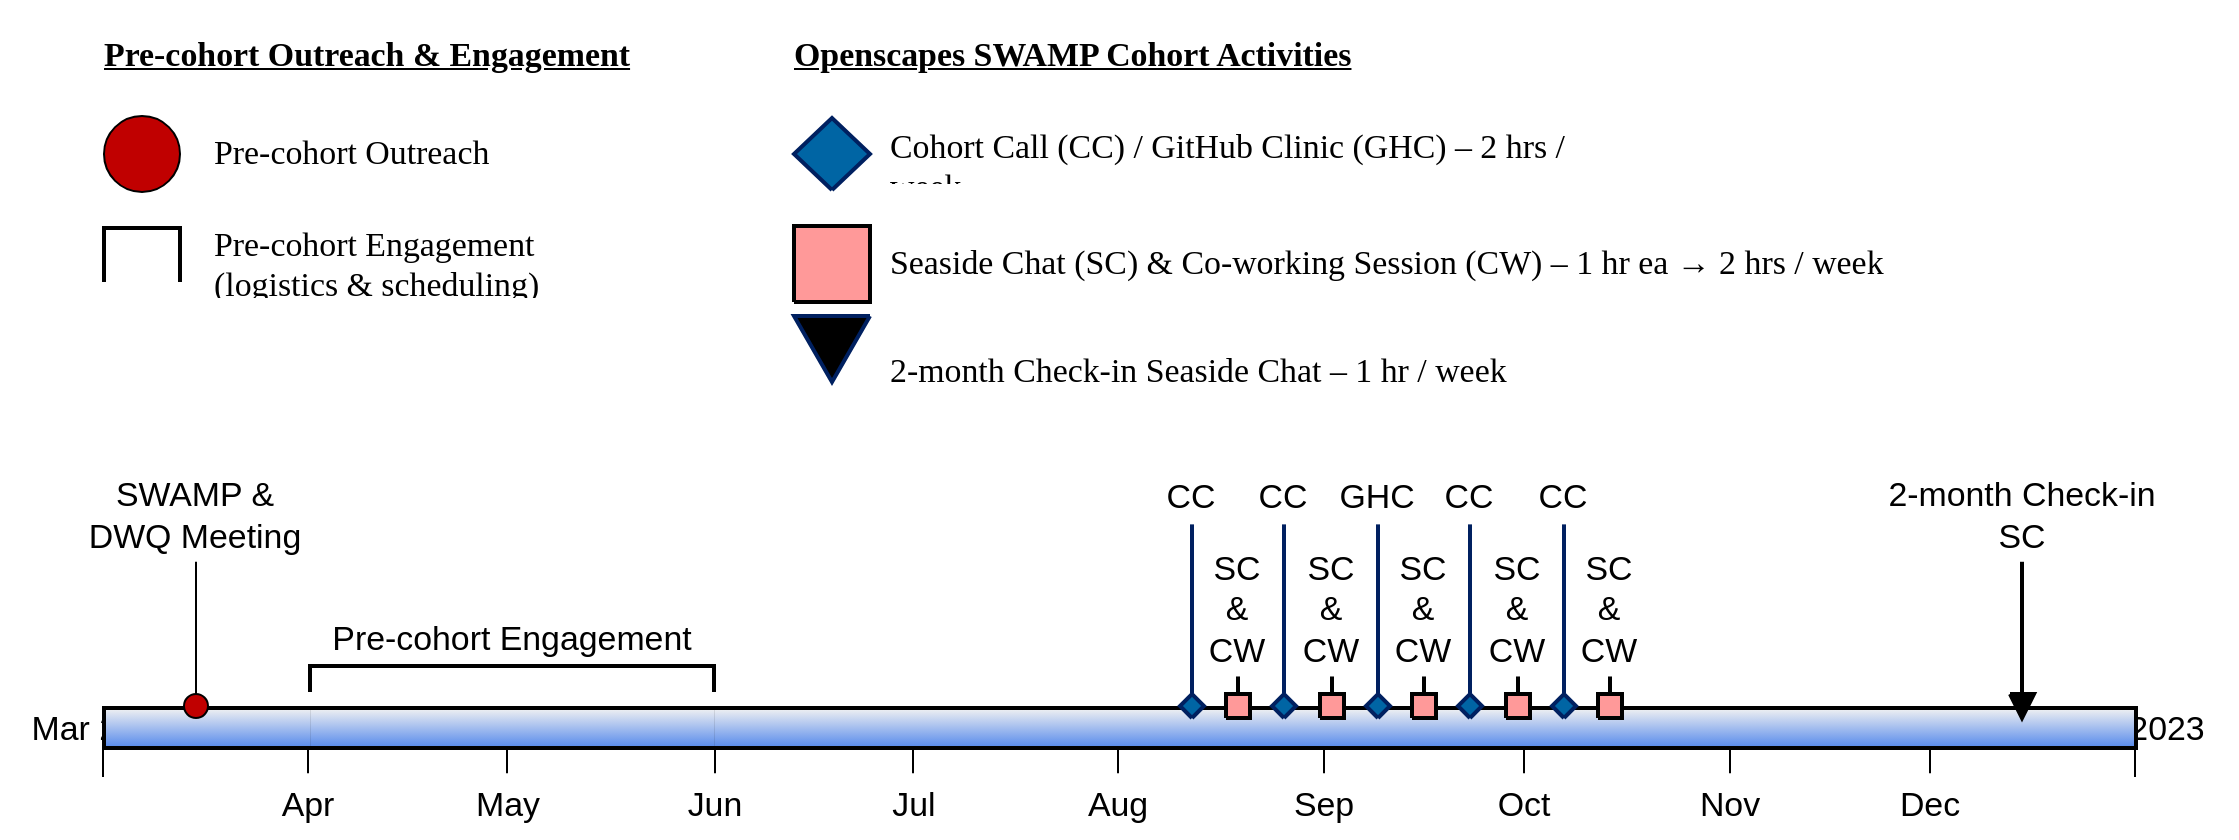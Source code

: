<mxfile version="21.7.2" type="github" pages="4">
  <diagram name="Page-1" id="ZA5AEV3mI3UHnZCHu-64">
    <mxGraphModel dx="1255" dy="625" grid="1" gridSize="10" guides="1" tooltips="1" connect="1" arrows="1" fold="1" page="1" pageScale="1" pageWidth="850" pageHeight="1100" math="0" shadow="0">
      <root>
        <mxCell id="0" />
        <mxCell id="1" parent="0" />
        <UserObject label="" tags="Container" id="m9_i_H64bdssuiVXy9Sr-1">
          <mxCell style="vsdxID=368;fillColor=none;gradientColor=none;strokeColor=none;strokeWidth=2;spacingLeft=1;spacingRight=1;points=[[0.25,0,0],[0.5,0,0],[0.75,0,0],[1,0.25,0],[1,0.5,0],[1,0.75,0],[0.75,0.75,0],[0.5,0.75,0],[0.25,0.75,0],[0.25,0.75,0],[0.25,0.5,0],[0.25,0.25,0]];labelBackgroundColor=none;rounded=0;html=1;whiteSpace=wrap;" parent="1" vertex="1">
            <mxGeometry x="55" y="26" width="923" height="213" as="geometry" />
          </mxCell>
        </UserObject>
        <mxCell id="m9_i_H64bdssuiVXy9Sr-2" style="vsdxID=369;fillColor=none;gradientColor=none;shape=stencil(UzV2Ls5ILEhVNTIoLinKz04tz0wpyVA1dlE1MsrMy0gtyiwBslSNXVWNndPyi1LTi/JL81Ig/IJEkEoQKze/DGRCBUSfAUiHkUElhGdoAOG7QZTmZOYhKTWlkVqYJFmKiXcDVVSSqRDNS0AGIj7SMnNyINGJLI8ef0AhSNwbuwIA);strokeColor=none;points=[[0.25,0,0],[0.5,0,0],[0.75,0,0],[1,0.25,0],[1,0.5,0],[1,0.75,0],[0.75,1,0],[0.5,1,0],[0.25,1,0],[0,0.75,0],[0,0.5,0],[0,0.25,0]];labelBackgroundColor=none;rounded=0;html=1;whiteSpace=wrap;" parent="m9_i_H64bdssuiVXy9Sr-1" vertex="1">
          <mxGeometry width="923" height="213" as="geometry" />
        </mxCell>
        <mxCell id="m9_i_H64bdssuiVXy9Sr-3" value="&lt;div style=&quot;font-size: 1px&quot;&gt;&lt;p style=&quot;text-align:center;margin-left:0;margin-right:0;margin-top:0px;margin-bottom:0px;text-indent:0;vertical-align:middle;direction:ltr;&quot;&gt;&lt;/p&gt;&lt;/div&gt;" style="text;vsdxID=369;fillColor=none;gradientColor=none;strokeColor=none;points=[[0.25,0,0],[0.5,0,0],[0.75,0,0],[1,0.25,0],[1,0.5,0],[1,0.75,0],[0.75,1,0],[0.5,1,0],[0.25,1,0],[0,0.75,0],[0,0.5,0],[0,0.25,0]];labelBackgroundColor=none;rounded=0;html=1;whiteSpace=wrap;verticalAlign=middle;align=center;overflow=width;;html=1;" parent="m9_i_H64bdssuiVXy9Sr-2" vertex="1">
          <mxGeometry y="-0.99" width="923.93" height="213.99" as="geometry" />
        </mxCell>
        <UserObject label="" visBeginDate="44621" visEndDate="44927" tags="Background" id="m9_i_H64bdssuiVXy9Sr-4">
          <mxCell style="vsdxID=1;fillColor=none;gradientColor=none;strokeColor=none;points=[];labelBackgroundColor=none;rounded=0;html=1;whiteSpace=wrap;" parent="1" vertex="1">
            <mxGeometry x="76" y="379" width="1016" height="20" as="geometry" />
          </mxCell>
        </UserObject>
        <mxCell id="m9_i_H64bdssuiVXy9Sr-5" style="vsdxID=2;fillColor=#ffffff;gradientColor=none;shape=stencil(nZBLDoAgDERP0z3SIyjew0SURgSD+Lu9kMZoXLhwN9O+tukAlrNpJg1SzDH4QW/URgNYgZTkjA4UkwJUgGXng+6DX1zLfmoymdXo17xh5zmRJ6Q42BWCfc2oJfdAr+Yv+AP9Cb7OJ3H/2JG1HNGz/84klThPVCc=);strokeColor=#000000;points=[];labelBackgroundColor=none;rounded=0;html=1;whiteSpace=wrap;" parent="m9_i_H64bdssuiVXy9Sr-4" vertex="1">
          <mxGeometry width="1016" height="20" as="geometry" />
        </mxCell>
        <mxCell id="m9_i_H64bdssuiVXy9Sr-6" value="&lt;div style=&quot;font-size: 1px&quot;&gt;&lt;font style=&quot;font-size:16.93px;font-family:Arial;color:#000000;direction:ltr;letter-spacing:0px;line-height:120%;opacity:1&quot;&gt;Mar 2022&lt;/font&gt;&lt;font style=&quot;font-size:16.93px;font-family:Arial;color:#000000;direction:ltr;letter-spacing:0px;line-height:120%;opacity:1&quot;&gt;&lt;br/&gt;&lt;/font&gt;&lt;/div&gt;" style="verticalAlign=middle;align=center;overflow=width;vsdxID=4;fillColor=#ffffff;gradientColor=none;shape=stencil(fY9LDoAwCERPw9ZU0HgAP/cwsdpGbU2tv9vbhoXGhbsZeMAAVK6qXSSgWL2zozx05xVQBYjaKOm0DwqoBip76+Tg7GY69ksbyahmu8cNJ8/lIo6guNimgn3D7KTND1tgktEbD+K5wxHfvW+mUOJ/qL4B);strokeColor=#000000;spacingTop=-1;spacingBottom=-1;spacingLeft=-1;spacingRight=-1;points=[];labelBackgroundColor=none;rounded=0;html=1;whiteSpace=wrap;" parent="m9_i_H64bdssuiVXy9Sr-4" vertex="1">
          <mxGeometry x="-51" width="101" height="20" as="geometry" />
        </mxCell>
        <mxCell id="m9_i_H64bdssuiVXy9Sr-7" value="&lt;div style=&quot;font-size: 1px&quot;&gt;&lt;font style=&quot;font-size:16.93px;font-family:Arial;color:#000000;direction:ltr;letter-spacing:0px;line-height:120%;opacity:1&quot;&gt;Jan 2023&lt;/font&gt;&lt;font style=&quot;font-size:16.93px;font-family:Arial;color:#000000;direction:ltr;letter-spacing:0px;line-height:120%;opacity:1&quot;&gt;&lt;br/&gt;&lt;/font&gt;&lt;/div&gt;" style="verticalAlign=middle;align=center;overflow=width;vsdxID=5;fillColor=#ffffff;gradientColor=none;shape=stencil(fY9LDoAwCERPw9ZU0HgAP/cwsdpGbU2tv9vbhoXGhbsZeMAAVK6qXSSgWL2zozx05xVQBYjaKOm0DwqoBip76+Tg7GY69ksbyahmu8cNJ8/lIo6guNimgn3D7KTND1tgktEbD+K5wxHfvW+mUOJ/qL4B);strokeColor=#000000;spacingTop=-1;spacingBottom=-1;spacingLeft=-1;spacingRight=-1;points=[];labelBackgroundColor=none;rounded=0;html=1;whiteSpace=wrap;" parent="m9_i_H64bdssuiVXy9Sr-4" vertex="1">
          <mxGeometry x="965" width="101" height="20" as="geometry" />
        </mxCell>
        <mxCell id="m9_i_H64bdssuiVXy9Sr-8" style="vsdxID=10;fillColor=none;gradientColor=none;strokeColor=none;points=[];labelBackgroundColor=none;rounded=0;html=1;whiteSpace=wrap;" parent="m9_i_H64bdssuiVXy9Sr-4" vertex="1">
          <mxGeometry x="81" width="42" height="20" as="geometry" />
        </mxCell>
        <mxCell id="m9_i_H64bdssuiVXy9Sr-9" style="vsdxID=11;fillColor=#ffffff;gradientColor=none;shape=stencil(UzV2Ls5ILEhVNTIoLinKz04tz0wpyVA1dlE1MsrMy0gtyiwBslSNXVWNndPyi1LTi/JL81Ig/IJEkEoQKze/DGRCBUSfqQFIi5FBJYRraADhu0HU5mTm4VFrZqxnbIGsHMhA2JOWmZMDcSayPLq7gEIQPxm7AgA=);strokeColor=#000000;points=[];labelBackgroundColor=none;rounded=0;html=1;whiteSpace=wrap;" parent="m9_i_H64bdssuiVXy9Sr-8" vertex="1">
          <mxGeometry width="42" height="20" as="geometry" />
        </mxCell>
        <mxCell id="m9_i_H64bdssuiVXy9Sr-10" value="&lt;div style=&quot;font-size: 1px&quot;&gt;&lt;font style=&quot;font-size:16.93px;font-family:Arial;color:#000000;direction:ltr;letter-spacing:0px;line-height:120%;opacity:1&quot;&gt;Apr&lt;/font&gt;&lt;font style=&quot;font-size:16.93px;font-family:Arial;color:#000000;direction:ltr;letter-spacing:0px;line-height:120%;opacity:1&quot;&gt;&lt;br/&gt;&lt;/font&gt;&lt;/div&gt;" style="text;vsdxID=10;fillColor=none;gradientColor=none;strokeColor=none;points=[];labelBackgroundColor=none;rounded=0;html=1;whiteSpace=wrap;verticalAlign=middle;align=center;overflow=width;;html=1;" parent="m9_i_H64bdssuiVXy9Sr-8" vertex="1">
          <mxGeometry y="32.7" width="42.35" height="31.61" as="geometry" />
        </mxCell>
        <mxCell id="m9_i_H64bdssuiVXy9Sr-11" style="vsdxID=12;fillColor=none;gradientColor=none;strokeColor=none;points=[];labelBackgroundColor=none;rounded=0;html=1;whiteSpace=wrap;" parent="m9_i_H64bdssuiVXy9Sr-4" vertex="1">
          <mxGeometry x="178" width="47" height="20" as="geometry" />
        </mxCell>
        <mxCell id="m9_i_H64bdssuiVXy9Sr-12" style="vsdxID=13;fillColor=#ffffff;gradientColor=none;shape=stencil(UzV2Ls5ILEhVNTIoLinKz04tz0wpyVA1dlE1MsrMy0gtyiwBslSNXVWNndPyi1LTi/JL81Ig/IJEkEoQKze/DGRCBUSfqQFIi5FBJYRraADhu0HU5mTm4VFrZqxnbIGsHMhA2JOWmZMDcSayPLq7gEIQPxm7AgA=);strokeColor=#000000;points=[];labelBackgroundColor=none;rounded=0;html=1;whiteSpace=wrap;" parent="m9_i_H64bdssuiVXy9Sr-11" vertex="1">
          <mxGeometry width="47" height="20" as="geometry" />
        </mxCell>
        <mxCell id="m9_i_H64bdssuiVXy9Sr-13" value="&lt;div style=&quot;font-size: 1px&quot;&gt;&lt;font style=&quot;font-size:16.93px;font-family:Arial;color:#000000;direction:ltr;letter-spacing:0px;line-height:120%;opacity:1&quot;&gt;May&lt;/font&gt;&lt;font style=&quot;font-size:16.93px;font-family:Arial;color:#000000;direction:ltr;letter-spacing:0px;line-height:120%;opacity:1&quot;&gt;&lt;br/&gt;&lt;/font&gt;&lt;/div&gt;" style="text;vsdxID=12;fillColor=none;gradientColor=none;strokeColor=none;points=[];labelBackgroundColor=none;rounded=0;html=1;whiteSpace=wrap;verticalAlign=middle;align=center;overflow=width;;html=1;" parent="m9_i_H64bdssuiVXy9Sr-11" vertex="1">
          <mxGeometry y="32.7" width="47.99" height="31.61" as="geometry" />
        </mxCell>
        <mxCell id="m9_i_H64bdssuiVXy9Sr-14" style="vsdxID=14;fillColor=none;gradientColor=none;strokeColor=none;points=[];labelBackgroundColor=none;rounded=0;html=1;whiteSpace=wrap;" parent="m9_i_H64bdssuiVXy9Sr-4" vertex="1">
          <mxGeometry x="284" width="43" height="20" as="geometry" />
        </mxCell>
        <mxCell id="m9_i_H64bdssuiVXy9Sr-15" style="vsdxID=15;fillColor=#ffffff;gradientColor=none;shape=stencil(UzV2Ls5ILEhVNTIoLinKz04tz0wpyVA1dlE1MsrMy0gtyiwBslSNXVWNndPyi1LTi/JL81Ig/IJEkEoQKze/DGRCBUSfqQFIi5FBJYRraADhu0HU5mTm4VFrZqxnbIGsHMhA2JOWmZMDcSayPLq7gEIQPxm7AgA=);strokeColor=#000000;points=[];labelBackgroundColor=none;rounded=0;html=1;whiteSpace=wrap;" parent="m9_i_H64bdssuiVXy9Sr-14" vertex="1">
          <mxGeometry width="43" height="20" as="geometry" />
        </mxCell>
        <mxCell id="m9_i_H64bdssuiVXy9Sr-16" value="&lt;div style=&quot;font-size: 1px&quot;&gt;&lt;font style=&quot;font-size:16.93px;font-family:Arial;color:#000000;direction:ltr;letter-spacing:0px;line-height:120%;opacity:1&quot;&gt;Jun&lt;/font&gt;&lt;font style=&quot;font-size:16.93px;font-family:Arial;color:#000000;direction:ltr;letter-spacing:0px;line-height:120%;opacity:1&quot;&gt;&lt;br/&gt;&lt;/font&gt;&lt;/div&gt;" style="text;vsdxID=14;fillColor=none;gradientColor=none;strokeColor=none;points=[];labelBackgroundColor=none;rounded=0;html=1;whiteSpace=wrap;verticalAlign=middle;align=center;overflow=width;;html=1;" parent="m9_i_H64bdssuiVXy9Sr-14" vertex="1">
          <mxGeometry y="32.7" width="43.3" height="31.61" as="geometry" />
        </mxCell>
        <mxCell id="m9_i_H64bdssuiVXy9Sr-17" style="vsdxID=16;fillColor=none;gradientColor=none;strokeColor=none;points=[];labelBackgroundColor=none;rounded=0;html=1;whiteSpace=wrap;" parent="m9_i_H64bdssuiVXy9Sr-4" vertex="1">
          <mxGeometry x="386" width="37" height="20" as="geometry" />
        </mxCell>
        <mxCell id="m9_i_H64bdssuiVXy9Sr-18" style="vsdxID=17;fillColor=#ffffff;gradientColor=none;shape=stencil(UzV2Ls5ILEhVNTIoLinKz04tz0wpyVA1dlE1MsrMy0gtyiwBslSNXVWNndPyi1LTi/JL81Ig/IJEkEoQKze/DGRCBUSfqQFIi5FBJYRraADhu0HU5mTm4VFrZqxnbIGsHMhA2JOWmZMDcSayPLq7gEIQPxm7AgA=);strokeColor=#000000;points=[];labelBackgroundColor=none;rounded=0;html=1;whiteSpace=wrap;" parent="m9_i_H64bdssuiVXy9Sr-17" vertex="1">
          <mxGeometry width="37" height="20" as="geometry" />
        </mxCell>
        <mxCell id="m9_i_H64bdssuiVXy9Sr-19" value="&lt;div style=&quot;font-size: 1px&quot;&gt;&lt;font style=&quot;font-size:16.93px;font-family:Arial;color:#000000;direction:ltr;letter-spacing:0px;line-height:120%;opacity:1&quot;&gt;Jul&lt;/font&gt;&lt;font style=&quot;font-size:16.93px;font-family:Arial;color:#000000;direction:ltr;letter-spacing:0px;line-height:120%;opacity:1&quot;&gt;&lt;br/&gt;&lt;/font&gt;&lt;/div&gt;" style="text;vsdxID=16;fillColor=none;gradientColor=none;strokeColor=none;points=[];labelBackgroundColor=none;rounded=0;html=1;whiteSpace=wrap;verticalAlign=middle;align=center;overflow=width;;html=1;" parent="m9_i_H64bdssuiVXy9Sr-17" vertex="1">
          <mxGeometry y="32.7" width="37.65" height="31.61" as="geometry" />
        </mxCell>
        <mxCell id="m9_i_H64bdssuiVXy9Sr-20" style="vsdxID=18;fillColor=none;gradientColor=none;strokeColor=none;points=[];labelBackgroundColor=none;rounded=0;html=1;whiteSpace=wrap;" parent="m9_i_H64bdssuiVXy9Sr-4" vertex="1">
          <mxGeometry x="484" width="46" height="20" as="geometry" />
        </mxCell>
        <mxCell id="m9_i_H64bdssuiVXy9Sr-21" style="vsdxID=19;fillColor=#ffffff;gradientColor=none;shape=stencil(UzV2Ls5ILEhVNTIoLinKz04tz0wpyVA1dlE1MsrMy0gtyiwBslSNXVWNndPyi1LTi/JL81Ig/IJEkEoQKze/DGRCBUSfqQFIi5FBJYRraADhu0HU5mTm4VFrZqxnbIGsHMhA2JOWmZMDcSayPLq7gEIQPxm7AgA=);strokeColor=#000000;points=[];labelBackgroundColor=none;rounded=0;html=1;whiteSpace=wrap;" parent="m9_i_H64bdssuiVXy9Sr-20" vertex="1">
          <mxGeometry width="46" height="20" as="geometry" />
        </mxCell>
        <mxCell id="m9_i_H64bdssuiVXy9Sr-22" value="&lt;div style=&quot;font-size: 1px&quot;&gt;&lt;font style=&quot;font-size:16.93px;font-family:Arial;color:#000000;direction:ltr;letter-spacing:0px;line-height:120%;opacity:1&quot;&gt;Aug&lt;/font&gt;&lt;font style=&quot;font-size:16.93px;font-family:Arial;color:#000000;direction:ltr;letter-spacing:0px;line-height:120%;opacity:1&quot;&gt;&lt;br/&gt;&lt;/font&gt;&lt;/div&gt;" style="text;vsdxID=18;fillColor=none;gradientColor=none;strokeColor=none;points=[];labelBackgroundColor=none;rounded=0;html=1;whiteSpace=wrap;verticalAlign=middle;align=center;overflow=width;;html=1;" parent="m9_i_H64bdssuiVXy9Sr-20" vertex="1">
          <mxGeometry y="32.7" width="46.13" height="31.61" as="geometry" />
        </mxCell>
        <mxCell id="m9_i_H64bdssuiVXy9Sr-23" style="vsdxID=20;fillColor=none;gradientColor=none;strokeColor=none;points=[];labelBackgroundColor=none;rounded=0;html=1;whiteSpace=wrap;" parent="m9_i_H64bdssuiVXy9Sr-4" vertex="1">
          <mxGeometry x="587" width="46" height="20" as="geometry" />
        </mxCell>
        <mxCell id="m9_i_H64bdssuiVXy9Sr-24" style="vsdxID=21;fillColor=#ffffff;gradientColor=none;shape=stencil(UzV2Ls5ILEhVNTIoLinKz04tz0wpyVA1dlE1MsrMy0gtyiwBslSNXVWNndPyi1LTi/JL81Ig/IJEkEoQKze/DGRCBUSfqQFIi5FBJYRraADhu0HU5mTm4VFrZqxnbIGsHMhA2JOWmZMDcSayPLq7gEIQPxm7AgA=);strokeColor=#000000;points=[];labelBackgroundColor=none;rounded=0;html=1;whiteSpace=wrap;" parent="m9_i_H64bdssuiVXy9Sr-23" vertex="1">
          <mxGeometry width="46" height="20" as="geometry" />
        </mxCell>
        <mxCell id="m9_i_H64bdssuiVXy9Sr-25" value="&lt;div style=&quot;font-size: 1px&quot;&gt;&lt;font style=&quot;font-size:16.93px;font-family:Arial;color:#000000;direction:ltr;letter-spacing:0px;line-height:120%;opacity:1&quot;&gt;Sep&lt;/font&gt;&lt;font style=&quot;font-size:16.93px;font-family:Arial;color:#000000;direction:ltr;letter-spacing:0px;line-height:120%;opacity:1&quot;&gt;&lt;br/&gt;&lt;/font&gt;&lt;/div&gt;" style="text;vsdxID=20;fillColor=none;gradientColor=none;strokeColor=none;points=[];labelBackgroundColor=none;rounded=0;html=1;whiteSpace=wrap;verticalAlign=middle;align=center;overflow=width;;html=1;" parent="m9_i_H64bdssuiVXy9Sr-23" vertex="1">
          <mxGeometry y="32.7" width="46.13" height="31.61" as="geometry" />
        </mxCell>
        <mxCell id="m9_i_H64bdssuiVXy9Sr-26" style="vsdxID=22;fillColor=none;gradientColor=none;strokeColor=none;points=[];labelBackgroundColor=none;rounded=0;html=1;whiteSpace=wrap;" parent="m9_i_H64bdssuiVXy9Sr-4" vertex="1">
          <mxGeometry x="689" width="42" height="20" as="geometry" />
        </mxCell>
        <mxCell id="m9_i_H64bdssuiVXy9Sr-27" style="vsdxID=23;fillColor=#ffffff;gradientColor=none;shape=stencil(UzV2Ls5ILEhVNTIoLinKz04tz0wpyVA1dlE1MsrMy0gtyiwBslSNXVWNndPyi1LTi/JL81Ig/IJEkEoQKze/DGRCBUSfqQFIi5FBJYRraADhu0HU5mTm4VFrZqxnbIGsHMhA2JOWmZMDcSayPLq7gEIQPxm7AgA=);strokeColor=#000000;points=[];labelBackgroundColor=none;rounded=0;html=1;whiteSpace=wrap;" parent="m9_i_H64bdssuiVXy9Sr-26" vertex="1">
          <mxGeometry width="42" height="20" as="geometry" />
        </mxCell>
        <mxCell id="m9_i_H64bdssuiVXy9Sr-28" value="&lt;div style=&quot;font-size: 1px&quot;&gt;&lt;font style=&quot;font-size:16.93px;font-family:Arial;color:#000000;direction:ltr;letter-spacing:0px;line-height:120%;opacity:1&quot;&gt;Oct&lt;/font&gt;&lt;font style=&quot;font-size:16.93px;font-family:Arial;color:#000000;direction:ltr;letter-spacing:0px;line-height:120%;opacity:1&quot;&gt;&lt;br/&gt;&lt;/font&gt;&lt;/div&gt;" style="text;vsdxID=22;fillColor=none;gradientColor=none;strokeColor=none;points=[];labelBackgroundColor=none;rounded=0;html=1;whiteSpace=wrap;verticalAlign=middle;align=center;overflow=width;;html=1;" parent="m9_i_H64bdssuiVXy9Sr-26" vertex="1">
          <mxGeometry y="32.7" width="42.34" height="31.61" as="geometry" />
        </mxCell>
        <mxCell id="m9_i_H64bdssuiVXy9Sr-29" style="vsdxID=24;fillColor=none;gradientColor=none;strokeColor=none;points=[];labelBackgroundColor=none;rounded=0;html=1;whiteSpace=wrap;" parent="m9_i_H64bdssuiVXy9Sr-4" vertex="1">
          <mxGeometry x="790" width="46" height="20" as="geometry" />
        </mxCell>
        <mxCell id="m9_i_H64bdssuiVXy9Sr-30" style="vsdxID=25;fillColor=#ffffff;gradientColor=none;shape=stencil(UzV2Ls5ILEhVNTIoLinKz04tz0wpyVA1dlE1MsrMy0gtyiwBslSNXVWNndPyi1LTi/JL81Ig/IJEkEoQKze/DGRCBUSfqQFIi5FBJYRraADhu0HU5mTm4VFrZqxnbIGsHMhA2JOWmZMDcSayPLq7gEIQPxm7AgA=);strokeColor=#000000;points=[];labelBackgroundColor=none;rounded=0;html=1;whiteSpace=wrap;" parent="m9_i_H64bdssuiVXy9Sr-29" vertex="1">
          <mxGeometry width="46" height="20" as="geometry" />
        </mxCell>
        <mxCell id="m9_i_H64bdssuiVXy9Sr-31" value="&lt;div style=&quot;font-size: 1px&quot;&gt;&lt;font style=&quot;font-size:16.93px;font-family:Arial;color:#000000;direction:ltr;letter-spacing:0px;line-height:120%;opacity:1&quot;&gt;Nov&lt;/font&gt;&lt;font style=&quot;font-size:16.93px;font-family:Arial;color:#000000;direction:ltr;letter-spacing:0px;line-height:120%;opacity:1&quot;&gt;&lt;br/&gt;&lt;/font&gt;&lt;/div&gt;" style="text;vsdxID=24;fillColor=none;gradientColor=none;strokeColor=none;points=[];labelBackgroundColor=none;rounded=0;html=1;whiteSpace=wrap;verticalAlign=middle;align=center;overflow=width;;html=1;" parent="m9_i_H64bdssuiVXy9Sr-29" vertex="1">
          <mxGeometry y="32.7" width="46.11" height="31.61" as="geometry" />
        </mxCell>
        <mxCell id="m9_i_H64bdssuiVXy9Sr-32" style="vsdxID=26;fillColor=none;gradientColor=none;strokeColor=none;points=[];labelBackgroundColor=none;rounded=0;html=1;whiteSpace=wrap;" parent="m9_i_H64bdssuiVXy9Sr-4" vertex="1">
          <mxGeometry x="890" width="46" height="20" as="geometry" />
        </mxCell>
        <mxCell id="m9_i_H64bdssuiVXy9Sr-33" style="vsdxID=27;fillColor=#ffffff;gradientColor=none;shape=stencil(UzV2Ls5ILEhVNTIoLinKz04tz0wpyVA1dlE1MsrMy0gtyiwBslSNXVWNndPyi1LTi/JL81Ig/IJEkEoQKze/DGRCBUSfqQFIi5FBJYRraADhu0HU5mTm4VFrZqxnbIGsHMhA2JOWmZMDcSayPLq7gEIQPxm7AgA=);strokeColor=#000000;points=[];labelBackgroundColor=none;rounded=0;html=1;whiteSpace=wrap;" parent="m9_i_H64bdssuiVXy9Sr-32" vertex="1">
          <mxGeometry width="46" height="20" as="geometry" />
        </mxCell>
        <mxCell id="m9_i_H64bdssuiVXy9Sr-34" value="&lt;div style=&quot;font-size: 1px&quot;&gt;&lt;font style=&quot;font-size:16.93px;font-family:Arial;color:#000000;direction:ltr;letter-spacing:0px;line-height:120%;opacity:1&quot;&gt;Dec&lt;/font&gt;&lt;font style=&quot;font-size:16.93px;font-family:Arial;color:#000000;direction:ltr;letter-spacing:0px;line-height:120%;opacity:1&quot;&gt;&lt;br/&gt;&lt;/font&gt;&lt;/div&gt;" style="text;vsdxID=26;fillColor=none;gradientColor=none;strokeColor=none;points=[];labelBackgroundColor=none;rounded=0;html=1;whiteSpace=wrap;verticalAlign=middle;align=center;overflow=width;;html=1;" parent="m9_i_H64bdssuiVXy9Sr-32" vertex="1">
          <mxGeometry y="32.7" width="46.11" height="31.61" as="geometry" />
        </mxCell>
        <UserObject label="" visName="" visIntervalBegin="44197" visIntervalEnd="44562" tags="Background" id="m9_i_H64bdssuiVXy9Sr-35">
          <mxCell style="vsdxID=43;fillColor=none;gradientColor=none;strokeColor=none;strokeWidth=2;spacingTop=-3;spacingBottom=-3;spacingLeft=-3;spacingRight=-3;points=[[0,1,0]];labelBackgroundColor=none;rounded=0;html=1;whiteSpace=wrap;" parent="1" vertex="1">
            <mxGeometry x="76" y="379" width="1" height="20" as="geometry" />
          </mxCell>
        </UserObject>
        <mxCell id="m9_i_H64bdssuiVXy9Sr-36" value="&lt;div style=&quot;font-size: 1px&quot;&gt;&lt;/div&gt;" style="verticalAlign=middle;align=center;overflow=width;vsdxID=44;fillColor=none;gradientColor=none;strokeColor=none;strokeWidth=2;spacingTop=-3;spacingBottom=-3;spacingLeft=-3;spacingRight=-3;points=[[0.5,1.02,0]];labelBackgroundColor=none;rounded=0;html=1;whiteSpace=wrap;" parent="m9_i_H64bdssuiVXy9Sr-35" vertex="1">
          <mxGeometry width="1" height="20" as="geometry" />
        </mxCell>
        <mxCell id="m9_i_H64bdssuiVXy9Sr-37" value="" style="vsdxID=45;edgeStyle=none;dashed=1;dashPattern=4.00 2.00;startArrow=none;endArrow=none;startSize=5;endSize=5;strokeWidth=0;strokeColor=#000000;spacingTop=-3;spacingBottom=-3;spacingLeft=-3;spacingRight=-3;verticalAlign=middle;html=1;labelBackgroundColor=none;rounded=0;" parent="m9_i_H64bdssuiVXy9Sr-35" edge="1">
          <mxGeometry relative="1" as="geometry">
            <Array as="points" />
            <mxPoint y="-1" as="sourcePoint" />
            <mxPoint y="20" as="targetPoint" />
          </mxGeometry>
        </mxCell>
        <mxCell id="m9_i_H64bdssuiVXy9Sr-38" value="" style="vsdxID=46;edgeStyle=none;dashed=1;dashPattern=4.00 2.00;startArrow=none;endArrow=none;startSize=5;endSize=5;strokeWidth=0;strokeColor=#000000;spacingTop=-3;spacingBottom=-3;spacingLeft=-3;spacingRight=-3;verticalAlign=middle;html=1;labelBackgroundColor=none;rounded=0;" parent="m9_i_H64bdssuiVXy9Sr-35" edge="1">
          <mxGeometry relative="1" as="geometry">
            <Array as="points" />
            <mxPoint y="20" as="sourcePoint" />
            <mxPoint y="-1" as="targetPoint" />
          </mxGeometry>
        </mxCell>
        <mxCell id="m9_i_H64bdssuiVXy9Sr-39" value="&lt;div style=&quot;font-size: 1px&quot;&gt;&lt;/div&gt;" style="verticalAlign=middle;align=center;overflow=width;vsdxID=47;fillColor=none;gradientColor=none;strokeColor=none;strokeWidth=2;spacingTop=-3;spacingBottom=-3;spacingLeft=-3;spacingRight=-3;points=[[0.5,1.02,0]];labelBackgroundColor=none;rounded=0;html=1;whiteSpace=wrap;" parent="m9_i_H64bdssuiVXy9Sr-35" vertex="1">
          <mxGeometry y="-6" width="1" height="31" as="geometry" />
        </mxCell>
        <mxCell id="m9_i_H64bdssuiVXy9Sr-40" value="&lt;div style=&quot;font-size: 1px&quot;&gt;&lt;/div&gt;" style="verticalAlign=middle;align=center;overflow=width;vsdxID=48;fillColor=none;gradientColor=none;strokeColor=none;strokeWidth=2;spacingTop=-3;spacingBottom=-3;spacingLeft=-3;spacingRight=-3;points=[[0.5,1.02,0]];labelBackgroundColor=none;rounded=0;html=1;whiteSpace=wrap;" parent="m9_i_H64bdssuiVXy9Sr-35" vertex="1">
          <mxGeometry y="22" width="1" height="3" as="geometry" />
        </mxCell>
        <mxCell id="m9_i_H64bdssuiVXy9Sr-41" value="&lt;div style=&quot;font-size: 1px&quot;&gt;&lt;/div&gt;" style="verticalAlign=middle;align=center;overflow=width;vsdxID=49;fillColor=#f2f2f2;gradientColor=#5488eb;shape=stencil(UzV2Ls5ILEhVNTIoLinKz04tz0wpyVA1dlE1MsrMy0gtyiwBslSNXVWNndPyi1LTi/JL81Ig/IJEkEoQKze/DGRCBUSfX6IfSI+RQSUq3w2iOCczj0aKgQyEmyDeQZZDdz9QCOJ3Y1cA);strokeColor=#000000;strokeWidth=2;spacingTop=-3;spacingBottom=-3;spacingLeft=-3;spacingRight=-3;points=[[0.5,1.02,0]];labelBackgroundColor=none;rounded=0;html=1;whiteSpace=wrap;" parent="m9_i_H64bdssuiVXy9Sr-35" vertex="1">
          <mxGeometry y="10" as="geometry" />
        </mxCell>
        <mxCell id="m9_i_H64bdssuiVXy9Sr-42" value="&lt;div style=&quot;font-size: 1px&quot;&gt;&lt;/div&gt;" style="verticalAlign=middle;align=center;overflow=width;vsdxID=50;fillColor=#f2f2f2;gradientColor=#5488eb;shape=stencil(rZBLDoAgDERP0z3SI/i5B4kojQgG8Xd7IV1oWLObaV/bdADb3ahNgxR7DH7RF43RAHYgJTmjA8WkAHvAdvJBz8EfbmS/qUxmtfozb7h5TuQJKR52jWA/MGrJ1UDrg8XxJL7/JrKW4/n3yzxSibPE/gU=);strokeColor=#000000;strokeWidth=2;spacingTop=-3;spacingBottom=-3;spacingLeft=-3;spacingRight=-3;points=[[0.5,1.02,0]];labelBackgroundColor=none;rounded=0;html=1;whiteSpace=wrap;" parent="m9_i_H64bdssuiVXy9Sr-35" vertex="1">
          <mxGeometry width="1" height="20" as="geometry" />
        </mxCell>
        <mxCell id="m9_i_H64bdssuiVXy9Sr-43" value="&lt;div style=&quot;font-size: 1px&quot;&gt;&lt;p style=&quot;text-align:center;margin-left:0;margin-right:0;margin-top:4px;margin-bottom:8px;text-indent:0;vertical-align:top;direction:ltr;&quot;&gt;&lt;/p&gt;&lt;/div&gt;" style="verticalAlign=top;align=center;overflow=width;vsdxID=53;fillColor=none;gradientColor=#5488eb;shape=stencil(dY5LDoAgDERP0z3SI6DegwQUogIB/N1eSGM0Ju7mtTPtAIpkZNDAWcrRT3q3KhvAFji3zuhoc1GAHaAYfNRj9KtTxEFWZ1WL3+qFg3KsJjg7iRpG3JN1tu5lvZc/5iKeJwW+DcqI2mN3AQ==);strokeColor=none;strokeWidth=2;spacingTop=-2;spacingBottom=-2;spacingLeft=-3;spacingRight=-3;points=[[0.5,1.02,0]];labelBackgroundColor=none;rounded=0;html=1;whiteSpace=wrap;" parent="m9_i_H64bdssuiVXy9Sr-35" vertex="1">
          <mxGeometry x="-43" width="84" height="20" as="geometry" />
        </mxCell>
        <UserObject label="" visName="" visIntervalBegin="44927" visIntervalEnd="45291" tags="Background" id="m9_i_H64bdssuiVXy9Sr-44">
          <mxCell style="vsdxID=66;fillColor=none;gradientColor=none;strokeColor=none;strokeWidth=2;spacingTop=-2;spacingLeft=-3;spacingRight=-3;points=[[0,1,0]];labelBackgroundColor=none;rounded=0;html=1;whiteSpace=wrap;" parent="1" vertex="1">
            <mxGeometry x="1092" y="379" width="1" height="20" as="geometry" />
          </mxCell>
        </UserObject>
        <mxCell id="m9_i_H64bdssuiVXy9Sr-45" value="&lt;div style=&quot;font-size: 1px&quot;&gt;&lt;/div&gt;" style="verticalAlign=bottom;align=center;overflow=width;vsdxID=67;fillColor=none;gradientColor=none;strokeColor=none;strokeWidth=2;spacingTop=-2;spacingLeft=-3;spacingRight=-3;points=[[0.5,1.02,0]];labelBackgroundColor=none;rounded=0;html=1;whiteSpace=wrap;" parent="m9_i_H64bdssuiVXy9Sr-44" vertex="1">
          <mxGeometry width="1" height="20" as="geometry" />
        </mxCell>
        <mxCell id="m9_i_H64bdssuiVXy9Sr-46" value="" style="vsdxID=68;edgeStyle=none;dashed=1;dashPattern=4.00 2.00;startArrow=none;endArrow=none;startSize=5;endSize=5;strokeWidth=0;strokeColor=#000000;spacingTop=-2;spacingBottom=0;spacingLeft=-3;spacingRight=-3;verticalAlign=bottom;html=1;labelBackgroundColor=none;rounded=0;" parent="m9_i_H64bdssuiVXy9Sr-44" edge="1">
          <mxGeometry relative="1" as="geometry">
            <Array as="points" />
            <mxPoint y="-1" as="sourcePoint" />
            <mxPoint y="20" as="targetPoint" />
          </mxGeometry>
        </mxCell>
        <mxCell id="m9_i_H64bdssuiVXy9Sr-47" value="" style="vsdxID=69;edgeStyle=none;dashed=1;dashPattern=4.00 2.00;startArrow=none;endArrow=none;startSize=5;endSize=5;strokeWidth=0;strokeColor=#000000;spacingTop=-2;spacingBottom=0;spacingLeft=-3;spacingRight=-3;verticalAlign=bottom;html=1;labelBackgroundColor=none;rounded=0;" parent="m9_i_H64bdssuiVXy9Sr-44" edge="1">
          <mxGeometry relative="1" as="geometry">
            <Array as="points" />
            <mxPoint y="20" as="sourcePoint" />
            <mxPoint y="-1" as="targetPoint" />
          </mxGeometry>
        </mxCell>
        <mxCell id="m9_i_H64bdssuiVXy9Sr-48" value="&lt;div style=&quot;font-size: 1px&quot;&gt;&lt;/div&gt;" style="verticalAlign=bottom;align=center;overflow=width;vsdxID=70;fillColor=none;gradientColor=none;strokeColor=none;strokeWidth=2;spacingTop=-2;spacingLeft=-3;spacingRight=-3;points=[[0.5,1.02,0]];labelBackgroundColor=none;rounded=0;html=1;whiteSpace=wrap;" parent="m9_i_H64bdssuiVXy9Sr-44" vertex="1">
          <mxGeometry y="-6" width="1" height="31" as="geometry" />
        </mxCell>
        <mxCell id="m9_i_H64bdssuiVXy9Sr-49" value="&lt;div style=&quot;font-size: 1px&quot;&gt;&lt;/div&gt;" style="verticalAlign=bottom;align=center;overflow=width;vsdxID=71;fillColor=none;gradientColor=none;strokeColor=none;strokeWidth=2;spacingTop=-2;spacingLeft=-3;spacingRight=-3;points=[[0.5,1.02,0]];labelBackgroundColor=none;rounded=0;html=1;whiteSpace=wrap;" parent="m9_i_H64bdssuiVXy9Sr-44" vertex="1">
          <mxGeometry y="22" width="1" height="3" as="geometry" />
        </mxCell>
        <mxCell id="m9_i_H64bdssuiVXy9Sr-50" value="&lt;div style=&quot;font-size: 1px&quot;&gt;&lt;/div&gt;" style="verticalAlign=bottom;align=center;overflow=width;vsdxID=72;fillColor=#f2f2f2;gradientColor=#5488eb;shape=stencil(UzV2Ls5ILEhVNTIoLinKz04tz0wpyVA1dlE1MsrMy0gtyiwBslSNXVWNndPyi1LTi/JL81Ig/IJEkEoQKze/DGRCBUSfX6IfSI+RQSUq3w2iOCczj0aKgQyEmyDeQZZDdz9QCOJ3Y1cA);strokeColor=#000000;strokeWidth=2;spacingTop=-2;spacingLeft=-3;spacingRight=-3;points=[[0.5,1.02,0]];labelBackgroundColor=none;rounded=0;html=1;whiteSpace=wrap;" parent="m9_i_H64bdssuiVXy9Sr-44" vertex="1">
          <mxGeometry y="10" as="geometry" />
        </mxCell>
        <mxCell id="m9_i_H64bdssuiVXy9Sr-51" value="&lt;div style=&quot;font-size: 1px&quot;&gt;&lt;/div&gt;" style="verticalAlign=bottom;align=center;overflow=width;vsdxID=73;fillColor=#f2f2f2;gradientColor=#5488eb;shape=stencil(rZBLDoAgDERP0z3SI/i5B4kojQgG8Xd7IV1oWLObaV/bdADb3ahNgxR7DH7RF43RAHYgJTmjA8WkAHvAdvJBz8EfbmS/qUxmtfozb7h5TuQJKR52jWA/MGrJ1UDrg8XxJL7/JrKW4/n3yzxSibPE/gU=);strokeColor=#000000;strokeWidth=2;spacingTop=-2;spacingLeft=-3;spacingRight=-3;points=[[0.5,1.02,0]];labelBackgroundColor=none;rounded=0;html=1;whiteSpace=wrap;" parent="m9_i_H64bdssuiVXy9Sr-44" vertex="1">
          <mxGeometry width="1" height="20" as="geometry" />
        </mxCell>
        <mxCell id="m9_i_H64bdssuiVXy9Sr-52" value="&lt;div style=&quot;font-size: 1px&quot;&gt;&lt;p style=&quot;text-align:center;margin-left:0;margin-right:0;margin-top:4px;margin-bottom:8px;text-indent:0;vertical-align:top;direction:ltr;&quot;&gt;&lt;/p&gt;&lt;/div&gt;" style="verticalAlign=top;align=center;overflow=width;vsdxID=76;fillColor=none;gradientColor=#5488eb;shape=stencil(dY5LDoAgDERP0z3SI6DegwQUogIB/N1eSGM0Ju7mtTPtAIpkZNDAWcrRT3q3KhvAFji3zuhoc1GAHaAYfNRj9KtTxEFWZ1WL3+qFg3KsJjg7iRpG3JN1tu5lvZc/5iKeJwW+DcqI2mN3AQ==);strokeColor=none;strokeWidth=2;spacingTop=-2;spacingBottom=-2;spacingLeft=-3;spacingRight=-3;points=[[0.5,1.02,0]];labelBackgroundColor=none;rounded=0;html=1;whiteSpace=wrap;" parent="m9_i_H64bdssuiVXy9Sr-44" vertex="1">
          <mxGeometry x="-43" width="84" height="20" as="geometry" />
        </mxCell>
        <UserObject label="" visName="" visIntervalBegin="44621" visIntervalEnd="44927" tags="Background" id="m9_i_H64bdssuiVXy9Sr-53">
          <mxCell style="vsdxID=54;fillColor=none;gradientColor=none;strokeColor=none;strokeWidth=2;spacingTop=-2;spacingBottom=-3;spacingLeft=-3;spacingRight=-3;points=[[0.5,1,0]];labelBackgroundColor=none;rounded=0;html=1;whiteSpace=wrap;" parent="1" vertex="1">
            <mxGeometry x="76" y="379" width="1016" height="20" as="geometry" />
          </mxCell>
        </UserObject>
        <mxCell id="m9_i_H64bdssuiVXy9Sr-54" value="&lt;div style=&quot;font-size: 1px&quot;&gt;&lt;/div&gt;" style="verticalAlign=top;align=center;overflow=width;vsdxID=55;fillColor=none;gradientColor=none;strokeColor=none;strokeWidth=2;spacingTop=-2;spacingBottom=-3;spacingLeft=-3;spacingRight=-3;points=[[0.5,1.02,0]];labelBackgroundColor=none;rounded=0;html=1;whiteSpace=wrap;" parent="m9_i_H64bdssuiVXy9Sr-53" vertex="1">
          <mxGeometry width="1016" height="20" as="geometry" />
        </mxCell>
        <mxCell id="m9_i_H64bdssuiVXy9Sr-55" value="" style="vsdxID=56;edgeStyle=none;dashed=1;dashPattern=4.00 2.00;startArrow=none;endArrow=none;startSize=5;endSize=5;strokeWidth=0;strokeColor=#000000;spacingTop=-2;spacingBottom=-3;spacingLeft=-3;spacingRight=-3;verticalAlign=top;html=1;labelBackgroundColor=none;rounded=0;" parent="m9_i_H64bdssuiVXy9Sr-53" edge="1">
          <mxGeometry relative="1" as="geometry">
            <Array as="points" />
            <mxPoint y="-1" as="sourcePoint" />
            <mxPoint y="20" as="targetPoint" />
          </mxGeometry>
        </mxCell>
        <mxCell id="m9_i_H64bdssuiVXy9Sr-56" value="" style="vsdxID=57;edgeStyle=none;dashed=1;dashPattern=4.00 2.00;startArrow=none;endArrow=none;startSize=5;endSize=5;strokeWidth=0;strokeColor=#000000;spacingTop=-2;spacingBottom=-3;spacingLeft=-3;spacingRight=-3;verticalAlign=top;html=1;labelBackgroundColor=none;rounded=0;" parent="m9_i_H64bdssuiVXy9Sr-53" edge="1">
          <mxGeometry relative="1" as="geometry">
            <Array as="points" />
            <mxPoint x="1016" y="20" as="sourcePoint" />
            <mxPoint x="1016" y="-1" as="targetPoint" />
          </mxGeometry>
        </mxCell>
        <mxCell id="m9_i_H64bdssuiVXy9Sr-57" value="&lt;div style=&quot;font-size: 1px&quot;&gt;&lt;/div&gt;" style="verticalAlign=top;align=center;overflow=width;vsdxID=58;fillColor=none;gradientColor=none;strokeColor=none;strokeWidth=2;spacingTop=-2;spacingBottom=-3;spacingLeft=-3;spacingRight=-3;points=[[0.5,1.02,0]];labelBackgroundColor=none;rounded=0;html=1;whiteSpace=wrap;" parent="m9_i_H64bdssuiVXy9Sr-53" vertex="1">
          <mxGeometry y="-6" width="1016" height="31" as="geometry" />
        </mxCell>
        <mxCell id="m9_i_H64bdssuiVXy9Sr-58" value="&lt;div style=&quot;font-size: 1px&quot;&gt;&lt;/div&gt;" style="verticalAlign=top;align=center;overflow=width;vsdxID=59;fillColor=none;gradientColor=none;strokeColor=none;strokeWidth=2;spacingTop=-2;spacingBottom=-3;spacingLeft=-3;spacingRight=-3;points=[[0.5,1.02,0]];labelBackgroundColor=none;rounded=0;html=1;whiteSpace=wrap;" parent="m9_i_H64bdssuiVXy9Sr-53" vertex="1">
          <mxGeometry y="22" width="1016" height="3" as="geometry" />
        </mxCell>
        <mxCell id="m9_i_H64bdssuiVXy9Sr-59" value="&lt;div style=&quot;font-size: 1px&quot;&gt;&lt;/div&gt;" style="verticalAlign=top;align=center;overflow=width;vsdxID=60;fillColor=#f2f2f2;gradientColor=#5488eb;shape=stencil(UzV2Ls5ILEhVNTIoLinKz04tz0wpyVA1dlE1MsrMy0gtyiwBslSNXVWNndPyi1LTi/JL81Ig/IJEkEoQKze/DGRCBUSfX6IfSI+RQSUq3w2iOCczj0aKgQyEmyDeQZZDdz9QCOJ3Y1cA);strokeColor=#000000;strokeWidth=2;spacingTop=-2;spacingBottom=-3;spacingLeft=-3;spacingRight=-3;points=[[0.5,1.02,0]];labelBackgroundColor=none;rounded=0;html=1;whiteSpace=wrap;" parent="m9_i_H64bdssuiVXy9Sr-53" vertex="1">
          <mxGeometry x="508" y="10" as="geometry" />
        </mxCell>
        <mxCell id="m9_i_H64bdssuiVXy9Sr-60" value="&lt;div style=&quot;font-size: 1px&quot;&gt;&lt;/div&gt;" style="verticalAlign=top;align=center;overflow=width;vsdxID=61;fillColor=#f2f2f2;gradientColor=#5488eb;shape=stencil(nZBLDoAgDERP0z3SIyjew0SURgSD+Lu9kMZoXLhwN9O+tukAlrNpJg1SzDH4QW/URgNYgZTkjA4UkwJUgGXng+6DX1zLfmoymdXo17xh5zmRJ6Q42BWCfc2oJfdAr+Yv+AP9Cb7OJ3H/2JG1HNGz/84klThPVCc=);strokeColor=#000000;strokeWidth=2;spacingTop=-2;spacingBottom=-3;spacingLeft=-3;spacingRight=-3;points=[[0.5,1.02,0]];labelBackgroundColor=none;rounded=0;html=1;whiteSpace=wrap;" parent="m9_i_H64bdssuiVXy9Sr-53" vertex="1">
          <mxGeometry width="1016" height="20" as="geometry" />
        </mxCell>
        <mxCell id="m9_i_H64bdssuiVXy9Sr-61" value="&lt;div style=&quot;font-size: 1px&quot;&gt;&lt;p style=&quot;text-align:center;margin-left:0;margin-right:0;margin-top:4px;margin-bottom:8px;text-indent:0;vertical-align:top;direction:ltr;&quot;&gt;&lt;/p&gt;&lt;/div&gt;" style="verticalAlign=top;align=center;overflow=width;vsdxID=64;fillColor=none;gradientColor=#5488eb;shape=stencil(dY5LDoAgDERP0z3SI6DegwQUogIB/N1eSGM0Ju7mtTPtAIpkZNDAWcrRT3q3KhvAFji3zuhoc1GAHaAYfNRj9KtTxEFWZ1WL3+qFg3KsJjg7iRpG3JN1tu5lvZc/5iKeJwW+DcqI2mN3AQ==);strokeColor=none;strokeWidth=2;spacingTop=-2;spacingBottom=-2;spacingLeft=-3;spacingRight=-3;points=[[0.5,1.02,0]];labelBackgroundColor=none;rounded=0;html=1;whiteSpace=wrap;" parent="m9_i_H64bdssuiVXy9Sr-53" vertex="1">
          <mxGeometry width="1016" height="20" as="geometry" />
        </mxCell>
        <UserObject label="" Type="Diamond" visName="CC" visMilestoneDate="44785" tags="Background" id="m9_i_H64bdssuiVXy9Sr-62">
          <mxCell style="vsdxID=224;fillColor=none;gradientColor=none;strokeColor=none;strokeWidth=2;spacingTop=-3;spacingBottom=-3;spacingLeft=-3;spacingRight=-3;points=[[0.5,-5.87,0]];labelBackgroundColor=none;rounded=0;html=1;whiteSpace=wrap;" parent="1" vertex="1">
            <mxGeometry x="614" y="379" width="12" height="20" as="geometry" />
          </mxCell>
        </UserObject>
        <mxCell id="m9_i_H64bdssuiVXy9Sr-63" style="vsdxID=225;fillColor=#0065a4;gradientColor=none;shape=stencil(UzV2Ls5ILEhVNTIoLinKz04tz0wpyVA1dlE1MsrMy0gtyiwBslSNXVWNndPyi1LTi/JL81Ig/IJEkEoQKze/DGRCBUSfqQFIi5FBJYRraKFnbAgWcYOozsnMw61a18TARM/AAlk9XtOxqCfVfCAD4RVIKCDLoXsbKAQJMmNXAA==);strokeColor=#002060;strokeWidth=2;spacingTop=-3;spacingBottom=-3;spacingLeft=-3;spacingRight=-3;points=[[0.5,-1.33,0],[-1.5,-2.38,0]];labelBackgroundColor=none;rounded=0;html=1;whiteSpace=wrap;" parent="m9_i_H64bdssuiVXy9Sr-62" vertex="1">
          <mxGeometry y="-11" width="12" height="20" as="geometry" />
        </mxCell>
        <mxCell id="m9_i_H64bdssuiVXy9Sr-64" style="vsdxID=226;fillColor=#0065a4;gradientColor=none;shape=stencil(nZBBDoMgEEVPM3tk4gmsvYeJKBMRCFJtb1/IpKmyYOHuf3jzBz5gt+nBK5Bii8Et6qAxasAHSElWq0AxKcAesJtcUHNwLzuy90Mms1rdnhPePNeKPCLFh20j2D+ZNWRP7BVtK2SRWiF/C2+kFm9N4v/JiYzhjs73ZSnpiAvF/gs=);strokeColor=#002060;strokeWidth=2;spacingTop=-3;spacingBottom=-3;spacingLeft=-3;spacingRight=-3;points=[[0.5,-1.33,0],[-1.5,-2.38,0]];labelBackgroundColor=none;rounded=0;html=1;whiteSpace=wrap;" parent="m9_i_H64bdssuiVXy9Sr-62" vertex="1">
          <mxGeometry y="-7" width="12" height="12" as="geometry" />
        </mxCell>
        <mxCell id="m9_i_H64bdssuiVXy9Sr-65" value="&lt;div style=&quot;font-size: 1px&quot;&gt;&lt;/div&gt;" style="verticalAlign=middle;align=center;overflow=width;vsdxID=227;fillColor=none;gradientColor=none;strokeColor=none;strokeWidth=2;spacingTop=-3;spacingBottom=-3;spacingLeft=-3;spacingRight=-3;points=[[0.5,-1.33,0],[-1.5,-2.38,0]];labelBackgroundColor=none;rounded=0;html=1;whiteSpace=wrap;" parent="m9_i_H64bdssuiVXy9Sr-62" vertex="1">
          <mxGeometry y="-7" width="12" height="12" as="geometry" />
        </mxCell>
        <mxCell id="m9_i_H64bdssuiVXy9Sr-66" value="&lt;div style=&quot;font-size: 1px&quot;&gt;&lt;/div&gt;" style="verticalAlign=middle;align=center;overflow=width;vsdxID=233;fillColor=none;gradientColor=none;strokeColor=none;strokeWidth=2;spacingTop=-3;spacingBottom=-3;spacingLeft=-3;spacingRight=-3;points=[[0.5,-1.33,0],[-1.5,-2.38,0]];labelBackgroundColor=none;rounded=0;html=1;whiteSpace=wrap;" parent="m9_i_H64bdssuiVXy9Sr-62" vertex="1">
          <mxGeometry y="-7" width="12" height="12" as="geometry" />
        </mxCell>
        <mxCell id="m9_i_H64bdssuiVXy9Sr-67" value="&lt;div style=&quot;font-size: 1px&quot;&gt;&lt;font style=&quot;font-size:16.93px;font-family:Arial;color:#000000;direction:ltr;letter-spacing:0px;line-height:120%;opacity:1&quot;&gt;CC&lt;br/&gt;&lt;/font&gt;&lt;/div&gt;" style="verticalAlign=middle;align=center;overflow=width;vsdxID=236;fillColor=none;gradientColor=none;shape=stencil(nZBLDoAgDERP0z3SIyjew0SURgSD+Lu9kMZoXLhwN9O+tukAlrNpJg1SzDH4QW/URgNYgZTkjA4UkwJUgGXng+6DX1zLfmoymdXo17xh5zmRJ6Q42BWCfc2oJfdAr+Yv+AP9Cb7OJ3H/2JG1HNGz/84klThPVCc=);strokeColor=none;strokeWidth=2;spacingTop=-2;spacingLeft=-3;spacingRight=-3;points=[[0.5,-1.33,0],[-1.5,-2.38,0]];labelBackgroundColor=none;rounded=0;html=1;whiteSpace=wrap;" parent="m9_i_H64bdssuiVXy9Sr-62" vertex="1">
          <mxGeometry x="-45" y="-118" width="101" height="26" as="geometry" />
        </mxCell>
        <UserObject label="" Type="Square" visMilestoneDate="44792" tags="Background" id="m9_i_H64bdssuiVXy9Sr-68">
          <mxCell style="vsdxID=211;fillColor=none;gradientColor=none;strokeColor=none;strokeWidth=2;spacingTop=-3;spacingBottom=-3;spacingLeft=-3;spacingRight=-3;points=[[0.5,-4.1,0]];labelBackgroundColor=none;rounded=0;html=1;whiteSpace=wrap;" parent="1" vertex="1">
            <mxGeometry x="637" y="379" width="12" height="20" as="geometry" />
          </mxCell>
        </UserObject>
        <mxCell id="m9_i_H64bdssuiVXy9Sr-69" style="vsdxID=212;fillColor=#ff9999;gradientColor=none;shape=stencil(UzV2Ls5ILEhVNTIoLinKz04tz0wpyVA1dlE1MsrMy0gtyiwBslSNXVWNndPyi1LTi/JL81Ig/IJEkEoQKze/DGRCBUSfqQFIi5FBJYRrZKFnYQ4WcYOozsnMw61a18hYzwJZNV6zMVSTZjaQgfAExP/IcugeBgpBAsvYFQA=);strokeColor=#000000;strokeWidth=2;spacingTop=-3;spacingBottom=-3;spacingLeft=-3;spacingRight=-3;points=[[0.5,-1.33,0],[-1.5,-2.38,0]];labelBackgroundColor=none;rounded=0;html=1;whiteSpace=wrap;" parent="m9_i_H64bdssuiVXy9Sr-68" vertex="1">
          <mxGeometry y="-11" width="12" height="20" as="geometry" />
        </mxCell>
        <mxCell id="m9_i_H64bdssuiVXy9Sr-70" value="&lt;div style=&quot;font-size: 1px&quot;&gt;&lt;/div&gt;" style="verticalAlign=middle;align=center;overflow=width;vsdxID=214;fillColor=none;gradientColor=none;strokeColor=none;strokeWidth=2;spacingTop=-3;spacingBottom=-3;spacingLeft=-3;spacingRight=-3;points=[[0.5,-1.33,0],[-1.5,-2.38,0]];labelBackgroundColor=none;rounded=0;html=1;whiteSpace=wrap;" parent="m9_i_H64bdssuiVXy9Sr-68" vertex="1">
          <mxGeometry y="-7" width="12" height="12" as="geometry" />
        </mxCell>
        <mxCell id="m9_i_H64bdssuiVXy9Sr-71" style="vsdxID=216;fillColor=#ff9999;gradientColor=none;shape=stencil(nZBLDoAgDERP0z3SIyjew0SURgSD+Lu9kMZoXLhwN9O+tukAlrNpJg1SzDH4QW/URgNYgZTkjA4UkwJUgGXng+6DX1zLfmoymdXo17xh5zmRJ6Q42BWCfc2oJfdAr+Yv+AP9Cb7OJ3H/2JG1HNGz/84klThPVCc=);strokeColor=#000000;strokeWidth=2;spacingTop=-3;spacingBottom=-3;spacingLeft=-3;spacingRight=-3;points=[[0.5,-1.33,0],[-1.5,-2.38,0]];labelBackgroundColor=none;rounded=0;html=1;whiteSpace=wrap;" parent="m9_i_H64bdssuiVXy9Sr-68" vertex="1">
          <mxGeometry y="-7" width="12" height="12" as="geometry" />
        </mxCell>
        <mxCell id="m9_i_H64bdssuiVXy9Sr-72" value="&lt;div style=&quot;font-size: 1px&quot;&gt;&lt;/div&gt;" style="verticalAlign=middle;align=center;overflow=width;vsdxID=220;fillColor=none;gradientColor=none;strokeColor=none;strokeWidth=2;spacingTop=-3;spacingBottom=-3;spacingLeft=-3;spacingRight=-3;points=[[0.5,-1.33,0],[-1.5,-2.38,0]];labelBackgroundColor=none;rounded=0;html=1;whiteSpace=wrap;" parent="m9_i_H64bdssuiVXy9Sr-68" vertex="1">
          <mxGeometry y="-7" width="12" height="12" as="geometry" />
        </mxCell>
        <mxCell id="m9_i_H64bdssuiVXy9Sr-73" value="&lt;div style=&quot;font-size: 1px&quot;&gt;&lt;font style=&quot;font-size:16.93px;font-family:Arial;color:#000000;direction:ltr;letter-spacing:0px;line-height:120%;opacity:1&quot;&gt;SC&lt;br/&gt;&amp;amp;&lt;br/&gt;CW&lt;br/&gt;&lt;/font&gt;&lt;/div&gt;" style="verticalAlign=middle;align=center;overflow=width;vsdxID=223;fillColor=none;gradientColor=none;shape=stencil(nZBLDoAgDERP0z3SIyjew0SURgSD+Lu9kMZoXLhwN9O+tukAlrNpJg1SzDH4QW/URgNYgZTkjA4UkwJUgGXng+6DX1zLfmoymdXo17xh5zmRJ6Q42BWCfc2oJfdAr+Yv+AP9Cb7OJ3H/2JG1HNGz/84klThPVCc=);strokeColor=none;strokeWidth=2;spacingTop=-2;spacingLeft=-3;spacingRight=-3;points=[[0.5,-1.33,0],[-1.5,-2.38,0]];labelBackgroundColor=none;rounded=0;html=1;whiteSpace=wrap;" parent="m9_i_H64bdssuiVXy9Sr-68" vertex="1">
          <mxGeometry x="-45" y="-83" width="101" height="67" as="geometry" />
        </mxCell>
        <UserObject label="" Type="Square" visMilestoneDate="44806" tags="Background" id="m9_i_H64bdssuiVXy9Sr-74">
          <mxCell style="vsdxID=237;fillColor=none;gradientColor=none;strokeColor=none;strokeWidth=2;spacingTop=-3;spacingBottom=-3;spacingLeft=-3;spacingRight=-3;points=[[0.5,-4.1,0]];labelBackgroundColor=none;rounded=0;html=1;whiteSpace=wrap;" parent="1" vertex="1">
            <mxGeometry x="684" y="379" width="12" height="20" as="geometry" />
          </mxCell>
        </UserObject>
        <mxCell id="m9_i_H64bdssuiVXy9Sr-75" style="vsdxID=238;fillColor=#ff9999;gradientColor=none;shape=stencil(UzV2Ls5ILEhVNTIoLinKz04tz0wpyVA1dlE1MsrMy0gtyiwBslSNXVWNndPyi1LTi/JL81Ig/IJEkEoQKze/DGRCBUSfqQFIi5FBJYRrZKFnYQ4WcYOozsnMw61a18hYzwJZNV6zMVSTZjaQgfAExP/IcugeBgpBAsvYFQA=);strokeColor=#000000;strokeWidth=2;spacingTop=-3;spacingBottom=-3;spacingLeft=-3;spacingRight=-3;points=[[0.5,-1.33,0],[-1.5,-2.38,0]];labelBackgroundColor=none;rounded=0;html=1;whiteSpace=wrap;" parent="m9_i_H64bdssuiVXy9Sr-74" vertex="1">
          <mxGeometry y="-11" width="12" height="20" as="geometry" />
        </mxCell>
        <mxCell id="m9_i_H64bdssuiVXy9Sr-76" value="&lt;div style=&quot;font-size: 1px&quot;&gt;&lt;/div&gt;" style="verticalAlign=middle;align=center;overflow=width;vsdxID=240;fillColor=none;gradientColor=none;strokeColor=none;strokeWidth=2;spacingTop=-3;spacingBottom=-3;spacingLeft=-3;spacingRight=-3;points=[[0.5,-1.33,0],[-1.5,-2.38,0]];labelBackgroundColor=none;rounded=0;html=1;whiteSpace=wrap;" parent="m9_i_H64bdssuiVXy9Sr-74" vertex="1">
          <mxGeometry y="-7" width="12" height="12" as="geometry" />
        </mxCell>
        <mxCell id="m9_i_H64bdssuiVXy9Sr-77" style="vsdxID=242;fillColor=#ff9999;gradientColor=none;shape=stencil(nZBLDoAgDERP0z3SIyjew0SURgSD+Lu9kMZoXLhwN9O+tukAlrNpJg1SzDH4QW/URgNYgZTkjA4UkwJUgGXng+6DX1zLfmoymdXo17xh5zmRJ6Q42BWCfc2oJfdAr+Yv+AP9Cb7OJ3H/2JG1HNGz/84klThPVCc=);strokeColor=#000000;strokeWidth=2;spacingTop=-3;spacingBottom=-3;spacingLeft=-3;spacingRight=-3;points=[[0.5,-1.33,0],[-1.5,-2.38,0]];labelBackgroundColor=none;rounded=0;html=1;whiteSpace=wrap;" parent="m9_i_H64bdssuiVXy9Sr-74" vertex="1">
          <mxGeometry y="-7" width="12" height="12" as="geometry" />
        </mxCell>
        <mxCell id="m9_i_H64bdssuiVXy9Sr-78" value="&lt;div style=&quot;font-size: 1px&quot;&gt;&lt;/div&gt;" style="verticalAlign=middle;align=center;overflow=width;vsdxID=246;fillColor=none;gradientColor=none;strokeColor=none;strokeWidth=2;spacingTop=-3;spacingBottom=-3;spacingLeft=-3;spacingRight=-3;points=[[0.5,-1.33,0],[-1.5,-2.38,0]];labelBackgroundColor=none;rounded=0;html=1;whiteSpace=wrap;" parent="m9_i_H64bdssuiVXy9Sr-74" vertex="1">
          <mxGeometry y="-7" width="12" height="12" as="geometry" />
        </mxCell>
        <mxCell id="m9_i_H64bdssuiVXy9Sr-79" value="&lt;div style=&quot;font-size: 1px&quot;&gt;&lt;font style=&quot;font-size:16.93px;font-family:Arial;color:#000000;direction:ltr;letter-spacing:0px;line-height:120%;opacity:1&quot;&gt;SC&lt;br/&gt;&amp;amp;&lt;br/&gt;CW&lt;br/&gt;&lt;/font&gt;&lt;/div&gt;" style="verticalAlign=middle;align=center;overflow=width;vsdxID=249;fillColor=none;gradientColor=none;shape=stencil(nZBLDoAgDERP0z3SIyjew0SURgSD+Lu9kMZoXLhwN9O+tukAlrNpJg1SzDH4QW/URgNYgZTkjA4UkwJUgGXng+6DX1zLfmoymdXo17xh5zmRJ6Q42BWCfc2oJfdAr+Yv+AP9Cb7OJ3H/2JG1HNGz/84klThPVCc=);strokeColor=none;strokeWidth=2;spacingTop=-2;spacingLeft=-3;spacingRight=-3;points=[[0.5,-1.33,0],[-1.5,-2.38,0]];labelBackgroundColor=none;rounded=0;html=1;whiteSpace=wrap;" parent="m9_i_H64bdssuiVXy9Sr-74" vertex="1">
          <mxGeometry x="-45" y="-83" width="101" height="67" as="geometry" />
        </mxCell>
        <UserObject label="" Type="Diamond" visName="CC" visMilestoneDate="44799" tags="Background" id="m9_i_H64bdssuiVXy9Sr-80">
          <mxCell style="vsdxID=250;fillColor=none;gradientColor=none;strokeColor=none;strokeWidth=2;spacingTop=-3;spacingBottom=-3;spacingLeft=-3;spacingRight=-3;points=[[0.5,-5.87,0]];labelBackgroundColor=none;rounded=0;html=1;whiteSpace=wrap;" parent="1" vertex="1">
            <mxGeometry x="660" y="379" width="12" height="20" as="geometry" />
          </mxCell>
        </UserObject>
        <mxCell id="m9_i_H64bdssuiVXy9Sr-81" style="vsdxID=251;fillColor=#0065a4;gradientColor=none;shape=stencil(UzV2Ls5ILEhVNTIoLinKz04tz0wpyVA1dlE1MsrMy0gtyiwBslSNXVWNndPyi1LTi/JL81Ig/IJEkEoQKze/DGRCBUSfqQFIi5FBJYRraKFnbAgWcYOozsnMw61a18TARM/AAlk9XtOxqCfVfCAD4RVIKCDLoXsbKAQJMmNXAA==);strokeColor=#002060;strokeWidth=2;spacingTop=-3;spacingBottom=-3;spacingLeft=-3;spacingRight=-3;points=[[0.5,-1.33,0],[-1.5,-2.38,0]];labelBackgroundColor=none;rounded=0;html=1;whiteSpace=wrap;" parent="m9_i_H64bdssuiVXy9Sr-80" vertex="1">
          <mxGeometry y="-11" width="12" height="20" as="geometry" />
        </mxCell>
        <mxCell id="m9_i_H64bdssuiVXy9Sr-82" style="vsdxID=252;fillColor=#0065a4;gradientColor=none;shape=stencil(nZBBDoMgEEVPM3tk4gmsvYeJKBMRCFJtb1/IpKmyYOHuf3jzBz5gt+nBK5Bii8Et6qAxasAHSElWq0AxKcAesJtcUHNwLzuy90Mms1rdnhPePNeKPCLFh20j2D+ZNWRP7BVtK2SRWiF/C2+kFm9N4v/JiYzhjs73ZSnpiAvF/gs=);strokeColor=#002060;strokeWidth=2;spacingTop=-3;spacingBottom=-3;spacingLeft=-3;spacingRight=-3;points=[[0.5,-1.33,0],[-1.5,-2.38,0]];labelBackgroundColor=none;rounded=0;html=1;whiteSpace=wrap;" parent="m9_i_H64bdssuiVXy9Sr-80" vertex="1">
          <mxGeometry y="-7" width="12" height="12" as="geometry" />
        </mxCell>
        <mxCell id="m9_i_H64bdssuiVXy9Sr-83" value="&lt;div style=&quot;font-size: 1px&quot;&gt;&lt;/div&gt;" style="verticalAlign=middle;align=center;overflow=width;vsdxID=253;fillColor=none;gradientColor=none;strokeColor=none;strokeWidth=2;spacingTop=-3;spacingBottom=-3;spacingLeft=-3;spacingRight=-3;points=[[0.5,-1.33,0],[-1.5,-2.38,0]];labelBackgroundColor=none;rounded=0;html=1;whiteSpace=wrap;" parent="m9_i_H64bdssuiVXy9Sr-80" vertex="1">
          <mxGeometry y="-7" width="12" height="12" as="geometry" />
        </mxCell>
        <mxCell id="m9_i_H64bdssuiVXy9Sr-84" value="&lt;div style=&quot;font-size: 1px&quot;&gt;&lt;/div&gt;" style="verticalAlign=middle;align=center;overflow=width;vsdxID=259;fillColor=none;gradientColor=none;strokeColor=none;strokeWidth=2;spacingTop=-3;spacingBottom=-3;spacingLeft=-3;spacingRight=-3;points=[[0.5,-1.33,0],[-1.5,-2.38,0]];labelBackgroundColor=none;rounded=0;html=1;whiteSpace=wrap;" parent="m9_i_H64bdssuiVXy9Sr-80" vertex="1">
          <mxGeometry y="-7" width="12" height="12" as="geometry" />
        </mxCell>
        <mxCell id="m9_i_H64bdssuiVXy9Sr-85" value="&lt;div style=&quot;font-size: 1px&quot;&gt;&lt;font style=&quot;font-size:16.93px;font-family:Arial;color:#000000;direction:ltr;letter-spacing:0px;line-height:120%;opacity:1&quot;&gt;CC&lt;br/&gt;&lt;/font&gt;&lt;/div&gt;" style="verticalAlign=middle;align=center;overflow=width;vsdxID=262;fillColor=none;gradientColor=none;shape=stencil(nZBLDoAgDERP0z3SIyjew0SURgSD+Lu9kMZoXLhwN9O+tukAlrNpJg1SzDH4QW/URgNYgZTkjA4UkwJUgGXng+6DX1zLfmoymdXo17xh5zmRJ6Q42BWCfc2oJfdAr+Yv+AP9Cb7OJ3H/2JG1HNGz/84klThPVCc=);strokeColor=none;strokeWidth=2;spacingTop=-2;spacingLeft=-3;spacingRight=-3;points=[[0.5,-1.33,0],[-1.5,-2.38,0]];labelBackgroundColor=none;rounded=0;html=1;whiteSpace=wrap;" parent="m9_i_H64bdssuiVXy9Sr-80" vertex="1">
          <mxGeometry x="-45" y="-118" width="101" height="26" as="geometry" />
        </mxCell>
        <UserObject label="" Type="Diamond" visName="GHC" visMilestoneDate="44813" tags="Background" id="m9_i_H64bdssuiVXy9Sr-86">
          <mxCell style="vsdxID=274;fillColor=none;gradientColor=none;strokeColor=none;strokeWidth=2;spacingTop=-3;spacingBottom=-3;spacingLeft=-3;spacingRight=-3;points=[[0.5,-5.87,0]];labelBackgroundColor=none;rounded=0;html=1;whiteSpace=wrap;" parent="1" vertex="1">
            <mxGeometry x="707" y="379" width="12" height="20" as="geometry" />
          </mxCell>
        </UserObject>
        <mxCell id="m9_i_H64bdssuiVXy9Sr-87" style="vsdxID=275;fillColor=#0065a4;gradientColor=none;shape=stencil(UzV2Ls5ILEhVNTIoLinKz04tz0wpyVA1dlE1MsrMy0gtyiwBslSNXVWNndPyi1LTi/JL81Ig/IJEkEoQKze/DGRCBUSfqQFIi5FBJYRraKFnbAgWcYOozsnMw61a18TARM/AAlk9XtOxqCfVfCAD4RVIKCDLoXsbKAQJMmNXAA==);strokeColor=#002060;strokeWidth=2;spacingTop=-3;spacingBottom=-3;spacingLeft=-3;spacingRight=-3;points=[[0.5,-1.33,0],[-1.5,-2.38,0]];labelBackgroundColor=none;rounded=0;html=1;whiteSpace=wrap;" parent="m9_i_H64bdssuiVXy9Sr-86" vertex="1">
          <mxGeometry y="-11" width="12" height="20" as="geometry" />
        </mxCell>
        <mxCell id="m9_i_H64bdssuiVXy9Sr-88" style="vsdxID=276;fillColor=#0065a4;gradientColor=none;shape=stencil(nZBBDoMgEEVPM3tk4gmsvYeJKBMRCFJtb1/IpKmyYOHuf3jzBz5gt+nBK5Bii8Et6qAxasAHSElWq0AxKcAesJtcUHNwLzuy90Mms1rdnhPePNeKPCLFh20j2D+ZNWRP7BVtK2SRWiF/C2+kFm9N4v/JiYzhjs73ZSnpiAvF/gs=);strokeColor=#002060;strokeWidth=2;spacingTop=-3;spacingBottom=-3;spacingLeft=-3;spacingRight=-3;points=[[0.5,-1.33,0],[-1.5,-2.38,0]];labelBackgroundColor=none;rounded=0;html=1;whiteSpace=wrap;" parent="m9_i_H64bdssuiVXy9Sr-86" vertex="1">
          <mxGeometry y="-7" width="12" height="12" as="geometry" />
        </mxCell>
        <mxCell id="m9_i_H64bdssuiVXy9Sr-89" value="&lt;div style=&quot;font-size: 1px&quot;&gt;&lt;/div&gt;" style="verticalAlign=middle;align=center;overflow=width;vsdxID=277;fillColor=none;gradientColor=none;strokeColor=none;strokeWidth=2;spacingTop=-3;spacingBottom=-3;spacingLeft=-3;spacingRight=-3;points=[[0.5,-1.33,0],[-1.5,-2.38,0]];labelBackgroundColor=none;rounded=0;html=1;whiteSpace=wrap;" parent="m9_i_H64bdssuiVXy9Sr-86" vertex="1">
          <mxGeometry y="-7" width="12" height="12" as="geometry" />
        </mxCell>
        <mxCell id="m9_i_H64bdssuiVXy9Sr-90" value="&lt;div style=&quot;font-size: 1px&quot;&gt;&lt;/div&gt;" style="verticalAlign=middle;align=center;overflow=width;vsdxID=283;fillColor=none;gradientColor=none;strokeColor=none;strokeWidth=2;spacingTop=-3;spacingBottom=-3;spacingLeft=-3;spacingRight=-3;points=[[0.5,-1.33,0],[-1.5,-2.38,0]];labelBackgroundColor=none;rounded=0;html=1;whiteSpace=wrap;" parent="m9_i_H64bdssuiVXy9Sr-86" vertex="1">
          <mxGeometry y="-7" width="12" height="12" as="geometry" />
        </mxCell>
        <mxCell id="m9_i_H64bdssuiVXy9Sr-91" value="&lt;div style=&quot;font-size: 1px&quot;&gt;&lt;font style=&quot;font-size:16.93px;font-family:Arial;color:#000000;direction:ltr;letter-spacing:0px;line-height:120%;opacity:1&quot;&gt;GHC&lt;br/&gt;&lt;/font&gt;&lt;/div&gt;" style="verticalAlign=middle;align=center;overflow=width;vsdxID=286;fillColor=none;gradientColor=none;shape=stencil(nZBLDoAgDERP0z3SIyjew0SURgSD+Lu9kMZoXLhwN9O+tukAlrNpJg1SzDH4QW/URgNYgZTkjA4UkwJUgGXng+6DX1zLfmoymdXo17xh5zmRJ6Q42BWCfc2oJfdAr+Yv+AP9Cb7OJ3H/2JG1HNGz/84klThPVCc=);strokeColor=none;strokeWidth=2;spacingTop=-2;spacingLeft=-3;spacingRight=-3;points=[[0.5,-1.33,0],[-1.5,-2.38,0]];labelBackgroundColor=none;rounded=0;html=1;whiteSpace=wrap;" parent="m9_i_H64bdssuiVXy9Sr-86" vertex="1">
          <mxGeometry x="-45" y="-118" width="101" height="26" as="geometry" />
        </mxCell>
        <UserObject label="" Type="Square" visMilestoneDate="44820" tags="Background" id="m9_i_H64bdssuiVXy9Sr-92">
          <mxCell style="vsdxID=287;fillColor=none;gradientColor=none;strokeColor=none;strokeWidth=2;spacingTop=-3;spacingBottom=-3;spacingLeft=-3;spacingRight=-3;points=[[0.5,-4.1,0]];labelBackgroundColor=none;rounded=0;html=1;whiteSpace=wrap;" parent="1" vertex="1">
            <mxGeometry x="730" y="379" width="12" height="20" as="geometry" />
          </mxCell>
        </UserObject>
        <mxCell id="m9_i_H64bdssuiVXy9Sr-93" style="vsdxID=288;fillColor=#ff9999;gradientColor=none;shape=stencil(UzV2Ls5ILEhVNTIoLinKz04tz0wpyVA1dlE1MsrMy0gtyiwBslSNXVWNndPyi1LTi/JL81Ig/IJEkEoQKze/DGRCBUSfqQFIi5FBJYRrZKFnYQ4WcYOozsnMw61a18hYzwJZNV6zMVSTZjaQgfAExP/IcugeBgpBAsvYFQA=);strokeColor=#000000;strokeWidth=2;spacingTop=-3;spacingBottom=-3;spacingLeft=-3;spacingRight=-3;points=[[0.5,-1.33,0],[-1.5,-2.38,0]];labelBackgroundColor=none;rounded=0;html=1;whiteSpace=wrap;" parent="m9_i_H64bdssuiVXy9Sr-92" vertex="1">
          <mxGeometry y="-11" width="12" height="20" as="geometry" />
        </mxCell>
        <mxCell id="m9_i_H64bdssuiVXy9Sr-94" value="&lt;div style=&quot;font-size: 1px&quot;&gt;&lt;/div&gt;" style="verticalAlign=middle;align=center;overflow=width;vsdxID=290;fillColor=none;gradientColor=none;strokeColor=none;strokeWidth=2;spacingTop=-3;spacingBottom=-3;spacingLeft=-3;spacingRight=-3;points=[[0.5,-1.33,0],[-1.5,-2.38,0]];labelBackgroundColor=none;rounded=0;html=1;whiteSpace=wrap;" parent="m9_i_H64bdssuiVXy9Sr-92" vertex="1">
          <mxGeometry y="-7" width="12" height="12" as="geometry" />
        </mxCell>
        <mxCell id="m9_i_H64bdssuiVXy9Sr-95" style="vsdxID=292;fillColor=#ff9999;gradientColor=none;shape=stencil(nZBLDoAgDERP0z3SIyjew0SURgSD+Lu9kMZoXLhwN9O+tukAlrNpJg1SzDH4QW/URgNYgZTkjA4UkwJUgGXng+6DX1zLfmoymdXo17xh5zmRJ6Q42BWCfc2oJfdAr+Yv+AP9Cb7OJ3H/2JG1HNGz/84klThPVCc=);strokeColor=#000000;strokeWidth=2;spacingTop=-3;spacingBottom=-3;spacingLeft=-3;spacingRight=-3;points=[[0.5,-1.33,0],[-1.5,-2.38,0]];labelBackgroundColor=none;rounded=0;html=1;whiteSpace=wrap;" parent="m9_i_H64bdssuiVXy9Sr-92" vertex="1">
          <mxGeometry y="-7" width="12" height="12" as="geometry" />
        </mxCell>
        <mxCell id="m9_i_H64bdssuiVXy9Sr-96" value="&lt;div style=&quot;font-size: 1px&quot;&gt;&lt;/div&gt;" style="verticalAlign=middle;align=center;overflow=width;vsdxID=296;fillColor=none;gradientColor=none;strokeColor=none;strokeWidth=2;spacingTop=-3;spacingBottom=-3;spacingLeft=-3;spacingRight=-3;points=[[0.5,-1.33,0],[-1.5,-2.38,0]];labelBackgroundColor=none;rounded=0;html=1;whiteSpace=wrap;" parent="m9_i_H64bdssuiVXy9Sr-92" vertex="1">
          <mxGeometry y="-7" width="12" height="12" as="geometry" />
        </mxCell>
        <mxCell id="m9_i_H64bdssuiVXy9Sr-97" value="&lt;div style=&quot;font-size: 1px&quot;&gt;&lt;font style=&quot;font-size:16.93px;font-family:Arial;color:#000000;direction:ltr;letter-spacing:0px;line-height:120%;opacity:1&quot;&gt;SC&lt;br/&gt;&amp;amp;&lt;br/&gt;CW&lt;br/&gt;&lt;/font&gt;&lt;/div&gt;" style="verticalAlign=middle;align=center;overflow=width;vsdxID=299;fillColor=none;gradientColor=none;shape=stencil(nZBLDoAgDERP0z3SIyjew0SURgSD+Lu9kMZoXLhwN9O+tukAlrNpJg1SzDH4QW/URgNYgZTkjA4UkwJUgGXng+6DX1zLfmoymdXo17xh5zmRJ6Q42BWCfc2oJfdAr+Yv+AP9Cb7OJ3H/2JG1HNGz/84klThPVCc=);strokeColor=none;strokeWidth=2;spacingTop=-2;spacingLeft=-3;spacingRight=-3;points=[[0.5,-1.33,0],[-1.5,-2.38,0]];labelBackgroundColor=none;rounded=0;html=1;whiteSpace=wrap;" parent="m9_i_H64bdssuiVXy9Sr-92" vertex="1">
          <mxGeometry x="-45" y="-83" width="101" height="67" as="geometry" />
        </mxCell>
        <UserObject label="" Type="Diamond" visName="CC" visMilestoneDate="44827" tags="Background" id="m9_i_H64bdssuiVXy9Sr-98">
          <mxCell style="vsdxID=300;fillColor=none;gradientColor=none;strokeColor=none;strokeWidth=2;spacingTop=-3;spacingBottom=-3;spacingLeft=-3;spacingRight=-3;points=[[0.5,-5.87,0]];labelBackgroundColor=none;rounded=0;html=1;whiteSpace=wrap;" parent="1" vertex="1">
            <mxGeometry x="753" y="379" width="12" height="20" as="geometry" />
          </mxCell>
        </UserObject>
        <mxCell id="m9_i_H64bdssuiVXy9Sr-99" style="vsdxID=301;fillColor=#0065a4;gradientColor=none;shape=stencil(UzV2Ls5ILEhVNTIoLinKz04tz0wpyVA1dlE1MsrMy0gtyiwBslSNXVWNndPyi1LTi/JL81Ig/IJEkEoQKze/DGRCBUSfqQFIi5FBJYRraKFnbAgWcYOozsnMw61a18TARM/AAlk9XtOxqCfVfCAD4RVIKCDLoXsbKAQJMmNXAA==);strokeColor=#002060;strokeWidth=2;spacingTop=-3;spacingBottom=-3;spacingLeft=-3;spacingRight=-3;points=[[0.5,-1.33,0],[-1.5,-2.38,0]];labelBackgroundColor=none;rounded=0;html=1;whiteSpace=wrap;" parent="m9_i_H64bdssuiVXy9Sr-98" vertex="1">
          <mxGeometry y="-11" width="12" height="20" as="geometry" />
        </mxCell>
        <mxCell id="m9_i_H64bdssuiVXy9Sr-100" style="vsdxID=302;fillColor=#0065a4;gradientColor=none;shape=stencil(nZBBDoMgEEVPM3tk4gmsvYeJKBMRCFJtb1/IpKmyYOHuf3jzBz5gt+nBK5Bii8Et6qAxasAHSElWq0AxKcAesJtcUHNwLzuy90Mms1rdnhPePNeKPCLFh20j2D+ZNWRP7BVtK2SRWiF/C2+kFm9N4v/JiYzhjs73ZSnpiAvF/gs=);strokeColor=#002060;strokeWidth=2;spacingTop=-3;spacingBottom=-3;spacingLeft=-3;spacingRight=-3;points=[[0.5,-1.33,0],[-1.5,-2.38,0]];labelBackgroundColor=none;rounded=0;html=1;whiteSpace=wrap;" parent="m9_i_H64bdssuiVXy9Sr-98" vertex="1">
          <mxGeometry y="-7" width="12" height="12" as="geometry" />
        </mxCell>
        <mxCell id="m9_i_H64bdssuiVXy9Sr-101" value="&lt;div style=&quot;font-size: 1px&quot;&gt;&lt;/div&gt;" style="verticalAlign=middle;align=center;overflow=width;vsdxID=303;fillColor=none;gradientColor=none;strokeColor=none;strokeWidth=2;spacingTop=-3;spacingBottom=-3;spacingLeft=-3;spacingRight=-3;points=[[0.5,-1.33,0],[-1.5,-2.38,0]];labelBackgroundColor=none;rounded=0;html=1;whiteSpace=wrap;" parent="m9_i_H64bdssuiVXy9Sr-98" vertex="1">
          <mxGeometry y="-7" width="12" height="12" as="geometry" />
        </mxCell>
        <mxCell id="m9_i_H64bdssuiVXy9Sr-102" value="&lt;div style=&quot;font-size: 1px&quot;&gt;&lt;/div&gt;" style="verticalAlign=middle;align=center;overflow=width;vsdxID=309;fillColor=none;gradientColor=none;strokeColor=none;strokeWidth=2;spacingTop=-3;spacingBottom=-3;spacingLeft=-3;spacingRight=-3;points=[[0.5,-1.33,0],[-1.5,-2.38,0]];labelBackgroundColor=none;rounded=0;html=1;whiteSpace=wrap;" parent="m9_i_H64bdssuiVXy9Sr-98" vertex="1">
          <mxGeometry y="-7" width="12" height="12" as="geometry" />
        </mxCell>
        <mxCell id="m9_i_H64bdssuiVXy9Sr-103" value="&lt;div style=&quot;font-size: 1px&quot;&gt;&lt;font style=&quot;font-size:16.93px;font-family:Arial;color:#000000;direction:ltr;letter-spacing:0px;line-height:120%;opacity:1&quot;&gt;CC&lt;br/&gt;&lt;/font&gt;&lt;/div&gt;" style="verticalAlign=middle;align=center;overflow=width;vsdxID=312;fillColor=none;gradientColor=none;shape=stencil(nZBLDoAgDERP0z3SIyjew0SURgSD+Lu9kMZoXLhwN9O+tukAlrNpJg1SzDH4QW/URgNYgZTkjA4UkwJUgGXng+6DX1zLfmoymdXo17xh5zmRJ6Q42BWCfc2oJfdAr+Yv+AP9Cb7OJ3H/2JG1HNGz/84klThPVCc=);strokeColor=none;strokeWidth=2;spacingTop=-2;spacingLeft=-3;spacingRight=-3;points=[[0.5,-1.33,0],[-1.5,-2.38,0]];labelBackgroundColor=none;rounded=0;html=1;whiteSpace=wrap;" parent="m9_i_H64bdssuiVXy9Sr-98" vertex="1">
          <mxGeometry x="-45" y="-118" width="101" height="26" as="geometry" />
        </mxCell>
        <UserObject label="" Type="Square" visMilestoneDate="44834" tags="Background" id="m9_i_H64bdssuiVXy9Sr-104">
          <mxCell style="vsdxID=313;fillColor=none;gradientColor=none;strokeColor=none;strokeWidth=2;spacingTop=-3;spacingBottom=-3;spacingLeft=-3;spacingRight=-3;points=[[0.5,-4.1,0]];labelBackgroundColor=none;rounded=0;html=1;whiteSpace=wrap;" parent="1" vertex="1">
            <mxGeometry x="777" y="379" width="12" height="20" as="geometry" />
          </mxCell>
        </UserObject>
        <mxCell id="m9_i_H64bdssuiVXy9Sr-105" style="vsdxID=314;fillColor=#ff9999;gradientColor=none;shape=stencil(UzV2Ls5ILEhVNTIoLinKz04tz0wpyVA1dlE1MsrMy0gtyiwBslSNXVWNndPyi1LTi/JL81Ig/IJEkEoQKze/DGRCBUSfqQFIi5FBJYRrZKFnYQ4WcYOozsnMw61a18hYzwJZNV6zMVSTZjaQgfAExP/IcugeBgpBAsvYFQA=);strokeColor=#000000;strokeWidth=2;spacingTop=-3;spacingBottom=-3;spacingLeft=-3;spacingRight=-3;points=[[0.5,-1.33,0],[-1.5,-2.38,0]];labelBackgroundColor=none;rounded=0;html=1;whiteSpace=wrap;" parent="m9_i_H64bdssuiVXy9Sr-104" vertex="1">
          <mxGeometry y="-11" width="12" height="20" as="geometry" />
        </mxCell>
        <mxCell id="m9_i_H64bdssuiVXy9Sr-106" value="&lt;div style=&quot;font-size: 1px&quot;&gt;&lt;/div&gt;" style="verticalAlign=middle;align=center;overflow=width;vsdxID=316;fillColor=none;gradientColor=none;strokeColor=none;strokeWidth=2;spacingTop=-3;spacingBottom=-3;spacingLeft=-3;spacingRight=-3;points=[[0.5,-1.33,0],[-1.5,-2.38,0]];labelBackgroundColor=none;rounded=0;html=1;whiteSpace=wrap;" parent="m9_i_H64bdssuiVXy9Sr-104" vertex="1">
          <mxGeometry y="-7" width="12" height="12" as="geometry" />
        </mxCell>
        <mxCell id="m9_i_H64bdssuiVXy9Sr-107" style="vsdxID=318;fillColor=#ff9999;gradientColor=none;shape=stencil(nZBLDoAgDERP0z3SIyjew0SURgSD+Lu9kMZoXLhwN9O+tukAlrNpJg1SzDH4QW/URgNYgZTkjA4UkwJUgGXng+6DX1zLfmoymdXo17xh5zmRJ6Q42BWCfc2oJfdAr+Yv+AP9Cb7OJ3H/2JG1HNGz/84klThPVCc=);strokeColor=#000000;strokeWidth=2;spacingTop=-3;spacingBottom=-3;spacingLeft=-3;spacingRight=-3;points=[[0.5,-1.33,0],[-1.5,-2.38,0]];labelBackgroundColor=none;rounded=0;html=1;whiteSpace=wrap;" parent="m9_i_H64bdssuiVXy9Sr-104" vertex="1">
          <mxGeometry y="-7" width="12" height="12" as="geometry" />
        </mxCell>
        <mxCell id="m9_i_H64bdssuiVXy9Sr-108" value="&lt;div style=&quot;font-size: 1px&quot;&gt;&lt;/div&gt;" style="verticalAlign=middle;align=center;overflow=width;vsdxID=322;fillColor=none;gradientColor=none;strokeColor=none;strokeWidth=2;spacingTop=-3;spacingBottom=-3;spacingLeft=-3;spacingRight=-3;points=[[0.5,-1.33,0],[-1.5,-2.38,0]];labelBackgroundColor=none;rounded=0;html=1;whiteSpace=wrap;" parent="m9_i_H64bdssuiVXy9Sr-104" vertex="1">
          <mxGeometry y="-7" width="12" height="12" as="geometry" />
        </mxCell>
        <mxCell id="m9_i_H64bdssuiVXy9Sr-109" value="&lt;div style=&quot;font-size: 1px&quot;&gt;&lt;font style=&quot;font-size:16.93px;font-family:Arial;color:#000000;direction:ltr;letter-spacing:0px;line-height:120%;opacity:1&quot;&gt;SC&lt;br/&gt;&amp;amp;&lt;br/&gt;CW&lt;br/&gt;&lt;/font&gt;&lt;/div&gt;" style="verticalAlign=middle;align=center;overflow=width;vsdxID=325;fillColor=none;gradientColor=none;shape=stencil(nZBLDoAgDERP0z3SIyjew0SURgSD+Lu9kMZoXLhwN9O+tukAlrNpJg1SzDH4QW/URgNYgZTkjA4UkwJUgGXng+6DX1zLfmoymdXo17xh5zmRJ6Q42BWCfc2oJfdAr+Yv+AP9Cb7OJ3H/2JG1HNGz/84klThPVCc=);strokeColor=none;strokeWidth=2;spacingTop=-2;spacingLeft=-3;spacingRight=-3;points=[[0.5,-1.33,0],[-1.5,-2.38,0]];labelBackgroundColor=none;rounded=0;html=1;whiteSpace=wrap;" parent="m9_i_H64bdssuiVXy9Sr-104" vertex="1">
          <mxGeometry x="-45" y="-83" width="101" height="67" as="geometry" />
        </mxCell>
        <UserObject label="" Type="Square" visMilestoneDate="44848" tags="Background" id="m9_i_H64bdssuiVXy9Sr-110">
          <mxCell style="vsdxID=339;fillColor=none;gradientColor=none;strokeColor=none;strokeWidth=2;spacingTop=-3;spacingBottom=-3;spacingLeft=-3;spacingRight=-3;points=[[0.5,-4.1,0]];labelBackgroundColor=none;rounded=0;html=1;whiteSpace=wrap;" parent="1" vertex="1">
            <mxGeometry x="823" y="379" width="12" height="20" as="geometry" />
          </mxCell>
        </UserObject>
        <mxCell id="m9_i_H64bdssuiVXy9Sr-111" style="vsdxID=340;fillColor=#ff9999;gradientColor=none;shape=stencil(UzV2Ls5ILEhVNTIoLinKz04tz0wpyVA1dlE1MsrMy0gtyiwBslSNXVWNndPyi1LTi/JL81Ig/IJEkEoQKze/DGRCBUSfqQFIi5FBJYRrZKFnYQ4WcYOozsnMw61a18hYzwJZNV6zMVSTZjaQgfAExP/IcugeBgpBAsvYFQA=);strokeColor=#000000;strokeWidth=2;spacingTop=-3;spacingBottom=-3;spacingLeft=-3;spacingRight=-3;points=[[0.5,-1.33,0],[-1.5,-2.38,0]];labelBackgroundColor=none;rounded=0;html=1;whiteSpace=wrap;" parent="m9_i_H64bdssuiVXy9Sr-110" vertex="1">
          <mxGeometry y="-11" width="12" height="20" as="geometry" />
        </mxCell>
        <mxCell id="m9_i_H64bdssuiVXy9Sr-112" value="&lt;div style=&quot;font-size: 1px&quot;&gt;&lt;/div&gt;" style="verticalAlign=middle;align=center;overflow=width;vsdxID=342;fillColor=none;gradientColor=none;strokeColor=none;strokeWidth=2;spacingTop=-3;spacingBottom=-3;spacingLeft=-3;spacingRight=-3;points=[[0.5,-1.33,0],[-1.5,-2.38,0]];labelBackgroundColor=none;rounded=0;html=1;whiteSpace=wrap;" parent="m9_i_H64bdssuiVXy9Sr-110" vertex="1">
          <mxGeometry y="-7" width="12" height="12" as="geometry" />
        </mxCell>
        <mxCell id="m9_i_H64bdssuiVXy9Sr-113" style="vsdxID=344;fillColor=#ff9999;gradientColor=none;shape=stencil(nZBLDoAgDERP0z3SIyjew0SURgSD+Lu9kMZoXLhwN9O+tukAlrNpJg1SzDH4QW/URgNYgZTkjA4UkwJUgGXng+6DX1zLfmoymdXo17xh5zmRJ6Q42BWCfc2oJfdAr+Yv+AP9Cb7OJ3H/2JG1HNGz/84klThPVCc=);strokeColor=#000000;strokeWidth=2;spacingTop=-3;spacingBottom=-3;spacingLeft=-3;spacingRight=-3;points=[[0.5,-1.33,0],[-1.5,-2.38,0]];labelBackgroundColor=none;rounded=0;html=1;whiteSpace=wrap;" parent="m9_i_H64bdssuiVXy9Sr-110" vertex="1">
          <mxGeometry y="-7" width="12" height="12" as="geometry" />
        </mxCell>
        <mxCell id="m9_i_H64bdssuiVXy9Sr-114" value="&lt;div style=&quot;font-size: 1px&quot;&gt;&lt;/div&gt;" style="verticalAlign=middle;align=center;overflow=width;vsdxID=348;fillColor=none;gradientColor=none;strokeColor=none;strokeWidth=2;spacingTop=-3;spacingBottom=-3;spacingLeft=-3;spacingRight=-3;points=[[0.5,-1.33,0],[-1.5,-2.38,0]];labelBackgroundColor=none;rounded=0;html=1;whiteSpace=wrap;" parent="m9_i_H64bdssuiVXy9Sr-110" vertex="1">
          <mxGeometry y="-7" width="12" height="12" as="geometry" />
        </mxCell>
        <mxCell id="m9_i_H64bdssuiVXy9Sr-115" value="&lt;div style=&quot;font-size: 1px&quot;&gt;&lt;font style=&quot;font-size:16.93px;font-family:Arial;color:#000000;direction:ltr;letter-spacing:0px;line-height:120%;opacity:1&quot;&gt;SC&lt;br/&gt;&amp;amp;&lt;br/&gt;CW&lt;br/&gt;&lt;/font&gt;&lt;/div&gt;" style="verticalAlign=middle;align=center;overflow=width;vsdxID=351;fillColor=none;gradientColor=none;shape=stencil(nZBLDoAgDERP0z3SIyjew0SURgSD+Lu9kMZoXLhwN9O+tukAlrNpJg1SzDH4QW/URgNYgZTkjA4UkwJUgGXng+6DX1zLfmoymdXo17xh5zmRJ6Q42BWCfc2oJfdAr+Yv+AP9Cb7OJ3H/2JG1HNGz/84klThPVCc=);strokeColor=none;strokeWidth=2;spacingTop=-2;spacingLeft=-3;spacingRight=-3;points=[[0.5,-1.33,0],[-1.5,-2.38,0]];labelBackgroundColor=none;rounded=0;html=1;whiteSpace=wrap;" parent="m9_i_H64bdssuiVXy9Sr-110" vertex="1">
          <mxGeometry x="-45" y="-83" width="101" height="67" as="geometry" />
        </mxCell>
        <UserObject label="" visMilestoneDate="44910" tags="Background" id="m9_i_H64bdssuiVXy9Sr-116">
          <mxCell style="vsdxID=352;fillColor=none;gradientColor=none;strokeColor=none;strokeWidth=2;spacingTop=-3;spacingBottom=-3;spacingLeft=-3;spacingRight=-3;points=[[0.5,-5.95,0]];labelBackgroundColor=none;rounded=0;html=1;whiteSpace=wrap;" parent="1" vertex="1">
            <mxGeometry x="1029" y="379" width="12" height="20" as="geometry" />
          </mxCell>
        </UserObject>
        <mxCell id="m9_i_H64bdssuiVXy9Sr-117" style="vsdxID=353;fillColor=#000000;gradientColor=none;shape=stencil(UzV2Ls5ILEhVNTIoLinKz04tz0wpyVA1dlE1MsrMy0gtyiwBslSNXVWNndPyi1LTi/JL81Ig/IJEkEoQKze/DGRCBUSfqQFIi5FBJYRrZKFnYQ4WcYOozsnMw61a19jQQM/UFFk9XtOxqCfVfCAD4RVIKCDLoXsbKAQJMmNXAA==);strokeColor=#000000;strokeWidth=2;spacingTop=-3;spacingBottom=-3;spacingLeft=-3;spacingRight=-3;points=[[0.5,-1.33,0],[-1.5,-2.38,0]];labelBackgroundColor=none;rounded=0;html=1;whiteSpace=wrap;" parent="m9_i_H64bdssuiVXy9Sr-116" vertex="1">
          <mxGeometry y="-11" width="12" height="20" as="geometry" />
        </mxCell>
        <mxCell id="m9_i_H64bdssuiVXy9Sr-118" value="&lt;div style=&quot;font-size: 1px&quot;&gt;&lt;/div&gt;" style="verticalAlign=middle;align=center;overflow=width;vsdxID=355;fillColor=none;gradientColor=none;strokeColor=none;strokeWidth=2;spacingTop=-3;spacingBottom=-3;spacingLeft=-3;spacingRight=-3;points=[[0.5,-1.33,0],[-1.5,-2.38,0]];labelBackgroundColor=none;rounded=0;html=1;whiteSpace=wrap;" parent="m9_i_H64bdssuiVXy9Sr-116" vertex="1">
          <mxGeometry y="-7" width="12" height="12" as="geometry" />
        </mxCell>
        <mxCell id="m9_i_H64bdssuiVXy9Sr-119" style="vsdxID=360;fillColor=#000000;gradientColor=none;shape=stencil(UzV2Ls5ILEhVNTIoLinKz04tz0wpyVA1dlE1MsrMy0gtyiwBslSNXVWNndPyi1LTi/JL81Ig/IJEkEoQKze/DGRCBUSfAUiHkUElMs8NojAnMw9JoaEB0UpNUVXCdGJVi8dQIAPh6rTMnByIp5Hl0X0JFIKEkLErAA==);strokeColor=#000000;strokeWidth=2;spacingTop=-3;spacingBottom=-3;spacingLeft=-3;spacingRight=-3;points=[[0.5,-1.33,0],[-1.5,-2.38,0]];labelBackgroundColor=none;rounded=0;html=1;whiteSpace=wrap;" parent="m9_i_H64bdssuiVXy9Sr-116" vertex="1">
          <mxGeometry y="-7" width="12" height="12" as="geometry" />
        </mxCell>
        <mxCell id="m9_i_H64bdssuiVXy9Sr-120" value="&lt;div style=&quot;font-size: 1px&quot;&gt;&lt;/div&gt;" style="verticalAlign=middle;align=center;overflow=width;vsdxID=361;fillColor=none;gradientColor=none;strokeColor=none;strokeWidth=2;spacingTop=-3;spacingBottom=-3;spacingLeft=-3;spacingRight=-3;points=[[0.5,-1.33,0],[-1.5,-2.38,0]];labelBackgroundColor=none;rounded=0;html=1;whiteSpace=wrap;" parent="m9_i_H64bdssuiVXy9Sr-116" vertex="1">
          <mxGeometry y="-7" width="12" height="12" as="geometry" />
        </mxCell>
        <mxCell id="m9_i_H64bdssuiVXy9Sr-121" value="&lt;div style=&quot;font-size: 1px&quot;&gt;&lt;font style=&quot;font-size:16.93px;font-family:Arial;color:#000000;direction:ltr;letter-spacing:0px;line-height:120%;opacity:1&quot;&gt;2-month Check-in&lt;br/&gt;SC&lt;br/&gt;&lt;/font&gt;&lt;/div&gt;" style="verticalAlign=middle;align=center;overflow=width;vsdxID=364;fillColor=none;gradientColor=none;shape=stencil(nZBLDoAgDERP0z3SIyjew0SURgSD+Lu9kMZoXLhwN9O+tukAlrNpJg1SzDH4QW/URgNYgZTkjA4UkwJUgGXng+6DX1zLfmoymdXo17xh5zmRJ6Q42BWCfc2oJfdAr+Yv+AP9Cb7OJ3H/2JG1HNGz/84klThPVCc=);strokeColor=none;strokeWidth=2;spacingTop=-2;spacingLeft=-3;spacingRight=-3;points=[[0.5,-1.33,0],[-1.5,-2.38,0]];labelBackgroundColor=none;rounded=0;html=1;whiteSpace=wrap;" parent="m9_i_H64bdssuiVXy9Sr-116" vertex="1">
          <mxGeometry x="-63" y="-120" width="138" height="47" as="geometry" />
        </mxCell>
        <UserObject label="" Type="Diamond" visName="CC" visMilestoneDate="44841" tags="Background" id="m9_i_H64bdssuiVXy9Sr-122">
          <mxCell style="vsdxID=326;fillColor=none;gradientColor=none;strokeColor=none;strokeWidth=2;spacingTop=-3;spacingBottom=-3;spacingLeft=-3;spacingRight=-3;points=[[0.5,-5.87,0]];labelBackgroundColor=none;rounded=0;html=1;whiteSpace=wrap;" parent="1" vertex="1">
            <mxGeometry x="800" y="379" width="12" height="20" as="geometry" />
          </mxCell>
        </UserObject>
        <mxCell id="m9_i_H64bdssuiVXy9Sr-123" style="vsdxID=327;fillColor=#0065a4;gradientColor=none;shape=stencil(UzV2Ls5ILEhVNTIoLinKz04tz0wpyVA1dlE1MsrMy0gtyiwBslSNXVWNndPyi1LTi/JL81Ig/IJEkEoQKze/DGRCBUSfqQFIi5FBJYRraKFnbAgWcYOozsnMw61a18TARM/AAlk9XtOxqCfVfCAD4RVIKCDLoXsbKAQJMmNXAA==);strokeColor=#002060;strokeWidth=2;spacingTop=-3;spacingBottom=-3;spacingLeft=-3;spacingRight=-3;points=[[0.5,-1.33,0],[-1.5,-2.38,0]];labelBackgroundColor=none;rounded=0;html=1;whiteSpace=wrap;" parent="m9_i_H64bdssuiVXy9Sr-122" vertex="1">
          <mxGeometry y="-11" width="12" height="20" as="geometry" />
        </mxCell>
        <mxCell id="m9_i_H64bdssuiVXy9Sr-124" style="vsdxID=328;fillColor=#0065a4;gradientColor=none;shape=stencil(nZBBDoMgEEVPM3tk4gmsvYeJKBMRCFJtb1/IpKmyYOHuf3jzBz5gt+nBK5Bii8Et6qAxasAHSElWq0AxKcAesJtcUHNwLzuy90Mms1rdnhPePNeKPCLFh20j2D+ZNWRP7BVtK2SRWiF/C2+kFm9N4v/JiYzhjs73ZSnpiAvF/gs=);strokeColor=#002060;strokeWidth=2;spacingTop=-3;spacingBottom=-3;spacingLeft=-3;spacingRight=-3;points=[[0.5,-1.33,0],[-1.5,-2.38,0]];labelBackgroundColor=none;rounded=0;html=1;whiteSpace=wrap;" parent="m9_i_H64bdssuiVXy9Sr-122" vertex="1">
          <mxGeometry y="-7" width="12" height="12" as="geometry" />
        </mxCell>
        <mxCell id="m9_i_H64bdssuiVXy9Sr-125" value="&lt;div style=&quot;font-size: 1px&quot;&gt;&lt;/div&gt;" style="verticalAlign=middle;align=center;overflow=width;vsdxID=329;fillColor=none;gradientColor=none;strokeColor=none;strokeWidth=2;spacingTop=-3;spacingBottom=-3;spacingLeft=-3;spacingRight=-3;points=[[0.5,-1.33,0],[-1.5,-2.38,0]];labelBackgroundColor=none;rounded=0;html=1;whiteSpace=wrap;" parent="m9_i_H64bdssuiVXy9Sr-122" vertex="1">
          <mxGeometry y="-7" width="12" height="12" as="geometry" />
        </mxCell>
        <mxCell id="m9_i_H64bdssuiVXy9Sr-126" value="&lt;div style=&quot;font-size: 1px&quot;&gt;&lt;/div&gt;" style="verticalAlign=middle;align=center;overflow=width;vsdxID=335;fillColor=none;gradientColor=none;strokeColor=none;strokeWidth=2;spacingTop=-3;spacingBottom=-3;spacingLeft=-3;spacingRight=-3;points=[[0.5,-1.33,0],[-1.5,-2.38,0]];labelBackgroundColor=none;rounded=0;html=1;whiteSpace=wrap;" parent="m9_i_H64bdssuiVXy9Sr-122" vertex="1">
          <mxGeometry y="-7" width="12" height="12" as="geometry" />
        </mxCell>
        <mxCell id="m9_i_H64bdssuiVXy9Sr-127" value="&lt;div style=&quot;font-size: 1px&quot;&gt;&lt;font style=&quot;font-size:16.93px;font-family:Arial;color:#000000;direction:ltr;letter-spacing:0px;line-height:120%;opacity:1&quot;&gt;CC&lt;br/&gt;&lt;/font&gt;&lt;/div&gt;" style="verticalAlign=middle;align=center;overflow=width;vsdxID=338;fillColor=none;gradientColor=none;shape=stencil(nZBLDoAgDERP0z3SIyjew0SURgSD+Lu9kMZoXLhwN9O+tukAlrNpJg1SzDH4QW/URgNYgZTkjA4UkwJUgGXng+6DX1zLfmoymdXo17xh5zmRJ6Q42BWCfc2oJfdAr+Yv+AP9Cb7OJ3H/2JG1HNGz/84klThPVCc=);strokeColor=none;strokeWidth=2;spacingTop=-2;spacingLeft=-3;spacingRight=-3;points=[[0.5,-1.33,0],[-1.5,-2.38,0]];labelBackgroundColor=none;rounded=0;html=1;whiteSpace=wrap;" parent="m9_i_H64bdssuiVXy9Sr-122" vertex="1">
          <mxGeometry x="-45" y="-118" width="101" height="26" as="geometry" />
        </mxCell>
        <UserObject label="" tags="Background" id="m9_i_H64bdssuiVXy9Sr-128">
          <mxCell style="vsdxID=365;fillColor=#0065a4;gradientColor=none;shape=stencil(nZBNDoUgDIRP0z3SeAKf3sNElEYEg/h3+wdpjIaFC3cz9OukDGC16HZWIMUSvBvVTl3QgD+QkqxWnkJUgDVg1TuvBu9W27Gf20QmNbktJRy8V4q0IsXJthDsG2YN2Qd7DS+4fGGz3Bfyc2Z2axT3J3syhjt6zvNS4hMXivUf);strokeColor=#002060;strokeWidth=2;spacingTop=-3;spacingBottom=-3;spacingLeft=-3;spacingRight=-3;points=[[1,0.5,0],[0.5,0,0],[0.5,0.5,0]];labelBackgroundColor=none;rounded=0;html=1;whiteSpace=wrap;" parent="1" vertex="1">
            <mxGeometry x="421" y="84" width="38" height="36" as="geometry" />
          </mxCell>
        </UserObject>
        <UserObject label="" tags="Background" id="m9_i_H64bdssuiVXy9Sr-129">
          <mxCell style="vsdxID=366;fillColor=#ff9999;gradientColor=none;shape=stencil(nZBLDoAgDERP0z3SIyjew0SURgSD+Lu9kMZoXLhwN9O+tukAlrNpJg1SzDH4QW/URgNYgZTkjA4UkwJUgGXng+6DX1zLfmoymdXo17xh5zmRJ6Q42BWCfc2oJfdAr+Yv+AP9Cb7OJ3H/2JG1HNGz/84klThPVCc=);strokeColor=#000000;strokeWidth=2;spacingTop=-3;spacingBottom=-3;spacingLeft=-3;spacingRight=-3;points=[[0,0.5,0],[1,0.5,0],[0.5,1,0],[0.5,0,0]];labelBackgroundColor=none;rounded=0;html=1;whiteSpace=wrap;" parent="1" vertex="1">
            <mxGeometry x="421" y="138" width="38" height="38" as="geometry" />
          </mxCell>
        </UserObject>
        <UserObject label="" tags="Background" id="m9_i_H64bdssuiVXy9Sr-130">
          <mxCell style="vsdxID=367;fillColor=#000000;gradientColor=none;shape=stencil(UzV2Ls5ILEhVNTIoLinKz04tz0wpyVA1dlE1MsrMy0gtyiwBslSNXVWNndPyi1LTi/JL81Ig/IJEkEoQKze/DGRCBUSfoYEBSI+RQSUq3w2iOCczD0mxKapaPCpJMJSAC4AMhNvTMnNyIF5Hlkf3K1AIEk7GrgA=);strokeColor=#002060;strokeWidth=2;spacingTop=-3;spacingBottom=-3;spacingLeft=-3;spacingRight=-3;flipV=1;points=[[0.5,0.67,0],[0,1,0],[1,1,0],[0.5,0,0]];labelBackgroundColor=none;rounded=0;html=1;whiteSpace=wrap;" parent="1" vertex="1">
            <mxGeometry x="421" y="183" width="38" height="33" as="geometry" />
          </mxCell>
        </UserObject>
        <UserObject label="&lt;div style=&quot;font-size: 1px&quot;&gt;&lt;p style=&quot;text-align:left;margin-left:0;margin-right:0;margin-top:0px;margin-bottom:0px;text-indent:0;vertical-align:middle;direction:ltr;&quot;&gt;&lt;font style=&quot;font-size:16.93px;font-family:Calibri;color:#000000;direction:ltr;letter-spacing:0px;line-height:120%;opacity:1&quot;&gt;Cohort Call (CC) / GitHub Clinic (GHC) – 2 hrs / week&lt;br/&gt;&lt;/font&gt;&lt;/p&gt;&lt;/div&gt;" tags="Background" id="m9_i_H64bdssuiVXy9Sr-131">
          <mxCell style="verticalAlign=middle;align=left;overflow=width;vsdxID=373;fillColor=none;gradientColor=none;shape=stencil(nZBLDoAgDERP0z3SIyjew0SURgSD+Lu9kMZoXLhwN9O+tukAlrNpJg1SzDH4QW/URgNYgZTkjA4UkwJUgGXng+6DX1zLfmoymdXo17xh5zmRJ6Q42BWCfc2oJfdAr+Yv+AP9Cb7OJ3H/2JG1HNGz/84klThPVCc=);strokeColor=none;points=[];labelBackgroundColor=none;rounded=0;html=1;whiteSpace=wrap;" parent="1" vertex="1">
            <mxGeometry x="469" y="88" width="370" height="28" as="geometry" />
          </mxCell>
        </UserObject>
        <UserObject label="&lt;div style=&quot;font-size: 1px&quot;&gt;&lt;p style=&quot;text-align:left;margin-left:0;margin-right:0;margin-top:0px;margin-bottom:0px;text-indent:0;vertical-align:middle;direction:ltr;&quot;&gt;&lt;font style=&quot;font-size:16.93px;font-family:Calibri;color:#000000;direction:ltr;letter-spacing:0px;line-height:120%;opacity:1&quot;&gt;Seaside Chat (SC) &amp;amp; Co-working Session (CW) – 1 hr ea &lt;/font&gt;&lt;font style=&quot;font-size:16.93px;font-family:Themed;color:#000000;direction:ltr;letter-spacing:0px;line-height:120%;opacity:1&quot;&gt;→&lt;/font&gt;&lt;font style=&quot;font-size:16.93px;font-family:Themed;color:#000000;direction:ltr;letter-spacing:0px;line-height:120%;opacity:1&quot;&gt;  2 hrs / week&lt;br/&gt;&lt;/font&gt;&lt;/p&gt;&lt;/div&gt;" tags="Background" id="m9_i_H64bdssuiVXy9Sr-132">
          <mxCell style="verticalAlign=middle;align=left;overflow=width;vsdxID=375;fillColor=none;gradientColor=none;shape=stencil(nZBLDoAgDERP0z3SIyjew0SURgSD+Lu9kMZoXLhwN9O+tukAlrNpJg1SzDH4QW/URgNYgZTkjA4UkwJUgGXng+6DX1zLfmoymdXo17xh5zmRJ6Q42BWCfc2oJfdAr+Yv+AP9Cb7OJ3H/2JG1HNGz/84klThPVCc=);strokeColor=none;points=[];labelBackgroundColor=none;rounded=0;html=1;whiteSpace=wrap;" parent="1" vertex="1">
            <mxGeometry x="469" y="143" width="497" height="28" as="geometry" />
          </mxCell>
        </UserObject>
        <UserObject label="&lt;div style=&quot;font-size: 1px&quot;&gt;&lt;p style=&quot;text-align:left;margin-left:0;margin-right:0;margin-top:0px;margin-bottom:0px;text-indent:0;vertical-align:middle;direction:ltr;&quot;&gt;&lt;font style=&quot;font-size:16.93px;font-family:Calibri;color:#000000;direction:ltr;letter-spacing:0px;line-height:120%;opacity:1&quot;&gt;2-month Check-in Seaside Chat – 1 hr / week&lt;br/&gt;&lt;/font&gt;&lt;/p&gt;&lt;/div&gt;" tags="Background" id="m9_i_H64bdssuiVXy9Sr-133">
          <mxCell style="verticalAlign=middle;align=left;overflow=width;vsdxID=376;fillColor=none;gradientColor=none;shape=stencil(nZBLDoAgDERP0z3SIyjew0SURgSD+Lu9kMZoXLhwN9O+tukAlrNpJg1SzDH4QW/URgNYgZTkjA4UkwJUgGXng+6DX1zLfmoymdXo17xh5zmRJ6Q42BWCfc2oJfdAr+Yv+AP9Cb7OJ3H/2JG1HNGz/84klThPVCc=);strokeColor=none;points=[];labelBackgroundColor=none;rounded=0;html=1;whiteSpace=wrap;" parent="1" vertex="1">
            <mxGeometry x="469" y="197" width="331" height="28" as="geometry" />
          </mxCell>
        </UserObject>
        <UserObject label="&lt;div style=&quot;font-size: 1px&quot;&gt;&lt;p style=&quot;text-align:left;margin-left:0;margin-right:0;margin-top:0px;margin-bottom:0px;text-indent:0;vertical-align:middle;direction:ltr;&quot;&gt;&lt;font style=&quot;font-size:16.93px;font-family:Calibri;color:#000000;direction:ltr;letter-spacing:0px;line-height:120%;opacity:1&quot;&gt;&lt;u&gt;&lt;b&gt;Openscapes SWAMP Cohort Activities&lt;br/&gt;&lt;/b&gt;&lt;/u&gt;&lt;/font&gt;&lt;/p&gt;&lt;/div&gt;" tags="Background" id="m9_i_H64bdssuiVXy9Sr-134">
          <mxCell style="verticalAlign=middle;align=left;overflow=width;vsdxID=378;fillColor=none;gradientColor=none;shape=stencil(nZBLDoAgDERP0z3SIyjew0SURgSD+Lu9kMZoXLhwN9O+tukAlrNpJg1SzDH4QW/URgNYgZTkjA4UkwJUgGXng+6DX1zLfmoymdXo17xh5zmRJ6Q42BWCfc2oJfdAr+Yv+AP9Cb7OJ3H/2JG1HNGz/84klThPVCc=);strokeColor=none;points=[];labelBackgroundColor=none;rounded=0;html=1;whiteSpace=wrap;" parent="1" vertex="1">
            <mxGeometry x="421" y="39" width="370" height="28" as="geometry" />
          </mxCell>
        </UserObject>
        <UserObject label="&lt;div style=&quot;font-size: 1px&quot;&gt;&lt;p style=&quot;text-align:left;margin-left:0;margin-right:0;margin-top:0px;margin-bottom:0px;text-indent:0;vertical-align:middle;direction:ltr;&quot;&gt;&lt;font style=&quot;font-size:16.93px;font-family:Calibri;color:#000000;direction:ltr;letter-spacing:0px;line-height:120%;opacity:1&quot;&gt;&lt;u&gt;&lt;b&gt;Pre-cohort Outreach &amp;amp; Engagement&lt;br/&gt;&lt;/b&gt;&lt;/u&gt;&lt;/font&gt;&lt;/p&gt;&lt;/div&gt;" tags="Background" id="m9_i_H64bdssuiVXy9Sr-135">
          <mxCell style="verticalAlign=middle;align=left;overflow=width;vsdxID=379;fillColor=none;gradientColor=none;shape=stencil(nZBLDoAgDERP0z3SIyjew0SURgSD+Lu9kMZoXLhwN9O+tukAlrNpJg1SzDH4QW/URgNYgZTkjA4UkwJUgGXng+6DX1zLfmoymdXo17xh5zmRJ6Q42BWCfc2oJfdAr+Yv+AP9Cb7OJ3H/2JG1HNGz/84klThPVCc=);strokeColor=none;points=[];labelBackgroundColor=none;rounded=0;html=1;whiteSpace=wrap;" parent="1" vertex="1">
            <mxGeometry x="76" y="39" width="370" height="28" as="geometry" />
          </mxCell>
        </UserObject>
        <UserObject label="" tags="Background" id="m9_i_H64bdssuiVXy9Sr-136">
          <mxCell style="vsdxID=380;fillColor=#c00000;gradientColor=none;shape=stencil(rVFBDsIwDHtNj5VCK14wxj8ilm0VZZ3SAuX3tAoIBhwQ4mbHjhMlyjZxxJmUgZg47OnsujQqu1HGuGkkdqkgZVtlmz4wDRyOUyd8xuqs6BBONSFLH9QOAxdha6FbcSLvisR5oQEvvfegFXyMgqwxu6g5JEwuTIupHnkgXcbo3uNwyxEpnonmt/Ivi/1nLfhirQIeZ+6d9/KlZ/31LaUkL7XtFQ==);strokeColor=#000000;spacingTop=-3;spacingBottom=-3;spacingLeft=-3;spacingRight=-3;points=[[0.5,0,0],[0.5,0.5,0],[0,0.5,0],[0.5,1,0],[1,0.5,0],[0.15,0.85,0],[0.85,0.85,0],[0.85,0.15,0],[0.15,0.15,0]];labelBackgroundColor=none;rounded=0;html=1;whiteSpace=wrap;" parent="1" vertex="1">
            <mxGeometry x="76" y="83" width="38" height="38" as="geometry" />
          </mxCell>
        </UserObject>
        <UserObject label="&lt;div style=&quot;font-size: 1px&quot;&gt;&lt;p style=&quot;text-align:left;margin-left:0;margin-right:0;margin-top:0px;margin-bottom:0px;text-indent:0;vertical-align:middle;direction:ltr;&quot;&gt;&lt;font style=&quot;font-size:16.93px;font-family:Calibri;color:#000000;direction:ltr;letter-spacing:0px;line-height:120%;opacity:1&quot;&gt;Pre-cohort Outreach&lt;br/&gt;&lt;/font&gt;&lt;/p&gt;&lt;/div&gt;" tags="Background" id="m9_i_H64bdssuiVXy9Sr-137">
          <mxCell style="verticalAlign=middle;align=left;overflow=width;vsdxID=381;fillColor=none;gradientColor=none;shape=stencil(nZBLDoAgDERP0z3SIyjew0SURgSD+Lu9kMZoXLhwN9O+tukAlrNpJg1SzDH4QW/URgNYgZTkjA4UkwJUgGXng+6DX1zLfmoymdXo17xh5zmRJ6Q42BWCfc2oJfdAr+Yv+AP9Cb7OJ3H/2JG1HNGz/84klThPVCc=);strokeColor=none;points=[];labelBackgroundColor=none;rounded=0;html=1;whiteSpace=wrap;" parent="1" vertex="1">
            <mxGeometry x="131" y="88" width="248" height="28" as="geometry" />
          </mxCell>
        </UserObject>
        <UserObject label="" tags="Background" id="m9_i_H64bdssuiVXy9Sr-138">
          <mxCell style="vsdxID=383;fillColor=none;gradientColor=none;shape=stencil(nZBLDoAgDERP0z3SIyjew0SURgSD+Lu9kMZoXLhwN9O+tukAlrNpJg1SzDH4QW/URgNYgZTkjA4UkwJUgGXng+6DX1zLfmoymdXo17xh5zmRJ6Q42BWCfc2oJfdAr+Yv+AP9Cb7OJ3H/2JG1HNGz/84klThPVCc=);strokeColor=#000000;strokeWidth=2;points=[[0.5,1,0],[1,0.5,0],[0.5,0,0],[0,0.5,0],[0.5,0.5,0]];labelBackgroundColor=none;rounded=0;html=1;whiteSpace=wrap;" parent="1" vertex="1">
            <mxGeometry x="76" y="139" width="38" height="33" as="geometry" />
          </mxCell>
        </UserObject>
        <UserObject label="" tags="Background" id="m9_i_H64bdssuiVXy9Sr-139">
          <mxCell style="vsdxID=384;fillColor=#ffffff;gradientColor=none;shape=stencil(nZBLDoAgDERP0z3SIyjew0SURgSD+Lu9kMZoXLhwN9O+tukAlrNpJg1SzDH4QW/URgNYgZTkjA4UkwJUgGXng+6DX1zLfmoymdXo17xh5zmRJ6Q42BWCfc2oJfdAr+Yv+AP9Cb7OJ3H/2JG1HNGz/84klThPVCc=);strokeColor=none;points=[[0.5,1,0],[1,0.5,0],[0.5,0,0],[0,0.5,0],[0.5,0.5,0]];labelBackgroundColor=none;rounded=0;html=1;whiteSpace=wrap;" parent="1" vertex="1">
            <mxGeometry x="67" y="166" width="58" height="20" as="geometry" />
          </mxCell>
        </UserObject>
        <UserObject label="&lt;div style=&quot;font-size: 1px&quot;&gt;&lt;p style=&quot;text-align:left;margin-left:0;margin-right:0;margin-top:0px;margin-bottom:0px;text-indent:0;vertical-align:middle;direction:ltr;&quot;&gt;&lt;font style=&quot;font-size:16.93px;font-family:Calibri;color:#000000;direction:ltr;letter-spacing:0px;line-height:120%;opacity:1&quot;&gt;Pre-cohort Engagement&lt;br/&gt;(logistics &amp;amp; scheduling)&lt;br/&gt;&lt;/font&gt;&lt;/p&gt;&lt;/div&gt;" tags="Background" id="m9_i_H64bdssuiVXy9Sr-140">
          <mxCell style="verticalAlign=middle;align=left;overflow=width;vsdxID=385;fillColor=none;gradientColor=none;shape=stencil(nZBLDoAgDERP0z3SIyjew0SURgSD+Lu9kMZoXLhwN9O+tukAlrNpJg1SzDH4QW/URgNYgZTkjA4UkwJUgGXng+6DX1zLfmoymdXo17xh5zmRJ6Q42BWCfc2oJfdAr+Yv+AP9Cb7OJ3H/2JG1HNGz/84klThPVCc=);strokeColor=none;points=[];labelBackgroundColor=none;rounded=0;html=1;whiteSpace=wrap;" parent="1" vertex="1">
            <mxGeometry x="131" y="137" width="248" height="36" as="geometry" />
          </mxCell>
        </UserObject>
        <UserObject label="" visName="Pre-cohort Engagement" visIntervalBegin="44652" visIntervalEnd="44713" tags="Background" id="m9_i_H64bdssuiVXy9Sr-141">
          <mxCell style="vsdxID=263;fillColor=none;gradientColor=none;strokeColor=none;strokeWidth=2;spacingTop=-2;spacingLeft=-3;spacingRight=-3;points=[[0.5,-2.33,0]];labelBackgroundColor=none;rounded=0;html=1;whiteSpace=wrap;" parent="1" vertex="1">
            <mxGeometry x="179" y="379" width="202" height="20" as="geometry" />
          </mxCell>
        </UserObject>
        <mxCell id="m9_i_H64bdssuiVXy9Sr-142" value="&lt;div style=&quot;font-size: 1px&quot;&gt;&lt;/div&gt;" style="verticalAlign=middle;align=center;overflow=width;vsdxID=264;fillColor=none;gradientColor=none;strokeColor=none;strokeWidth=2;spacingTop=-2;spacingLeft=-3;spacingRight=-3;points=[[0.5,-2.04,0]];labelBackgroundColor=none;rounded=0;html=1;whiteSpace=wrap;" parent="m9_i_H64bdssuiVXy9Sr-141" vertex="1">
          <mxGeometry width="202" height="20" as="geometry" />
        </mxCell>
        <mxCell id="m9_i_H64bdssuiVXy9Sr-143" value="" style="vsdxID=265;edgeStyle=none;dashed=1;dashPattern=4.00 2.00;startArrow=none;endArrow=none;startSize=5;endSize=5;strokeWidth=0;strokeColor=#000000;spacingTop=-2;spacingBottom=0;spacingLeft=-3;spacingRight=-3;verticalAlign=middle;html=1;labelBackgroundColor=none;rounded=0;" parent="m9_i_H64bdssuiVXy9Sr-141" edge="1">
          <mxGeometry relative="1" as="geometry">
            <Array as="points" />
            <mxPoint y="-1" as="sourcePoint" />
            <mxPoint y="20" as="targetPoint" />
          </mxGeometry>
        </mxCell>
        <mxCell id="m9_i_H64bdssuiVXy9Sr-144" value="" style="vsdxID=266;edgeStyle=none;dashed=1;dashPattern=4.00 2.00;startArrow=none;endArrow=none;startSize=5;endSize=5;strokeWidth=0;strokeColor=#000000;spacingTop=-2;spacingBottom=0;spacingLeft=-3;spacingRight=-3;verticalAlign=middle;html=1;labelBackgroundColor=none;rounded=0;" parent="m9_i_H64bdssuiVXy9Sr-141" edge="1">
          <mxGeometry relative="1" as="geometry">
            <Array as="points" />
            <mxPoint x="202" y="20" as="sourcePoint" />
            <mxPoint x="202" y="-1" as="targetPoint" />
          </mxGeometry>
        </mxCell>
        <mxCell id="m9_i_H64bdssuiVXy9Sr-145" value="&lt;div style=&quot;font-size: 1px&quot;&gt;&lt;/div&gt;" style="verticalAlign=middle;align=center;overflow=width;vsdxID=267;fillColor=none;gradientColor=none;strokeColor=none;strokeWidth=2;spacingTop=-2;spacingLeft=-3;spacingRight=-3;points=[[0.5,-2.04,0]];labelBackgroundColor=none;rounded=0;html=1;whiteSpace=wrap;" parent="m9_i_H64bdssuiVXy9Sr-141" vertex="1">
          <mxGeometry y="-39" width="202" height="31" as="geometry" />
        </mxCell>
        <mxCell id="m9_i_H64bdssuiVXy9Sr-146" value="&lt;div style=&quot;font-size: 1px&quot;&gt;&lt;/div&gt;" style="verticalAlign=middle;align=center;overflow=width;vsdxID=268;fillColor=#345593;gradientColor=none;shape=stencil(nZBLDoAgDERP0z3SIyDew0QUooJB/N1eSGM0JLpwN9O+NtMCilnXkwLO5uBdrzbTBA1YAufGauVNiApQAorWedV5t9iG/FQnMqnRrWnDTnMsTXB2kCsY+YrQwdhX9AO8tvxAswBR3MHp5mcvPzKW6EEoTw==);strokeColor=#000000;strokeWidth=2;spacingTop=-2;spacingLeft=-3;spacingRight=-3;points=[[0.5,-2.04,0]];labelBackgroundColor=none;rounded=0;html=1;whiteSpace=wrap;" parent="m9_i_H64bdssuiVXy9Sr-141" vertex="1">
          <mxGeometry y="-21" width="202" height="13" as="geometry" />
        </mxCell>
        <mxCell id="m9_i_H64bdssuiVXy9Sr-147" value="&lt;div style=&quot;font-size: 1px&quot;&gt;&lt;/div&gt;" style="verticalAlign=middle;align=center;overflow=width;vsdxID=269;fillColor=#345593;gradientColor=none;shape=stencil(UzV2Ls5ILEhVNTIoLinKz04tz0wpyVA1dlE1MsrMy0gtyiwBslSNXVWNndPyi1LTi/JL81Ig/IJEkEoQKze/DGRCBUSfX6IfSI+RQSUq3w2iOCczj0aKgQyEmyDeQZZDdz9QCOJ3Y1cA);strokeColor=#000000;strokeWidth=2;spacingTop=-2;spacingLeft=-3;spacingRight=-3;points=[[0.5,-2.04,0]];labelBackgroundColor=none;rounded=0;html=1;whiteSpace=wrap;" parent="m9_i_H64bdssuiVXy9Sr-141" vertex="1">
          <mxGeometry x="101" y="-21" as="geometry" />
        </mxCell>
        <mxCell id="m9_i_H64bdssuiVXy9Sr-148" value="&lt;div style=&quot;font-size: 1px&quot;&gt;&lt;/div&gt;" style="verticalAlign=middle;align=center;overflow=width;vsdxID=270;fillColor=none;gradientColor=none;strokeColor=none;strokeWidth=2;spacingTop=-2;spacingLeft=-3;spacingRight=-3;points=[[0.5,-2.04,0]];labelBackgroundColor=none;rounded=0;html=1;whiteSpace=wrap;" parent="m9_i_H64bdssuiVXy9Sr-141" vertex="1">
          <mxGeometry width="202" height="20" as="geometry" />
        </mxCell>
        <mxCell id="m9_i_H64bdssuiVXy9Sr-149" value="&lt;div style=&quot;font-size: 1px&quot;&gt;&lt;font style=&quot;font-size:16.93px;font-family:Arial;color:#000000;direction:ltr;letter-spacing:0px;line-height:120%;opacity:1&quot;&gt;Pre-cohort Engagement&lt;br/&gt;&lt;/font&gt;&lt;/div&gt;" style="verticalAlign=middle;align=center;overflow=width;vsdxID=273;fillColor=none;gradientColor=none;shape=stencil(dY5LDoAgDERP0z3SI6DegwQUogIB/N1eSGM0Ju7mtTPtAIpkZNDAWcrRT3q3KhvAFji3zuhoc1GAHaAYfNRj9KtTxEFWZ1WL3+qFg3KsJjg7iRpG3JN1tu5lvZc/5iKeJwW+DcqI2mN3AQ==);strokeColor=none;strokeWidth=2;spacingTop=-2;spacingLeft=-3;spacingRight=-3;points=[[0.5,-2.04,0]];labelBackgroundColor=none;rounded=0;html=1;whiteSpace=wrap;" parent="m9_i_H64bdssuiVXy9Sr-141" vertex="1">
          <mxGeometry x="9" y="-47" width="184" height="26" as="geometry" />
        </mxCell>
        <UserObject label="" Type="Circle" visMilestoneDate="44635" tags="Background" id="m9_i_H64bdssuiVXy9Sr-150">
          <mxCell style="vsdxID=198;fillColor=none;gradientColor=none;strokeColor=none;spacingTop=-3;spacingBottom=-3;spacingLeft=-3;spacingRight=-3;points=[[0.5,-5.95,0]];labelBackgroundColor=none;rounded=0;html=1;whiteSpace=wrap;" parent="1" vertex="1">
            <mxGeometry x="116" y="379" width="12" height="20" as="geometry" />
          </mxCell>
        </UserObject>
        <mxCell id="m9_i_H64bdssuiVXy9Sr-151" style="vsdxID=199;fillColor=#c00000;gradientColor=none;shape=stencil(fZDBDsIgEES/Zo8ldDdE7rX+R5OiEC00FKv+veAeJDb2Nrv7ZpJZoG6xw2wA5ZJiuJqHG5MFOgKi89ZEl7IC6oG6c4jmEsPdjzzPQyGLmsJaEp7sU7JYUL54RC304bM5MX1z/j/daBRY07vZG3o/m1oplKr5LL41+AP17bdyXvG7qH8D);strokeColor=#000000;spacingTop=-3;spacingBottom=-3;spacingLeft=-3;spacingRight=-3;points=[[0.5,-1.33,0],[-1.5,-2.38,0]];labelBackgroundColor=none;rounded=0;html=1;whiteSpace=wrap;" parent="m9_i_H64bdssuiVXy9Sr-150" vertex="1">
          <mxGeometry y="-11" width="12" height="20" as="geometry" />
        </mxCell>
        <mxCell id="m9_i_H64bdssuiVXy9Sr-152" value="&lt;div style=&quot;font-size: 1px&quot;&gt;&lt;/div&gt;" style="verticalAlign=middle;align=center;overflow=width;vsdxID=201;fillColor=#c00000;gradientColor=none;shape=stencil(vVHLDsIgEPwajiQI6RfU+h8bu22JCGRB2/69kG1iazx58DazM/vIjjBtmiCi0CplCjecbZ8nYc5Ca+snJJsLEqYTph0C4Ujh4XvmEaqzont41gkL96naodXKrGF6YSfQtUi0OXXDVlqPfJNP6usotUhYbJIUMmQb/GGrAxpRljVycDBuc1hKM2LclX8/7H9nFfB+82Cd45T2+mcspcSRmu4F);strokeColor=#000000;spacingTop=-3;spacingBottom=-3;spacingLeft=-3;spacingRight=-3;points=[[0.5,-1.33,0],[-1.5,-2.38,0]];labelBackgroundColor=none;rounded=0;html=1;whiteSpace=wrap;" parent="m9_i_H64bdssuiVXy9Sr-150" vertex="1">
          <mxGeometry y="-7" width="12" height="12" as="geometry" />
        </mxCell>
        <mxCell id="m9_i_H64bdssuiVXy9Sr-153" value="&lt;div style=&quot;font-size: 1px&quot;&gt;&lt;/div&gt;" style="verticalAlign=middle;align=center;overflow=width;vsdxID=207;fillColor=none;gradientColor=none;strokeColor=none;spacingTop=-3;spacingBottom=-3;spacingLeft=-3;spacingRight=-3;points=[[0.5,-1.33,0],[-1.5,-2.38,0]];labelBackgroundColor=none;rounded=0;html=1;whiteSpace=wrap;" parent="m9_i_H64bdssuiVXy9Sr-150" vertex="1">
          <mxGeometry y="-7" width="12" height="12" as="geometry" />
        </mxCell>
        <mxCell id="m9_i_H64bdssuiVXy9Sr-154" value="&lt;div style=&quot;font-size: 1px&quot;&gt;&lt;font style=&quot;font-size:16.93px;font-family:Arial;color:#000000;direction:ltr;letter-spacing:0px;line-height:120%;opacity:1&quot;&gt;SWAMP &amp;amp; &lt;br/&gt;DWQ Meeting&lt;/font&gt;&lt;font style=&quot;font-size:16.93px;font-family:Arial;color:#000000;direction:ltr;letter-spacing:0px;line-height:120%;opacity:1&quot;&gt;&lt;br/&gt;&lt;/font&gt;&lt;/div&gt;" style="verticalAlign=middle;align=center;overflow=width;vsdxID=210;fillColor=none;gradientColor=none;shape=stencil(nZBLDoAgDERP0z3SIyjew0SURgSD+Lu9kMZoXLhwN9O+tukAlrNpJg1SzDH4QW/URgNYgZTkjA4UkwJUgGXng+6DX1zLfmoymdXo17xh5zmRJ6Q42BWCfc2oJfdAr+Yv+AP9Cb7OJ3H/2JG1HNGz/84klThPVCc=);strokeColor=none;spacingTop=-2;spacingLeft=-3;spacingRight=-3;points=[[0.5,-1.33,0],[-1.5,-2.38,0]];labelBackgroundColor=none;rounded=0;html=1;whiteSpace=wrap;" parent="m9_i_H64bdssuiVXy9Sr-150" vertex="1">
          <mxGeometry x="-50" y="-120" width="111" height="47" as="geometry" />
        </mxCell>
      </root>
    </mxGraphModel>
  </diagram>
  <diagram name="[ 2022-SWRCB ]" id="aWd5v9T6IslG6i_utwF3">
    <mxGraphModel dx="1255" dy="625" grid="1" gridSize="10" guides="1" tooltips="1" connect="1" arrows="1" fold="1" page="1" pageScale="1" pageWidth="850" pageHeight="1100" math="0" shadow="0">
      <root>
        <mxCell id="0" />
        <mxCell id="1" parent="0" />
        <UserObject label="" tags="Container" id="2">
          <mxCell style="vsdxID=368;fillColor=none;gradientColor=none;strokeColor=none;strokeWidth=2;spacingLeft=1;spacingRight=1;points=[[0.25,0,0],[0.5,0,0],[0.75,0,0],[1,0.25,0],[1,0.5,0],[1,0.75,0],[0.75,0.75,0],[0.5,0.75,0],[0.25,0.75,0],[0.25,0.75,0],[0.25,0.5,0],[0.25,0.25,0]];labelBackgroundColor=none;rounded=0;html=1;whiteSpace=wrap;" parent="1" vertex="1">
            <mxGeometry x="55" y="26" width="923" height="213" as="geometry" />
          </mxCell>
        </UserObject>
        <mxCell id="3" style="vsdxID=369;fillColor=none;gradientColor=none;shape=stencil(UzV2Ls5ILEhVNTIoLinKz04tz0wpyVA1dlE1MsrMy0gtyiwBslSNXVWNndPyi1LTi/JL81Ig/IJEkEoQKze/DGRCBUSfAUiHkUElhGdoAOG7QZTmZOYhKTWlkVqYJFmKiXcDVVSSqRDNS0AGIj7SMnNyINGJLI8ef0AhSNwbuwIA);strokeColor=none;points=[[0.25,0,0],[0.5,0,0],[0.75,0,0],[1,0.25,0],[1,0.5,0],[1,0.75,0],[0.75,1,0],[0.5,1,0],[0.25,1,0],[0,0.75,0],[0,0.5,0],[0,0.25,0]];labelBackgroundColor=none;rounded=0;html=1;whiteSpace=wrap;" parent="2" vertex="1">
          <mxGeometry width="923" height="213" as="geometry" />
        </mxCell>
        <mxCell id="4" value="&lt;div style=&quot;font-size: 1px&quot;&gt;&lt;p style=&quot;text-align:center;margin-left:0;margin-right:0;margin-top:0px;margin-bottom:0px;text-indent:0;vertical-align:middle;direction:ltr;&quot;&gt;&lt;/p&gt;&lt;/div&gt;" style="text;vsdxID=369;fillColor=none;gradientColor=none;strokeColor=none;points=[[0.25,0,0],[0.5,0,0],[0.75,0,0],[1,0.25,0],[1,0.5,0],[1,0.75,0],[0.75,1,0],[0.5,1,0],[0.25,1,0],[0,0.75,0],[0,0.5,0],[0,0.25,0]];labelBackgroundColor=none;rounded=0;html=1;whiteSpace=wrap;verticalAlign=middle;align=center;overflow=width;;html=1;" parent="3" vertex="1">
          <mxGeometry y="-0.99" width="923.93" height="213.99" as="geometry" />
        </mxCell>
        <UserObject label="" visBeginDate="44621" visEndDate="44927" tags="Background" id="5">
          <mxCell style="vsdxID=1;fillColor=none;gradientColor=none;strokeColor=none;points=[];labelBackgroundColor=none;rounded=0;html=1;whiteSpace=wrap;" parent="1" vertex="1">
            <mxGeometry x="76" y="379" width="1016" height="20" as="geometry" />
          </mxCell>
        </UserObject>
        <mxCell id="6" style="vsdxID=2;fillColor=#ffffff;gradientColor=none;shape=stencil(nZBLDoAgDERP0z3SIyjew0SURgSD+Lu9kMZoXLhwN9O+tukAlrNpJg1SzDH4QW/URgNYgZTkjA4UkwJUgGXng+6DX1zLfmoymdXo17xh5zmRJ6Q42BWCfc2oJfdAr+Yv+AP9Cb7OJ3H/2JG1HNGz/84klThPVCc=);strokeColor=#000000;points=[];labelBackgroundColor=none;rounded=0;html=1;whiteSpace=wrap;" parent="5" vertex="1">
          <mxGeometry width="1016" height="20" as="geometry" />
        </mxCell>
        <mxCell id="7" value="&lt;div style=&quot;font-size: 1px&quot;&gt;&lt;font style=&quot;font-size:16.93px;font-family:Arial;color:#000000;direction:ltr;letter-spacing:0px;line-height:120%;opacity:1&quot;&gt;Mar 2022&lt;/font&gt;&lt;font style=&quot;font-size:16.93px;font-family:Arial;color:#000000;direction:ltr;letter-spacing:0px;line-height:120%;opacity:1&quot;&gt;&lt;br/&gt;&lt;/font&gt;&lt;/div&gt;" style="verticalAlign=middle;align=center;overflow=width;vsdxID=4;fillColor=#ffffff;gradientColor=none;shape=stencil(fY9LDoAwCERPw9ZU0HgAP/cwsdpGbU2tv9vbhoXGhbsZeMAAVK6qXSSgWL2zozx05xVQBYjaKOm0DwqoBip76+Tg7GY69ksbyahmu8cNJ8/lIo6guNimgn3D7KTND1tgktEbD+K5wxHfvW+mUOJ/qL4B);strokeColor=#000000;spacingTop=-1;spacingBottom=-1;spacingLeft=-1;spacingRight=-1;points=[];labelBackgroundColor=none;rounded=0;html=1;whiteSpace=wrap;" parent="5" vertex="1">
          <mxGeometry x="-51" width="101" height="20" as="geometry" />
        </mxCell>
        <mxCell id="8" value="&lt;div style=&quot;font-size: 1px&quot;&gt;&lt;font style=&quot;font-size:16.93px;font-family:Arial;color:#000000;direction:ltr;letter-spacing:0px;line-height:120%;opacity:1&quot;&gt;Jan 2023&lt;/font&gt;&lt;font style=&quot;font-size:16.93px;font-family:Arial;color:#000000;direction:ltr;letter-spacing:0px;line-height:120%;opacity:1&quot;&gt;&lt;br/&gt;&lt;/font&gt;&lt;/div&gt;" style="verticalAlign=middle;align=center;overflow=width;vsdxID=5;fillColor=#ffffff;gradientColor=none;shape=stencil(fY9LDoAwCERPw9ZU0HgAP/cwsdpGbU2tv9vbhoXGhbsZeMAAVK6qXSSgWL2zozx05xVQBYjaKOm0DwqoBip76+Tg7GY69ksbyahmu8cNJ8/lIo6guNimgn3D7KTND1tgktEbD+K5wxHfvW+mUOJ/qL4B);strokeColor=#000000;spacingTop=-1;spacingBottom=-1;spacingLeft=-1;spacingRight=-1;points=[];labelBackgroundColor=none;rounded=0;html=1;whiteSpace=wrap;" parent="5" vertex="1">
          <mxGeometry x="965" width="101" height="20" as="geometry" />
        </mxCell>
        <mxCell id="10" style="vsdxID=26;fillColor=none;gradientColor=none;strokeColor=none;points=[];labelBackgroundColor=none;rounded=0;html=1;whiteSpace=wrap;" parent="5" vertex="1">
          <mxGeometry x="81" width="42" height="20" as="geometry" />
        </mxCell>
        <mxCell id="11" style="vsdxID=27;fillColor=#ffffff;gradientColor=none;shape=stencil(UzV2Ls5ILEhVNTIoLinKz04tz0wpyVA1dlE1MsrMy0gtyiwBslSNXVWNndPyi1LTi/JL81Ig/IJEkEoQKze/DGRCBUSfqQFIi5FBJYRraADhu0HU5mTm4VFrZqxnbIGsHMhA2JOWmZMDcSayPLq7gEIQPxm7AgA=);strokeColor=#000000;points=[];labelBackgroundColor=none;rounded=0;html=1;whiteSpace=wrap;" parent="10" vertex="1">
          <mxGeometry width="42" height="20" as="geometry" />
        </mxCell>
        <mxCell id="12" value="&lt;div style=&quot;font-size: 1px&quot;&gt;&lt;font style=&quot;font-size:16.93px;font-family:Arial;color:#000000;direction:ltr;letter-spacing:0px;line-height:120%;opacity:1&quot;&gt;Apr&lt;/font&gt;&lt;font style=&quot;font-size:16.93px;font-family:Arial;color:#000000;direction:ltr;letter-spacing:0px;line-height:120%;opacity:1&quot;&gt;&lt;br/&gt;&lt;/font&gt;&lt;/div&gt;" style="text;vsdxID=26;fillColor=none;gradientColor=none;strokeColor=none;points=[];labelBackgroundColor=none;rounded=0;html=1;whiteSpace=wrap;verticalAlign=middle;align=center;overflow=width;;html=1;" parent="10" vertex="1">
          <mxGeometry y="32.7" width="42.35" height="31.61" as="geometry" />
        </mxCell>
        <mxCell id="13" style="vsdxID=24;fillColor=none;gradientColor=none;strokeColor=none;points=[];labelBackgroundColor=none;rounded=0;html=1;whiteSpace=wrap;" parent="5" vertex="1">
          <mxGeometry x="178" width="47" height="20" as="geometry" />
        </mxCell>
        <mxCell id="14" style="vsdxID=25;fillColor=#ffffff;gradientColor=none;shape=stencil(UzV2Ls5ILEhVNTIoLinKz04tz0wpyVA1dlE1MsrMy0gtyiwBslSNXVWNndPyi1LTi/JL81Ig/IJEkEoQKze/DGRCBUSfqQFIi5FBJYRraADhu0HU5mTm4VFrZqxnbIGsHMhA2JOWmZMDcSayPLq7gEIQPxm7AgA=);strokeColor=#000000;points=[];labelBackgroundColor=none;rounded=0;html=1;whiteSpace=wrap;" parent="13" vertex="1">
          <mxGeometry width="47" height="20" as="geometry" />
        </mxCell>
        <mxCell id="15" value="&lt;div style=&quot;font-size: 1px&quot;&gt;&lt;font style=&quot;font-size:16.93px;font-family:Arial;color:#000000;direction:ltr;letter-spacing:0px;line-height:120%;opacity:1&quot;&gt;May&lt;/font&gt;&lt;font style=&quot;font-size:16.93px;font-family:Arial;color:#000000;direction:ltr;letter-spacing:0px;line-height:120%;opacity:1&quot;&gt;&lt;br/&gt;&lt;/font&gt;&lt;/div&gt;" style="text;vsdxID=24;fillColor=none;gradientColor=none;strokeColor=none;points=[];labelBackgroundColor=none;rounded=0;html=1;whiteSpace=wrap;verticalAlign=middle;align=center;overflow=width;;html=1;" parent="13" vertex="1">
          <mxGeometry y="32.7" width="47.99" height="31.61" as="geometry" />
        </mxCell>
        <mxCell id="16" style="vsdxID=22;fillColor=none;gradientColor=none;strokeColor=none;points=[];labelBackgroundColor=none;rounded=0;html=1;whiteSpace=wrap;" parent="5" vertex="1">
          <mxGeometry x="284" width="43" height="20" as="geometry" />
        </mxCell>
        <mxCell id="17" style="vsdxID=23;fillColor=#ffffff;gradientColor=none;shape=stencil(UzV2Ls5ILEhVNTIoLinKz04tz0wpyVA1dlE1MsrMy0gtyiwBslSNXVWNndPyi1LTi/JL81Ig/IJEkEoQKze/DGRCBUSfqQFIi5FBJYRraADhu0HU5mTm4VFrZqxnbIGsHMhA2JOWmZMDcSayPLq7gEIQPxm7AgA=);strokeColor=#000000;points=[];labelBackgroundColor=none;rounded=0;html=1;whiteSpace=wrap;" parent="16" vertex="1">
          <mxGeometry width="43" height="20" as="geometry" />
        </mxCell>
        <mxCell id="18" value="&lt;div style=&quot;font-size: 1px&quot;&gt;&lt;font style=&quot;font-size:16.93px;font-family:Arial;color:#000000;direction:ltr;letter-spacing:0px;line-height:120%;opacity:1&quot;&gt;Jun&lt;/font&gt;&lt;font style=&quot;font-size:16.93px;font-family:Arial;color:#000000;direction:ltr;letter-spacing:0px;line-height:120%;opacity:1&quot;&gt;&lt;br/&gt;&lt;/font&gt;&lt;/div&gt;" style="text;vsdxID=22;fillColor=none;gradientColor=none;strokeColor=none;points=[];labelBackgroundColor=none;rounded=0;html=1;whiteSpace=wrap;verticalAlign=middle;align=center;overflow=width;;html=1;" parent="16" vertex="1">
          <mxGeometry y="32.7" width="43.3" height="31.61" as="geometry" />
        </mxCell>
        <mxCell id="19" style="vsdxID=20;fillColor=none;gradientColor=none;strokeColor=none;points=[];labelBackgroundColor=none;rounded=0;html=1;whiteSpace=wrap;" parent="5" vertex="1">
          <mxGeometry x="386" width="37" height="20" as="geometry" />
        </mxCell>
        <mxCell id="20" style="vsdxID=21;fillColor=#ffffff;gradientColor=none;shape=stencil(UzV2Ls5ILEhVNTIoLinKz04tz0wpyVA1dlE1MsrMy0gtyiwBslSNXVWNndPyi1LTi/JL81Ig/IJEkEoQKze/DGRCBUSfqQFIi5FBJYRraADhu0HU5mTm4VFrZqxnbIGsHMhA2JOWmZMDcSayPLq7gEIQPxm7AgA=);strokeColor=#000000;points=[];labelBackgroundColor=none;rounded=0;html=1;whiteSpace=wrap;" parent="19" vertex="1">
          <mxGeometry width="37" height="20" as="geometry" />
        </mxCell>
        <mxCell id="21" value="&lt;div style=&quot;font-size: 1px&quot;&gt;&lt;font style=&quot;font-size:16.93px;font-family:Arial;color:#000000;direction:ltr;letter-spacing:0px;line-height:120%;opacity:1&quot;&gt;Jul&lt;/font&gt;&lt;font style=&quot;font-size:16.93px;font-family:Arial;color:#000000;direction:ltr;letter-spacing:0px;line-height:120%;opacity:1&quot;&gt;&lt;br/&gt;&lt;/font&gt;&lt;/div&gt;" style="text;vsdxID=20;fillColor=none;gradientColor=none;strokeColor=none;points=[];labelBackgroundColor=none;rounded=0;html=1;whiteSpace=wrap;verticalAlign=middle;align=center;overflow=width;;html=1;" parent="19" vertex="1">
          <mxGeometry y="32.7" width="37.65" height="31.61" as="geometry" />
        </mxCell>
        <mxCell id="22" style="vsdxID=18;fillColor=none;gradientColor=none;strokeColor=none;points=[];labelBackgroundColor=none;rounded=0;html=1;whiteSpace=wrap;" parent="5" vertex="1">
          <mxGeometry x="484" width="46" height="20" as="geometry" />
        </mxCell>
        <mxCell id="23" style="vsdxID=19;fillColor=#ffffff;gradientColor=none;shape=stencil(UzV2Ls5ILEhVNTIoLinKz04tz0wpyVA1dlE1MsrMy0gtyiwBslSNXVWNndPyi1LTi/JL81Ig/IJEkEoQKze/DGRCBUSfqQFIi5FBJYRraADhu0HU5mTm4VFrZqxnbIGsHMhA2JOWmZMDcSayPLq7gEIQPxm7AgA=);strokeColor=#000000;points=[];labelBackgroundColor=none;rounded=0;html=1;whiteSpace=wrap;" parent="22" vertex="1">
          <mxGeometry width="46" height="20" as="geometry" />
        </mxCell>
        <mxCell id="24" value="&lt;div style=&quot;font-size: 1px&quot;&gt;&lt;font style=&quot;font-size:16.93px;font-family:Arial;color:#000000;direction:ltr;letter-spacing:0px;line-height:120%;opacity:1&quot;&gt;Aug&lt;/font&gt;&lt;font style=&quot;font-size:16.93px;font-family:Arial;color:#000000;direction:ltr;letter-spacing:0px;line-height:120%;opacity:1&quot;&gt;&lt;br/&gt;&lt;/font&gt;&lt;/div&gt;" style="text;vsdxID=18;fillColor=none;gradientColor=none;strokeColor=none;points=[];labelBackgroundColor=none;rounded=0;html=1;whiteSpace=wrap;verticalAlign=middle;align=center;overflow=width;;html=1;" parent="22" vertex="1">
          <mxGeometry y="32.7" width="46.13" height="31.61" as="geometry" />
        </mxCell>
        <mxCell id="25" style="vsdxID=16;fillColor=none;gradientColor=none;strokeColor=none;points=[];labelBackgroundColor=none;rounded=0;html=1;whiteSpace=wrap;" parent="5" vertex="1">
          <mxGeometry x="587" width="46" height="20" as="geometry" />
        </mxCell>
        <mxCell id="26" style="vsdxID=17;fillColor=#ffffff;gradientColor=none;shape=stencil(UzV2Ls5ILEhVNTIoLinKz04tz0wpyVA1dlE1MsrMy0gtyiwBslSNXVWNndPyi1LTi/JL81Ig/IJEkEoQKze/DGRCBUSfqQFIi5FBJYRraADhu0HU5mTm4VFrZqxnbIGsHMhA2JOWmZMDcSayPLq7gEIQPxm7AgA=);strokeColor=#000000;points=[];labelBackgroundColor=none;rounded=0;html=1;whiteSpace=wrap;" parent="25" vertex="1">
          <mxGeometry width="46" height="20" as="geometry" />
        </mxCell>
        <mxCell id="27" value="&lt;div style=&quot;font-size: 1px&quot;&gt;&lt;font style=&quot;font-size:16.93px;font-family:Arial;color:#000000;direction:ltr;letter-spacing:0px;line-height:120%;opacity:1&quot;&gt;Sep&lt;/font&gt;&lt;font style=&quot;font-size:16.93px;font-family:Arial;color:#000000;direction:ltr;letter-spacing:0px;line-height:120%;opacity:1&quot;&gt;&lt;br/&gt;&lt;/font&gt;&lt;/div&gt;" style="text;vsdxID=16;fillColor=none;gradientColor=none;strokeColor=none;points=[];labelBackgroundColor=none;rounded=0;html=1;whiteSpace=wrap;verticalAlign=middle;align=center;overflow=width;;html=1;" parent="25" vertex="1">
          <mxGeometry y="32.7" width="46.13" height="31.61" as="geometry" />
        </mxCell>
        <mxCell id="28" style="vsdxID=14;fillColor=none;gradientColor=none;strokeColor=none;points=[];labelBackgroundColor=none;rounded=0;html=1;whiteSpace=wrap;" parent="5" vertex="1">
          <mxGeometry x="689" width="42" height="20" as="geometry" />
        </mxCell>
        <mxCell id="29" style="vsdxID=15;fillColor=#ffffff;gradientColor=none;shape=stencil(UzV2Ls5ILEhVNTIoLinKz04tz0wpyVA1dlE1MsrMy0gtyiwBslSNXVWNndPyi1LTi/JL81Ig/IJEkEoQKze/DGRCBUSfqQFIi5FBJYRraADhu0HU5mTm4VFrZqxnbIGsHMhA2JOWmZMDcSayPLq7gEIQPxm7AgA=);strokeColor=#000000;points=[];labelBackgroundColor=none;rounded=0;html=1;whiteSpace=wrap;" parent="28" vertex="1">
          <mxGeometry width="42" height="20" as="geometry" />
        </mxCell>
        <mxCell id="30" value="&lt;div style=&quot;font-size: 1px&quot;&gt;&lt;font style=&quot;font-size:16.93px;font-family:Arial;color:#000000;direction:ltr;letter-spacing:0px;line-height:120%;opacity:1&quot;&gt;Oct&lt;/font&gt;&lt;font style=&quot;font-size:16.93px;font-family:Arial;color:#000000;direction:ltr;letter-spacing:0px;line-height:120%;opacity:1&quot;&gt;&lt;br/&gt;&lt;/font&gt;&lt;/div&gt;" style="text;vsdxID=14;fillColor=none;gradientColor=none;strokeColor=none;points=[];labelBackgroundColor=none;rounded=0;html=1;whiteSpace=wrap;verticalAlign=middle;align=center;overflow=width;;html=1;" parent="28" vertex="1">
          <mxGeometry y="32.7" width="42.34" height="31.61" as="geometry" />
        </mxCell>
        <mxCell id="31" style="vsdxID=12;fillColor=none;gradientColor=none;strokeColor=none;points=[];labelBackgroundColor=none;rounded=0;html=1;whiteSpace=wrap;" parent="5" vertex="1">
          <mxGeometry x="790" width="46" height="20" as="geometry" />
        </mxCell>
        <mxCell id="32" style="vsdxID=13;fillColor=#ffffff;gradientColor=none;shape=stencil(UzV2Ls5ILEhVNTIoLinKz04tz0wpyVA1dlE1MsrMy0gtyiwBslSNXVWNndPyi1LTi/JL81Ig/IJEkEoQKze/DGRCBUSfqQFIi5FBJYRraADhu0HU5mTm4VFrZqxnbIGsHMhA2JOWmZMDcSayPLq7gEIQPxm7AgA=);strokeColor=#000000;points=[];labelBackgroundColor=none;rounded=0;html=1;whiteSpace=wrap;" parent="31" vertex="1">
          <mxGeometry width="46" height="20" as="geometry" />
        </mxCell>
        <mxCell id="33" value="&lt;div style=&quot;font-size: 1px&quot;&gt;&lt;font style=&quot;font-size:16.93px;font-family:Arial;color:#000000;direction:ltr;letter-spacing:0px;line-height:120%;opacity:1&quot;&gt;Nov&lt;/font&gt;&lt;font style=&quot;font-size:16.93px;font-family:Arial;color:#000000;direction:ltr;letter-spacing:0px;line-height:120%;opacity:1&quot;&gt;&lt;br/&gt;&lt;/font&gt;&lt;/div&gt;" style="text;vsdxID=12;fillColor=none;gradientColor=none;strokeColor=none;points=[];labelBackgroundColor=none;rounded=0;html=1;whiteSpace=wrap;verticalAlign=middle;align=center;overflow=width;;html=1;" parent="31" vertex="1">
          <mxGeometry y="32.7" width="46.11" height="31.61" as="geometry" />
        </mxCell>
        <mxCell id="34" style="vsdxID=10;fillColor=none;gradientColor=none;strokeColor=none;points=[];labelBackgroundColor=none;rounded=0;html=1;whiteSpace=wrap;" parent="5" vertex="1">
          <mxGeometry x="890" width="46" height="20" as="geometry" />
        </mxCell>
        <mxCell id="35" style="vsdxID=11;fillColor=#ffffff;gradientColor=none;shape=stencil(UzV2Ls5ILEhVNTIoLinKz04tz0wpyVA1dlE1MsrMy0gtyiwBslSNXVWNndPyi1LTi/JL81Ig/IJEkEoQKze/DGRCBUSfqQFIi5FBJYRraADhu0HU5mTm4VFrZqxnbIGsHMhA2JOWmZMDcSayPLq7gEIQPxm7AgA=);strokeColor=#000000;points=[];labelBackgroundColor=none;rounded=0;html=1;whiteSpace=wrap;" parent="34" vertex="1">
          <mxGeometry width="46" height="20" as="geometry" />
        </mxCell>
        <mxCell id="36" value="&lt;div style=&quot;font-size: 1px&quot;&gt;&lt;font style=&quot;font-size:16.93px;font-family:Arial;color:#000000;direction:ltr;letter-spacing:0px;line-height:120%;opacity:1&quot;&gt;Dec&lt;/font&gt;&lt;font style=&quot;font-size:16.93px;font-family:Arial;color:#000000;direction:ltr;letter-spacing:0px;line-height:120%;opacity:1&quot;&gt;&lt;br/&gt;&lt;/font&gt;&lt;/div&gt;" style="text;vsdxID=10;fillColor=none;gradientColor=none;strokeColor=none;points=[];labelBackgroundColor=none;rounded=0;html=1;whiteSpace=wrap;verticalAlign=middle;align=center;overflow=width;;html=1;" parent="34" vertex="1">
          <mxGeometry y="32.7" width="46.11" height="31.61" as="geometry" />
        </mxCell>
        <UserObject label="" visName="" visIntervalBegin="44621" visIntervalEnd="44666" tags="Background" id="37">
          <mxCell style="vsdxID=43;fillColor=none;gradientColor=none;strokeColor=none;strokeWidth=2;spacingTop=-3;spacingBottom=-3;spacingLeft=-3;spacingRight=-3;points=[[0.5,1,0]];labelBackgroundColor=none;rounded=0;html=1;whiteSpace=wrap;" parent="1" vertex="1">
            <mxGeometry x="76" y="379" width="149" height="20" as="geometry" />
          </mxCell>
        </UserObject>
        <mxCell id="38" value="&lt;div style=&quot;font-size: 1px&quot;&gt;&lt;/div&gt;" style="verticalAlign=middle;align=center;overflow=width;vsdxID=44;fillColor=none;gradientColor=none;strokeColor=none;strokeWidth=2;spacingTop=-3;spacingBottom=-3;spacingLeft=-3;spacingRight=-3;points=[[0.5,1.02,0]];labelBackgroundColor=none;rounded=0;html=1;whiteSpace=wrap;" parent="37" vertex="1">
          <mxGeometry width="149" height="20" as="geometry" />
        </mxCell>
        <mxCell id="39" value="" style="vsdxID=45;edgeStyle=none;dashed=1;dashPattern=4.00 2.00;startArrow=none;endArrow=none;startSize=5;endSize=5;strokeWidth=0;strokeColor=#000000;spacingTop=-3;spacingBottom=-3;spacingLeft=-3;spacingRight=-3;verticalAlign=middle;html=1;labelBackgroundColor=none;rounded=0;" parent="37" edge="1">
          <mxGeometry relative="1" as="geometry">
            <Array as="points" />
            <mxPoint y="-1" as="sourcePoint" />
            <mxPoint y="20" as="targetPoint" />
          </mxGeometry>
        </mxCell>
        <mxCell id="40" value="" style="vsdxID=46;edgeStyle=none;dashed=1;dashPattern=4.00 2.00;startArrow=none;endArrow=none;startSize=5;endSize=5;strokeWidth=0;strokeColor=#000000;spacingTop=-3;spacingBottom=-3;spacingLeft=-3;spacingRight=-3;verticalAlign=middle;html=1;labelBackgroundColor=none;rounded=0;" parent="37" edge="1">
          <mxGeometry relative="1" as="geometry">
            <Array as="points" />
            <mxPoint x="149" y="20" as="sourcePoint" />
            <mxPoint x="149" y="-1" as="targetPoint" />
          </mxGeometry>
        </mxCell>
        <mxCell id="41" value="&lt;div style=&quot;font-size: 1px&quot;&gt;&lt;/div&gt;" style="verticalAlign=middle;align=center;overflow=width;vsdxID=47;fillColor=none;gradientColor=none;strokeColor=none;strokeWidth=2;spacingTop=-3;spacingBottom=-3;spacingLeft=-3;spacingRight=-3;points=[[0.5,1.02,0]];labelBackgroundColor=none;rounded=0;html=1;whiteSpace=wrap;" parent="37" vertex="1">
          <mxGeometry y="-6" width="149" height="31" as="geometry" />
        </mxCell>
        <mxCell id="42" value="&lt;div style=&quot;font-size: 1px&quot;&gt;&lt;/div&gt;" style="verticalAlign=middle;align=center;overflow=width;vsdxID=48;fillColor=none;gradientColor=none;strokeColor=none;strokeWidth=2;spacingTop=-3;spacingBottom=-3;spacingLeft=-3;spacingRight=-3;points=[[0.5,1.02,0]];labelBackgroundColor=none;rounded=0;html=1;whiteSpace=wrap;" parent="37" vertex="1">
          <mxGeometry y="22" width="149" height="3" as="geometry" />
        </mxCell>
        <mxCell id="43" value="&lt;div style=&quot;font-size: 1px&quot;&gt;&lt;/div&gt;" style="verticalAlign=middle;align=center;overflow=width;vsdxID=49;fillColor=#f2f2f2;gradientColor=#5488eb;shape=stencil(UzV2Ls5ILEhVNTIoLinKz04tz0wpyVA1dlE1MsrMy0gtyiwBslSNXVWNndPyi1LTi/JL81Ig/IJEkEoQKze/DGRCBUSfX6IfSI+RQSUq3w2iOCczj0aKgQyEmyDeQZZDdz9QCOJ3Y1cA);strokeColor=#000000;strokeWidth=2;spacingTop=-3;spacingBottom=-3;spacingLeft=-3;spacingRight=-3;points=[[0.5,1.02,0]];labelBackgroundColor=none;rounded=0;html=1;whiteSpace=wrap;" parent="37" vertex="1">
          <mxGeometry x="74" y="10" as="geometry" />
        </mxCell>
        <mxCell id="44" value="&lt;div style=&quot;font-size: 1px&quot;&gt;&lt;/div&gt;" style="verticalAlign=middle;align=center;overflow=width;vsdxID=50;fillColor=#f2f2f2;gradientColor=#5488eb;shape=stencil(nZBLDoAgDERP0z3SIyjew0SURgSD+Lu9kMZoXLhwN9O+tukAlrNpJg1SzDH4QW/URgNYgZTkjA4UkwJUgGXng+6DX1zLfmoymdXo17xh5zmRJ6Q42BWCfc2oJfdAr+Yv+AP9Cb7OJ3H/2JG1HNGz/84klThPVCc=);strokeColor=#000000;strokeWidth=2;spacingTop=-3;spacingBottom=-3;spacingLeft=-3;spacingRight=-3;points=[[0.5,1.02,0]];labelBackgroundColor=none;rounded=0;html=1;whiteSpace=wrap;" parent="37" vertex="1">
          <mxGeometry width="149" height="20" as="geometry" />
        </mxCell>
        <mxCell id="46" value="&lt;div style=&quot;font-size: 1px&quot;&gt;&lt;p style=&quot;text-align:center;margin-left:0;margin-right:0;margin-top:4px;margin-bottom:8px;text-indent:0;vertical-align:top;direction:ltr;&quot;&gt;&lt;/p&gt;&lt;/div&gt;" style="verticalAlign=top;align=center;overflow=width;vsdxID=53;fillColor=none;gradientColor=#5488eb;shape=stencil(dY5LDoAgDERP0z3SI6DegwQUogIB/N1eSGM0Ju7mtTPtAIpkZNDAWcrRT3q3KhvAFji3zuhoc1GAHaAYfNRj9KtTxEFWZ1WL3+qFg3KsJjg7iRpG3JN1tu5lvZc/5iKeJwW+DcqI2mN3AQ==);strokeColor=none;strokeWidth=2;spacingTop=-2;spacingBottom=-2;spacingLeft=-3;spacingRight=-3;points=[[0.5,1.02,0]];labelBackgroundColor=none;rounded=0;html=1;whiteSpace=wrap;" parent="37" vertex="1">
          <mxGeometry width="149" height="20" as="geometry" />
        </mxCell>
        <UserObject label="" visName="" visIntervalBegin="44927" visIntervalEnd="45291" tags="Background" id="47">
          <mxCell style="vsdxID=66;fillColor=none;gradientColor=none;strokeColor=none;strokeWidth=2;spacingTop=-2;spacingLeft=-3;spacingRight=-3;points=[[0,1,0]];labelBackgroundColor=none;rounded=0;html=1;whiteSpace=wrap;" parent="1" vertex="1">
            <mxGeometry x="1092" y="379" width="1" height="20" as="geometry" />
          </mxCell>
        </UserObject>
        <mxCell id="48" value="&lt;div style=&quot;font-size: 1px&quot;&gt;&lt;/div&gt;" style="verticalAlign=bottom;align=center;overflow=width;vsdxID=67;fillColor=none;gradientColor=none;strokeColor=none;strokeWidth=2;spacingTop=-2;spacingLeft=-3;spacingRight=-3;points=[[0.5,1.02,0]];labelBackgroundColor=none;rounded=0;html=1;whiteSpace=wrap;" parent="47" vertex="1">
          <mxGeometry width="1" height="20" as="geometry" />
        </mxCell>
        <mxCell id="49" value="" style="vsdxID=68;edgeStyle=none;dashed=1;dashPattern=4.00 2.00;startArrow=none;endArrow=none;startSize=5;endSize=5;strokeWidth=0;strokeColor=#000000;spacingTop=-2;spacingBottom=0;spacingLeft=-3;spacingRight=-3;verticalAlign=bottom;html=1;labelBackgroundColor=none;rounded=0;" parent="47" edge="1">
          <mxGeometry relative="1" as="geometry">
            <Array as="points" />
            <mxPoint y="-1" as="sourcePoint" />
            <mxPoint y="20" as="targetPoint" />
          </mxGeometry>
        </mxCell>
        <mxCell id="50" value="" style="vsdxID=69;edgeStyle=none;dashed=1;dashPattern=4.00 2.00;startArrow=none;endArrow=none;startSize=5;endSize=5;strokeWidth=0;strokeColor=#000000;spacingTop=-2;spacingBottom=0;spacingLeft=-3;spacingRight=-3;verticalAlign=bottom;html=1;labelBackgroundColor=none;rounded=0;" parent="47" edge="1">
          <mxGeometry relative="1" as="geometry">
            <Array as="points" />
            <mxPoint y="20" as="sourcePoint" />
            <mxPoint y="-1" as="targetPoint" />
          </mxGeometry>
        </mxCell>
        <mxCell id="51" value="&lt;div style=&quot;font-size: 1px&quot;&gt;&lt;/div&gt;" style="verticalAlign=bottom;align=center;overflow=width;vsdxID=70;fillColor=none;gradientColor=none;strokeColor=none;strokeWidth=2;spacingTop=-2;spacingLeft=-3;spacingRight=-3;points=[[0.5,1.02,0]];labelBackgroundColor=none;rounded=0;html=1;whiteSpace=wrap;" parent="47" vertex="1">
          <mxGeometry y="-6" width="1" height="31" as="geometry" />
        </mxCell>
        <mxCell id="52" value="&lt;div style=&quot;font-size: 1px&quot;&gt;&lt;/div&gt;" style="verticalAlign=bottom;align=center;overflow=width;vsdxID=71;fillColor=none;gradientColor=none;strokeColor=none;strokeWidth=2;spacingTop=-2;spacingLeft=-3;spacingRight=-3;points=[[0.5,1.02,0]];labelBackgroundColor=none;rounded=0;html=1;whiteSpace=wrap;" parent="47" vertex="1">
          <mxGeometry y="22" width="1" height="3" as="geometry" />
        </mxCell>
        <mxCell id="53" value="&lt;div style=&quot;font-size: 1px&quot;&gt;&lt;/div&gt;" style="verticalAlign=bottom;align=center;overflow=width;vsdxID=72;fillColor=#f2f2f2;gradientColor=#5488eb;shape=stencil(UzV2Ls5ILEhVNTIoLinKz04tz0wpyVA1dlE1MsrMy0gtyiwBslSNXVWNndPyi1LTi/JL81Ig/IJEkEoQKze/DGRCBUSfX6IfSI+RQSUq3w2iOCczj0aKgQyEmyDeQZZDdz9QCOJ3Y1cA);strokeColor=#000000;strokeWidth=2;spacingTop=-2;spacingLeft=-3;spacingRight=-3;points=[[0.5,1.02,0]];labelBackgroundColor=none;rounded=0;html=1;whiteSpace=wrap;" parent="47" vertex="1">
          <mxGeometry y="10" as="geometry" />
        </mxCell>
        <mxCell id="54" value="&lt;div style=&quot;font-size: 1px&quot;&gt;&lt;/div&gt;" style="verticalAlign=bottom;align=center;overflow=width;vsdxID=73;fillColor=#f2f2f2;gradientColor=#5488eb;shape=stencil(rZBLDoAgDERP0z3SI/i5B4kojQgG8Xd7IV1oWLObaV/bdADb3ahNgxR7DH7RF43RAHYgJTmjA8WkAHvAdvJBz8EfbmS/qUxmtfozb7h5TuQJKR52jWA/MGrJ1UDrg8XxJL7/JrKW4/n3yzxSibPE/gU=);strokeColor=#000000;strokeWidth=2;spacingTop=-2;spacingLeft=-3;spacingRight=-3;points=[[0.5,1.02,0]];labelBackgroundColor=none;rounded=0;html=1;whiteSpace=wrap;" parent="47" vertex="1">
          <mxGeometry width="1" height="20" as="geometry" />
        </mxCell>
        <mxCell id="56" value="&lt;div style=&quot;font-size: 1px&quot;&gt;&lt;p style=&quot;text-align:center;margin-left:0;margin-right:0;margin-top:4px;margin-bottom:8px;text-indent:0;vertical-align:top;direction:ltr;&quot;&gt;&lt;/p&gt;&lt;/div&gt;" style="verticalAlign=top;align=center;overflow=width;vsdxID=76;fillColor=none;gradientColor=#5488eb;shape=stencil(dY5LDoAgDERP0z3SI6DegwQUogIB/N1eSGM0Ju7mtTPtAIpkZNDAWcrRT3q3KhvAFji3zuhoc1GAHaAYfNRj9KtTxEFWZ1WL3+qFg3KsJjg7iRpG3JN1tu5lvZc/5iKeJwW+DcqI2mN3AQ==);strokeColor=none;strokeWidth=2;spacingTop=-2;spacingBottom=-2;spacingLeft=-3;spacingRight=-3;points=[[0.5,1.02,0]];labelBackgroundColor=none;rounded=0;html=1;whiteSpace=wrap;" parent="47" vertex="1">
          <mxGeometry x="-43" width="84" height="20" as="geometry" />
        </mxCell>
        <UserObject label="" visName="" visIntervalBegin="44621" visIntervalEnd="44927" tags="Background" id="57">
          <mxCell style="vsdxID=54;fillColor=none;gradientColor=none;strokeColor=none;strokeWidth=2;spacingTop=-2;spacingBottom=-3;spacingLeft=-3;spacingRight=-3;points=[[0.5,1,0]];labelBackgroundColor=none;rounded=0;html=1;whiteSpace=wrap;" parent="1" vertex="1">
            <mxGeometry x="76" y="379" width="1016" height="20" as="geometry" />
          </mxCell>
        </UserObject>
        <mxCell id="58" value="&lt;div style=&quot;font-size: 1px&quot;&gt;&lt;/div&gt;" style="verticalAlign=top;align=center;overflow=width;vsdxID=55;fillColor=none;gradientColor=none;strokeColor=none;strokeWidth=2;spacingTop=-2;spacingBottom=-3;spacingLeft=-3;spacingRight=-3;points=[[0.5,1.02,0]];labelBackgroundColor=none;rounded=0;html=1;whiteSpace=wrap;" parent="57" vertex="1">
          <mxGeometry width="1016" height="20" as="geometry" />
        </mxCell>
        <mxCell id="59" value="" style="vsdxID=56;edgeStyle=none;dashed=1;dashPattern=4.00 2.00;startArrow=none;endArrow=none;startSize=5;endSize=5;strokeWidth=0;strokeColor=#000000;spacingTop=-2;spacingBottom=-3;spacingLeft=-3;spacingRight=-3;verticalAlign=top;html=1;labelBackgroundColor=none;rounded=0;" parent="57" edge="1">
          <mxGeometry relative="1" as="geometry">
            <Array as="points" />
            <mxPoint y="-1" as="sourcePoint" />
            <mxPoint y="20" as="targetPoint" />
          </mxGeometry>
        </mxCell>
        <mxCell id="60" value="" style="vsdxID=57;edgeStyle=none;dashed=1;dashPattern=4.00 2.00;startArrow=none;endArrow=none;startSize=5;endSize=5;strokeWidth=0;strokeColor=#000000;spacingTop=-2;spacingBottom=-3;spacingLeft=-3;spacingRight=-3;verticalAlign=top;html=1;labelBackgroundColor=none;rounded=0;" parent="57" edge="1">
          <mxGeometry relative="1" as="geometry">
            <Array as="points" />
            <mxPoint x="1016" y="20" as="sourcePoint" />
            <mxPoint x="1016" y="-1" as="targetPoint" />
          </mxGeometry>
        </mxCell>
        <mxCell id="61" value="&lt;div style=&quot;font-size: 1px&quot;&gt;&lt;/div&gt;" style="verticalAlign=top;align=center;overflow=width;vsdxID=58;fillColor=none;gradientColor=none;strokeColor=none;strokeWidth=2;spacingTop=-2;spacingBottom=-3;spacingLeft=-3;spacingRight=-3;points=[[0.5,1.02,0]];labelBackgroundColor=none;rounded=0;html=1;whiteSpace=wrap;" parent="57" vertex="1">
          <mxGeometry y="-6" width="1016" height="31" as="geometry" />
        </mxCell>
        <mxCell id="62" value="&lt;div style=&quot;font-size: 1px&quot;&gt;&lt;/div&gt;" style="verticalAlign=top;align=center;overflow=width;vsdxID=59;fillColor=none;gradientColor=none;strokeColor=none;strokeWidth=2;spacingTop=-2;spacingBottom=-3;spacingLeft=-3;spacingRight=-3;points=[[0.5,1.02,0]];labelBackgroundColor=none;rounded=0;html=1;whiteSpace=wrap;" parent="57" vertex="1">
          <mxGeometry y="22" width="1016" height="3" as="geometry" />
        </mxCell>
        <mxCell id="63" value="&lt;div style=&quot;font-size: 1px&quot;&gt;&lt;/div&gt;" style="verticalAlign=top;align=center;overflow=width;vsdxID=60;fillColor=#f2f2f2;gradientColor=#5488eb;shape=stencil(UzV2Ls5ILEhVNTIoLinKz04tz0wpyVA1dlE1MsrMy0gtyiwBslSNXVWNndPyi1LTi/JL81Ig/IJEkEoQKze/DGRCBUSfX6IfSI+RQSUq3w2iOCczj0aKgQyEmyDeQZZDdz9QCOJ3Y1cA);strokeColor=#000000;strokeWidth=2;spacingTop=-2;spacingBottom=-3;spacingLeft=-3;spacingRight=-3;points=[[0.5,1.02,0]];labelBackgroundColor=none;rounded=0;html=1;whiteSpace=wrap;" parent="57" vertex="1">
          <mxGeometry x="508" y="10" as="geometry" />
        </mxCell>
        <mxCell id="64" value="&lt;div style=&quot;font-size: 1px&quot;&gt;&lt;/div&gt;" style="verticalAlign=top;align=center;overflow=width;vsdxID=61;fillColor=#f2f2f2;gradientColor=#5488eb;shape=stencil(nZBLDoAgDERP0z3SIyjew0SURgSD+Lu9kMZoXLhwN9O+tukAlrNpJg1SzDH4QW/URgNYgZTkjA4UkwJUgGXng+6DX1zLfmoymdXo17xh5zmRJ6Q42BWCfc2oJfdAr+Yv+AP9Cb7OJ3H/2JG1HNGz/84klThPVCc=);strokeColor=#000000;strokeWidth=2;spacingTop=-2;spacingBottom=-3;spacingLeft=-3;spacingRight=-3;points=[[0.5,1.02,0]];labelBackgroundColor=none;rounded=0;html=1;whiteSpace=wrap;" parent="57" vertex="1">
          <mxGeometry width="1016" height="20" as="geometry" />
        </mxCell>
        <mxCell id="66" value="&lt;div style=&quot;font-size: 1px&quot;&gt;&lt;p style=&quot;text-align:center;margin-left:0;margin-right:0;margin-top:4px;margin-bottom:8px;text-indent:0;vertical-align:top;direction:ltr;&quot;&gt;&lt;/p&gt;&lt;/div&gt;" style="verticalAlign=top;align=center;overflow=width;vsdxID=64;fillColor=none;gradientColor=#5488eb;shape=stencil(dY5LDoAgDERP0z3SI6DegwQUogIB/N1eSGM0Ju7mtTPtAIpkZNDAWcrRT3q3KhvAFji3zuhoc1GAHaAYfNRj9KtTxEFWZ1WL3+qFg3KsJjg7iRpG3JN1tu5lvZc/5iKeJwW+DcqI2mN3AQ==);strokeColor=none;strokeWidth=2;spacingTop=-2;spacingBottom=-2;spacingLeft=-3;spacingRight=-3;points=[[0.5,1.02,0]];labelBackgroundColor=none;rounded=0;html=1;whiteSpace=wrap;" parent="57" vertex="1">
          <mxGeometry width="1016" height="20" as="geometry" />
        </mxCell>
        <UserObject label="" Type="Diamond" visName="CC" visMilestoneDate="44785" tags="Background" id="67">
          <mxCell style="vsdxID=224;fillColor=none;gradientColor=none;strokeColor=none;strokeWidth=2;spacingTop=-3;spacingBottom=-3;spacingLeft=-3;spacingRight=-3;points=[[0.5,-7.2,0]];labelBackgroundColor=none;rounded=0;html=1;whiteSpace=wrap;" parent="1" vertex="1">
            <mxGeometry x="614" y="379" width="12" height="20" as="geometry" />
          </mxCell>
        </UserObject>
        <mxCell id="68" style="vsdxID=225;fillColor=#0065a4;gradientColor=none;shape=stencil(UzV2Ls5ILEhVNTIoLinKz04tz0wpyVA1dlE1MsrMy0gtyiwBslSNXVWNndPyi1LTi/JL81Ig/IJEkEoQKze/DGRCBUSfqQFIi5FBJYRraKFnbAgWcYOozsnMw61a18TARM/AAlk9XtOxqCfVfCAD4RVIKCDLoXsbKAQJMmNXAA==);strokeColor=#002060;strokeWidth=2;spacingTop=-3;spacingBottom=-3;spacingLeft=-3;spacingRight=-3;points=[[0.5,-1.33,0],[-1.5,-2.38,0]];labelBackgroundColor=none;rounded=0;html=1;whiteSpace=wrap;" parent="67" vertex="1">
          <mxGeometry y="-11" width="12" height="20" as="geometry" />
        </mxCell>
        <mxCell id="69" style="vsdxID=226;fillColor=#0065a4;gradientColor=none;shape=stencil(nZBBDoMgEEVPM3tk4gmsvYeJKBMRCFJtb1/IpKmyYOHuf3jzBz5gt+nBK5Bii8Et6qAxasAHSElWq0AxKcAesJtcUHNwLzuy90Mms1rdnhPePNeKPCLFh20j2D+ZNWRP7BVtK2SRWiF/C2+kFm9N4v/JiYzhjs73ZSnpiAvF/gs=);strokeColor=#002060;strokeWidth=2;spacingTop=-3;spacingBottom=-3;spacingLeft=-3;spacingRight=-3;points=[[0.5,-1.33,0],[-1.5,-2.38,0]];labelBackgroundColor=none;rounded=0;html=1;whiteSpace=wrap;" parent="67" vertex="1">
          <mxGeometry y="-7" width="12" height="12" as="geometry" />
        </mxCell>
        <mxCell id="70" value="&lt;div style=&quot;font-size: 1px&quot;&gt;&lt;/div&gt;" style="verticalAlign=middle;align=center;overflow=width;vsdxID=227;fillColor=none;gradientColor=none;strokeColor=none;strokeWidth=2;spacingTop=-3;spacingBottom=-3;spacingLeft=-3;spacingRight=-3;points=[[0.5,-1.33,0],[-1.5,-2.38,0]];labelBackgroundColor=none;rounded=0;html=1;whiteSpace=wrap;" parent="67" vertex="1">
          <mxGeometry y="-7" width="12" height="12" as="geometry" />
        </mxCell>
        <mxCell id="71" value="&lt;div style=&quot;font-size: 1px&quot;&gt;&lt;/div&gt;" style="verticalAlign=middle;align=center;overflow=width;vsdxID=233;fillColor=none;gradientColor=none;strokeColor=none;strokeWidth=2;spacingTop=-3;spacingBottom=-3;spacingLeft=-3;spacingRight=-3;points=[[0.5,-1.33,0],[-1.5,-2.38,0]];labelBackgroundColor=none;rounded=0;html=1;whiteSpace=wrap;" parent="67" vertex="1">
          <mxGeometry y="-7" width="12" height="12" as="geometry" />
        </mxCell>
        <mxCell id="72" value="&lt;div style=&quot;font-size: 1px&quot;&gt;&lt;p style=&quot;text-align:center;margin-left:0;margin-right:0;margin-top:0px;margin-bottom:0px;text-indent:0;vertical-align:middle;direction:ltr;&quot;&gt;&lt;font style=&quot;font-size:16.93px;font-family:Arial;color:#000000;direction:ltr;letter-spacing:0px;line-height:120%;opacity:1&quot;&gt;8/12&lt;/font&gt;&lt;font style=&quot;font-size:16.93px;font-family:Arial;color:#000000;direction:ltr;letter-spacing:0px;line-height:120%;opacity:1&quot;&gt;&lt;br/&gt;&lt;/font&gt;&lt;/p&gt;&lt;/div&gt;" style="verticalAlign=middle;align=center;overflow=width;vsdxID=234;fillColor=none;gradientColor=none;shape=stencil(dU9bDoAgDDvN/pEdwcc9TEBZRCCIr9sLWYzGxL92bbcOsF5MHzRIsaToJ72TSgawASnJGR0pZQTYAtaDj3qMfnWKeeiLs6DZb2XDwTlRElKczCrBvGOrJfey3uKPOYPnyEDWcse3/i2VR/wQthc=);strokeColor=none;strokeWidth=2;spacingBottom=-2;spacingLeft=-3;spacingRight=-3;points=[[0.5,-1.33,0],[-1.5,-2.38,0]];labelBackgroundColor=none;rounded=0;html=1;whiteSpace=wrap;" parent="67" vertex="1">
          <mxGeometry x="-45" y="-145" width="101" height="26" as="geometry" />
        </mxCell>
        <mxCell id="73" value="&lt;div style=&quot;font-size: 1px&quot;&gt;&lt;font style=&quot;font-size:16.93px;font-family:Arial;color:#000000;direction:ltr;letter-spacing:0px;line-height:120%;opacity:1&quot;&gt;CC&lt;br/&gt;&lt;/font&gt;&lt;/div&gt;" style="verticalAlign=middle;align=center;overflow=width;vsdxID=236;fillColor=none;gradientColor=none;shape=stencil(nZBLDoAgDERP0z3SIyjew0SURgSD+Lu9kMZoXLhwN9O+tukAlrNpJg1SzDH4QW/URgNYgZTkjA4UkwJUgGXng+6DX1zLfmoymdXo17xh5zmRJ6Q42BWCfc2oJfdAr+Yv+AP9Cb7OJ3H/2JG1HNGz/84klThPVCc=);strokeColor=none;strokeWidth=2;spacingTop=-2;spacingLeft=-3;spacingRight=-3;points=[[0.5,-1.33,0],[-1.5,-2.38,0]];labelBackgroundColor=none;rounded=0;html=1;whiteSpace=wrap;" parent="67" vertex="1">
          <mxGeometry x="-45" y="-118" width="101" height="26" as="geometry" />
        </mxCell>
        <UserObject label="" Type="Square" visMilestoneDate="44792" tags="Background" id="74">
          <mxCell style="vsdxID=211;fillColor=none;gradientColor=none;strokeColor=none;strokeWidth=2;spacingTop=-3;spacingBottom=-3;spacingLeft=-3;spacingRight=-3;points=[[0.5,-4.1,0]];labelBackgroundColor=none;rounded=0;html=1;whiteSpace=wrap;" parent="1" vertex="1">
            <mxGeometry x="637" y="379" width="12" height="20" as="geometry" />
          </mxCell>
        </UserObject>
        <mxCell id="75" style="vsdxID=212;fillColor=#ff9999;gradientColor=none;shape=stencil(UzV2Ls5ILEhVNTIoLinKz04tz0wpyVA1dlE1MsrMy0gtyiwBslSNXVWNndPyi1LTi/JL81Ig/IJEkEoQKze/DGRCBUSfqQFIi5FBJYRrZKFnYQ4WcYOozsnMw61a18hYzwJZNV6zMVSTZjaQgfAExP/IcugeBgpBAsvYFQA=);strokeColor=#000000;strokeWidth=2;spacingTop=-3;spacingBottom=-3;spacingLeft=-3;spacingRight=-3;points=[[0.5,-1.33,0],[-1.5,-2.38,0]];labelBackgroundColor=none;rounded=0;html=1;whiteSpace=wrap;" parent="74" vertex="1">
          <mxGeometry y="-11" width="12" height="20" as="geometry" />
        </mxCell>
        <mxCell id="76" value="&lt;div style=&quot;font-size: 1px&quot;&gt;&lt;/div&gt;" style="verticalAlign=middle;align=center;overflow=width;vsdxID=214;fillColor=none;gradientColor=none;strokeColor=none;strokeWidth=2;spacingTop=-3;spacingBottom=-3;spacingLeft=-3;spacingRight=-3;points=[[0.5,-1.33,0],[-1.5,-2.38,0]];labelBackgroundColor=none;rounded=0;html=1;whiteSpace=wrap;" parent="74" vertex="1">
          <mxGeometry y="-7" width="12" height="12" as="geometry" />
        </mxCell>
        <mxCell id="77" style="vsdxID=216;fillColor=#ff9999;gradientColor=none;shape=stencil(nZBLDoAgDERP0z3SIyjew0SURgSD+Lu9kMZoXLhwN9O+tukAlrNpJg1SzDH4QW/URgNYgZTkjA4UkwJUgGXng+6DX1zLfmoymdXo17xh5zmRJ6Q42BWCfc2oJfdAr+Yv+AP9Cb7OJ3H/2JG1HNGz/84klThPVCc=);strokeColor=#000000;strokeWidth=2;spacingTop=-3;spacingBottom=-3;spacingLeft=-3;spacingRight=-3;points=[[0.5,-1.33,0],[-1.5,-2.38,0]];labelBackgroundColor=none;rounded=0;html=1;whiteSpace=wrap;" parent="74" vertex="1">
          <mxGeometry y="-7" width="12" height="12" as="geometry" />
        </mxCell>
        <mxCell id="78" value="&lt;div style=&quot;font-size: 1px&quot;&gt;&lt;/div&gt;" style="verticalAlign=middle;align=center;overflow=width;vsdxID=220;fillColor=none;gradientColor=none;strokeColor=none;strokeWidth=2;spacingTop=-3;spacingBottom=-3;spacingLeft=-3;spacingRight=-3;points=[[0.5,-1.33,0],[-1.5,-2.38,0]];labelBackgroundColor=none;rounded=0;html=1;whiteSpace=wrap;" parent="74" vertex="1">
          <mxGeometry y="-7" width="12" height="12" as="geometry" />
        </mxCell>
        <mxCell id="80" value="&lt;div style=&quot;font-size: 1px&quot;&gt;&lt;font style=&quot;font-size:16.93px;font-family:Arial;color:#000000;direction:ltr;letter-spacing:0px;line-height:120%;opacity:1&quot;&gt;SC&lt;br/&gt;&amp;amp;&lt;br/&gt;CW&lt;br/&gt;&lt;/font&gt;&lt;/div&gt;" style="verticalAlign=middle;align=center;overflow=width;vsdxID=223;fillColor=none;gradientColor=none;shape=stencil(nZBLDoAgDERP0z3SIyjew0SURgSD+Lu9kMZoXLhwN9O+tukAlrNpJg1SzDH4QW/URgNYgZTkjA4UkwJUgGXng+6DX1zLfmoymdXo17xh5zmRJ6Q42BWCfc2oJfdAr+Yv+AP9Cb7OJ3H/2JG1HNGz/84klThPVCc=);strokeColor=none;strokeWidth=2;spacingTop=-2;spacingLeft=-3;spacingRight=-3;points=[[0.5,-1.33,0],[-1.5,-2.38,0]];labelBackgroundColor=none;rounded=0;html=1;whiteSpace=wrap;" parent="74" vertex="1">
          <mxGeometry x="-45" y="-83" width="101" height="67" as="geometry" />
        </mxCell>
        <UserObject label="" Type="Square" visMilestoneDate="44806" tags="Background" id="81">
          <mxCell style="vsdxID=237;fillColor=none;gradientColor=none;strokeColor=none;strokeWidth=2;spacingTop=-3;spacingBottom=-3;spacingLeft=-3;spacingRight=-3;points=[[0.5,-4.1,0]];labelBackgroundColor=none;rounded=0;html=1;whiteSpace=wrap;" parent="1" vertex="1">
            <mxGeometry x="684" y="379" width="12" height="20" as="geometry" />
          </mxCell>
        </UserObject>
        <mxCell id="82" style="vsdxID=238;fillColor=#ff9999;gradientColor=none;shape=stencil(UzV2Ls5ILEhVNTIoLinKz04tz0wpyVA1dlE1MsrMy0gtyiwBslSNXVWNndPyi1LTi/JL81Ig/IJEkEoQKze/DGRCBUSfqQFIi5FBJYRrZKFnYQ4WcYOozsnMw61a18hYzwJZNV6zMVSTZjaQgfAExP/IcugeBgpBAsvYFQA=);strokeColor=#000000;strokeWidth=2;spacingTop=-3;spacingBottom=-3;spacingLeft=-3;spacingRight=-3;points=[[0.5,-1.33,0],[-1.5,-2.38,0]];labelBackgroundColor=none;rounded=0;html=1;whiteSpace=wrap;" parent="81" vertex="1">
          <mxGeometry y="-11" width="12" height="20" as="geometry" />
        </mxCell>
        <mxCell id="83" value="&lt;div style=&quot;font-size: 1px&quot;&gt;&lt;/div&gt;" style="verticalAlign=middle;align=center;overflow=width;vsdxID=240;fillColor=none;gradientColor=none;strokeColor=none;strokeWidth=2;spacingTop=-3;spacingBottom=-3;spacingLeft=-3;spacingRight=-3;points=[[0.5,-1.33,0],[-1.5,-2.38,0]];labelBackgroundColor=none;rounded=0;html=1;whiteSpace=wrap;" parent="81" vertex="1">
          <mxGeometry y="-7" width="12" height="12" as="geometry" />
        </mxCell>
        <mxCell id="84" style="vsdxID=242;fillColor=#ff9999;gradientColor=none;shape=stencil(nZBLDoAgDERP0z3SIyjew0SURgSD+Lu9kMZoXLhwN9O+tukAlrNpJg1SzDH4QW/URgNYgZTkjA4UkwJUgGXng+6DX1zLfmoymdXo17xh5zmRJ6Q42BWCfc2oJfdAr+Yv+AP9Cb7OJ3H/2JG1HNGz/84klThPVCc=);strokeColor=#000000;strokeWidth=2;spacingTop=-3;spacingBottom=-3;spacingLeft=-3;spacingRight=-3;points=[[0.5,-1.33,0],[-1.5,-2.38,0]];labelBackgroundColor=none;rounded=0;html=1;whiteSpace=wrap;" parent="81" vertex="1">
          <mxGeometry y="-7" width="12" height="12" as="geometry" />
        </mxCell>
        <mxCell id="85" value="&lt;div style=&quot;font-size: 1px&quot;&gt;&lt;/div&gt;" style="verticalAlign=middle;align=center;overflow=width;vsdxID=246;fillColor=none;gradientColor=none;strokeColor=none;strokeWidth=2;spacingTop=-3;spacingBottom=-3;spacingLeft=-3;spacingRight=-3;points=[[0.5,-1.33,0],[-1.5,-2.38,0]];labelBackgroundColor=none;rounded=0;html=1;whiteSpace=wrap;" parent="81" vertex="1">
          <mxGeometry y="-7" width="12" height="12" as="geometry" />
        </mxCell>
        <mxCell id="87" value="&lt;div style=&quot;font-size: 1px&quot;&gt;&lt;font style=&quot;font-size:16.93px;font-family:Arial;color:#000000;direction:ltr;letter-spacing:0px;line-height:120%;opacity:1&quot;&gt;SC&lt;br/&gt;&amp;amp;&lt;br/&gt;CW&lt;br/&gt;&lt;/font&gt;&lt;/div&gt;" style="verticalAlign=middle;align=center;overflow=width;vsdxID=249;fillColor=none;gradientColor=none;shape=stencil(nZBLDoAgDERP0z3SIyjew0SURgSD+Lu9kMZoXLhwN9O+tukAlrNpJg1SzDH4QW/URgNYgZTkjA4UkwJUgGXng+6DX1zLfmoymdXo17xh5zmRJ6Q42BWCfc2oJfdAr+Yv+AP9Cb7OJ3H/2JG1HNGz/84klThPVCc=);strokeColor=none;strokeWidth=2;spacingTop=-2;spacingLeft=-3;spacingRight=-3;points=[[0.5,-1.33,0],[-1.5,-2.38,0]];labelBackgroundColor=none;rounded=0;html=1;whiteSpace=wrap;" parent="81" vertex="1">
          <mxGeometry x="-45" y="-83" width="101" height="67" as="geometry" />
        </mxCell>
        <UserObject label="" Type="Diamond" visName="CC" visMilestoneDate="44799" tags="Background" id="88">
          <mxCell style="vsdxID=250;fillColor=none;gradientColor=none;strokeColor=none;strokeWidth=2;spacingTop=-3;spacingBottom=-3;spacingLeft=-3;spacingRight=-3;points=[[0.5,-5.87,0]];labelBackgroundColor=none;rounded=0;html=1;whiteSpace=wrap;" parent="1" vertex="1">
            <mxGeometry x="660" y="379" width="12" height="20" as="geometry" />
          </mxCell>
        </UserObject>
        <mxCell id="89" style="vsdxID=251;fillColor=#0065a4;gradientColor=none;shape=stencil(UzV2Ls5ILEhVNTIoLinKz04tz0wpyVA1dlE1MsrMy0gtyiwBslSNXVWNndPyi1LTi/JL81Ig/IJEkEoQKze/DGRCBUSfqQFIi5FBJYRraKFnbAgWcYOozsnMw61a18TARM/AAlk9XtOxqCfVfCAD4RVIKCDLoXsbKAQJMmNXAA==);strokeColor=#002060;strokeWidth=2;spacingTop=-3;spacingBottom=-3;spacingLeft=-3;spacingRight=-3;points=[[0.5,-1.33,0],[-1.5,-2.38,0]];labelBackgroundColor=none;rounded=0;html=1;whiteSpace=wrap;" parent="88" vertex="1">
          <mxGeometry y="-11" width="12" height="20" as="geometry" />
        </mxCell>
        <mxCell id="90" style="vsdxID=252;fillColor=#0065a4;gradientColor=none;shape=stencil(nZBBDoMgEEVPM3tk4gmsvYeJKBMRCFJtb1/IpKmyYOHuf3jzBz5gt+nBK5Bii8Et6qAxasAHSElWq0AxKcAesJtcUHNwLzuy90Mms1rdnhPePNeKPCLFh20j2D+ZNWRP7BVtK2SRWiF/C2+kFm9N4v/JiYzhjs73ZSnpiAvF/gs=);strokeColor=#002060;strokeWidth=2;spacingTop=-3;spacingBottom=-3;spacingLeft=-3;spacingRight=-3;points=[[0.5,-1.33,0],[-1.5,-2.38,0]];labelBackgroundColor=none;rounded=0;html=1;whiteSpace=wrap;" parent="88" vertex="1">
          <mxGeometry y="-7" width="12" height="12" as="geometry" />
        </mxCell>
        <mxCell id="91" value="&lt;div style=&quot;font-size: 1px&quot;&gt;&lt;/div&gt;" style="verticalAlign=middle;align=center;overflow=width;vsdxID=253;fillColor=none;gradientColor=none;strokeColor=none;strokeWidth=2;spacingTop=-3;spacingBottom=-3;spacingLeft=-3;spacingRight=-3;points=[[0.5,-1.33,0],[-1.5,-2.38,0]];labelBackgroundColor=none;rounded=0;html=1;whiteSpace=wrap;" parent="88" vertex="1">
          <mxGeometry y="-7" width="12" height="12" as="geometry" />
        </mxCell>
        <mxCell id="92" value="&lt;div style=&quot;font-size: 1px&quot;&gt;&lt;/div&gt;" style="verticalAlign=middle;align=center;overflow=width;vsdxID=259;fillColor=none;gradientColor=none;strokeColor=none;strokeWidth=2;spacingTop=-3;spacingBottom=-3;spacingLeft=-3;spacingRight=-3;points=[[0.5,-1.33,0],[-1.5,-2.38,0]];labelBackgroundColor=none;rounded=0;html=1;whiteSpace=wrap;" parent="88" vertex="1">
          <mxGeometry y="-7" width="12" height="12" as="geometry" />
        </mxCell>
        <mxCell id="94" value="&lt;div style=&quot;font-size: 1px&quot;&gt;&lt;font style=&quot;font-size:16.93px;font-family:Arial;color:#000000;direction:ltr;letter-spacing:0px;line-height:120%;opacity:1&quot;&gt;CC&lt;br/&gt;&lt;/font&gt;&lt;/div&gt;" style="verticalAlign=middle;align=center;overflow=width;vsdxID=262;fillColor=none;gradientColor=none;shape=stencil(nZBLDoAgDERP0z3SIyjew0SURgSD+Lu9kMZoXLhwN9O+tukAlrNpJg1SzDH4QW/URgNYgZTkjA4UkwJUgGXng+6DX1zLfmoymdXo17xh5zmRJ6Q42BWCfc2oJfdAr+Yv+AP9Cb7OJ3H/2JG1HNGz/84klThPVCc=);strokeColor=none;strokeWidth=2;spacingTop=-2;spacingLeft=-3;spacingRight=-3;points=[[0.5,-1.33,0],[-1.5,-2.38,0]];labelBackgroundColor=none;rounded=0;html=1;whiteSpace=wrap;" parent="88" vertex="1">
          <mxGeometry x="-45" y="-118" width="101" height="26" as="geometry" />
        </mxCell>
        <UserObject label="" Type="Diamond" visName="GHC" visMilestoneDate="44813" tags="Background" id="95">
          <mxCell style="vsdxID=274;fillColor=none;gradientColor=none;strokeColor=none;strokeWidth=2;spacingTop=-3;spacingBottom=-3;spacingLeft=-3;spacingRight=-3;points=[[0.5,-5.87,0]];labelBackgroundColor=none;rounded=0;html=1;whiteSpace=wrap;" parent="1" vertex="1">
            <mxGeometry x="707" y="379" width="12" height="20" as="geometry" />
          </mxCell>
        </UserObject>
        <mxCell id="96" style="vsdxID=275;fillColor=#0065a4;gradientColor=none;shape=stencil(UzV2Ls5ILEhVNTIoLinKz04tz0wpyVA1dlE1MsrMy0gtyiwBslSNXVWNndPyi1LTi/JL81Ig/IJEkEoQKze/DGRCBUSfqQFIi5FBJYRraKFnbAgWcYOozsnMw61a18TARM/AAlk9XtOxqCfVfCAD4RVIKCDLoXsbKAQJMmNXAA==);strokeColor=#002060;strokeWidth=2;spacingTop=-3;spacingBottom=-3;spacingLeft=-3;spacingRight=-3;points=[[0.5,-1.33,0],[-1.5,-2.38,0]];labelBackgroundColor=none;rounded=0;html=1;whiteSpace=wrap;" parent="95" vertex="1">
          <mxGeometry y="-11" width="12" height="20" as="geometry" />
        </mxCell>
        <mxCell id="97" style="vsdxID=276;fillColor=#0065a4;gradientColor=none;shape=stencil(nZBBDoMgEEVPM3tk4gmsvYeJKBMRCFJtb1/IpKmyYOHuf3jzBz5gt+nBK5Bii8Et6qAxasAHSElWq0AxKcAesJtcUHNwLzuy90Mms1rdnhPePNeKPCLFh20j2D+ZNWRP7BVtK2SRWiF/C2+kFm9N4v/JiYzhjs73ZSnpiAvF/gs=);strokeColor=#002060;strokeWidth=2;spacingTop=-3;spacingBottom=-3;spacingLeft=-3;spacingRight=-3;points=[[0.5,-1.33,0],[-1.5,-2.38,0]];labelBackgroundColor=none;rounded=0;html=1;whiteSpace=wrap;" parent="95" vertex="1">
          <mxGeometry y="-7" width="12" height="12" as="geometry" />
        </mxCell>
        <mxCell id="98" value="&lt;div style=&quot;font-size: 1px&quot;&gt;&lt;/div&gt;" style="verticalAlign=middle;align=center;overflow=width;vsdxID=277;fillColor=none;gradientColor=none;strokeColor=none;strokeWidth=2;spacingTop=-3;spacingBottom=-3;spacingLeft=-3;spacingRight=-3;points=[[0.5,-1.33,0],[-1.5,-2.38,0]];labelBackgroundColor=none;rounded=0;html=1;whiteSpace=wrap;" parent="95" vertex="1">
          <mxGeometry y="-7" width="12" height="12" as="geometry" />
        </mxCell>
        <mxCell id="99" value="&lt;div style=&quot;font-size: 1px&quot;&gt;&lt;/div&gt;" style="verticalAlign=middle;align=center;overflow=width;vsdxID=283;fillColor=none;gradientColor=none;strokeColor=none;strokeWidth=2;spacingTop=-3;spacingBottom=-3;spacingLeft=-3;spacingRight=-3;points=[[0.5,-1.33,0],[-1.5,-2.38,0]];labelBackgroundColor=none;rounded=0;html=1;whiteSpace=wrap;" parent="95" vertex="1">
          <mxGeometry y="-7" width="12" height="12" as="geometry" />
        </mxCell>
        <mxCell id="101" value="&lt;div style=&quot;font-size: 1px&quot;&gt;&lt;font style=&quot;font-size:16.93px;font-family:Arial;color:#000000;direction:ltr;letter-spacing:0px;line-height:120%;opacity:1&quot;&gt;GHC&lt;br/&gt;&lt;/font&gt;&lt;/div&gt;" style="verticalAlign=middle;align=center;overflow=width;vsdxID=286;fillColor=none;gradientColor=none;shape=stencil(nZBLDoAgDERP0z3SIyjew0SURgSD+Lu9kMZoXLhwN9O+tukAlrNpJg1SzDH4QW/URgNYgZTkjA4UkwJUgGXng+6DX1zLfmoymdXo17xh5zmRJ6Q42BWCfc2oJfdAr+Yv+AP9Cb7OJ3H/2JG1HNGz/84klThPVCc=);strokeColor=none;strokeWidth=2;spacingTop=-2;spacingLeft=-3;spacingRight=-3;points=[[0.5,-1.33,0],[-1.5,-2.38,0]];labelBackgroundColor=none;rounded=0;html=1;whiteSpace=wrap;" parent="95" vertex="1">
          <mxGeometry x="-45" y="-118" width="101" height="26" as="geometry" />
        </mxCell>
        <UserObject label="" Type="Square" visMilestoneDate="44820" tags="Background" id="102">
          <mxCell style="vsdxID=287;fillColor=none;gradientColor=none;strokeColor=none;strokeWidth=2;spacingTop=-3;spacingBottom=-3;spacingLeft=-3;spacingRight=-3;points=[[0.5,-4.1,0]];labelBackgroundColor=none;rounded=0;html=1;whiteSpace=wrap;" parent="1" vertex="1">
            <mxGeometry x="730" y="379" width="12" height="20" as="geometry" />
          </mxCell>
        </UserObject>
        <mxCell id="103" style="vsdxID=288;fillColor=#ff9999;gradientColor=none;shape=stencil(UzV2Ls5ILEhVNTIoLinKz04tz0wpyVA1dlE1MsrMy0gtyiwBslSNXVWNndPyi1LTi/JL81Ig/IJEkEoQKze/DGRCBUSfqQFIi5FBJYRrZKFnYQ4WcYOozsnMw61a18hYzwJZNV6zMVSTZjaQgfAExP/IcugeBgpBAsvYFQA=);strokeColor=#000000;strokeWidth=2;spacingTop=-3;spacingBottom=-3;spacingLeft=-3;spacingRight=-3;points=[[0.5,-1.33,0],[-1.5,-2.38,0]];labelBackgroundColor=none;rounded=0;html=1;whiteSpace=wrap;" parent="102" vertex="1">
          <mxGeometry y="-11" width="12" height="20" as="geometry" />
        </mxCell>
        <mxCell id="104" value="&lt;div style=&quot;font-size: 1px&quot;&gt;&lt;/div&gt;" style="verticalAlign=middle;align=center;overflow=width;vsdxID=290;fillColor=none;gradientColor=none;strokeColor=none;strokeWidth=2;spacingTop=-3;spacingBottom=-3;spacingLeft=-3;spacingRight=-3;points=[[0.5,-1.33,0],[-1.5,-2.38,0]];labelBackgroundColor=none;rounded=0;html=1;whiteSpace=wrap;" parent="102" vertex="1">
          <mxGeometry y="-7" width="12" height="12" as="geometry" />
        </mxCell>
        <mxCell id="105" style="vsdxID=292;fillColor=#ff9999;gradientColor=none;shape=stencil(nZBLDoAgDERP0z3SIyjew0SURgSD+Lu9kMZoXLhwN9O+tukAlrNpJg1SzDH4QW/URgNYgZTkjA4UkwJUgGXng+6DX1zLfmoymdXo17xh5zmRJ6Q42BWCfc2oJfdAr+Yv+AP9Cb7OJ3H/2JG1HNGz/84klThPVCc=);strokeColor=#000000;strokeWidth=2;spacingTop=-3;spacingBottom=-3;spacingLeft=-3;spacingRight=-3;points=[[0.5,-1.33,0],[-1.5,-2.38,0]];labelBackgroundColor=none;rounded=0;html=1;whiteSpace=wrap;" parent="102" vertex="1">
          <mxGeometry y="-7" width="12" height="12" as="geometry" />
        </mxCell>
        <mxCell id="106" value="&lt;div style=&quot;font-size: 1px&quot;&gt;&lt;/div&gt;" style="verticalAlign=middle;align=center;overflow=width;vsdxID=296;fillColor=none;gradientColor=none;strokeColor=none;strokeWidth=2;spacingTop=-3;spacingBottom=-3;spacingLeft=-3;spacingRight=-3;points=[[0.5,-1.33,0],[-1.5,-2.38,0]];labelBackgroundColor=none;rounded=0;html=1;whiteSpace=wrap;" parent="102" vertex="1">
          <mxGeometry y="-7" width="12" height="12" as="geometry" />
        </mxCell>
        <mxCell id="108" value="&lt;div style=&quot;font-size: 1px&quot;&gt;&lt;font style=&quot;font-size:16.93px;font-family:Arial;color:#000000;direction:ltr;letter-spacing:0px;line-height:120%;opacity:1&quot;&gt;SC&lt;br/&gt;&amp;amp;&lt;br/&gt;CW&lt;br/&gt;&lt;/font&gt;&lt;/div&gt;" style="verticalAlign=middle;align=center;overflow=width;vsdxID=299;fillColor=none;gradientColor=none;shape=stencil(nZBLDoAgDERP0z3SIyjew0SURgSD+Lu9kMZoXLhwN9O+tukAlrNpJg1SzDH4QW/URgNYgZTkjA4UkwJUgGXng+6DX1zLfmoymdXo17xh5zmRJ6Q42BWCfc2oJfdAr+Yv+AP9Cb7OJ3H/2JG1HNGz/84klThPVCc=);strokeColor=none;strokeWidth=2;spacingTop=-2;spacingLeft=-3;spacingRight=-3;points=[[0.5,-1.33,0],[-1.5,-2.38,0]];labelBackgroundColor=none;rounded=0;html=1;whiteSpace=wrap;" parent="102" vertex="1">
          <mxGeometry x="-45" y="-83" width="101" height="67" as="geometry" />
        </mxCell>
        <UserObject label="" Type="Diamond" visName="CC" visMilestoneDate="44827" tags="Background" id="109">
          <mxCell style="vsdxID=300;fillColor=none;gradientColor=none;strokeColor=none;strokeWidth=2;spacingTop=-3;spacingBottom=-3;spacingLeft=-3;spacingRight=-3;points=[[0.5,-5.87,0]];labelBackgroundColor=none;rounded=0;html=1;whiteSpace=wrap;" parent="1" vertex="1">
            <mxGeometry x="753" y="379" width="12" height="20" as="geometry" />
          </mxCell>
        </UserObject>
        <mxCell id="110" style="vsdxID=301;fillColor=#0065a4;gradientColor=none;shape=stencil(UzV2Ls5ILEhVNTIoLinKz04tz0wpyVA1dlE1MsrMy0gtyiwBslSNXVWNndPyi1LTi/JL81Ig/IJEkEoQKze/DGRCBUSfqQFIi5FBJYRraKFnbAgWcYOozsnMw61a18TARM/AAlk9XtOxqCfVfCAD4RVIKCDLoXsbKAQJMmNXAA==);strokeColor=#002060;strokeWidth=2;spacingTop=-3;spacingBottom=-3;spacingLeft=-3;spacingRight=-3;points=[[0.5,-1.33,0],[-1.5,-2.38,0]];labelBackgroundColor=none;rounded=0;html=1;whiteSpace=wrap;" parent="109" vertex="1">
          <mxGeometry y="-11" width="12" height="20" as="geometry" />
        </mxCell>
        <mxCell id="111" style="vsdxID=302;fillColor=#0065a4;gradientColor=none;shape=stencil(nZBBDoMgEEVPM3tk4gmsvYeJKBMRCFJtb1/IpKmyYOHuf3jzBz5gt+nBK5Bii8Et6qAxasAHSElWq0AxKcAesJtcUHNwLzuy90Mms1rdnhPePNeKPCLFh20j2D+ZNWRP7BVtK2SRWiF/C2+kFm9N4v/JiYzhjs73ZSnpiAvF/gs=);strokeColor=#002060;strokeWidth=2;spacingTop=-3;spacingBottom=-3;spacingLeft=-3;spacingRight=-3;points=[[0.5,-1.33,0],[-1.5,-2.38,0]];labelBackgroundColor=none;rounded=0;html=1;whiteSpace=wrap;" parent="109" vertex="1">
          <mxGeometry y="-7" width="12" height="12" as="geometry" />
        </mxCell>
        <mxCell id="112" value="&lt;div style=&quot;font-size: 1px&quot;&gt;&lt;/div&gt;" style="verticalAlign=middle;align=center;overflow=width;vsdxID=303;fillColor=none;gradientColor=none;strokeColor=none;strokeWidth=2;spacingTop=-3;spacingBottom=-3;spacingLeft=-3;spacingRight=-3;points=[[0.5,-1.33,0],[-1.5,-2.38,0]];labelBackgroundColor=none;rounded=0;html=1;whiteSpace=wrap;" parent="109" vertex="1">
          <mxGeometry y="-7" width="12" height="12" as="geometry" />
        </mxCell>
        <mxCell id="113" value="&lt;div style=&quot;font-size: 1px&quot;&gt;&lt;/div&gt;" style="verticalAlign=middle;align=center;overflow=width;vsdxID=309;fillColor=none;gradientColor=none;strokeColor=none;strokeWidth=2;spacingTop=-3;spacingBottom=-3;spacingLeft=-3;spacingRight=-3;points=[[0.5,-1.33,0],[-1.5,-2.38,0]];labelBackgroundColor=none;rounded=0;html=1;whiteSpace=wrap;" parent="109" vertex="1">
          <mxGeometry y="-7" width="12" height="12" as="geometry" />
        </mxCell>
        <mxCell id="115" value="&lt;div style=&quot;font-size: 1px&quot;&gt;&lt;font style=&quot;font-size:16.93px;font-family:Arial;color:#000000;direction:ltr;letter-spacing:0px;line-height:120%;opacity:1&quot;&gt;CC&lt;br/&gt;&lt;/font&gt;&lt;/div&gt;" style="verticalAlign=middle;align=center;overflow=width;vsdxID=312;fillColor=none;gradientColor=none;shape=stencil(nZBLDoAgDERP0z3SIyjew0SURgSD+Lu9kMZoXLhwN9O+tukAlrNpJg1SzDH4QW/URgNYgZTkjA4UkwJUgGXng+6DX1zLfmoymdXo17xh5zmRJ6Q42BWCfc2oJfdAr+Yv+AP9Cb7OJ3H/2JG1HNGz/84klThPVCc=);strokeColor=none;strokeWidth=2;spacingTop=-2;spacingLeft=-3;spacingRight=-3;points=[[0.5,-1.33,0],[-1.5,-2.38,0]];labelBackgroundColor=none;rounded=0;html=1;whiteSpace=wrap;" parent="109" vertex="1">
          <mxGeometry x="-45" y="-118" width="101" height="26" as="geometry" />
        </mxCell>
        <UserObject label="" Type="Square" visMilestoneDate="44834" tags="Background" id="116">
          <mxCell style="vsdxID=313;fillColor=none;gradientColor=none;strokeColor=none;strokeWidth=2;spacingTop=-3;spacingBottom=-3;spacingLeft=-3;spacingRight=-3;points=[[0.5,-4.1,0]];labelBackgroundColor=none;rounded=0;html=1;whiteSpace=wrap;" parent="1" vertex="1">
            <mxGeometry x="777" y="379" width="12" height="20" as="geometry" />
          </mxCell>
        </UserObject>
        <mxCell id="117" style="vsdxID=314;fillColor=#ff9999;gradientColor=none;shape=stencil(UzV2Ls5ILEhVNTIoLinKz04tz0wpyVA1dlE1MsrMy0gtyiwBslSNXVWNndPyi1LTi/JL81Ig/IJEkEoQKze/DGRCBUSfqQFIi5FBJYRrZKFnYQ4WcYOozsnMw61a18hYzwJZNV6zMVSTZjaQgfAExP/IcugeBgpBAsvYFQA=);strokeColor=#000000;strokeWidth=2;spacingTop=-3;spacingBottom=-3;spacingLeft=-3;spacingRight=-3;points=[[0.5,-1.33,0],[-1.5,-2.38,0]];labelBackgroundColor=none;rounded=0;html=1;whiteSpace=wrap;" parent="116" vertex="1">
          <mxGeometry y="-11" width="12" height="20" as="geometry" />
        </mxCell>
        <mxCell id="118" value="&lt;div style=&quot;font-size: 1px&quot;&gt;&lt;/div&gt;" style="verticalAlign=middle;align=center;overflow=width;vsdxID=316;fillColor=none;gradientColor=none;strokeColor=none;strokeWidth=2;spacingTop=-3;spacingBottom=-3;spacingLeft=-3;spacingRight=-3;points=[[0.5,-1.33,0],[-1.5,-2.38,0]];labelBackgroundColor=none;rounded=0;html=1;whiteSpace=wrap;" parent="116" vertex="1">
          <mxGeometry y="-7" width="12" height="12" as="geometry" />
        </mxCell>
        <mxCell id="119" style="vsdxID=318;fillColor=#ff9999;gradientColor=none;shape=stencil(nZBLDoAgDERP0z3SIyjew0SURgSD+Lu9kMZoXLhwN9O+tukAlrNpJg1SzDH4QW/URgNYgZTkjA4UkwJUgGXng+6DX1zLfmoymdXo17xh5zmRJ6Q42BWCfc2oJfdAr+Yv+AP9Cb7OJ3H/2JG1HNGz/84klThPVCc=);strokeColor=#000000;strokeWidth=2;spacingTop=-3;spacingBottom=-3;spacingLeft=-3;spacingRight=-3;points=[[0.5,-1.33,0],[-1.5,-2.38,0]];labelBackgroundColor=none;rounded=0;html=1;whiteSpace=wrap;" parent="116" vertex="1">
          <mxGeometry y="-7" width="12" height="12" as="geometry" />
        </mxCell>
        <mxCell id="120" value="&lt;div style=&quot;font-size: 1px&quot;&gt;&lt;/div&gt;" style="verticalAlign=middle;align=center;overflow=width;vsdxID=322;fillColor=none;gradientColor=none;strokeColor=none;strokeWidth=2;spacingTop=-3;spacingBottom=-3;spacingLeft=-3;spacingRight=-3;points=[[0.5,-1.33,0],[-1.5,-2.38,0]];labelBackgroundColor=none;rounded=0;html=1;whiteSpace=wrap;" parent="116" vertex="1">
          <mxGeometry y="-7" width="12" height="12" as="geometry" />
        </mxCell>
        <mxCell id="122" value="&lt;div style=&quot;font-size: 1px&quot;&gt;&lt;font style=&quot;font-size:16.93px;font-family:Arial;color:#000000;direction:ltr;letter-spacing:0px;line-height:120%;opacity:1&quot;&gt;SC&lt;br/&gt;&amp;amp;&lt;br/&gt;CW&lt;br/&gt;&lt;/font&gt;&lt;/div&gt;" style="verticalAlign=middle;align=center;overflow=width;vsdxID=325;fillColor=none;gradientColor=none;shape=stencil(nZBLDoAgDERP0z3SIyjew0SURgSD+Lu9kMZoXLhwN9O+tukAlrNpJg1SzDH4QW/URgNYgZTkjA4UkwJUgGXng+6DX1zLfmoymdXo17xh5zmRJ6Q42BWCfc2oJfdAr+Yv+AP9Cb7OJ3H/2JG1HNGz/84klThPVCc=);strokeColor=none;strokeWidth=2;spacingTop=-2;spacingLeft=-3;spacingRight=-3;points=[[0.5,-1.33,0],[-1.5,-2.38,0]];labelBackgroundColor=none;rounded=0;html=1;whiteSpace=wrap;" parent="116" vertex="1">
          <mxGeometry x="-45" y="-83" width="101" height="67" as="geometry" />
        </mxCell>
        <UserObject label="" Type="Square" visMilestoneDate="44848" tags="Background" id="123">
          <mxCell style="vsdxID=339;fillColor=none;gradientColor=none;strokeColor=none;strokeWidth=2;spacingTop=-3;spacingBottom=-3;spacingLeft=-3;spacingRight=-3;points=[[0.5,-4.1,0]];labelBackgroundColor=none;rounded=0;html=1;whiteSpace=wrap;" parent="1" vertex="1">
            <mxGeometry x="823" y="379" width="12" height="20" as="geometry" />
          </mxCell>
        </UserObject>
        <mxCell id="124" style="vsdxID=340;fillColor=#ff9999;gradientColor=none;shape=stencil(UzV2Ls5ILEhVNTIoLinKz04tz0wpyVA1dlE1MsrMy0gtyiwBslSNXVWNndPyi1LTi/JL81Ig/IJEkEoQKze/DGRCBUSfqQFIi5FBJYRrZKFnYQ4WcYOozsnMw61a18hYzwJZNV6zMVSTZjaQgfAExP/IcugeBgpBAsvYFQA=);strokeColor=#000000;strokeWidth=2;spacingTop=-3;spacingBottom=-3;spacingLeft=-3;spacingRight=-3;points=[[0.5,-1.33,0],[-1.5,-2.38,0]];labelBackgroundColor=none;rounded=0;html=1;whiteSpace=wrap;" parent="123" vertex="1">
          <mxGeometry y="-11" width="12" height="20" as="geometry" />
        </mxCell>
        <mxCell id="125" value="&lt;div style=&quot;font-size: 1px&quot;&gt;&lt;/div&gt;" style="verticalAlign=middle;align=center;overflow=width;vsdxID=342;fillColor=none;gradientColor=none;strokeColor=none;strokeWidth=2;spacingTop=-3;spacingBottom=-3;spacingLeft=-3;spacingRight=-3;points=[[0.5,-1.33,0],[-1.5,-2.38,0]];labelBackgroundColor=none;rounded=0;html=1;whiteSpace=wrap;" parent="123" vertex="1">
          <mxGeometry y="-7" width="12" height="12" as="geometry" />
        </mxCell>
        <mxCell id="126" style="vsdxID=344;fillColor=#ff9999;gradientColor=none;shape=stencil(nZBLDoAgDERP0z3SIyjew0SURgSD+Lu9kMZoXLhwN9O+tukAlrNpJg1SzDH4QW/URgNYgZTkjA4UkwJUgGXng+6DX1zLfmoymdXo17xh5zmRJ6Q42BWCfc2oJfdAr+Yv+AP9Cb7OJ3H/2JG1HNGz/84klThPVCc=);strokeColor=#000000;strokeWidth=2;spacingTop=-3;spacingBottom=-3;spacingLeft=-3;spacingRight=-3;points=[[0.5,-1.33,0],[-1.5,-2.38,0]];labelBackgroundColor=none;rounded=0;html=1;whiteSpace=wrap;" parent="123" vertex="1">
          <mxGeometry y="-7" width="12" height="12" as="geometry" />
        </mxCell>
        <mxCell id="127" value="&lt;div style=&quot;font-size: 1px&quot;&gt;&lt;/div&gt;" style="verticalAlign=middle;align=center;overflow=width;vsdxID=348;fillColor=none;gradientColor=none;strokeColor=none;strokeWidth=2;spacingTop=-3;spacingBottom=-3;spacingLeft=-3;spacingRight=-3;points=[[0.5,-1.33,0],[-1.5,-2.38,0]];labelBackgroundColor=none;rounded=0;html=1;whiteSpace=wrap;" parent="123" vertex="1">
          <mxGeometry y="-7" width="12" height="12" as="geometry" />
        </mxCell>
        <mxCell id="129" value="&lt;div style=&quot;font-size: 1px&quot;&gt;&lt;font style=&quot;font-size:16.93px;font-family:Arial;color:#000000;direction:ltr;letter-spacing:0px;line-height:120%;opacity:1&quot;&gt;SC&lt;br/&gt;&amp;amp;&lt;br/&gt;CW&lt;br/&gt;&lt;/font&gt;&lt;/div&gt;" style="verticalAlign=middle;align=center;overflow=width;vsdxID=351;fillColor=none;gradientColor=none;shape=stencil(nZBLDoAgDERP0z3SIyjew0SURgSD+Lu9kMZoXLhwN9O+tukAlrNpJg1SzDH4QW/URgNYgZTkjA4UkwJUgGXng+6DX1zLfmoymdXo17xh5zmRJ6Q42BWCfc2oJfdAr+Yv+AP9Cb7OJ3H/2JG1HNGz/84klThPVCc=);strokeColor=none;strokeWidth=2;spacingTop=-2;spacingLeft=-3;spacingRight=-3;points=[[0.5,-1.33,0],[-1.5,-2.38,0]];labelBackgroundColor=none;rounded=0;html=1;whiteSpace=wrap;" parent="123" vertex="1">
          <mxGeometry x="-45" y="-83" width="101" height="67" as="geometry" />
        </mxCell>
        <UserObject label="" visMilestoneDate="44910" tags="Background" id="130">
          <mxCell style="vsdxID=352;fillColor=none;gradientColor=none;strokeColor=none;strokeWidth=2;spacingTop=-3;spacingBottom=-3;spacingLeft=-3;spacingRight=-3;points=[[0.5,-5.95,0]];labelBackgroundColor=none;rounded=0;html=1;whiteSpace=wrap;" parent="1" vertex="1">
            <mxGeometry x="1029" y="379" width="12" height="20" as="geometry" />
          </mxCell>
        </UserObject>
        <mxCell id="131" style="vsdxID=353;fillColor=#000000;gradientColor=none;shape=stencil(UzV2Ls5ILEhVNTIoLinKz04tz0wpyVA1dlE1MsrMy0gtyiwBslSNXVWNndPyi1LTi/JL81Ig/IJEkEoQKze/DGRCBUSfqQFIi5FBJYRrZKFnYQ4WcYOozsnMw61a19jQQM/UFFk9XtOxqCfVfCAD4RVIKCDLoXsbKAQJMmNXAA==);strokeColor=#000000;strokeWidth=2;spacingTop=-3;spacingBottom=-3;spacingLeft=-3;spacingRight=-3;points=[[0.5,-1.33,0],[-1.5,-2.38,0]];labelBackgroundColor=none;rounded=0;html=1;whiteSpace=wrap;" parent="130" vertex="1">
          <mxGeometry y="-11" width="12" height="20" as="geometry" />
        </mxCell>
        <mxCell id="132" value="&lt;div style=&quot;font-size: 1px&quot;&gt;&lt;/div&gt;" style="verticalAlign=middle;align=center;overflow=width;vsdxID=355;fillColor=none;gradientColor=none;strokeColor=none;strokeWidth=2;spacingTop=-3;spacingBottom=-3;spacingLeft=-3;spacingRight=-3;points=[[0.5,-1.33,0],[-1.5,-2.38,0]];labelBackgroundColor=none;rounded=0;html=1;whiteSpace=wrap;" parent="130" vertex="1">
          <mxGeometry y="-7" width="12" height="12" as="geometry" />
        </mxCell>
        <mxCell id="133" style="vsdxID=360;fillColor=#000000;gradientColor=none;shape=stencil(UzV2Ls5ILEhVNTIoLinKz04tz0wpyVA1dlE1MsrMy0gtyiwBslSNXVWNndPyi1LTi/JL81Ig/IJEkEoQKze/DGRCBUSfAUiHkUElMs8NojAnMw9JoaEB0UpNUVXCdGJVi8dQIAPh6rTMnByIp5Hl0X0JFIKEkLErAA==);strokeColor=#000000;strokeWidth=2;spacingTop=-3;spacingBottom=-3;spacingLeft=-3;spacingRight=-3;points=[[0.5,-1.33,0],[-1.5,-2.38,0]];labelBackgroundColor=none;rounded=0;html=1;whiteSpace=wrap;" parent="130" vertex="1">
          <mxGeometry y="-7" width="12" height="12" as="geometry" />
        </mxCell>
        <mxCell id="134" value="&lt;div style=&quot;font-size: 1px&quot;&gt;&lt;/div&gt;" style="verticalAlign=middle;align=center;overflow=width;vsdxID=361;fillColor=none;gradientColor=none;strokeColor=none;strokeWidth=2;spacingTop=-3;spacingBottom=-3;spacingLeft=-3;spacingRight=-3;points=[[0.5,-1.33,0],[-1.5,-2.38,0]];labelBackgroundColor=none;rounded=0;html=1;whiteSpace=wrap;" parent="130" vertex="1">
          <mxGeometry y="-7" width="12" height="12" as="geometry" />
        </mxCell>
        <mxCell id="136" value="&lt;div style=&quot;font-size: 1px&quot;&gt;&lt;font style=&quot;font-size:16.93px;font-family:Arial;color:#000000;direction:ltr;letter-spacing:0px;line-height:120%;opacity:1&quot;&gt;2-month Check-in&lt;br/&gt;SC&lt;br/&gt;&lt;/font&gt;&lt;/div&gt;" style="verticalAlign=middle;align=center;overflow=width;vsdxID=364;fillColor=none;gradientColor=none;shape=stencil(nZBLDoAgDERP0z3SIyjew0SURgSD+Lu9kMZoXLhwN9O+tukAlrNpJg1SzDH4QW/URgNYgZTkjA4UkwJUgGXng+6DX1zLfmoymdXo17xh5zmRJ6Q42BWCfc2oJfdAr+Yv+AP9Cb7OJ3H/2JG1HNGz/84klThPVCc=);strokeColor=none;strokeWidth=2;spacingTop=-2;spacingLeft=-3;spacingRight=-3;points=[[0.5,-1.33,0],[-1.5,-2.38,0]];labelBackgroundColor=none;rounded=0;html=1;whiteSpace=wrap;" parent="130" vertex="1">
          <mxGeometry x="-63" y="-120" width="138" height="47" as="geometry" />
        </mxCell>
        <UserObject label="" Type="Diamond" visName="CC" visMilestoneDate="44841" tags="Background" id="137">
          <mxCell style="vsdxID=326;fillColor=none;gradientColor=none;strokeColor=none;strokeWidth=2;spacingTop=-3;spacingBottom=-3;spacingLeft=-3;spacingRight=-3;points=[[0.5,-5.87,0]];labelBackgroundColor=none;rounded=0;html=1;whiteSpace=wrap;" parent="1" vertex="1">
            <mxGeometry x="800" y="379" width="12" height="20" as="geometry" />
          </mxCell>
        </UserObject>
        <mxCell id="138" style="vsdxID=327;fillColor=#0065a4;gradientColor=none;shape=stencil(UzV2Ls5ILEhVNTIoLinKz04tz0wpyVA1dlE1MsrMy0gtyiwBslSNXVWNndPyi1LTi/JL81Ig/IJEkEoQKze/DGRCBUSfqQFIi5FBJYRraKFnbAgWcYOozsnMw61a18TARM/AAlk9XtOxqCfVfCAD4RVIKCDLoXsbKAQJMmNXAA==);strokeColor=#002060;strokeWidth=2;spacingTop=-3;spacingBottom=-3;spacingLeft=-3;spacingRight=-3;points=[[0.5,-1.33,0],[-1.5,-2.38,0]];labelBackgroundColor=none;rounded=0;html=1;whiteSpace=wrap;" parent="137" vertex="1">
          <mxGeometry y="-11" width="12" height="20" as="geometry" />
        </mxCell>
        <mxCell id="139" style="vsdxID=328;fillColor=#0065a4;gradientColor=none;shape=stencil(nZBBDoMgEEVPM3tk4gmsvYeJKBMRCFJtb1/IpKmyYOHuf3jzBz5gt+nBK5Bii8Et6qAxasAHSElWq0AxKcAesJtcUHNwLzuy90Mms1rdnhPePNeKPCLFh20j2D+ZNWRP7BVtK2SRWiF/C2+kFm9N4v/JiYzhjs73ZSnpiAvF/gs=);strokeColor=#002060;strokeWidth=2;spacingTop=-3;spacingBottom=-3;spacingLeft=-3;spacingRight=-3;points=[[0.5,-1.33,0],[-1.5,-2.38,0]];labelBackgroundColor=none;rounded=0;html=1;whiteSpace=wrap;" parent="137" vertex="1">
          <mxGeometry y="-7" width="12" height="12" as="geometry" />
        </mxCell>
        <mxCell id="140" value="&lt;div style=&quot;font-size: 1px&quot;&gt;&lt;/div&gt;" style="verticalAlign=middle;align=center;overflow=width;vsdxID=329;fillColor=none;gradientColor=none;strokeColor=none;strokeWidth=2;spacingTop=-3;spacingBottom=-3;spacingLeft=-3;spacingRight=-3;points=[[0.5,-1.33,0],[-1.5,-2.38,0]];labelBackgroundColor=none;rounded=0;html=1;whiteSpace=wrap;" parent="137" vertex="1">
          <mxGeometry y="-7" width="12" height="12" as="geometry" />
        </mxCell>
        <mxCell id="141" value="&lt;div style=&quot;font-size: 1px&quot;&gt;&lt;/div&gt;" style="verticalAlign=middle;align=center;overflow=width;vsdxID=335;fillColor=none;gradientColor=none;strokeColor=none;strokeWidth=2;spacingTop=-3;spacingBottom=-3;spacingLeft=-3;spacingRight=-3;points=[[0.5,-1.33,0],[-1.5,-2.38,0]];labelBackgroundColor=none;rounded=0;html=1;whiteSpace=wrap;" parent="137" vertex="1">
          <mxGeometry y="-7" width="12" height="12" as="geometry" />
        </mxCell>
        <mxCell id="143" value="&lt;div style=&quot;font-size: 1px&quot;&gt;&lt;font style=&quot;font-size:16.93px;font-family:Arial;color:#000000;direction:ltr;letter-spacing:0px;line-height:120%;opacity:1&quot;&gt;CC&lt;br/&gt;&lt;/font&gt;&lt;/div&gt;" style="verticalAlign=middle;align=center;overflow=width;vsdxID=338;fillColor=none;gradientColor=none;shape=stencil(nZBLDoAgDERP0z3SIyjew0SURgSD+Lu9kMZoXLhwN9O+tukAlrNpJg1SzDH4QW/URgNYgZTkjA4UkwJUgGXng+6DX1zLfmoymdXo17xh5zmRJ6Q42BWCfc2oJfdAr+Yv+AP9Cb7OJ3H/2JG1HNGz/84klThPVCc=);strokeColor=none;strokeWidth=2;spacingTop=-2;spacingLeft=-3;spacingRight=-3;points=[[0.5,-1.33,0],[-1.5,-2.38,0]];labelBackgroundColor=none;rounded=0;html=1;whiteSpace=wrap;" parent="137" vertex="1">
          <mxGeometry x="-45" y="-118" width="101" height="26" as="geometry" />
        </mxCell>
        <UserObject label="" tags="Background" id="144">
          <mxCell style="vsdxID=365;fillColor=#0065a4;gradientColor=none;shape=stencil(nZBNDoUgDIRP0z3SeAKf3sNElEYEg/h3+wdpjIaFC3cz9OukDGC16HZWIMUSvBvVTl3QgD+QkqxWnkJUgDVg1TuvBu9W27Gf20QmNbktJRy8V4q0IsXJthDsG2YN2Qd7DS+4fGGz3Bfyc2Z2axT3J3syhjt6zvNS4hMXivUf);strokeColor=#002060;strokeWidth=2;spacingTop=-3;spacingBottom=-3;spacingLeft=-3;spacingRight=-3;points=[[1,0.5,0],[0.5,0,0],[0.5,0.5,0]];labelBackgroundColor=none;rounded=0;html=1;whiteSpace=wrap;" parent="1" vertex="1">
            <mxGeometry x="421" y="84" width="38" height="36" as="geometry" />
          </mxCell>
        </UserObject>
        <UserObject label="" tags="Background" id="145">
          <mxCell style="vsdxID=366;fillColor=#ff9999;gradientColor=none;shape=stencil(nZBLDoAgDERP0z3SIyjew0SURgSD+Lu9kMZoXLhwN9O+tukAlrNpJg1SzDH4QW/URgNYgZTkjA4UkwJUgGXng+6DX1zLfmoymdXo17xh5zmRJ6Q42BWCfc2oJfdAr+Yv+AP9Cb7OJ3H/2JG1HNGz/84klThPVCc=);strokeColor=#000000;strokeWidth=2;spacingTop=-3;spacingBottom=-3;spacingLeft=-3;spacingRight=-3;points=[[0,0.5,0],[1,0.5,0],[0.5,1,0],[0.5,0,0]];labelBackgroundColor=none;rounded=0;html=1;whiteSpace=wrap;" parent="1" vertex="1">
            <mxGeometry x="421" y="138" width="38" height="38" as="geometry" />
          </mxCell>
        </UserObject>
        <UserObject label="" tags="Background" id="146">
          <mxCell style="vsdxID=367;fillColor=#000000;gradientColor=none;shape=stencil(UzV2Ls5ILEhVNTIoLinKz04tz0wpyVA1dlE1MsrMy0gtyiwBslSNXVWNndPyi1LTi/JL81Ig/IJEkEoQKze/DGRCBUSfoYEBSI+RQSUq3w2iOCczD0mxKapaPCpJMJSAC4AMhNvTMnNyIF5Hlkf3K1AIEk7GrgA=);strokeColor=#002060;strokeWidth=2;spacingTop=-3;spacingBottom=-3;spacingLeft=-3;spacingRight=-3;flipV=1;points=[[0.5,0.67,0],[0,1,0],[1,1,0],[0.5,0,0]];labelBackgroundColor=none;rounded=0;html=1;whiteSpace=wrap;" parent="1" vertex="1">
            <mxGeometry x="421" y="183" width="38" height="33" as="geometry" />
          </mxCell>
        </UserObject>
        <UserObject label="&lt;div style=&quot;font-size: 1px&quot;&gt;&lt;p style=&quot;text-align:left;margin-left:0;margin-right:0;margin-top:0px;margin-bottom:0px;text-indent:0;vertical-align:middle;direction:ltr;&quot;&gt;&lt;font style=&quot;font-size:16.93px;font-family:Calibri;color:#000000;direction:ltr;letter-spacing:0px;line-height:120%;opacity:1&quot;&gt;Cohort Call (CC) / GitHub Clinic (GHC) – 2 hrs / week&lt;br/&gt;&lt;/font&gt;&lt;/p&gt;&lt;/div&gt;" tags="Background" id="147">
          <mxCell style="verticalAlign=middle;align=left;overflow=width;vsdxID=373;fillColor=none;gradientColor=none;shape=stencil(nZBLDoAgDERP0z3SIyjew0SURgSD+Lu9kMZoXLhwN9O+tukAlrNpJg1SzDH4QW/URgNYgZTkjA4UkwJUgGXng+6DX1zLfmoymdXo17xh5zmRJ6Q42BWCfc2oJfdAr+Yv+AP9Cb7OJ3H/2JG1HNGz/84klThPVCc=);strokeColor=none;points=[];labelBackgroundColor=none;rounded=0;html=1;whiteSpace=wrap;" parent="1" vertex="1">
            <mxGeometry x="469" y="88" width="370" height="28" as="geometry" />
          </mxCell>
        </UserObject>
        <UserObject label="&lt;div style=&quot;font-size: 1px&quot;&gt;&lt;p style=&quot;text-align:left;margin-left:0;margin-right:0;margin-top:0px;margin-bottom:0px;text-indent:0;vertical-align:middle;direction:ltr;&quot;&gt;&lt;font style=&quot;font-size:16.93px;font-family:Calibri;color:#000000;direction:ltr;letter-spacing:0px;line-height:120%;opacity:1&quot;&gt;Seaside Chat (SC) &amp;amp; Co-working Session (CW) – 1 hr ea &lt;/font&gt;&lt;font style=&quot;font-size:16.93px;font-family:Themed;color:#000000;direction:ltr;letter-spacing:0px;line-height:120%;opacity:1&quot;&gt;→&lt;/font&gt;&lt;font style=&quot;font-size:16.93px;font-family:Themed;color:#000000;direction:ltr;letter-spacing:0px;line-height:120%;opacity:1&quot;&gt;  2 hrs / week&lt;br/&gt;&lt;/font&gt;&lt;/p&gt;&lt;/div&gt;" tags="Background" id="148">
          <mxCell style="verticalAlign=middle;align=left;overflow=width;vsdxID=375;fillColor=none;gradientColor=none;shape=stencil(nZBLDoAgDERP0z3SIyjew0SURgSD+Lu9kMZoXLhwN9O+tukAlrNpJg1SzDH4QW/URgNYgZTkjA4UkwJUgGXng+6DX1zLfmoymdXo17xh5zmRJ6Q42BWCfc2oJfdAr+Yv+AP9Cb7OJ3H/2JG1HNGz/84klThPVCc=);strokeColor=none;points=[];labelBackgroundColor=none;rounded=0;html=1;whiteSpace=wrap;" parent="1" vertex="1">
            <mxGeometry x="469" y="143" width="497" height="28" as="geometry" />
          </mxCell>
        </UserObject>
        <UserObject label="&lt;div style=&quot;font-size: 1px&quot;&gt;&lt;p style=&quot;text-align:left;margin-left:0;margin-right:0;margin-top:0px;margin-bottom:0px;text-indent:0;vertical-align:middle;direction:ltr;&quot;&gt;&lt;font style=&quot;font-size:16.93px;font-family:Calibri;color:#000000;direction:ltr;letter-spacing:0px;line-height:120%;opacity:1&quot;&gt;2-month Check-in Seaside Chat – 1 hr / week&lt;br/&gt;&lt;/font&gt;&lt;/p&gt;&lt;/div&gt;" tags="Background" id="149">
          <mxCell style="verticalAlign=middle;align=left;overflow=width;vsdxID=376;fillColor=none;gradientColor=none;shape=stencil(nZBLDoAgDERP0z3SIyjew0SURgSD+Lu9kMZoXLhwN9O+tukAlrNpJg1SzDH4QW/URgNYgZTkjA4UkwJUgGXng+6DX1zLfmoymdXo17xh5zmRJ6Q42BWCfc2oJfdAr+Yv+AP9Cb7OJ3H/2JG1HNGz/84klThPVCc=);strokeColor=none;points=[];labelBackgroundColor=none;rounded=0;html=1;whiteSpace=wrap;" parent="1" vertex="1">
            <mxGeometry x="469" y="197" width="331" height="28" as="geometry" />
          </mxCell>
        </UserObject>
        <UserObject label="&lt;div style=&quot;font-size: 1px&quot;&gt;&lt;p style=&quot;text-align:left;margin-left:0;margin-right:0;margin-top:0px;margin-bottom:0px;text-indent:0;vertical-align:middle;direction:ltr;&quot;&gt;&lt;font style=&quot;font-size:16.93px;font-family:Calibri;color:#000000;direction:ltr;letter-spacing:0px;line-height:120%;opacity:1&quot;&gt;&lt;u&gt;&lt;b&gt;Openscapes SWAMP Cohort Activities&lt;br/&gt;&lt;/b&gt;&lt;/u&gt;&lt;/font&gt;&lt;/p&gt;&lt;/div&gt;" tags="Background" id="150">
          <mxCell style="verticalAlign=middle;align=left;overflow=width;vsdxID=378;fillColor=none;gradientColor=none;shape=stencil(nZBLDoAgDERP0z3SIyjew0SURgSD+Lu9kMZoXLhwN9O+tukAlrNpJg1SzDH4QW/URgNYgZTkjA4UkwJUgGXng+6DX1zLfmoymdXo17xh5zmRJ6Q42BWCfc2oJfdAr+Yv+AP9Cb7OJ3H/2JG1HNGz/84klThPVCc=);strokeColor=none;points=[];labelBackgroundColor=none;rounded=0;html=1;whiteSpace=wrap;" parent="1" vertex="1">
            <mxGeometry x="421" y="39" width="370" height="28" as="geometry" />
          </mxCell>
        </UserObject>
        <UserObject label="&lt;div style=&quot;font-size: 1px&quot;&gt;&lt;p style=&quot;text-align:left;margin-left:0;margin-right:0;margin-top:0px;margin-bottom:0px;text-indent:0;vertical-align:middle;direction:ltr;&quot;&gt;&lt;font style=&quot;font-size:16.93px;font-family:Calibri;color:#000000;direction:ltr;letter-spacing:0px;line-height:120%;opacity:1&quot;&gt;&lt;u&gt;&lt;b&gt;Pre-cohort Outreach &amp;amp; Engagement&lt;br/&gt;&lt;/b&gt;&lt;/u&gt;&lt;/font&gt;&lt;/p&gt;&lt;/div&gt;" tags="Background" id="151">
          <mxCell style="verticalAlign=middle;align=left;overflow=width;vsdxID=379;fillColor=none;gradientColor=none;shape=stencil(nZBLDoAgDERP0z3SIyjew0SURgSD+Lu9kMZoXLhwN9O+tukAlrNpJg1SzDH4QW/URgNYgZTkjA4UkwJUgGXng+6DX1zLfmoymdXo17xh5zmRJ6Q42BWCfc2oJfdAr+Yv+AP9Cb7OJ3H/2JG1HNGz/84klThPVCc=);strokeColor=none;points=[];labelBackgroundColor=none;rounded=0;html=1;whiteSpace=wrap;" parent="1" vertex="1">
            <mxGeometry x="76" y="39" width="370" height="28" as="geometry" />
          </mxCell>
        </UserObject>
        <UserObject label="" tags="Background" id="152">
          <mxCell style="vsdxID=380;fillColor=#c00000;gradientColor=none;shape=stencil(rVFBDsIwDHtNj5VCK14wxj8ilm0VZZ3SAuX3tAoIBhwQ4mbHjhMlyjZxxJmUgZg47OnsujQqu1HGuGkkdqkgZVtlmz4wDRyOUyd8xuqs6BBONSFLH9QOAxdha6FbcSLvisR5oQEvvfegFXyMgqwxu6g5JEwuTIupHnkgXcbo3uNwyxEpnonmt/Ivi/1nLfhirQIeZ+6d9/KlZ/31LaUkL7XtFQ==);strokeColor=#000000;spacingTop=-3;spacingBottom=-3;spacingLeft=-3;spacingRight=-3;points=[[0.5,0,0],[0.5,0.5,0],[0,0.5,0],[0.5,1,0],[1,0.5,0],[0.15,0.85,0],[0.85,0.85,0],[0.85,0.15,0],[0.15,0.15,0]];labelBackgroundColor=none;rounded=0;html=1;whiteSpace=wrap;" parent="1" vertex="1">
            <mxGeometry x="76" y="83" width="38" height="38" as="geometry" />
          </mxCell>
        </UserObject>
        <UserObject label="&lt;div style=&quot;font-size: 1px&quot;&gt;&lt;p style=&quot;text-align:left;margin-left:0;margin-right:0;margin-top:0px;margin-bottom:0px;text-indent:0;vertical-align:middle;direction:ltr;&quot;&gt;&lt;font style=&quot;font-size:16.93px;font-family:Calibri;color:#000000;direction:ltr;letter-spacing:0px;line-height:120%;opacity:1&quot;&gt;Pre-cohort Outreach&lt;br/&gt;&lt;/font&gt;&lt;/p&gt;&lt;/div&gt;" tags="Background" id="153">
          <mxCell style="verticalAlign=middle;align=left;overflow=width;vsdxID=381;fillColor=none;gradientColor=none;shape=stencil(nZBLDoAgDERP0z3SIyjew0SURgSD+Lu9kMZoXLhwN9O+tukAlrNpJg1SzDH4QW/URgNYgZTkjA4UkwJUgGXng+6DX1zLfmoymdXo17xh5zmRJ6Q42BWCfc2oJfdAr+Yv+AP9Cb7OJ3H/2JG1HNGz/84klThPVCc=);strokeColor=none;points=[];labelBackgroundColor=none;rounded=0;html=1;whiteSpace=wrap;" parent="1" vertex="1">
            <mxGeometry x="131" y="88" width="248" height="28" as="geometry" />
          </mxCell>
        </UserObject>
        <UserObject label="" tags="Background" id="154">
          <mxCell style="vsdxID=383;fillColor=none;gradientColor=none;shape=stencil(nZBLDoAgDERP0z3SIyjew0SURgSD+Lu9kMZoXLhwN9O+tukAlrNpJg1SzDH4QW/URgNYgZTkjA4UkwJUgGXng+6DX1zLfmoymdXo17xh5zmRJ6Q42BWCfc2oJfdAr+Yv+AP9Cb7OJ3H/2JG1HNGz/84klThPVCc=);strokeColor=#000000;strokeWidth=2;points=[[0.5,1,0],[1,0.5,0],[0.5,0,0],[0,0.5,0],[0.5,0.5,0]];labelBackgroundColor=none;rounded=0;html=1;whiteSpace=wrap;" parent="1" vertex="1">
            <mxGeometry x="76" y="139" width="38" height="33" as="geometry" />
          </mxCell>
        </UserObject>
        <UserObject label="" tags="Background" id="155">
          <mxCell style="vsdxID=384;fillColor=#ffffff;gradientColor=none;shape=stencil(nZBLDoAgDERP0z3SIyjew0SURgSD+Lu9kMZoXLhwN9O+tukAlrNpJg1SzDH4QW/URgNYgZTkjA4UkwJUgGXng+6DX1zLfmoymdXo17xh5zmRJ6Q42BWCfc2oJfdAr+Yv+AP9Cb7OJ3H/2JG1HNGz/84klThPVCc=);strokeColor=none;points=[[0.5,1,0],[1,0.5,0],[0.5,0,0],[0,0.5,0],[0.5,0.5,0]];labelBackgroundColor=none;rounded=0;html=1;whiteSpace=wrap;" parent="1" vertex="1">
            <mxGeometry x="67" y="166" width="58" height="20" as="geometry" />
          </mxCell>
        </UserObject>
        <UserObject label="&lt;div style=&quot;font-size: 1px&quot;&gt;&lt;p style=&quot;text-align:left;margin-left:0;margin-right:0;margin-top:0px;margin-bottom:0px;text-indent:0;vertical-align:middle;direction:ltr;&quot;&gt;&lt;font style=&quot;font-size:16.93px;font-family:Calibri;color:#000000;direction:ltr;letter-spacing:0px;line-height:120%;opacity:1&quot;&gt;Pre-cohort Engagement&lt;br/&gt;(logistics &amp;amp; scheduling)&lt;br/&gt;&lt;/font&gt;&lt;/p&gt;&lt;/div&gt;" tags="Background" id="156">
          <mxCell style="verticalAlign=middle;align=left;overflow=width;vsdxID=385;fillColor=none;gradientColor=none;shape=stencil(nZBLDoAgDERP0z3SIyjew0SURgSD+Lu9kMZoXLhwN9O+tukAlrNpJg1SzDH4QW/URgNYgZTkjA4UkwJUgGXng+6DX1zLfmoymdXo17xh5zmRJ6Q42BWCfc2oJfdAr+Yv+AP9Cb7OJ3H/2JG1HNGz/84klThPVCc=);strokeColor=none;points=[];labelBackgroundColor=none;rounded=0;html=1;whiteSpace=wrap;" parent="1" vertex="1">
            <mxGeometry x="131" y="137" width="248" height="36" as="geometry" />
          </mxCell>
        </UserObject>
        <UserObject label="" visName="Pre-cohort Engagement" visIntervalBegin="44652" visIntervalEnd="44713" tags="Background" id="157">
          <mxCell style="vsdxID=263;fillColor=none;gradientColor=none;strokeColor=none;strokeWidth=2;spacingTop=-2;spacingLeft=-3;spacingRight=-3;points=[[0.5,-2.33,0]];labelBackgroundColor=none;rounded=0;html=1;whiteSpace=wrap;" parent="1" vertex="1">
            <mxGeometry x="179" y="379" width="202" height="20" as="geometry" />
          </mxCell>
        </UserObject>
        <mxCell id="158" value="&lt;div style=&quot;font-size: 1px&quot;&gt;&lt;/div&gt;" style="verticalAlign=middle;align=center;overflow=width;vsdxID=264;fillColor=none;gradientColor=none;strokeColor=none;strokeWidth=2;spacingTop=-2;spacingLeft=-3;spacingRight=-3;points=[[0.5,-2.04,0]];labelBackgroundColor=none;rounded=0;html=1;whiteSpace=wrap;" parent="157" vertex="1">
          <mxGeometry width="202" height="20" as="geometry" />
        </mxCell>
        <mxCell id="159" value="" style="vsdxID=265;edgeStyle=none;dashed=1;dashPattern=4.00 2.00;startArrow=none;endArrow=none;startSize=5;endSize=5;strokeWidth=0;strokeColor=#000000;spacingTop=-2;spacingBottom=0;spacingLeft=-3;spacingRight=-3;verticalAlign=middle;html=1;labelBackgroundColor=none;rounded=0;" parent="157" edge="1">
          <mxGeometry relative="1" as="geometry">
            <Array as="points" />
            <mxPoint y="-1" as="sourcePoint" />
            <mxPoint y="20" as="targetPoint" />
          </mxGeometry>
        </mxCell>
        <mxCell id="160" value="" style="vsdxID=266;edgeStyle=none;dashed=1;dashPattern=4.00 2.00;startArrow=none;endArrow=none;startSize=5;endSize=5;strokeWidth=0;strokeColor=#000000;spacingTop=-2;spacingBottom=0;spacingLeft=-3;spacingRight=-3;verticalAlign=middle;html=1;labelBackgroundColor=none;rounded=0;" parent="157" edge="1">
          <mxGeometry relative="1" as="geometry">
            <Array as="points" />
            <mxPoint x="202" y="20" as="sourcePoint" />
            <mxPoint x="202" y="-1" as="targetPoint" />
          </mxGeometry>
        </mxCell>
        <mxCell id="161" value="&lt;div style=&quot;font-size: 1px&quot;&gt;&lt;/div&gt;" style="verticalAlign=middle;align=center;overflow=width;vsdxID=267;fillColor=none;gradientColor=none;strokeColor=none;strokeWidth=2;spacingTop=-2;spacingLeft=-3;spacingRight=-3;points=[[0.5,-2.04,0]];labelBackgroundColor=none;rounded=0;html=1;whiteSpace=wrap;" parent="157" vertex="1">
          <mxGeometry y="-39" width="202" height="31" as="geometry" />
        </mxCell>
        <mxCell id="162" value="&lt;div style=&quot;font-size: 1px&quot;&gt;&lt;/div&gt;" style="verticalAlign=middle;align=center;overflow=width;vsdxID=268;fillColor=#345593;gradientColor=none;shape=stencil(nZBLDoAgDERP0z3SIyDew0QUooJB/N1eSGM0JLpwN9O+NtMCilnXkwLO5uBdrzbTBA1YAufGauVNiApQAorWedV5t9iG/FQnMqnRrWnDTnMsTXB2kCsY+YrQwdhX9AO8tvxAswBR3MHp5mcvPzKW6EEoTw==);strokeColor=#000000;strokeWidth=2;spacingTop=-2;spacingLeft=-3;spacingRight=-3;points=[[0.5,-2.04,0]];labelBackgroundColor=none;rounded=0;html=1;whiteSpace=wrap;" parent="157" vertex="1">
          <mxGeometry y="-21" width="202" height="13" as="geometry" />
        </mxCell>
        <mxCell id="163" value="&lt;div style=&quot;font-size: 1px&quot;&gt;&lt;/div&gt;" style="verticalAlign=middle;align=center;overflow=width;vsdxID=269;fillColor=#345593;gradientColor=none;shape=stencil(UzV2Ls5ILEhVNTIoLinKz04tz0wpyVA1dlE1MsrMy0gtyiwBslSNXVWNndPyi1LTi/JL81Ig/IJEkEoQKze/DGRCBUSfX6IfSI+RQSUq3w2iOCczj0aKgQyEmyDeQZZDdz9QCOJ3Y1cA);strokeColor=#000000;strokeWidth=2;spacingTop=-2;spacingLeft=-3;spacingRight=-3;points=[[0.5,-2.04,0]];labelBackgroundColor=none;rounded=0;html=1;whiteSpace=wrap;" parent="157" vertex="1">
          <mxGeometry x="101" y="-21" as="geometry" />
        </mxCell>
        <mxCell id="164" value="&lt;div style=&quot;font-size: 1px&quot;&gt;&lt;/div&gt;" style="verticalAlign=middle;align=center;overflow=width;vsdxID=270;fillColor=none;gradientColor=none;strokeColor=none;strokeWidth=2;spacingTop=-2;spacingLeft=-3;spacingRight=-3;points=[[0.5,-2.04,0]];labelBackgroundColor=none;rounded=0;html=1;whiteSpace=wrap;" parent="157" vertex="1">
          <mxGeometry width="202" height="20" as="geometry" />
        </mxCell>
        <mxCell id="166" value="&lt;div style=&quot;font-size: 1px&quot;&gt;&lt;font style=&quot;font-size:16.93px;font-family:Arial;color:#000000;direction:ltr;letter-spacing:0px;line-height:120%;opacity:1&quot;&gt;Pre-cohort Engagement&lt;br/&gt;&lt;/font&gt;&lt;/div&gt;" style="verticalAlign=middle;align=center;overflow=width;vsdxID=273;fillColor=none;gradientColor=none;shape=stencil(dY5LDoAgDERP0z3SI6DegwQUogIB/N1eSGM0Ju7mtTPtAIpkZNDAWcrRT3q3KhvAFji3zuhoc1GAHaAYfNRj9KtTxEFWZ1WL3+qFg3KsJjg7iRpG3JN1tu5lvZc/5iKeJwW+DcqI2mN3AQ==);strokeColor=none;strokeWidth=2;spacingTop=-2;spacingLeft=-3;spacingRight=-3;points=[[0.5,-2.04,0]];labelBackgroundColor=none;rounded=0;html=1;whiteSpace=wrap;" parent="157" vertex="1">
          <mxGeometry x="9" y="-47" width="184" height="26" as="geometry" />
        </mxCell>
        <UserObject label="" Type="Circle" visMilestoneDate="44635" tags="Background" id="167">
          <mxCell style="vsdxID=198;fillColor=none;gradientColor=none;strokeColor=none;spacingTop=-3;spacingBottom=-3;spacingLeft=-3;spacingRight=-3;points=[[0.5,-5.95,0]];labelBackgroundColor=none;rounded=0;html=1;whiteSpace=wrap;" parent="1" vertex="1">
            <mxGeometry x="116" y="379" width="12" height="20" as="geometry" />
          </mxCell>
        </UserObject>
        <mxCell id="168" style="vsdxID=199;fillColor=#c00000;gradientColor=none;shape=stencil(fZDBDsIgEES/Zo8ldDdE7rX+R5OiEC00FKv+veAeJDb2Nrv7ZpJZoG6xw2wA5ZJiuJqHG5MFOgKi89ZEl7IC6oG6c4jmEsPdjzzPQyGLmsJaEp7sU7JYUL54RC304bM5MX1z/j/daBRY07vZG3o/m1oplKr5LL41+AP17bdyXvG7qH8D);strokeColor=#000000;spacingTop=-3;spacingBottom=-3;spacingLeft=-3;spacingRight=-3;points=[[0.5,-1.33,0],[-1.5,-2.38,0]];labelBackgroundColor=none;rounded=0;html=1;whiteSpace=wrap;" parent="167" vertex="1">
          <mxGeometry y="-11" width="12" height="20" as="geometry" />
        </mxCell>
        <mxCell id="169" value="&lt;div style=&quot;font-size: 1px&quot;&gt;&lt;/div&gt;" style="verticalAlign=middle;align=center;overflow=width;vsdxID=201;fillColor=#c00000;gradientColor=none;shape=stencil(vVHLDsIgEPwajiQI6RfU+h8bu22JCGRB2/69kG1iazx58DazM/vIjjBtmiCi0CplCjecbZ8nYc5Ca+snJJsLEqYTph0C4Ujh4XvmEaqzont41gkL96naodXKrGF6YSfQtUi0OXXDVlqPfJNP6usotUhYbJIUMmQb/GGrAxpRljVycDBuc1hKM2LclX8/7H9nFfB+82Cd45T2+mcspcSRmu4F);strokeColor=#000000;spacingTop=-3;spacingBottom=-3;spacingLeft=-3;spacingRight=-3;points=[[0.5,-1.33,0],[-1.5,-2.38,0]];labelBackgroundColor=none;rounded=0;html=1;whiteSpace=wrap;" parent="167" vertex="1">
          <mxGeometry y="-7" width="12" height="12" as="geometry" />
        </mxCell>
        <mxCell id="170" value="&lt;div style=&quot;font-size: 1px&quot;&gt;&lt;/div&gt;" style="verticalAlign=middle;align=center;overflow=width;vsdxID=207;fillColor=none;gradientColor=none;strokeColor=none;spacingTop=-3;spacingBottom=-3;spacingLeft=-3;spacingRight=-3;points=[[0.5,-1.33,0],[-1.5,-2.38,0]];labelBackgroundColor=none;rounded=0;html=1;whiteSpace=wrap;" parent="167" vertex="1">
          <mxGeometry y="-7" width="12" height="12" as="geometry" />
        </mxCell>
        <mxCell id="172" value="&lt;div style=&quot;font-size: 1px&quot;&gt;&lt;font style=&quot;font-size:16.93px;font-family:Arial;color:#000000;direction:ltr;letter-spacing:0px;line-height:120%;opacity:1&quot;&gt;SWAMP &amp;amp; &lt;br/&gt;DWQ Meeting&lt;/font&gt;&lt;font style=&quot;font-size:16.93px;font-family:Arial;color:#000000;direction:ltr;letter-spacing:0px;line-height:120%;opacity:1&quot;&gt;&lt;br/&gt;&lt;/font&gt;&lt;/div&gt;" style="verticalAlign=middle;align=center;overflow=width;vsdxID=210;fillColor=none;gradientColor=none;shape=stencil(nZBLDoAgDERP0z3SIyjew0SURgSD+Lu9kMZoXLhwN9O+tukAlrNpJg1SzDH4QW/URgNYgZTkjA4UkwJUgGXng+6DX1zLfmoymdXo17xh5zmRJ6Q42BWCfc2oJfdAr+Yv+AP9Cb7OJ3H/2JG1HNGz/84klThPVCc=);strokeColor=none;spacingTop=-2;spacingLeft=-3;spacingRight=-3;points=[[0.5,-1.33,0],[-1.5,-2.38,0]];labelBackgroundColor=none;rounded=0;html=1;whiteSpace=wrap;" parent="167" vertex="1">
          <mxGeometry x="-50" y="-120" width="111" height="47" as="geometry" />
        </mxCell>
      </root>
    </mxGraphModel>
  </diagram>
  <diagram name="[ 2023-SWRCB ]" id="LXEK85O283WQU8Wb-4An">
    <mxGraphModel dx="1255" dy="625" grid="1" gridSize="10" guides="1" tooltips="1" connect="1" arrows="1" fold="1" page="1" pageScale="1" pageWidth="850" pageHeight="1100" math="0" shadow="0">
      <root>
        <mxCell id="0" />
        <mxCell id="1" parent="0" />
        <UserObject label="" tags="Container" id="2">
          <mxCell style="vsdxID=368;fillColor=none;gradientColor=none;strokeColor=none;strokeWidth=2;spacingLeft=1;spacingRight=1;points=[[0.25,0,0],[0.5,0,0],[0.75,0,0],[1,0.25,0],[1,0.5,0],[1,0.75,0],[0.75,0.75,0],[0.5,0.75,0],[0.25,0.75,0],[0.25,0.75,0],[0.25,0.5,0],[0.25,0.25,0]];labelBackgroundColor=none;rounded=0;html=1;whiteSpace=wrap;" parent="1" vertex="1">
            <mxGeometry x="55" y="26" width="923" height="213" as="geometry" />
          </mxCell>
        </UserObject>
        <mxCell id="3" style="vsdxID=369;fillColor=none;gradientColor=none;shape=stencil(UzV2Ls5ILEhVNTIoLinKz04tz0wpyVA1dlE1MsrMy0gtyiwBslSNXVWNndPyi1LTi/JL81Ig/IJEkEoQKze/DGRCBUSfAUiHkUElhGdoAOG7QZTmZOYhKTWlkVqYJFmKiXcDVVSSqRDNS0AGIj7SMnNyINGJLI8ef0AhSNwbuwIA);strokeColor=none;points=[[0.25,0,0],[0.5,0,0],[0.75,0,0],[1,0.25,0],[1,0.5,0],[1,0.75,0],[0.75,1,0],[0.5,1,0],[0.25,1,0],[0,0.75,0],[0,0.5,0],[0,0.25,0]];labelBackgroundColor=none;rounded=0;html=1;whiteSpace=wrap;" parent="2" vertex="1">
          <mxGeometry width="923" height="213" as="geometry" />
        </mxCell>
        <mxCell id="4" value="&lt;div style=&quot;font-size: 1px&quot;&gt;&lt;p style=&quot;text-align:center;margin-left:0;margin-right:0;margin-top:0px;margin-bottom:0px;text-indent:0;vertical-align:middle;direction:ltr;&quot;&gt;&lt;/p&gt;&lt;/div&gt;" style="text;vsdxID=369;fillColor=none;gradientColor=none;strokeColor=none;points=[[0.25,0,0],[0.5,0,0],[0.75,0,0],[1,0.25,0],[1,0.5,0],[1,0.75,0],[0.75,1,0],[0.5,1,0],[0.25,1,0],[0,0.75,0],[0,0.5,0],[0,0.25,0]];labelBackgroundColor=none;rounded=0;html=1;whiteSpace=wrap;verticalAlign=middle;align=center;overflow=width;;html=1;" parent="3" vertex="1">
          <mxGeometry y="-0.99" width="923.93" height="213.99" as="geometry" />
        </mxCell>
        <UserObject label="" visBeginDate="44958" visEndDate="45292" tags="Background" id="5">
          <mxCell style="vsdxID=1;fillColor=none;gradientColor=none;strokeColor=none;points=[];labelBackgroundColor=none;rounded=0;html=1;whiteSpace=wrap;" parent="1" vertex="1">
            <mxGeometry x="76" y="379" width="1016" height="20" as="geometry" />
          </mxCell>
        </UserObject>
        <mxCell id="6" style="vsdxID=2;fillColor=#ffffff;gradientColor=none;shape=stencil(nZBLDoAgDERP0z3SIyjew0SURgSD+Lu9kMZoXLhwN9O+tukAlrNpJg1SzDH4QW/URgNYgZTkjA4UkwJUgGXng+6DX1zLfmoymdXo17xh5zmRJ6Q42BWCfc2oJfdAr+Yv+AP9Cb7OJ3H/2JG1HNGz/84klThPVCc=);strokeColor=#000000;points=[];labelBackgroundColor=none;rounded=0;html=1;whiteSpace=wrap;" parent="5" vertex="1">
          <mxGeometry width="1016" height="20" as="geometry" />
        </mxCell>
        <mxCell id="7" value="&lt;div style=&quot;font-size: 1px&quot;&gt;&lt;font style=&quot;font-size:16.93px;font-family:Calibri;color:#000000;direction:ltr;letter-spacing:0px;line-height:120%;opacity:1&quot;&gt;Feb 2023&lt;/font&gt;&lt;font style=&quot;font-size:16.93px;font-family:Calibri;color:#000000;direction:ltr;letter-spacing:0px;line-height:120%;opacity:1&quot;&gt;&lt;br/&gt;&lt;/font&gt;&lt;/div&gt;" style="verticalAlign=middle;align=center;overflow=width;vsdxID=4;fillColor=#ffffff;gradientColor=none;shape=stencil(fY9LDoAwCERPw9ZU0HgAP/cwsdpGbU2tv9vbhoXGhbsZeMAAVK6qXSSgWL2zozx05xVQBYjaKOm0DwqoBip76+Tg7GY69ksbyahmu8cNJ8/lIo6guNimgn3D7KTND1tgktEbD+K5wxHfvW+mUOJ/qL4B);strokeColor=#000000;spacingTop=-1;spacingBottom=-1;spacingLeft=-1;spacingRight=-1;points=[];labelBackgroundColor=none;rounded=0;html=1;whiteSpace=wrap;" parent="5" vertex="1">
          <mxGeometry x="-51" width="101" height="20" as="geometry" />
        </mxCell>
        <mxCell id="8" value="&lt;div style=&quot;font-size: 1px&quot;&gt;&lt;font style=&quot;font-size:16.93px;font-family:Calibri;color:#000000;direction:ltr;letter-spacing:0px;line-height:120%;opacity:1&quot;&gt;Jan 2024&lt;/font&gt;&lt;font style=&quot;font-size:16.93px;font-family:Calibri;color:#000000;direction:ltr;letter-spacing:0px;line-height:120%;opacity:1&quot;&gt;&lt;br/&gt;&lt;/font&gt;&lt;/div&gt;" style="verticalAlign=middle;align=center;overflow=width;vsdxID=5;fillColor=#ffffff;gradientColor=none;shape=stencil(fY9LDoAwCERPw9ZU0HgAP/cwsdpGbU2tv9vbhoXGhbsZeMAAVK6qXSSgWL2zozx05xVQBYjaKOm0DwqoBip76+Tg7GY69ksbyahmu8cNJ8/lIo6guNimgn3D7KTND1tgktEbD+K5wxHfvW+mUOJ/qL4B);strokeColor=#000000;spacingTop=-1;spacingBottom=-1;spacingLeft=-1;spacingRight=-1;points=[];labelBackgroundColor=none;rounded=0;html=1;whiteSpace=wrap;" parent="5" vertex="1">
          <mxGeometry x="965" width="101" height="20" as="geometry" />
        </mxCell>
        <mxCell id="10" style="vsdxID=1004;fillColor=none;gradientColor=none;strokeColor=none;points=[];labelBackgroundColor=none;rounded=0;html=1;whiteSpace=wrap;" parent="5" vertex="1">
          <mxGeometry x="63" width="43" height="20" as="geometry" />
        </mxCell>
        <mxCell id="11" style="vsdxID=1005;fillColor=#4672c4;gradientColor=none;shape=stencil(UzV2Ls5ILEhVNTIoLinKz04tz0wpyVA1dlE1MsrMy0gtyiwBslSNXVWNndPyi1LTi/JL81Ig/IJEkEoQKze/DGRCBUSfqQFIi5FBJYRraADhu0HU5mTm4VFrZqxnbIGsHMhA2JOWmZMDcSayPLq7gEIQPxm7AgA=);strokeColor=#000000;points=[];labelBackgroundColor=none;rounded=0;html=1;whiteSpace=wrap;" parent="10" vertex="1">
          <mxGeometry width="43" height="20" as="geometry" />
        </mxCell>
        <mxCell id="12" value="&lt;div style=&quot;font-size: 1px&quot;&gt;&lt;font style=&quot;font-size:16.93px;font-family:Calibri;color:#000000;direction:ltr;letter-spacing:0px;line-height:120%;opacity:1&quot;&gt;Mar&lt;/font&gt;&lt;font style=&quot;font-size:16.93px;font-family:Calibri;color:#000000;direction:ltr;letter-spacing:0px;line-height:120%;opacity:1&quot;&gt;&lt;br/&gt;&lt;/font&gt;&lt;/div&gt;" style="text;vsdxID=1004;fillColor=none;gradientColor=none;strokeColor=none;points=[];labelBackgroundColor=none;rounded=0;html=1;whiteSpace=wrap;verticalAlign=middle;align=center;overflow=width;;html=1;" parent="10" vertex="1">
          <mxGeometry y="32.7" width="43.61" height="31.61" as="geometry" />
        </mxCell>
        <mxCell id="13" style="vsdxID=1006;fillColor=none;gradientColor=none;strokeColor=none;points=[];labelBackgroundColor=none;rounded=0;html=1;whiteSpace=wrap;" parent="5" vertex="1">
          <mxGeometry x="159" width="39" height="20" as="geometry" />
        </mxCell>
        <mxCell id="14" style="vsdxID=1007;fillColor=#4672c4;gradientColor=none;shape=stencil(UzV2Ls5ILEhVNTIoLinKz04tz0wpyVA1dlE1MsrMy0gtyiwBslSNXVWNndPyi1LTi/JL81Ig/IJEkEoQKze/DGRCBUSfqQFIi5FBJYRraADhu0HU5mTm4VFrZqxnbIGsHMhA2JOWmZMDcSayPLq7gEIQPxm7AgA=);strokeColor=#000000;points=[];labelBackgroundColor=none;rounded=0;html=1;whiteSpace=wrap;" parent="13" vertex="1">
          <mxGeometry width="39" height="20" as="geometry" />
        </mxCell>
        <mxCell id="15" value="&lt;div style=&quot;font-size: 1px&quot;&gt;&lt;font style=&quot;font-size:16.93px;font-family:Calibri;color:#000000;direction:ltr;letter-spacing:0px;line-height:120%;opacity:1&quot;&gt;Apr&lt;/font&gt;&lt;font style=&quot;font-size:16.93px;font-family:Calibri;color:#000000;direction:ltr;letter-spacing:0px;line-height:120%;opacity:1&quot;&gt;&lt;br/&gt;&lt;/font&gt;&lt;/div&gt;" style="text;vsdxID=1006;fillColor=none;gradientColor=none;strokeColor=none;points=[];labelBackgroundColor=none;rounded=0;html=1;whiteSpace=wrap;verticalAlign=middle;align=center;overflow=width;;html=1;" parent="13" vertex="1">
          <mxGeometry y="32.7" width="39.72" height="31.61" as="geometry" />
        </mxCell>
        <mxCell id="16" style="vsdxID=1008;fillColor=none;gradientColor=none;strokeColor=none;points=[];labelBackgroundColor=none;rounded=0;html=1;whiteSpace=wrap;" parent="5" vertex="1">
          <mxGeometry x="247" width="45" height="20" as="geometry" />
        </mxCell>
        <mxCell id="17" style="vsdxID=1009;fillColor=#4672c4;gradientColor=none;shape=stencil(UzV2Ls5ILEhVNTIoLinKz04tz0wpyVA1dlE1MsrMy0gtyiwBslSNXVWNndPyi1LTi/JL81Ig/IJEkEoQKze/DGRCBUSfqQFIi5FBJYRraADhu0HU5mTm4VFrZqxnbIGsHMhA2JOWmZMDcSayPLq7gEIQPxm7AgA=);strokeColor=#000000;points=[];labelBackgroundColor=none;rounded=0;html=1;whiteSpace=wrap;" parent="16" vertex="1">
          <mxGeometry width="45" height="20" as="geometry" />
        </mxCell>
        <mxCell id="18" value="&lt;div style=&quot;font-size: 1px&quot;&gt;&lt;font style=&quot;font-size:16.93px;font-family:Calibri;color:#000000;direction:ltr;letter-spacing:0px;line-height:120%;opacity:1&quot;&gt;May&lt;/font&gt;&lt;font style=&quot;font-size:16.93px;font-family:Calibri;color:#000000;direction:ltr;letter-spacing:0px;line-height:120%;opacity:1&quot;&gt;&lt;br/&gt;&lt;/font&gt;&lt;/div&gt;" style="text;vsdxID=1008;fillColor=none;gradientColor=none;strokeColor=none;points=[];labelBackgroundColor=none;rounded=0;html=1;whiteSpace=wrap;verticalAlign=middle;align=center;overflow=width;;html=1;" parent="16" vertex="1">
          <mxGeometry y="32.7" width="45.38" height="31.61" as="geometry" />
        </mxCell>
        <mxCell id="19" style="vsdxID=1010;fillColor=none;gradientColor=none;strokeColor=none;points=[];labelBackgroundColor=none;rounded=0;html=1;whiteSpace=wrap;" parent="5" vertex="1">
          <mxGeometry x="345" width="38" height="20" as="geometry" />
        </mxCell>
        <mxCell id="20" style="vsdxID=1011;fillColor=#4672c4;gradientColor=none;shape=stencil(UzV2Ls5ILEhVNTIoLinKz04tz0wpyVA1dlE1MsrMy0gtyiwBslSNXVWNndPyi1LTi/JL81Ig/IJEkEoQKze/DGRCBUSfqQFIi5FBJYRraADhu0HU5mTm4VFrZqxnbIGsHMhA2JOWmZMDcSayPLq7gEIQPxm7AgA=);strokeColor=#000000;points=[];labelBackgroundColor=none;rounded=0;html=1;whiteSpace=wrap;" parent="19" vertex="1">
          <mxGeometry width="38" height="20" as="geometry" />
        </mxCell>
        <mxCell id="21" value="&lt;div style=&quot;font-size: 1px&quot;&gt;&lt;font style=&quot;font-size:16.93px;font-family:Calibri;color:#000000;direction:ltr;letter-spacing:0px;line-height:120%;opacity:1&quot;&gt;Jun&lt;/font&gt;&lt;font style=&quot;font-size:16.93px;font-family:Calibri;color:#000000;direction:ltr;letter-spacing:0px;line-height:120%;opacity:1&quot;&gt;&lt;br/&gt;&lt;/font&gt;&lt;/div&gt;" style="text;vsdxID=1010;fillColor=none;gradientColor=none;strokeColor=none;points=[];labelBackgroundColor=none;rounded=0;html=1;whiteSpace=wrap;verticalAlign=middle;align=center;overflow=width;;html=1;" parent="19" vertex="1">
          <mxGeometry y="32.7" width="38.31" height="31.61" as="geometry" />
        </mxCell>
        <mxCell id="22" style="vsdxID=1012;fillColor=none;gradientColor=none;strokeColor=none;points=[];labelBackgroundColor=none;rounded=0;html=1;whiteSpace=wrap;" parent="5" vertex="1">
          <mxGeometry x="439" width="33" height="20" as="geometry" />
        </mxCell>
        <mxCell id="23" style="vsdxID=1013;fillColor=#4672c4;gradientColor=none;shape=stencil(UzV2Ls5ILEhVNTIoLinKz04tz0wpyVA1dlE1MsrMy0gtyiwBslSNXVWNndPyi1LTi/JL81Ig/IJEkEoQKze/DGRCBUSfqQFIi5FBJYRraADhu0HU5mTm4VFrZqxnbIGsHMhA2JOWmZMDcSayPLq7gEIQPxm7AgA=);strokeColor=#000000;points=[];labelBackgroundColor=none;rounded=0;html=1;whiteSpace=wrap;" parent="22" vertex="1">
          <mxGeometry width="33" height="20" as="geometry" />
        </mxCell>
        <mxCell id="24" value="&lt;div style=&quot;font-size: 1px&quot;&gt;&lt;font style=&quot;font-size:16.93px;font-family:Calibri;color:#000000;direction:ltr;letter-spacing:0px;line-height:120%;opacity:1&quot;&gt;Jul&lt;/font&gt;&lt;font style=&quot;font-size:16.93px;font-family:Calibri;color:#000000;direction:ltr;letter-spacing:0px;line-height:120%;opacity:1&quot;&gt;&lt;br/&gt;&lt;/font&gt;&lt;/div&gt;" style="text;vsdxID=1012;fillColor=none;gradientColor=none;strokeColor=none;points=[];labelBackgroundColor=none;rounded=0;html=1;whiteSpace=wrap;verticalAlign=middle;align=center;overflow=width;;html=1;" parent="22" vertex="1">
          <mxGeometry y="32.7" width="33.3" height="31.61" as="geometry" />
        </mxCell>
        <mxCell id="25" style="vsdxID=1014;fillColor=none;gradientColor=none;strokeColor=none;points=[];labelBackgroundColor=none;rounded=0;html=1;whiteSpace=wrap;" parent="5" vertex="1">
          <mxGeometry x="529" width="41" height="20" as="geometry" />
        </mxCell>
        <mxCell id="26" style="vsdxID=1015;fillColor=#4672c4;gradientColor=none;shape=stencil(UzV2Ls5ILEhVNTIoLinKz04tz0wpyVA1dlE1MsrMy0gtyiwBslSNXVWNndPyi1LTi/JL81Ig/IJEkEoQKze/DGRCBUSfqQFIi5FBJYRraADhu0HU5mTm4VFrZqxnbIGsHMhA2JOWmZMDcSayPLq7gEIQPxm7AgA=);strokeColor=#000000;points=[];labelBackgroundColor=none;rounded=0;html=1;whiteSpace=wrap;" parent="25" vertex="1">
          <mxGeometry width="41" height="20" as="geometry" />
        </mxCell>
        <mxCell id="27" value="&lt;div style=&quot;font-size: 1px&quot;&gt;&lt;font style=&quot;font-size:16.93px;font-family:Calibri;color:#000000;direction:ltr;letter-spacing:0px;line-height:120%;opacity:1&quot;&gt;Aug&lt;/font&gt;&lt;font style=&quot;font-size:16.93px;font-family:Calibri;color:#000000;direction:ltr;letter-spacing:0px;line-height:120%;opacity:1&quot;&gt;&lt;br/&gt;&lt;/font&gt;&lt;/div&gt;" style="text;vsdxID=1014;fillColor=none;gradientColor=none;strokeColor=none;points=[];labelBackgroundColor=none;rounded=0;html=1;whiteSpace=wrap;verticalAlign=middle;align=center;overflow=width;;html=1;" parent="25" vertex="1">
          <mxGeometry y="32.7" width="41.79" height="31.61" as="geometry" />
        </mxCell>
        <mxCell id="28" style="vsdxID=1016;fillColor=none;gradientColor=none;strokeColor=none;points=[];labelBackgroundColor=none;rounded=0;html=1;whiteSpace=wrap;" parent="5" vertex="1">
          <mxGeometry x="625" width="40" height="20" as="geometry" />
        </mxCell>
        <mxCell id="29" style="vsdxID=1017;fillColor=#4672c4;gradientColor=none;shape=stencil(UzV2Ls5ILEhVNTIoLinKz04tz0wpyVA1dlE1MsrMy0gtyiwBslSNXVWNndPyi1LTi/JL81Ig/IJEkEoQKze/DGRCBUSfqQFIi5FBJYRraADhu0HU5mTm4VFrZqxnbIGsHMhA2JOWmZMDcSayPLq7gEIQPxm7AgA=);strokeColor=#000000;points=[];labelBackgroundColor=none;rounded=0;html=1;whiteSpace=wrap;" parent="28" vertex="1">
          <mxGeometry width="40" height="20" as="geometry" />
        </mxCell>
        <mxCell id="30" value="&lt;div style=&quot;font-size: 1px&quot;&gt;&lt;font style=&quot;font-size:16.93px;font-family:Calibri;color:#000000;direction:ltr;letter-spacing:0px;line-height:120%;opacity:1&quot;&gt;Sep&lt;/font&gt;&lt;font style=&quot;font-size:16.93px;font-family:Calibri;color:#000000;direction:ltr;letter-spacing:0px;line-height:120%;opacity:1&quot;&gt;&lt;br/&gt;&lt;/font&gt;&lt;/div&gt;" style="text;vsdxID=1016;fillColor=none;gradientColor=none;strokeColor=none;points=[];labelBackgroundColor=none;rounded=0;html=1;whiteSpace=wrap;verticalAlign=middle;align=center;overflow=width;;html=1;" parent="28" vertex="1">
          <mxGeometry y="32.7" width="40.22" height="31.61" as="geometry" />
        </mxCell>
        <mxCell id="31" style="vsdxID=1018;fillColor=none;gradientColor=none;strokeColor=none;points=[];labelBackgroundColor=none;rounded=0;html=1;whiteSpace=wrap;" parent="5" vertex="1">
          <mxGeometry x="717" width="39" height="20" as="geometry" />
        </mxCell>
        <mxCell id="32" style="vsdxID=1019;fillColor=#4672c4;gradientColor=none;shape=stencil(UzV2Ls5ILEhVNTIoLinKz04tz0wpyVA1dlE1MsrMy0gtyiwBslSNXVWNndPyi1LTi/JL81Ig/IJEkEoQKze/DGRCBUSfqQFIi5FBJYRraADhu0HU5mTm4VFrZqxnbIGsHMhA2JOWmZMDcSayPLq7gEIQPxm7AgA=);strokeColor=#000000;points=[];labelBackgroundColor=none;rounded=0;html=1;whiteSpace=wrap;" parent="31" vertex="1">
          <mxGeometry width="39" height="20" as="geometry" />
        </mxCell>
        <mxCell id="33" value="&lt;div style=&quot;font-size: 1px&quot;&gt;&lt;font style=&quot;font-size:16.93px;font-family:Calibri;color:#000000;direction:ltr;letter-spacing:0px;line-height:120%;opacity:1&quot;&gt;Oct&lt;/font&gt;&lt;font style=&quot;font-size:16.93px;font-family:Calibri;color:#000000;direction:ltr;letter-spacing:0px;line-height:120%;opacity:1&quot;&gt;&lt;br/&gt;&lt;/font&gt;&lt;/div&gt;" style="text;vsdxID=1018;fillColor=none;gradientColor=none;strokeColor=none;points=[];labelBackgroundColor=none;rounded=0;html=1;whiteSpace=wrap;verticalAlign=middle;align=center;overflow=width;;html=1;" parent="31" vertex="1">
          <mxGeometry y="32.7" width="39.17" height="31.61" as="geometry" />
        </mxCell>
        <mxCell id="34" style="vsdxID=1020;fillColor=none;gradientColor=none;strokeColor=none;points=[];labelBackgroundColor=none;rounded=0;html=1;whiteSpace=wrap;" parent="5" vertex="1">
          <mxGeometry x="808" width="42" height="20" as="geometry" />
        </mxCell>
        <mxCell id="35" style="vsdxID=1021;fillColor=#4672c4;gradientColor=none;shape=stencil(UzV2Ls5ILEhVNTIoLinKz04tz0wpyVA1dlE1MsrMy0gtyiwBslSNXVWNndPyi1LTi/JL81Ig/IJEkEoQKze/DGRCBUSfqQFIi5FBJYRraADhu0HU5mTm4VFrZqxnbIGsHMhA2JOWmZMDcSayPLq7gEIQPxm7AgA=);strokeColor=#000000;points=[];labelBackgroundColor=none;rounded=0;html=1;whiteSpace=wrap;" parent="34" vertex="1">
          <mxGeometry width="42" height="20" as="geometry" />
        </mxCell>
        <mxCell id="36" value="&lt;div style=&quot;font-size: 1px&quot;&gt;&lt;font style=&quot;font-size:16.93px;font-family:Calibri;color:#000000;direction:ltr;letter-spacing:0px;line-height:120%;opacity:1&quot;&gt;Nov&lt;/font&gt;&lt;font style=&quot;font-size:16.93px;font-family:Calibri;color:#000000;direction:ltr;letter-spacing:0px;line-height:120%;opacity:1&quot;&gt;&lt;br/&gt;&lt;/font&gt;&lt;/div&gt;" style="text;vsdxID=1020;fillColor=none;gradientColor=none;strokeColor=none;points=[];labelBackgroundColor=none;rounded=0;html=1;whiteSpace=wrap;verticalAlign=middle;align=center;overflow=width;;html=1;" parent="34" vertex="1">
          <mxGeometry y="32.7" width="42.63" height="31.61" as="geometry" />
        </mxCell>
        <mxCell id="37" style="vsdxID=1022;fillColor=none;gradientColor=none;strokeColor=none;points=[];labelBackgroundColor=none;rounded=0;html=1;whiteSpace=wrap;" parent="5" vertex="1">
          <mxGeometry x="900" width="41" height="20" as="geometry" />
        </mxCell>
        <mxCell id="38" style="vsdxID=1023;fillColor=#4672c4;gradientColor=none;shape=stencil(UzV2Ls5ILEhVNTIoLinKz04tz0wpyVA1dlE1MsrMy0gtyiwBslSNXVWNndPyi1LTi/JL81Ig/IJEkEoQKze/DGRCBUSfqQFIi5FBJYRraADhu0HU5mTm4VFrZqxnbIGsHMhA2JOWmZMDcSayPLq7gEIQPxm7AgA=);strokeColor=#000000;points=[];labelBackgroundColor=none;rounded=0;html=1;whiteSpace=wrap;" parent="37" vertex="1">
          <mxGeometry width="41" height="20" as="geometry" />
        </mxCell>
        <mxCell id="39" value="&lt;div style=&quot;font-size: 1px&quot;&gt;&lt;font style=&quot;font-size:16.93px;font-family:Calibri;color:#000000;direction:ltr;letter-spacing:0px;line-height:120%;opacity:1&quot;&gt;Dec&lt;/font&gt;&lt;font style=&quot;font-size:16.93px;font-family:Calibri;color:#000000;direction:ltr;letter-spacing:0px;line-height:120%;opacity:1&quot;&gt;&lt;br/&gt;&lt;/font&gt;&lt;/div&gt;" style="text;vsdxID=1022;fillColor=none;gradientColor=none;strokeColor=none;points=[];labelBackgroundColor=none;rounded=0;html=1;whiteSpace=wrap;verticalAlign=middle;align=center;overflow=width;;html=1;" parent="37" vertex="1">
          <mxGeometry y="32.7" width="41.13" height="31.61" as="geometry" />
        </mxCell>
        <UserObject label="" visName="" visIntervalBegin="44621" visIntervalEnd="44666" tags="Background" id="40">
          <mxCell style="vsdxID=43;fillColor=none;gradientColor=none;strokeColor=none;strokeWidth=2;spacingTop=-3;spacingBottom=-3;spacingLeft=-3;spacingRight=-3;points=[[0,1,0]];labelBackgroundColor=none;rounded=0;html=1;whiteSpace=wrap;" parent="1" vertex="1">
            <mxGeometry x="76" y="379" width="1" height="20" as="geometry" />
          </mxCell>
        </UserObject>
        <mxCell id="41" value="&lt;div style=&quot;font-size: 1px&quot;&gt;&lt;/div&gt;" style="verticalAlign=middle;align=center;overflow=width;vsdxID=44;fillColor=none;gradientColor=none;strokeColor=none;strokeWidth=2;spacingTop=-3;spacingBottom=-3;spacingLeft=-3;spacingRight=-3;points=[[0.5,1.02,0]];labelBackgroundColor=none;rounded=0;html=1;whiteSpace=wrap;" parent="40" vertex="1">
          <mxGeometry width="1" height="20" as="geometry" />
        </mxCell>
        <mxCell id="42" value="" style="vsdxID=45;edgeStyle=none;dashed=1;dashPattern=4.00 2.00;startArrow=none;endArrow=none;startSize=5;endSize=5;strokeWidth=0;strokeColor=#000000;spacingTop=-3;spacingBottom=-3;spacingLeft=-3;spacingRight=-3;verticalAlign=middle;html=1;labelBackgroundColor=none;rounded=0;" parent="40" edge="1">
          <mxGeometry relative="1" as="geometry">
            <Array as="points" />
            <mxPoint y="-1" as="sourcePoint" />
            <mxPoint y="20" as="targetPoint" />
          </mxGeometry>
        </mxCell>
        <mxCell id="43" value="" style="vsdxID=46;edgeStyle=none;dashed=1;dashPattern=4.00 2.00;startArrow=none;endArrow=none;startSize=5;endSize=5;strokeWidth=0;strokeColor=#000000;spacingTop=-3;spacingBottom=-3;spacingLeft=-3;spacingRight=-3;verticalAlign=middle;html=1;labelBackgroundColor=none;rounded=0;" parent="40" edge="1">
          <mxGeometry relative="1" as="geometry">
            <Array as="points" />
            <mxPoint y="20" as="sourcePoint" />
            <mxPoint y="-1" as="targetPoint" />
          </mxGeometry>
        </mxCell>
        <mxCell id="44" value="&lt;div style=&quot;font-size: 1px&quot;&gt;&lt;/div&gt;" style="verticalAlign=middle;align=center;overflow=width;vsdxID=47;fillColor=none;gradientColor=none;strokeColor=none;strokeWidth=2;spacingTop=-3;spacingBottom=-3;spacingLeft=-3;spacingRight=-3;points=[[0.5,1.02,0]];labelBackgroundColor=none;rounded=0;html=1;whiteSpace=wrap;" parent="40" vertex="1">
          <mxGeometry y="-6" width="1" height="31" as="geometry" />
        </mxCell>
        <mxCell id="45" value="&lt;div style=&quot;font-size: 1px&quot;&gt;&lt;/div&gt;" style="verticalAlign=middle;align=center;overflow=width;vsdxID=48;fillColor=none;gradientColor=none;strokeColor=none;strokeWidth=2;spacingTop=-3;spacingBottom=-3;spacingLeft=-3;spacingRight=-3;points=[[0.5,1.02,0]];labelBackgroundColor=none;rounded=0;html=1;whiteSpace=wrap;" parent="40" vertex="1">
          <mxGeometry y="22" width="1" height="3" as="geometry" />
        </mxCell>
        <mxCell id="46" value="&lt;div style=&quot;font-size: 1px&quot;&gt;&lt;/div&gt;" style="verticalAlign=middle;align=center;overflow=width;vsdxID=49;fillColor=#f2f2f2;gradientColor=#5488eb;shape=stencil(UzV2Ls5ILEhVNTIoLinKz04tz0wpyVA1dlE1MsrMy0gtyiwBslSNXVWNndPyi1LTi/JL81Ig/IJEkEoQKze/DGRCBUSfX6IfSI+RQSUq3w2iOCczj0aKgQyEmyDeQZZDdz9QCOJ3Y1cA);strokeColor=#000000;strokeWidth=2;spacingTop=-3;spacingBottom=-3;spacingLeft=-3;spacingRight=-3;points=[[0.5,1.02,0]];labelBackgroundColor=none;rounded=0;html=1;whiteSpace=wrap;" parent="40" vertex="1">
          <mxGeometry y="10" as="geometry" />
        </mxCell>
        <mxCell id="47" value="&lt;div style=&quot;font-size: 1px&quot;&gt;&lt;/div&gt;" style="verticalAlign=middle;align=center;overflow=width;vsdxID=50;fillColor=#f2f2f2;gradientColor=#5488eb;shape=stencil(rZBLDoAgDERP0z3SI/i5B4kojQgG8Xd7IV1oWLObaV/bdADb3ahNgxR7DH7RF43RAHYgJTmjA8WkAHvAdvJBz8EfbmS/qUxmtfozb7h5TuQJKR52jWA/MGrJ1UDrg8XxJL7/JrKW4/n3yzxSibPE/gU=);strokeColor=#000000;strokeWidth=2;spacingTop=-3;spacingBottom=-3;spacingLeft=-3;spacingRight=-3;points=[[0.5,1.02,0]];labelBackgroundColor=none;rounded=0;html=1;whiteSpace=wrap;" parent="40" vertex="1">
          <mxGeometry width="1" height="20" as="geometry" />
        </mxCell>
        <mxCell id="49" value="&lt;div style=&quot;font-size: 1px&quot;&gt;&lt;p style=&quot;text-align:center;margin-left:0;margin-right:0;margin-top:4px;margin-bottom:8px;text-indent:0;vertical-align:top;direction:ltr;&quot;&gt;&lt;/p&gt;&lt;/div&gt;" style="verticalAlign=top;align=center;overflow=width;vsdxID=53;fillColor=none;gradientColor=#5488eb;shape=stencil(dY5LDoAgDERP0z3SI6DegwQUogIB/N1eSGM0Ju7mtTPtAIpkZNDAWcrRT3q3KhvAFji3zuhoc1GAHaAYfNRj9KtTxEFWZ1WL3+qFg3KsJjg7iRpG3JN1tu5lvZc/5iKeJwW+DcqI2mN3AQ==);strokeColor=none;strokeWidth=2;spacingTop=-2;spacingBottom=-2;spacingLeft=-3;spacingRight=-3;points=[[0.5,1.02,0]];labelBackgroundColor=none;rounded=0;html=1;whiteSpace=wrap;" parent="40" vertex="1">
          <mxGeometry x="-43" width="84" height="20" as="geometry" />
        </mxCell>
        <UserObject label="" visName="" visIntervalBegin="44927" visIntervalEnd="45291" tags="Background" id="50">
          <mxCell style="vsdxID=66;fillColor=none;gradientColor=none;strokeColor=none;strokeWidth=2;spacingTop=-2;spacingLeft=-3;spacingRight=-3;points=[[0.5,1,0]];labelBackgroundColor=none;rounded=0;html=1;whiteSpace=wrap;" parent="1" vertex="1">
            <mxGeometry x="76" y="379" width="1012" height="20" as="geometry" />
          </mxCell>
        </UserObject>
        <mxCell id="51" value="&lt;div style=&quot;font-size: 1px&quot;&gt;&lt;/div&gt;" style="verticalAlign=bottom;align=center;overflow=width;vsdxID=67;fillColor=none;gradientColor=none;strokeColor=none;strokeWidth=2;spacingTop=-2;spacingLeft=-3;spacingRight=-3;points=[[0.5,1.02,0]];labelBackgroundColor=none;rounded=0;html=1;whiteSpace=wrap;" parent="50" vertex="1">
          <mxGeometry width="1012" height="20" as="geometry" />
        </mxCell>
        <mxCell id="52" value="" style="vsdxID=68;edgeStyle=none;dashed=1;dashPattern=4.00 2.00;startArrow=none;endArrow=none;startSize=5;endSize=5;strokeWidth=0;strokeColor=#000000;spacingTop=-2;spacingBottom=0;spacingLeft=-3;spacingRight=-3;verticalAlign=bottom;html=1;labelBackgroundColor=none;rounded=0;" parent="50" edge="1">
          <mxGeometry relative="1" as="geometry">
            <Array as="points" />
            <mxPoint y="-1" as="sourcePoint" />
            <mxPoint y="20" as="targetPoint" />
          </mxGeometry>
        </mxCell>
        <mxCell id="53" value="" style="vsdxID=69;edgeStyle=none;dashed=1;dashPattern=4.00 2.00;startArrow=none;endArrow=none;startSize=5;endSize=5;strokeWidth=0;strokeColor=#000000;spacingTop=-2;spacingBottom=0;spacingLeft=-3;spacingRight=-3;verticalAlign=bottom;html=1;labelBackgroundColor=none;rounded=0;" parent="50" edge="1">
          <mxGeometry relative="1" as="geometry">
            <Array as="points" />
            <mxPoint x="1012" y="20" as="sourcePoint" />
            <mxPoint x="1012" y="-1" as="targetPoint" />
          </mxGeometry>
        </mxCell>
        <mxCell id="54" value="&lt;div style=&quot;font-size: 1px&quot;&gt;&lt;/div&gt;" style="verticalAlign=bottom;align=center;overflow=width;vsdxID=70;fillColor=none;gradientColor=none;strokeColor=none;strokeWidth=2;spacingTop=-2;spacingLeft=-3;spacingRight=-3;points=[[0.5,1.02,0]];labelBackgroundColor=none;rounded=0;html=1;whiteSpace=wrap;" parent="50" vertex="1">
          <mxGeometry y="-6" width="1012" height="31" as="geometry" />
        </mxCell>
        <mxCell id="55" value="&lt;div style=&quot;font-size: 1px&quot;&gt;&lt;/div&gt;" style="verticalAlign=bottom;align=center;overflow=width;vsdxID=71;fillColor=none;gradientColor=none;strokeColor=none;strokeWidth=2;spacingTop=-2;spacingLeft=-3;spacingRight=-3;points=[[0.5,1.02,0]];labelBackgroundColor=none;rounded=0;html=1;whiteSpace=wrap;" parent="50" vertex="1">
          <mxGeometry y="22" width="1012" height="3" as="geometry" />
        </mxCell>
        <mxCell id="56" value="&lt;div style=&quot;font-size: 1px&quot;&gt;&lt;/div&gt;" style="verticalAlign=bottom;align=center;overflow=width;vsdxID=72;fillColor=#f2f2f2;gradientColor=#5488eb;shape=stencil(UzV2Ls5ILEhVNTIoLinKz04tz0wpyVA1dlE1MsrMy0gtyiwBslSNXVWNndPyi1LTi/JL81Ig/IJEkEoQKze/DGRCBUSfX6IfSI+RQSUq3w2iOCczj0aKgQyEmyDeQZZDdz9QCOJ3Y1cA);strokeColor=#000000;strokeWidth=2;spacingTop=-2;spacingLeft=-3;spacingRight=-3;points=[[0.5,1.02,0]];labelBackgroundColor=none;rounded=0;html=1;whiteSpace=wrap;" parent="50" vertex="1">
          <mxGeometry x="506" y="10" as="geometry" />
        </mxCell>
        <mxCell id="57" value="&lt;div style=&quot;font-size: 1px&quot;&gt;&lt;/div&gt;" style="verticalAlign=bottom;align=center;overflow=width;vsdxID=73;fillColor=#f2f2f2;gradientColor=#5488eb;shape=stencil(nZBLDoAgDERP0z3SIyjew0SURgSD+Lu9kMZoXLhwN9O+tukAlrNpJg1SzDH4QW/URgNYgZTkjA4UkwJUgGXng+6DX1zLfmoymdXo17xh5zmRJ6Q42BWCfc2oJfdAr+Yv+AP9Cb7OJ3H/2JG1HNGz/84klThPVCc=);strokeColor=#000000;strokeWidth=2;spacingTop=-2;spacingLeft=-3;spacingRight=-3;points=[[0.5,1.02,0]];labelBackgroundColor=none;rounded=0;html=1;whiteSpace=wrap;" parent="50" vertex="1">
          <mxGeometry width="1012" height="20" as="geometry" />
        </mxCell>
        <mxCell id="59" value="&lt;div style=&quot;font-size: 1px&quot;&gt;&lt;p style=&quot;text-align:center;margin-left:0;margin-right:0;margin-top:4px;margin-bottom:8px;text-indent:0;vertical-align:top;direction:ltr;&quot;&gt;&lt;/p&gt;&lt;/div&gt;" style="verticalAlign=top;align=center;overflow=width;vsdxID=76;fillColor=none;gradientColor=#5488eb;shape=stencil(dY5LDoAgDERP0z3SI6DegwQUogIB/N1eSGM0Ju7mtTPtAIpkZNDAWcrRT3q3KhvAFji3zuhoc1GAHaAYfNRj9KtTxEFWZ1WL3+qFg3KsJjg7iRpG3JN1tu5lvZc/5iKeJwW+DcqI2mN3AQ==);strokeColor=none;strokeWidth=2;spacingTop=-2;spacingBottom=-2;spacingLeft=-3;spacingRight=-3;points=[[0.5,1.02,0]];labelBackgroundColor=none;rounded=0;html=1;whiteSpace=wrap;" parent="50" vertex="1">
          <mxGeometry width="1012" height="20" as="geometry" />
        </mxCell>
        <UserObject label="" visName="" visIntervalBegin="44621" visIntervalEnd="44927" tags="Background" id="60">
          <mxCell style="vsdxID=54;fillColor=none;gradientColor=none;strokeColor=none;strokeWidth=2;spacingTop=-2;spacingBottom=-3;spacingLeft=-3;spacingRight=-3;points=[[0,1.01,0]];labelBackgroundColor=none;rounded=0;html=1;whiteSpace=wrap;" parent="1" vertex="1">
            <mxGeometry x="76" y="379" width="1" height="20" as="geometry" />
          </mxCell>
        </UserObject>
        <mxCell id="61" value="&lt;div style=&quot;font-size: 1px&quot;&gt;&lt;/div&gt;" style="verticalAlign=top;align=center;overflow=width;vsdxID=55;fillColor=none;gradientColor=none;strokeColor=none;strokeWidth=2;spacingTop=-2;spacingBottom=-3;spacingLeft=-3;spacingRight=-3;points=[[0.5,1.02,0]];labelBackgroundColor=none;rounded=0;html=1;whiteSpace=wrap;" parent="60" vertex="1">
          <mxGeometry width="1" height="20" as="geometry" />
        </mxCell>
        <mxCell id="62" value="" style="vsdxID=56;edgeStyle=none;dashed=1;dashPattern=4.00 2.00;startArrow=none;endArrow=none;startSize=5;endSize=5;strokeWidth=0;strokeColor=#000000;spacingTop=-2;spacingBottom=-3;spacingLeft=-3;spacingRight=-3;verticalAlign=top;html=1;labelBackgroundColor=none;rounded=0;" parent="60" edge="1">
          <mxGeometry relative="1" as="geometry">
            <Array as="points" />
            <mxPoint y="-1" as="sourcePoint" />
            <mxPoint y="20" as="targetPoint" />
          </mxGeometry>
        </mxCell>
        <mxCell id="63" value="" style="vsdxID=57;edgeStyle=none;dashed=1;dashPattern=4.00 2.00;startArrow=none;endArrow=none;startSize=5;endSize=5;strokeWidth=0;strokeColor=#000000;spacingTop=-2;spacingBottom=-3;spacingLeft=-3;spacingRight=-3;verticalAlign=top;html=1;labelBackgroundColor=none;rounded=0;" parent="60" edge="1">
          <mxGeometry relative="1" as="geometry">
            <Array as="points" />
            <mxPoint y="20" as="sourcePoint" />
            <mxPoint y="-1" as="targetPoint" />
          </mxGeometry>
        </mxCell>
        <mxCell id="64" value="&lt;div style=&quot;font-size: 1px&quot;&gt;&lt;/div&gt;" style="verticalAlign=top;align=center;overflow=width;vsdxID=58;fillColor=none;gradientColor=none;strokeColor=none;strokeWidth=2;spacingTop=-2;spacingBottom=-3;spacingLeft=-3;spacingRight=-3;points=[[0.5,1.02,0]];labelBackgroundColor=none;rounded=0;html=1;whiteSpace=wrap;" parent="60" vertex="1">
          <mxGeometry y="-6" width="1" height="31" as="geometry" />
        </mxCell>
        <mxCell id="65" value="&lt;div style=&quot;font-size: 1px&quot;&gt;&lt;/div&gt;" style="verticalAlign=top;align=center;overflow=width;vsdxID=59;fillColor=none;gradientColor=none;strokeColor=none;strokeWidth=2;spacingTop=-2;spacingBottom=-3;spacingLeft=-3;spacingRight=-3;points=[[0.5,1.02,0]];labelBackgroundColor=none;rounded=0;html=1;whiteSpace=wrap;" parent="60" vertex="1">
          <mxGeometry y="23" width="1" height="3" as="geometry" />
        </mxCell>
        <mxCell id="66" value="&lt;div style=&quot;font-size: 1px&quot;&gt;&lt;/div&gt;" style="verticalAlign=top;align=center;overflow=width;vsdxID=60;fillColor=#f2f2f2;gradientColor=#5488eb;shape=stencil(UzV2Ls5ILEhVNTIoLinKz04tz0wpyVA1dlE1MsrMy0gtyiwBslSNXVWNndPyi1LTi/JL81Ig/IJEkEoQKze/DGRCBUSfX6IfSI+RQSUq3w2iOCczj0aKgQyEmyDeQZZDdz9QCOJ3Y1cA);strokeColor=#000000;strokeWidth=2;spacingTop=-2;spacingBottom=-3;spacingLeft=-3;spacingRight=-3;points=[[0.5,1.02,0]];labelBackgroundColor=none;rounded=0;html=1;whiteSpace=wrap;" parent="60" vertex="1">
          <mxGeometry y="10" as="geometry" />
        </mxCell>
        <mxCell id="67" value="&lt;div style=&quot;font-size: 1px&quot;&gt;&lt;/div&gt;" style="verticalAlign=top;align=center;overflow=width;vsdxID=61;fillColor=#f2f2f2;gradientColor=#5488eb;shape=stencil(rZBLDoAgDERP0z3SI/i5B4kojQgG8Xd7IV1oWLObaV/bdADb3ahNgxR7DH7RF43RAHYgJTmjA8WkAHvAdvJBz8EfbmS/qUxmtfozb7h5TuQJKR52jWA/MGrJ1UDrg8XxJL7/JrKW4/n3yzxSibPE/gU=);strokeColor=#000000;strokeWidth=2;spacingTop=-2;spacingBottom=-3;spacingLeft=-3;spacingRight=-3;points=[[0.5,1.02,0]];labelBackgroundColor=none;rounded=0;html=1;whiteSpace=wrap;" parent="60" vertex="1">
          <mxGeometry width="1" height="20" as="geometry" />
        </mxCell>
        <mxCell id="69" value="&lt;div style=&quot;font-size: 1px&quot;&gt;&lt;p style=&quot;text-align:center;margin-left:0;margin-right:0;margin-top:4px;margin-bottom:8px;text-indent:0;vertical-align:top;direction:ltr;&quot;&gt;&lt;/p&gt;&lt;/div&gt;" style="verticalAlign=top;align=center;overflow=width;vsdxID=64;fillColor=none;gradientColor=#5488eb;shape=stencil(dY5LDoAgDERP0z3SI6DegwQUogIB/N1eSGM0Ju7mtTPtAIpkZNDAWcrRT3q3KhvAFji3zuhoc1GAHaAYfNRj9KtTxEFWZ1WL3+qFg3KsJjg7iRpG3JN1tu5lvZc/5iKeJwW+DcqI2mN3AQ==);strokeColor=none;strokeWidth=2;spacingTop=-2;spacingBottom=-2;spacingLeft=-3;spacingRight=-3;points=[[0.5,1.02,0]];labelBackgroundColor=none;rounded=0;html=1;whiteSpace=wrap;" parent="60" vertex="1">
          <mxGeometry x="-43" width="84" height="20" as="geometry" />
        </mxCell>
        <UserObject label="" Type="Diamond" visName="CC" visMilestoneDate="45154" tags="Background" id="70">
          <mxCell style="vsdxID=224;fillColor=none;gradientColor=none;strokeColor=none;strokeWidth=2;spacingTop=-3;spacingBottom=-3;spacingLeft=-3;spacingRight=-3;points=[[0.5,-7.2,0]];labelBackgroundColor=none;rounded=0;html=1;whiteSpace=wrap;" parent="1" vertex="1">
            <mxGeometry x="666" y="379" width="12" height="20" as="geometry" />
          </mxCell>
        </UserObject>
        <mxCell id="71" style="vsdxID=225;fillColor=#0065a4;gradientColor=none;shape=stencil(UzV2Ls5ILEhVNTIoLinKz04tz0wpyVA1dlE1MsrMy0gtyiwBslSNXVWNndPyi1LTi/JL81Ig/IJEkEoQKze/DGRCBUSfqQFIi5FBJYRraKFnbAgWcYOozsnMw61a18TARM/AAlk9XtOxqCfVfCAD4RVIKCDLoXsbKAQJMmNXAA==);strokeColor=#002060;strokeWidth=2;spacingTop=-3;spacingBottom=-3;spacingLeft=-3;spacingRight=-3;points=[[0.5,-1.33,0],[-1.5,-2.38,0]];labelBackgroundColor=none;rounded=0;html=1;whiteSpace=wrap;" parent="70" vertex="1">
          <mxGeometry y="-11" width="12" height="20" as="geometry" />
        </mxCell>
        <mxCell id="72" style="vsdxID=226;fillColor=#0065a4;gradientColor=none;shape=stencil(nZBBDoMgEEVPM3tk4gmsvYeJKBMRCFJtb1/IpKmyYOHuf3jzBz5gt+nBK5Bii8Et6qAxasAHSElWq0AxKcAesJtcUHNwLzuy90Mms1rdnhPePNeKPCLFh20j2D+ZNWRP7BVtK2SRWiF/C2+kFm9N4v/JiYzhjs73ZSnpiAvF/gs=);strokeColor=#002060;strokeWidth=2;spacingTop=-3;spacingBottom=-3;spacingLeft=-3;spacingRight=-3;points=[[0.5,-1.33,0],[-1.5,-2.38,0]];labelBackgroundColor=none;rounded=0;html=1;whiteSpace=wrap;" parent="70" vertex="1">
          <mxGeometry y="-7" width="12" height="12" as="geometry" />
        </mxCell>
        <mxCell id="73" value="&lt;div style=&quot;font-size: 1px&quot;&gt;&lt;/div&gt;" style="verticalAlign=middle;align=center;overflow=width;vsdxID=227;fillColor=none;gradientColor=none;strokeColor=none;strokeWidth=2;spacingTop=-3;spacingBottom=-3;spacingLeft=-3;spacingRight=-3;points=[[0.5,-1.33,0],[-1.5,-2.38,0]];labelBackgroundColor=none;rounded=0;html=1;whiteSpace=wrap;" parent="70" vertex="1">
          <mxGeometry y="-7" width="12" height="12" as="geometry" />
        </mxCell>
        <mxCell id="74" value="&lt;div style=&quot;font-size: 1px&quot;&gt;&lt;/div&gt;" style="verticalAlign=middle;align=center;overflow=width;vsdxID=233;fillColor=none;gradientColor=none;strokeColor=none;strokeWidth=2;spacingTop=-3;spacingBottom=-3;spacingLeft=-3;spacingRight=-3;points=[[0.5,-1.33,0],[-1.5,-2.38,0]];labelBackgroundColor=none;rounded=0;html=1;whiteSpace=wrap;" parent="70" vertex="1">
          <mxGeometry y="-7" width="12" height="12" as="geometry" />
        </mxCell>
        <mxCell id="75" value="&lt;div style=&quot;font-size: 1px&quot;&gt;&lt;p style=&quot;text-align:center;margin-left:0;margin-right:0;margin-top:0px;margin-bottom:0px;text-indent:0;vertical-align:middle;direction:ltr;&quot;&gt;&lt;font style=&quot;font-size:16.93px;font-family:Arial;color:#000000;direction:ltr;letter-spacing:0px;line-height:120%;opacity:1&quot;&gt;8/16&lt;/font&gt;&lt;font style=&quot;font-size:16.93px;font-family:Arial;color:#000000;direction:ltr;letter-spacing:0px;line-height:120%;opacity:1&quot;&gt;&lt;br/&gt;&lt;/font&gt;&lt;/p&gt;&lt;/div&gt;" style="verticalAlign=middle;align=center;overflow=width;vsdxID=234;fillColor=none;gradientColor=none;shape=stencil(dU9bDoAgDDvN/pEdwcc9TEBZRCCIr9sLWYzGxL92bbcOsF5MHzRIsaToJ72TSgawASnJGR0pZQTYAtaDj3qMfnWKeeiLs6DZb2XDwTlRElKczCrBvGOrJfey3uKPOYPnyEDWcse3/i2VR/wQthc=);strokeColor=none;strokeWidth=2;spacingBottom=-2;spacingLeft=-3;spacingRight=-3;points=[[0.5,-1.33,0],[-1.5,-2.38,0]];labelBackgroundColor=none;rounded=0;html=1;whiteSpace=wrap;" parent="70" vertex="1">
          <mxGeometry x="-45" y="-145" width="101" height="26" as="geometry" />
        </mxCell>
        <mxCell id="76" value="&lt;div style=&quot;font-size: 1px&quot;&gt;&lt;font style=&quot;font-size:16.93px;font-family:Arial;color:#000000;direction:ltr;letter-spacing:0px;line-height:120%;opacity:1&quot;&gt;CC&lt;br/&gt;&lt;/font&gt;&lt;/div&gt;" style="verticalAlign=middle;align=center;overflow=width;vsdxID=236;fillColor=none;gradientColor=none;shape=stencil(nZBLDoAgDERP0z3SIyjew0SURgSD+Lu9kMZoXLhwN9O+tukAlrNpJg1SzDH4QW/URgNYgZTkjA4UkwJUgGXng+6DX1zLfmoymdXo17xh5zmRJ6Q42BWCfc2oJfdAr+Yv+AP9Cb7OJ3H/2JG1HNGz/84klThPVCc=);strokeColor=none;strokeWidth=2;spacingTop=-2;spacingLeft=-3;spacingRight=-3;points=[[0.5,-1.33,0],[-1.5,-2.38,0]];labelBackgroundColor=none;rounded=0;html=1;whiteSpace=wrap;" parent="70" vertex="1">
          <mxGeometry x="-45" y="-118" width="101" height="26" as="geometry" />
        </mxCell>
        <UserObject label="" Type="Square" visName="SC" visMilestoneDate="45162" tags="Background" id="77">
          <mxCell style="vsdxID=211;fillColor=none;gradientColor=none;strokeColor=none;strokeWidth=2;spacingTop=-3;spacingBottom=-3;spacingLeft=-3;spacingRight=-3;points=[[0.5,-2.07,0]];labelBackgroundColor=none;rounded=0;html=1;whiteSpace=wrap;" parent="1" vertex="1">
            <mxGeometry x="690" y="379" width="12" height="20" as="geometry" />
          </mxCell>
        </UserObject>
        <mxCell id="78" style="vsdxID=212;fillColor=#ff9999;gradientColor=none;shape=stencil(UzV2Ls5ILEhVNTIoLinKz04tz0wpyVA1dlE1MsrMy0gtyiwBslSNXVWNndPyi1LTi/JL81Ig/IJEkEoQKze/DGRCBUSfqQFIi5FBJYRrZKFnYQ4WcYOozsnMw61a18hYzwJZNV6zMVSTZjaQgfAExP/IcugeBgpBAsvYFQA=);strokeColor=#000000;strokeWidth=2;spacingTop=-3;spacingBottom=-3;spacingLeft=-3;spacingRight=-3;points=[[0.5,-1.33,0],[-1.5,-2.38,0]];labelBackgroundColor=none;rounded=0;html=1;whiteSpace=wrap;" parent="77" vertex="1">
          <mxGeometry y="-11" width="12" height="20" as="geometry" />
        </mxCell>
        <mxCell id="79" value="&lt;div style=&quot;font-size: 1px&quot;&gt;&lt;/div&gt;" style="verticalAlign=middle;align=center;overflow=width;vsdxID=214;fillColor=none;gradientColor=none;strokeColor=none;strokeWidth=2;spacingTop=-3;spacingBottom=-3;spacingLeft=-3;spacingRight=-3;points=[[0.5,-1.33,0],[-1.5,-2.38,0]];labelBackgroundColor=none;rounded=0;html=1;whiteSpace=wrap;" parent="77" vertex="1">
          <mxGeometry y="-7" width="12" height="12" as="geometry" />
        </mxCell>
        <mxCell id="80" style="vsdxID=216;fillColor=#ff9999;gradientColor=none;shape=stencil(nZBLDoAgDERP0z3SIyjew0SURgSD+Lu9kMZoXLhwN9O+tukAlrNpJg1SzDH4QW/URgNYgZTkjA4UkwJUgGXng+6DX1zLfmoymdXo17xh5zmRJ6Q42BWCfc2oJfdAr+Yv+AP9Cb7OJ3H/2JG1HNGz/84klThPVCc=);strokeColor=#000000;strokeWidth=2;spacingTop=-3;spacingBottom=-3;spacingLeft=-3;spacingRight=-3;points=[[0.5,-1.33,0],[-1.5,-2.38,0]];labelBackgroundColor=none;rounded=0;html=1;whiteSpace=wrap;" parent="77" vertex="1">
          <mxGeometry y="-7" width="12" height="12" as="geometry" />
        </mxCell>
        <mxCell id="81" value="&lt;div style=&quot;font-size: 1px&quot;&gt;&lt;/div&gt;" style="verticalAlign=middle;align=center;overflow=width;vsdxID=220;fillColor=none;gradientColor=none;strokeColor=none;strokeWidth=2;spacingTop=-3;spacingBottom=-3;spacingLeft=-3;spacingRight=-3;points=[[0.5,-1.33,0],[-1.5,-2.38,0]];labelBackgroundColor=none;rounded=0;html=1;whiteSpace=wrap;" parent="77" vertex="1">
          <mxGeometry y="-7" width="12" height="12" as="geometry" />
        </mxCell>
        <mxCell id="83" value="&lt;div style=&quot;font-size: 1px&quot;&gt;&lt;font style=&quot;font-size:16.93px;font-family:Arial;color:#000000;direction:ltr;letter-spacing:0px;line-height:120%;opacity:1&quot;&gt;SC&lt;br/&gt;&lt;/font&gt;&lt;/div&gt;" style="verticalAlign=middle;align=center;overflow=width;vsdxID=223;fillColor=none;gradientColor=none;shape=stencil(nZBLDoAgDERP0z3SIyjew0SURgSD+Lu9kMZoXLhwN9O+tukAlrNpJg1SzDH4QW/URgNYgZTkjA4UkwJUgGXng+6DX1zLfmoymdXo17xh5zmRJ6Q42BWCfc2oJfdAr+Yv+AP9Cb7OJ3H/2JG1HNGz/84klThPVCc=);strokeColor=none;strokeWidth=2;spacingTop=-2;spacingLeft=-3;spacingRight=-3;points=[[0.5,-1.33,0],[-1.5,-2.38,0]];labelBackgroundColor=none;rounded=0;html=1;whiteSpace=wrap;" parent="77" vertex="1">
          <mxGeometry x="-45" y="-42" width="101" height="26" as="geometry" />
        </mxCell>
        <UserObject label="" Type="Square" visMilestoneDate="45176" tags="Background" id="84">
          <mxCell style="vsdxID=237;fillColor=none;gradientColor=none;strokeColor=none;strokeWidth=2;spacingTop=-3;spacingBottom=-3;spacingLeft=-3;spacingRight=-3;points=[[0.5,-4.1,0]];labelBackgroundColor=none;rounded=0;html=1;whiteSpace=wrap;" parent="1" vertex="1">
            <mxGeometry x="732" y="379" width="12" height="20" as="geometry" />
          </mxCell>
        </UserObject>
        <mxCell id="85" style="vsdxID=238;fillColor=#ff9999;gradientColor=none;shape=stencil(UzV2Ls5ILEhVNTIoLinKz04tz0wpyVA1dlE1MsrMy0gtyiwBslSNXVWNndPyi1LTi/JL81Ig/IJEkEoQKze/DGRCBUSfqQFIi5FBJYRrZKFnYQ4WcYOozsnMw61a18hYzwJZNV6zMVSTZjaQgfAExP/IcugeBgpBAsvYFQA=);strokeColor=#000000;strokeWidth=2;spacingTop=-3;spacingBottom=-3;spacingLeft=-3;spacingRight=-3;points=[[0.5,-1.33,0],[-1.5,-2.38,0]];labelBackgroundColor=none;rounded=0;html=1;whiteSpace=wrap;" parent="84" vertex="1">
          <mxGeometry y="-11" width="12" height="20" as="geometry" />
        </mxCell>
        <mxCell id="86" value="&lt;div style=&quot;font-size: 1px&quot;&gt;&lt;/div&gt;" style="verticalAlign=middle;align=center;overflow=width;vsdxID=240;fillColor=none;gradientColor=none;strokeColor=none;strokeWidth=2;spacingTop=-3;spacingBottom=-3;spacingLeft=-3;spacingRight=-3;points=[[0.5,-1.33,0],[-1.5,-2.38,0]];labelBackgroundColor=none;rounded=0;html=1;whiteSpace=wrap;" parent="84" vertex="1">
          <mxGeometry y="-7" width="12" height="12" as="geometry" />
        </mxCell>
        <mxCell id="87" style="vsdxID=242;fillColor=#ff9999;gradientColor=none;shape=stencil(nZBLDoAgDERP0z3SIyjew0SURgSD+Lu9kMZoXLhwN9O+tukAlrNpJg1SzDH4QW/URgNYgZTkjA4UkwJUgGXng+6DX1zLfmoymdXo17xh5zmRJ6Q42BWCfc2oJfdAr+Yv+AP9Cb7OJ3H/2JG1HNGz/84klThPVCc=);strokeColor=#000000;strokeWidth=2;spacingTop=-3;spacingBottom=-3;spacingLeft=-3;spacingRight=-3;points=[[0.5,-1.33,0],[-1.5,-2.38,0]];labelBackgroundColor=none;rounded=0;html=1;whiteSpace=wrap;" parent="84" vertex="1">
          <mxGeometry y="-7" width="12" height="12" as="geometry" />
        </mxCell>
        <mxCell id="88" value="&lt;div style=&quot;font-size: 1px&quot;&gt;&lt;/div&gt;" style="verticalAlign=middle;align=center;overflow=width;vsdxID=246;fillColor=none;gradientColor=none;strokeColor=none;strokeWidth=2;spacingTop=-3;spacingBottom=-3;spacingLeft=-3;spacingRight=-3;points=[[0.5,-1.33,0],[-1.5,-2.38,0]];labelBackgroundColor=none;rounded=0;html=1;whiteSpace=wrap;" parent="84" vertex="1">
          <mxGeometry y="-7" width="12" height="12" as="geometry" />
        </mxCell>
        <mxCell id="90" value="&lt;div style=&quot;font-size: 1px&quot;&gt;&lt;font style=&quot;font-size:16.93px;font-family:Arial;color:#000000;direction:ltr;letter-spacing:0px;line-height:120%;opacity:1&quot;&gt;SC&lt;br/&gt;&amp;amp;&lt;br/&gt;CW&lt;br/&gt;&lt;/font&gt;&lt;/div&gt;" style="verticalAlign=middle;align=center;overflow=width;vsdxID=249;fillColor=none;gradientColor=none;shape=stencil(nZBLDoAgDERP0z3SIyjew0SURgSD+Lu9kMZoXLhwN9O+tukAlrNpJg1SzDH4QW/URgNYgZTkjA4UkwJUgGXng+6DX1zLfmoymdXo17xh5zmRJ6Q42BWCfc2oJfdAr+Yv+AP9Cb7OJ3H/2JG1HNGz/84klThPVCc=);strokeColor=none;strokeWidth=2;spacingTop=-2;spacingLeft=-3;spacingRight=-3;points=[[0.5,-1.33,0],[-1.5,-2.38,0]];labelBackgroundColor=none;rounded=0;html=1;whiteSpace=wrap;" parent="84" vertex="1">
          <mxGeometry x="-45" y="-83" width="101" height="67" as="geometry" />
        </mxCell>
        <UserObject label="" Type="Diamond" visName="CC" visMilestoneDate="45168" tags="Background" id="91">
          <mxCell style="vsdxID=250;fillColor=none;gradientColor=none;strokeColor=none;strokeWidth=2;spacingTop=-3;spacingBottom=-3;spacingLeft=-3;spacingRight=-3;points=[[0.5,-7.2,0]];labelBackgroundColor=none;rounded=0;html=1;whiteSpace=wrap;" parent="1" vertex="1">
            <mxGeometry x="708" y="379" width="12" height="20" as="geometry" />
          </mxCell>
        </UserObject>
        <mxCell id="92" style="vsdxID=251;fillColor=#0065a4;gradientColor=none;shape=stencil(UzV2Ls5ILEhVNTIoLinKz04tz0wpyVA1dlE1MsrMy0gtyiwBslSNXVWNndPyi1LTi/JL81Ig/IJEkEoQKze/DGRCBUSfqQFIi5FBJYRraKFnbAgWcYOozsnMw61a18TARM/AAlk9XtOxqCfVfCAD4RVIKCDLoXsbKAQJMmNXAA==);strokeColor=#002060;strokeWidth=2;spacingTop=-3;spacingBottom=-3;spacingLeft=-3;spacingRight=-3;points=[[0.5,-1.33,0],[-1.5,-2.38,0]];labelBackgroundColor=none;rounded=0;html=1;whiteSpace=wrap;" parent="91" vertex="1">
          <mxGeometry y="-11" width="12" height="20" as="geometry" />
        </mxCell>
        <mxCell id="93" style="vsdxID=252;fillColor=#0065a4;gradientColor=none;shape=stencil(nZBBDoMgEEVPM3tk4gmsvYeJKBMRCFJtb1/IpKmyYOHuf3jzBz5gt+nBK5Bii8Et6qAxasAHSElWq0AxKcAesJtcUHNwLzuy90Mms1rdnhPePNeKPCLFh20j2D+ZNWRP7BVtK2SRWiF/C2+kFm9N4v/JiYzhjs73ZSnpiAvF/gs=);strokeColor=#002060;strokeWidth=2;spacingTop=-3;spacingBottom=-3;spacingLeft=-3;spacingRight=-3;points=[[0.5,-1.33,0],[-1.5,-2.38,0]];labelBackgroundColor=none;rounded=0;html=1;whiteSpace=wrap;" parent="91" vertex="1">
          <mxGeometry y="-7" width="12" height="12" as="geometry" />
        </mxCell>
        <mxCell id="94" value="&lt;div style=&quot;font-size: 1px&quot;&gt;&lt;/div&gt;" style="verticalAlign=middle;align=center;overflow=width;vsdxID=253;fillColor=none;gradientColor=none;strokeColor=none;strokeWidth=2;spacingTop=-3;spacingBottom=-3;spacingLeft=-3;spacingRight=-3;points=[[0.5,-1.33,0],[-1.5,-2.38,0]];labelBackgroundColor=none;rounded=0;html=1;whiteSpace=wrap;" parent="91" vertex="1">
          <mxGeometry y="-7" width="12" height="12" as="geometry" />
        </mxCell>
        <mxCell id="95" value="&lt;div style=&quot;font-size: 1px&quot;&gt;&lt;/div&gt;" style="verticalAlign=middle;align=center;overflow=width;vsdxID=259;fillColor=none;gradientColor=none;strokeColor=none;strokeWidth=2;spacingTop=-3;spacingBottom=-3;spacingLeft=-3;spacingRight=-3;points=[[0.5,-1.33,0],[-1.5,-2.38,0]];labelBackgroundColor=none;rounded=0;html=1;whiteSpace=wrap;" parent="91" vertex="1">
          <mxGeometry y="-7" width="12" height="12" as="geometry" />
        </mxCell>
        <mxCell id="96" value="&lt;div style=&quot;font-size: 1px&quot;&gt;&lt;p style=&quot;text-align:center;margin-left:0;margin-right:0;margin-top:0px;margin-bottom:0px;text-indent:0;vertical-align:middle;direction:ltr;&quot;&gt;&lt;font style=&quot;font-size:16.93px;font-family:Arial;color:#000000;direction:ltr;letter-spacing:0px;line-height:120%;opacity:1&quot;&gt;8/30&lt;/font&gt;&lt;font style=&quot;font-size:16.93px;font-family:Arial;color:#000000;direction:ltr;letter-spacing:0px;line-height:120%;opacity:1&quot;&gt;&lt;br/&gt;&lt;/font&gt;&lt;/p&gt;&lt;/div&gt;" style="verticalAlign=middle;align=center;overflow=width;vsdxID=260;fillColor=none;gradientColor=none;shape=stencil(dU9bDoAgDDvN/pEdwcc9TEBZRCCIr9sLWYzGxL92bbcOsF5MHzRIsaToJ72TSgawASnJGR0pZQTYAtaDj3qMfnWKeeiLs6DZb2XDwTlRElKczCrBvGOrJfey3uKPOYPnyEDWcse3/i2VR/wQthc=);strokeColor=none;strokeWidth=2;spacingBottom=-2;spacingLeft=-3;spacingRight=-3;points=[[0.5,-1.33,0],[-1.5,-2.38,0]];labelBackgroundColor=none;rounded=0;html=1;whiteSpace=wrap;" parent="91" vertex="1">
          <mxGeometry x="-45" y="-145" width="101" height="26" as="geometry" />
        </mxCell>
        <mxCell id="97" value="&lt;div style=&quot;font-size: 1px&quot;&gt;&lt;font style=&quot;font-size:16.93px;font-family:Arial;color:#000000;direction:ltr;letter-spacing:0px;line-height:120%;opacity:1&quot;&gt;CC&lt;br/&gt;&lt;/font&gt;&lt;/div&gt;" style="verticalAlign=middle;align=center;overflow=width;vsdxID=262;fillColor=none;gradientColor=none;shape=stencil(nZBLDoAgDERP0z3SIyjew0SURgSD+Lu9kMZoXLhwN9O+tukAlrNpJg1SzDH4QW/URgNYgZTkjA4UkwJUgGXng+6DX1zLfmoymdXo17xh5zmRJ6Q42BWCfc2oJfdAr+Yv+AP9Cb7OJ3H/2JG1HNGz/84klThPVCc=);strokeColor=none;strokeWidth=2;spacingTop=-2;spacingLeft=-3;spacingRight=-3;points=[[0.5,-1.33,0],[-1.5,-2.38,0]];labelBackgroundColor=none;rounded=0;html=1;whiteSpace=wrap;" parent="91" vertex="1">
          <mxGeometry x="-45" y="-118" width="101" height="26" as="geometry" />
        </mxCell>
        <UserObject label="" Type="Diamond" visName="CC" visMilestoneDate="45182" tags="Background" id="98">
          <mxCell style="vsdxID=274;fillColor=none;gradientColor=none;strokeColor=none;strokeWidth=2;spacingTop=-3;spacingBottom=-3;spacingLeft=-3;spacingRight=-3;points=[[0.5,-7.2,0]];labelBackgroundColor=none;rounded=0;html=1;whiteSpace=wrap;" parent="1" vertex="1">
            <mxGeometry x="751" y="379" width="12" height="20" as="geometry" />
          </mxCell>
        </UserObject>
        <mxCell id="99" style="vsdxID=275;fillColor=#0065a4;gradientColor=none;shape=stencil(UzV2Ls5ILEhVNTIoLinKz04tz0wpyVA1dlE1MsrMy0gtyiwBslSNXVWNndPyi1LTi/JL81Ig/IJEkEoQKze/DGRCBUSfqQFIi5FBJYRraKFnbAgWcYOozsnMw61a18TARM/AAlk9XtOxqCfVfCAD4RVIKCDLoXsbKAQJMmNXAA==);strokeColor=#002060;strokeWidth=2;spacingTop=-3;spacingBottom=-3;spacingLeft=-3;spacingRight=-3;points=[[0.5,-1.33,0],[-1.5,-2.38,0]];labelBackgroundColor=none;rounded=0;html=1;whiteSpace=wrap;" parent="98" vertex="1">
          <mxGeometry y="-11" width="12" height="20" as="geometry" />
        </mxCell>
        <mxCell id="100" style="vsdxID=276;fillColor=#0065a4;gradientColor=none;shape=stencil(nZBBDoMgEEVPM3tk4gmsvYeJKBMRCFJtb1/IpKmyYOHuf3jzBz5gt+nBK5Bii8Et6qAxasAHSElWq0AxKcAesJtcUHNwLzuy90Mms1rdnhPePNeKPCLFh20j2D+ZNWRP7BVtK2SRWiF/C2+kFm9N4v/JiYzhjs73ZSnpiAvF/gs=);strokeColor=#002060;strokeWidth=2;spacingTop=-3;spacingBottom=-3;spacingLeft=-3;spacingRight=-3;points=[[0.5,-1.33,0],[-1.5,-2.38,0]];labelBackgroundColor=none;rounded=0;html=1;whiteSpace=wrap;" parent="98" vertex="1">
          <mxGeometry y="-7" width="12" height="12" as="geometry" />
        </mxCell>
        <mxCell id="101" value="&lt;div style=&quot;font-size: 1px&quot;&gt;&lt;/div&gt;" style="verticalAlign=middle;align=center;overflow=width;vsdxID=277;fillColor=none;gradientColor=none;strokeColor=none;strokeWidth=2;spacingTop=-3;spacingBottom=-3;spacingLeft=-3;spacingRight=-3;points=[[0.5,-1.33,0],[-1.5,-2.38,0]];labelBackgroundColor=none;rounded=0;html=1;whiteSpace=wrap;" parent="98" vertex="1">
          <mxGeometry y="-7" width="12" height="12" as="geometry" />
        </mxCell>
        <mxCell id="102" value="&lt;div style=&quot;font-size: 1px&quot;&gt;&lt;/div&gt;" style="verticalAlign=middle;align=center;overflow=width;vsdxID=283;fillColor=none;gradientColor=none;strokeColor=none;strokeWidth=2;spacingTop=-3;spacingBottom=-3;spacingLeft=-3;spacingRight=-3;points=[[0.5,-1.33,0],[-1.5,-2.38,0]];labelBackgroundColor=none;rounded=0;html=1;whiteSpace=wrap;" parent="98" vertex="1">
          <mxGeometry y="-7" width="12" height="12" as="geometry" />
        </mxCell>
        <mxCell id="103" value="&lt;div style=&quot;font-size: 1px&quot;&gt;&lt;p style=&quot;text-align:center;margin-left:0;margin-right:0;margin-top:0px;margin-bottom:0px;text-indent:0;vertical-align:middle;direction:ltr;&quot;&gt;&lt;font style=&quot;font-size:16.93px;font-family:Arial;color:#000000;direction:ltr;letter-spacing:0px;line-height:120%;opacity:1&quot;&gt;9/13&lt;/font&gt;&lt;font style=&quot;font-size:16.93px;font-family:Arial;color:#000000;direction:ltr;letter-spacing:0px;line-height:120%;opacity:1&quot;&gt;&lt;br/&gt;&lt;/font&gt;&lt;/p&gt;&lt;/div&gt;" style="verticalAlign=middle;align=center;overflow=width;vsdxID=284;fillColor=none;gradientColor=none;shape=stencil(dU9bDoAgDDvN/pEdwcc9TEBZRCCIr9sLWYzGxL92bbcOsF5MHzRIsaToJ72TSgawASnJGR0pZQTYAtaDj3qMfnWKeeiLs6DZb2XDwTlRElKczCrBvGOrJfey3uKPOYPnyEDWcse3/i2VR/wQthc=);strokeColor=none;strokeWidth=2;spacingBottom=-2;spacingLeft=-3;spacingRight=-3;points=[[0.5,-1.33,0],[-1.5,-2.38,0]];labelBackgroundColor=none;rounded=0;html=1;whiteSpace=wrap;" parent="98" vertex="1">
          <mxGeometry x="-45" y="-145" width="101" height="26" as="geometry" />
        </mxCell>
        <mxCell id="104" value="&lt;div style=&quot;font-size: 1px&quot;&gt;&lt;font style=&quot;font-size:16.93px;font-family:Arial;color:#000000;direction:ltr;letter-spacing:0px;line-height:120%;opacity:1&quot;&gt;CC&lt;br/&gt;&lt;/font&gt;&lt;/div&gt;" style="verticalAlign=middle;align=center;overflow=width;vsdxID=286;fillColor=none;gradientColor=none;shape=stencil(nZBLDoAgDERP0z3SIyjew0SURgSD+Lu9kMZoXLhwN9O+tukAlrNpJg1SzDH4QW/URgNYgZTkjA4UkwJUgGXng+6DX1zLfmoymdXo17xh5zmRJ6Q42BWCfc2oJfdAr+Yv+AP9Cb7OJ3H/2JG1HNGz/84klThPVCc=);strokeColor=none;strokeWidth=2;spacingTop=-2;spacingLeft=-3;spacingRight=-3;points=[[0.5,-1.33,0],[-1.5,-2.38,0]];labelBackgroundColor=none;rounded=0;html=1;whiteSpace=wrap;" parent="98" vertex="1">
          <mxGeometry x="-45" y="-118" width="101" height="26" as="geometry" />
        </mxCell>
        <UserObject label="" Type="Square" visMilestoneDate="45190" tags="Background" id="105">
          <mxCell style="vsdxID=287;fillColor=none;gradientColor=none;strokeColor=none;strokeWidth=2;spacingTop=-3;spacingBottom=-3;spacingLeft=-3;spacingRight=-3;points=[[0.5,-4.1,0]];labelBackgroundColor=none;rounded=0;html=1;whiteSpace=wrap;" parent="1" vertex="1">
            <mxGeometry x="775" y="379" width="12" height="20" as="geometry" />
          </mxCell>
        </UserObject>
        <mxCell id="106" style="vsdxID=288;fillColor=#ff9999;gradientColor=none;shape=stencil(UzV2Ls5ILEhVNTIoLinKz04tz0wpyVA1dlE1MsrMy0gtyiwBslSNXVWNndPyi1LTi/JL81Ig/IJEkEoQKze/DGRCBUSfqQFIi5FBJYRrZKFnYQ4WcYOozsnMw61a18hYzwJZNV6zMVSTZjaQgfAExP/IcugeBgpBAsvYFQA=);strokeColor=#000000;strokeWidth=2;spacingTop=-3;spacingBottom=-3;spacingLeft=-3;spacingRight=-3;points=[[0.5,-1.33,0],[-1.5,-2.38,0]];labelBackgroundColor=none;rounded=0;html=1;whiteSpace=wrap;" parent="105" vertex="1">
          <mxGeometry y="-11" width="12" height="20" as="geometry" />
        </mxCell>
        <mxCell id="107" value="&lt;div style=&quot;font-size: 1px&quot;&gt;&lt;/div&gt;" style="verticalAlign=middle;align=center;overflow=width;vsdxID=290;fillColor=none;gradientColor=none;strokeColor=none;strokeWidth=2;spacingTop=-3;spacingBottom=-3;spacingLeft=-3;spacingRight=-3;points=[[0.5,-1.33,0],[-1.5,-2.38,0]];labelBackgroundColor=none;rounded=0;html=1;whiteSpace=wrap;" parent="105" vertex="1">
          <mxGeometry y="-7" width="12" height="12" as="geometry" />
        </mxCell>
        <mxCell id="108" style="vsdxID=292;fillColor=#ff9999;gradientColor=none;shape=stencil(nZBLDoAgDERP0z3SIyjew0SURgSD+Lu9kMZoXLhwN9O+tukAlrNpJg1SzDH4QW/URgNYgZTkjA4UkwJUgGXng+6DX1zLfmoymdXo17xh5zmRJ6Q42BWCfc2oJfdAr+Yv+AP9Cb7OJ3H/2JG1HNGz/84klThPVCc=);strokeColor=#000000;strokeWidth=2;spacingTop=-3;spacingBottom=-3;spacingLeft=-3;spacingRight=-3;points=[[0.5,-1.33,0],[-1.5,-2.38,0]];labelBackgroundColor=none;rounded=0;html=1;whiteSpace=wrap;" parent="105" vertex="1">
          <mxGeometry y="-7" width="12" height="12" as="geometry" />
        </mxCell>
        <mxCell id="109" value="&lt;div style=&quot;font-size: 1px&quot;&gt;&lt;/div&gt;" style="verticalAlign=middle;align=center;overflow=width;vsdxID=296;fillColor=none;gradientColor=none;strokeColor=none;strokeWidth=2;spacingTop=-3;spacingBottom=-3;spacingLeft=-3;spacingRight=-3;points=[[0.5,-1.33,0],[-1.5,-2.38,0]];labelBackgroundColor=none;rounded=0;html=1;whiteSpace=wrap;" parent="105" vertex="1">
          <mxGeometry y="-7" width="12" height="12" as="geometry" />
        </mxCell>
        <mxCell id="111" value="&lt;div style=&quot;font-size: 1px&quot;&gt;&lt;font style=&quot;font-size:16.93px;font-family:Arial;color:#000000;direction:ltr;letter-spacing:0px;line-height:120%;opacity:1&quot;&gt;SC&lt;br/&gt;&amp;amp;&lt;br/&gt;CW&lt;br/&gt;&lt;/font&gt;&lt;/div&gt;" style="verticalAlign=middle;align=center;overflow=width;vsdxID=299;fillColor=none;gradientColor=none;shape=stencil(nZBLDoAgDERP0z3SIyjew0SURgSD+Lu9kMZoXLhwN9O+tukAlrNpJg1SzDH4QW/URgNYgZTkjA4UkwJUgGXng+6DX1zLfmoymdXo17xh5zmRJ6Q42BWCfc2oJfdAr+Yv+AP9Cb7OJ3H/2JG1HNGz/84klThPVCc=);strokeColor=none;strokeWidth=2;spacingTop=-2;spacingLeft=-3;spacingRight=-3;points=[[0.5,-1.33,0],[-1.5,-2.38,0]];labelBackgroundColor=none;rounded=0;html=1;whiteSpace=wrap;" parent="105" vertex="1">
          <mxGeometry x="-45" y="-83" width="101" height="67" as="geometry" />
        </mxCell>
        <UserObject label="" Type="Diamond" visName="CC" visMilestoneDate="45196" tags="Background" id="112">
          <mxCell style="vsdxID=300;fillColor=none;gradientColor=none;strokeColor=none;strokeWidth=2;spacingTop=-3;spacingBottom=-3;spacingLeft=-3;spacingRight=-3;points=[[0.5,-7.2,0]];labelBackgroundColor=none;rounded=0;html=1;whiteSpace=wrap;" parent="1" vertex="1">
            <mxGeometry x="793" y="379" width="12" height="20" as="geometry" />
          </mxCell>
        </UserObject>
        <mxCell id="113" style="vsdxID=301;fillColor=#0065a4;gradientColor=none;shape=stencil(UzV2Ls5ILEhVNTIoLinKz04tz0wpyVA1dlE1MsrMy0gtyiwBslSNXVWNndPyi1LTi/JL81Ig/IJEkEoQKze/DGRCBUSfqQFIi5FBJYRraKFnbAgWcYOozsnMw61a18TARM/AAlk9XtOxqCfVfCAD4RVIKCDLoXsbKAQJMmNXAA==);strokeColor=#002060;strokeWidth=2;spacingTop=-3;spacingBottom=-3;spacingLeft=-3;spacingRight=-3;points=[[0.5,-1.33,0],[-1.5,-2.38,0]];labelBackgroundColor=none;rounded=0;html=1;whiteSpace=wrap;" parent="112" vertex="1">
          <mxGeometry y="-11" width="12" height="20" as="geometry" />
        </mxCell>
        <mxCell id="114" style="vsdxID=302;fillColor=#0065a4;gradientColor=none;shape=stencil(nZBBDoMgEEVPM3tk4gmsvYeJKBMRCFJtb1/IpKmyYOHuf3jzBz5gt+nBK5Bii8Et6qAxasAHSElWq0AxKcAesJtcUHNwLzuy90Mms1rdnhPePNeKPCLFh20j2D+ZNWRP7BVtK2SRWiF/C2+kFm9N4v/JiYzhjs73ZSnpiAvF/gs=);strokeColor=#002060;strokeWidth=2;spacingTop=-3;spacingBottom=-3;spacingLeft=-3;spacingRight=-3;points=[[0.5,-1.33,0],[-1.5,-2.38,0]];labelBackgroundColor=none;rounded=0;html=1;whiteSpace=wrap;" parent="112" vertex="1">
          <mxGeometry y="-7" width="12" height="12" as="geometry" />
        </mxCell>
        <mxCell id="115" value="&lt;div style=&quot;font-size: 1px&quot;&gt;&lt;/div&gt;" style="verticalAlign=middle;align=center;overflow=width;vsdxID=303;fillColor=none;gradientColor=none;strokeColor=none;strokeWidth=2;spacingTop=-3;spacingBottom=-3;spacingLeft=-3;spacingRight=-3;points=[[0.5,-1.33,0],[-1.5,-2.38,0]];labelBackgroundColor=none;rounded=0;html=1;whiteSpace=wrap;" parent="112" vertex="1">
          <mxGeometry y="-7" width="12" height="12" as="geometry" />
        </mxCell>
        <mxCell id="116" value="&lt;div style=&quot;font-size: 1px&quot;&gt;&lt;/div&gt;" style="verticalAlign=middle;align=center;overflow=width;vsdxID=309;fillColor=none;gradientColor=none;strokeColor=none;strokeWidth=2;spacingTop=-3;spacingBottom=-3;spacingLeft=-3;spacingRight=-3;points=[[0.5,-1.33,0],[-1.5,-2.38,0]];labelBackgroundColor=none;rounded=0;html=1;whiteSpace=wrap;" parent="112" vertex="1">
          <mxGeometry y="-7" width="12" height="12" as="geometry" />
        </mxCell>
        <mxCell id="117" value="&lt;div style=&quot;font-size: 1px&quot;&gt;&lt;p style=&quot;text-align:center;margin-left:0;margin-right:0;margin-top:0px;margin-bottom:0px;text-indent:0;vertical-align:middle;direction:ltr;&quot;&gt;&lt;font style=&quot;font-size:16.93px;font-family:Arial;color:#000000;direction:ltr;letter-spacing:0px;line-height:120%;opacity:1&quot;&gt;9/27&lt;/font&gt;&lt;font style=&quot;font-size:16.93px;font-family:Arial;color:#000000;direction:ltr;letter-spacing:0px;line-height:120%;opacity:1&quot;&gt;&lt;br/&gt;&lt;/font&gt;&lt;/p&gt;&lt;/div&gt;" style="verticalAlign=middle;align=center;overflow=width;vsdxID=310;fillColor=none;gradientColor=none;shape=stencil(dU9bDoAgDDvN/pEdwcc9TEBZRCCIr9sLWYzGxL92bbcOsF5MHzRIsaToJ72TSgawASnJGR0pZQTYAtaDj3qMfnWKeeiLs6DZb2XDwTlRElKczCrBvGOrJfey3uKPOYPnyEDWcse3/i2VR/wQthc=);strokeColor=none;strokeWidth=2;spacingBottom=-2;spacingLeft=-3;spacingRight=-3;points=[[0.5,-1.33,0],[-1.5,-2.38,0]];labelBackgroundColor=none;rounded=0;html=1;whiteSpace=wrap;" parent="112" vertex="1">
          <mxGeometry x="-45" y="-145" width="101" height="26" as="geometry" />
        </mxCell>
        <mxCell id="118" value="&lt;div style=&quot;font-size: 1px&quot;&gt;&lt;font style=&quot;font-size:16.93px;font-family:Arial;color:#000000;direction:ltr;letter-spacing:0px;line-height:120%;opacity:1&quot;&gt;CC&lt;br/&gt;&lt;/font&gt;&lt;/div&gt;" style="verticalAlign=middle;align=center;overflow=width;vsdxID=312;fillColor=none;gradientColor=none;shape=stencil(nZBLDoAgDERP0z3SIyjew0SURgSD+Lu9kMZoXLhwN9O+tukAlrNpJg1SzDH4QW/URgNYgZTkjA4UkwJUgGXng+6DX1zLfmoymdXo17xh5zmRJ6Q42BWCfc2oJfdAr+Yv+AP9Cb7OJ3H/2JG1HNGz/84klThPVCc=);strokeColor=none;strokeWidth=2;spacingTop=-2;spacingLeft=-3;spacingRight=-3;points=[[0.5,-1.33,0],[-1.5,-2.38,0]];labelBackgroundColor=none;rounded=0;html=1;whiteSpace=wrap;" parent="112" vertex="1">
          <mxGeometry x="-45" y="-118" width="101" height="26" as="geometry" />
        </mxCell>
        <UserObject label="" Type="Square" visMilestoneDate="45204" tags="Background" id="119">
          <mxCell style="vsdxID=339;fillColor=none;gradientColor=none;strokeColor=none;strokeWidth=2;spacingTop=-3;spacingBottom=-3;spacingLeft=-3;spacingRight=-3;points=[[0.5,-4.1,0]];labelBackgroundColor=none;rounded=0;html=1;whiteSpace=wrap;" parent="1" vertex="1">
            <mxGeometry x="818" y="379" width="12" height="20" as="geometry" />
          </mxCell>
        </UserObject>
        <mxCell id="120" style="vsdxID=340;fillColor=#ff9999;gradientColor=none;shape=stencil(UzV2Ls5ILEhVNTIoLinKz04tz0wpyVA1dlE1MsrMy0gtyiwBslSNXVWNndPyi1LTi/JL81Ig/IJEkEoQKze/DGRCBUSfqQFIi5FBJYRrZKFnYQ4WcYOozsnMw61a18hYzwJZNV6zMVSTZjaQgfAExP/IcugeBgpBAsvYFQA=);strokeColor=#000000;strokeWidth=2;spacingTop=-3;spacingBottom=-3;spacingLeft=-3;spacingRight=-3;points=[[0.5,-1.33,0],[-1.5,-2.38,0]];labelBackgroundColor=none;rounded=0;html=1;whiteSpace=wrap;" parent="119" vertex="1">
          <mxGeometry y="-11" width="12" height="20" as="geometry" />
        </mxCell>
        <mxCell id="121" value="&lt;div style=&quot;font-size: 1px&quot;&gt;&lt;/div&gt;" style="verticalAlign=middle;align=center;overflow=width;vsdxID=342;fillColor=none;gradientColor=none;strokeColor=none;strokeWidth=2;spacingTop=-3;spacingBottom=-3;spacingLeft=-3;spacingRight=-3;points=[[0.5,-1.33,0],[-1.5,-2.38,0]];labelBackgroundColor=none;rounded=0;html=1;whiteSpace=wrap;" parent="119" vertex="1">
          <mxGeometry y="-7" width="12" height="12" as="geometry" />
        </mxCell>
        <mxCell id="122" style="vsdxID=344;fillColor=#ff9999;gradientColor=none;shape=stencil(nZBLDoAgDERP0z3SIyjew0SURgSD+Lu9kMZoXLhwN9O+tukAlrNpJg1SzDH4QW/URgNYgZTkjA4UkwJUgGXng+6DX1zLfmoymdXo17xh5zmRJ6Q42BWCfc2oJfdAr+Yv+AP9Cb7OJ3H/2JG1HNGz/84klThPVCc=);strokeColor=#000000;strokeWidth=2;spacingTop=-3;spacingBottom=-3;spacingLeft=-3;spacingRight=-3;points=[[0.5,-1.33,0],[-1.5,-2.38,0]];labelBackgroundColor=none;rounded=0;html=1;whiteSpace=wrap;" parent="119" vertex="1">
          <mxGeometry y="-7" width="12" height="12" as="geometry" />
        </mxCell>
        <mxCell id="123" value="&lt;div style=&quot;font-size: 1px&quot;&gt;&lt;/div&gt;" style="verticalAlign=middle;align=center;overflow=width;vsdxID=348;fillColor=none;gradientColor=none;strokeColor=none;strokeWidth=2;spacingTop=-3;spacingBottom=-3;spacingLeft=-3;spacingRight=-3;points=[[0.5,-1.33,0],[-1.5,-2.38,0]];labelBackgroundColor=none;rounded=0;html=1;whiteSpace=wrap;" parent="119" vertex="1">
          <mxGeometry y="-7" width="12" height="12" as="geometry" />
        </mxCell>
        <mxCell id="125" value="&lt;div style=&quot;font-size: 1px&quot;&gt;&lt;font style=&quot;font-size:16.93px;font-family:Arial;color:#000000;direction:ltr;letter-spacing:0px;line-height:120%;opacity:1&quot;&gt;SC&lt;br/&gt;&amp;amp;&lt;br/&gt;CW&lt;br/&gt;&lt;/font&gt;&lt;/div&gt;" style="verticalAlign=middle;align=center;overflow=width;vsdxID=351;fillColor=none;gradientColor=none;shape=stencil(nZBLDoAgDERP0z3SIyjew0SURgSD+Lu9kMZoXLhwN9O+tukAlrNpJg1SzDH4QW/URgNYgZTkjA4UkwJUgGXng+6DX1zLfmoymdXo17xh5zmRJ6Q42BWCfc2oJfdAr+Yv+AP9Cb7OJ3H/2JG1HNGz/84klThPVCc=);strokeColor=none;strokeWidth=2;spacingTop=-2;spacingLeft=-3;spacingRight=-3;points=[[0.5,-1.33,0],[-1.5,-2.38,0]];labelBackgroundColor=none;rounded=0;html=1;whiteSpace=wrap;" parent="119" vertex="1">
          <mxGeometry x="-45" y="-83" width="101" height="67" as="geometry" />
        </mxCell>
        <UserObject label="" visName="2-month Check-in" visMilestoneDate="45266" tags="Background" id="126">
          <mxCell style="vsdxID=352;fillColor=none;gradientColor=none;strokeColor=none;strokeWidth=2;spacingTop=-3;spacingBottom=-3;spacingLeft=-3;spacingRight=-3;points=[[0.5,-6.27,0]];labelBackgroundColor=none;rounded=0;html=1;whiteSpace=wrap;" parent="1" vertex="1">
            <mxGeometry x="1006" y="379" width="12" height="20" as="geometry" />
          </mxCell>
        </UserObject>
        <mxCell id="127" style="vsdxID=353;fillColor=#000000;gradientColor=none;shape=stencil(UzV2Ls5ILEhVNTIoLinKz04tz0wpyVA1dlE1MsrMy0gtyiwBslSNXVWNndPyi1LTi/JL81Ig/IJEkEoQKze/DGRCBUSfqQFIi5FBJYRrZKFnYQ4WcYOozsnMw61a19jQQM/UFFk9XtOxqCfVfCAD4RVIKCDLoXsbKAQJMmNXAA==);strokeColor=#000000;strokeWidth=2;spacingTop=-3;spacingBottom=-3;spacingLeft=-3;spacingRight=-3;points=[[0.5,-1.33,0],[-1.5,-2.38,0]];labelBackgroundColor=none;rounded=0;html=1;whiteSpace=wrap;" parent="126" vertex="1">
          <mxGeometry y="-11" width="12" height="20" as="geometry" />
        </mxCell>
        <mxCell id="128" value="&lt;div style=&quot;font-size: 1px&quot;&gt;&lt;/div&gt;" style="verticalAlign=middle;align=center;overflow=width;vsdxID=355;fillColor=none;gradientColor=none;strokeColor=none;strokeWidth=2;spacingTop=-3;spacingBottom=-3;spacingLeft=-3;spacingRight=-3;points=[[0.5,-1.33,0],[-1.5,-2.38,0]];labelBackgroundColor=none;rounded=0;html=1;whiteSpace=wrap;" parent="126" vertex="1">
          <mxGeometry y="-7" width="12" height="12" as="geometry" />
        </mxCell>
        <mxCell id="129" style="vsdxID=360;fillColor=#000000;gradientColor=none;shape=stencil(UzV2Ls5ILEhVNTIoLinKz04tz0wpyVA1dlE1MsrMy0gtyiwBslSNXVWNndPyi1LTi/JL81Ig/IJEkEoQKze/DGRCBUSfAUiHkUElMs8NojAnMw9JoaEB0UpNUVXCdGJVi8dQIAPh6rTMnByIp5Hl0X0JFIKEkLErAA==);strokeColor=#000000;strokeWidth=2;spacingTop=-3;spacingBottom=-3;spacingLeft=-3;spacingRight=-3;points=[[0.5,-1.33,0],[-1.5,-2.38,0]];labelBackgroundColor=none;rounded=0;html=1;whiteSpace=wrap;" parent="126" vertex="1">
          <mxGeometry y="-7" width="12" height="12" as="geometry" />
        </mxCell>
        <mxCell id="130" value="&lt;div style=&quot;font-size: 1px&quot;&gt;&lt;/div&gt;" style="verticalAlign=middle;align=center;overflow=width;vsdxID=361;fillColor=none;gradientColor=none;strokeColor=none;strokeWidth=2;spacingTop=-3;spacingBottom=-3;spacingLeft=-3;spacingRight=-3;points=[[0.5,-1.33,0],[-1.5,-2.38,0]];labelBackgroundColor=none;rounded=0;html=1;whiteSpace=wrap;" parent="126" vertex="1">
          <mxGeometry y="-7" width="12" height="12" as="geometry" />
        </mxCell>
        <mxCell id="131" value="&lt;div style=&quot;font-size: 1px&quot;&gt;&lt;p style=&quot;text-align:center;margin-left:0;margin-right:0;margin-top:0px;margin-bottom:0px;text-indent:0;vertical-align:middle;direction:ltr;&quot;&gt;&lt;font style=&quot;font-size:16.93px;font-family:Arial;color:#000000;direction:ltr;letter-spacing:0px;line-height:120%;opacity:1&quot;&gt;12/6&lt;/font&gt;&lt;font style=&quot;font-size:16.93px;font-family:Arial;color:#000000;direction:ltr;letter-spacing:0px;line-height:120%;opacity:1&quot;&gt;&lt;br/&gt;&lt;/font&gt;&lt;/p&gt;&lt;/div&gt;" style="verticalAlign=middle;align=center;overflow=width;vsdxID=362;fillColor=none;gradientColor=none;shape=stencil(dU9bDoAgDDvN/pEdwcc9TEBZRCCIr9sLWYzGxL92bbcOsF5MHzRIsaToJ72TSgawASnJGR0pZQTYAtaDj3qMfnWKeeiLs6DZb2XDwTlRElKczCrBvGOrJfey3uKPOYPnyEDWcse3/i2VR/wQthc=);strokeColor=none;strokeWidth=2;spacingBottom=-2;spacingLeft=-3;spacingRight=-3;points=[[0.5,-1.33,0],[-1.5,-2.38,0]];labelBackgroundColor=none;rounded=0;html=1;whiteSpace=wrap;" parent="126" vertex="1">
          <mxGeometry x="-45" y="-126" width="101" height="26" as="geometry" />
        </mxCell>
        <mxCell id="132" value="&lt;div style=&quot;font-size: 1px&quot;&gt;&lt;font style=&quot;font-size:16.93px;font-family:Arial;color:#000000;direction:ltr;letter-spacing:0px;line-height:120%;opacity:1&quot;&gt;2-month Check-in&lt;br/&gt;&lt;/font&gt;&lt;/div&gt;" style="verticalAlign=middle;align=center;overflow=width;vsdxID=364;fillColor=none;gradientColor=none;shape=stencil(nZBLDoAgDERP0z3SIyjew0SURgSD+Lu9kMZoXLhwN9O+tukAlrNpJg1SzDH4QW/URgNYgZTkjA4UkwJUgGXng+6DX1zLfmoymdXo17xh5zmRJ6Q42BWCfc2oJfdAr+Yv+AP9Cb7OJ3H/2JG1HNGz/84klThPVCc=);strokeColor=none;strokeWidth=2;spacingTop=-2;spacingLeft=-3;spacingRight=-3;points=[[0.5,-1.33,0],[-1.5,-2.38,0]];labelBackgroundColor=none;rounded=0;html=1;whiteSpace=wrap;" parent="126" vertex="1">
          <mxGeometry x="-63" y="-99" width="138" height="26" as="geometry" />
        </mxCell>
        <UserObject label="" Type="Diamond" visName="CC" visMilestoneDate="45210" tags="Background" id="133">
          <mxCell style="vsdxID=326;fillColor=none;gradientColor=none;strokeColor=none;strokeWidth=2;spacingTop=-3;spacingBottom=-3;spacingLeft=-3;spacingRight=-3;points=[[0.5,-7.2,0]];labelBackgroundColor=none;rounded=0;html=1;whiteSpace=wrap;" parent="1" vertex="1">
            <mxGeometry x="836" y="379" width="12" height="20" as="geometry" />
          </mxCell>
        </UserObject>
        <mxCell id="134" style="vsdxID=327;fillColor=#0065a4;gradientColor=none;shape=stencil(UzV2Ls5ILEhVNTIoLinKz04tz0wpyVA1dlE1MsrMy0gtyiwBslSNXVWNndPyi1LTi/JL81Ig/IJEkEoQKze/DGRCBUSfqQFIi5FBJYRraKFnbAgWcYOozsnMw61a18TARM/AAlk9XtOxqCfVfCAD4RVIKCDLoXsbKAQJMmNXAA==);strokeColor=#002060;strokeWidth=2;spacingTop=-3;spacingBottom=-3;spacingLeft=-3;spacingRight=-3;points=[[0.5,-1.33,0],[-1.5,-2.38,0]];labelBackgroundColor=none;rounded=0;html=1;whiteSpace=wrap;" parent="133" vertex="1">
          <mxGeometry y="-11" width="12" height="20" as="geometry" />
        </mxCell>
        <mxCell id="135" style="vsdxID=328;fillColor=#0065a4;gradientColor=none;shape=stencil(nZBBDoMgEEVPM3tk4gmsvYeJKBMRCFJtb1/IpKmyYOHuf3jzBz5gt+nBK5Bii8Et6qAxasAHSElWq0AxKcAesJtcUHNwLzuy90Mms1rdnhPePNeKPCLFh20j2D+ZNWRP7BVtK2SRWiF/C2+kFm9N4v/JiYzhjs73ZSnpiAvF/gs=);strokeColor=#002060;strokeWidth=2;spacingTop=-3;spacingBottom=-3;spacingLeft=-3;spacingRight=-3;points=[[0.5,-1.33,0],[-1.5,-2.38,0]];labelBackgroundColor=none;rounded=0;html=1;whiteSpace=wrap;" parent="133" vertex="1">
          <mxGeometry y="-7" width="12" height="12" as="geometry" />
        </mxCell>
        <mxCell id="136" value="&lt;div style=&quot;font-size: 1px&quot;&gt;&lt;/div&gt;" style="verticalAlign=middle;align=center;overflow=width;vsdxID=329;fillColor=none;gradientColor=none;strokeColor=none;strokeWidth=2;spacingTop=-3;spacingBottom=-3;spacingLeft=-3;spacingRight=-3;points=[[0.5,-1.33,0],[-1.5,-2.38,0]];labelBackgroundColor=none;rounded=0;html=1;whiteSpace=wrap;" parent="133" vertex="1">
          <mxGeometry y="-7" width="12" height="12" as="geometry" />
        </mxCell>
        <mxCell id="137" value="&lt;div style=&quot;font-size: 1px&quot;&gt;&lt;/div&gt;" style="verticalAlign=middle;align=center;overflow=width;vsdxID=335;fillColor=none;gradientColor=none;strokeColor=none;strokeWidth=2;spacingTop=-3;spacingBottom=-3;spacingLeft=-3;spacingRight=-3;points=[[0.5,-1.33,0],[-1.5,-2.38,0]];labelBackgroundColor=none;rounded=0;html=1;whiteSpace=wrap;" parent="133" vertex="1">
          <mxGeometry y="-7" width="12" height="12" as="geometry" />
        </mxCell>
        <mxCell id="138" value="&lt;div style=&quot;font-size: 1px&quot;&gt;&lt;p style=&quot;text-align:center;margin-left:0;margin-right:0;margin-top:0px;margin-bottom:0px;text-indent:0;vertical-align:middle;direction:ltr;&quot;&gt;&lt;font style=&quot;font-size:16.93px;font-family:Arial;color:#000000;direction:ltr;letter-spacing:0px;line-height:120%;opacity:1&quot;&gt;10/11&lt;/font&gt;&lt;font style=&quot;font-size:16.93px;font-family:Arial;color:#000000;direction:ltr;letter-spacing:0px;line-height:120%;opacity:1&quot;&gt;&lt;br/&gt;&lt;/font&gt;&lt;/p&gt;&lt;/div&gt;" style="verticalAlign=middle;align=center;overflow=width;vsdxID=336;fillColor=none;gradientColor=none;shape=stencil(dU9bDoAgDDvN/pEdwcc9TEBZRCCIr9sLWYzGxL92bbcOsF5MHzRIsaToJ72TSgawASnJGR0pZQTYAtaDj3qMfnWKeeiLs6DZb2XDwTlRElKczCrBvGOrJfey3uKPOYPnyEDWcse3/i2VR/wQthc=);strokeColor=none;strokeWidth=2;spacingBottom=-2;spacingLeft=-3;spacingRight=-3;points=[[0.5,-1.33,0],[-1.5,-2.38,0]];labelBackgroundColor=none;rounded=0;html=1;whiteSpace=wrap;" parent="133" vertex="1">
          <mxGeometry x="-45" y="-145" width="101" height="26" as="geometry" />
        </mxCell>
        <mxCell id="139" value="&lt;div style=&quot;font-size: 1px&quot;&gt;&lt;font style=&quot;font-size:16.93px;font-family:Arial;color:#000000;direction:ltr;letter-spacing:0px;line-height:120%;opacity:1&quot;&gt;CC&lt;br/&gt;&lt;/font&gt;&lt;/div&gt;" style="verticalAlign=middle;align=center;overflow=width;vsdxID=338;fillColor=none;gradientColor=none;shape=stencil(nZBLDoAgDERP0z3SIyjew0SURgSD+Lu9kMZoXLhwN9O+tukAlrNpJg1SzDH4QW/URgNYgZTkjA4UkwJUgGXng+6DX1zLfmoymdXo17xh5zmRJ6Q42BWCfc2oJfdAr+Yv+AP9Cb7OJ3H/2JG1HNGz/84klThPVCc=);strokeColor=none;strokeWidth=2;spacingTop=-2;spacingLeft=-3;spacingRight=-3;points=[[0.5,-1.33,0],[-1.5,-2.38,0]];labelBackgroundColor=none;rounded=0;html=1;whiteSpace=wrap;" parent="133" vertex="1">
          <mxGeometry x="-45" y="-118" width="101" height="26" as="geometry" />
        </mxCell>
        <UserObject label="" tags="Background" id="140">
          <mxCell style="vsdxID=365;fillColor=#0065a4;gradientColor=none;shape=stencil(nZBNDoUgDIRP0z3SeAKf3sNElEYEg/h3+wdpjIaFC3cz9OukDGC16HZWIMUSvBvVTl3QgD+QkqxWnkJUgDVg1TuvBu9W27Gf20QmNbktJRy8V4q0IsXJthDsG2YN2Qd7DS+4fGGz3Bfyc2Z2axT3J3syhjt6zvNS4hMXivUf);strokeColor=#002060;strokeWidth=2;spacingTop=-3;spacingBottom=-3;spacingLeft=-3;spacingRight=-3;points=[[1,0.5,0],[0.5,0,0],[0.5,0.5,0]];labelBackgroundColor=none;rounded=0;html=1;whiteSpace=wrap;" parent="1" vertex="1">
            <mxGeometry x="421" y="84" width="38" height="36" as="geometry" />
          </mxCell>
        </UserObject>
        <UserObject label="" tags="Background" id="141">
          <mxCell style="vsdxID=366;fillColor=#ff9999;gradientColor=none;shape=stencil(nZBLDoAgDERP0z3SIyjew0SURgSD+Lu9kMZoXLhwN9O+tukAlrNpJg1SzDH4QW/URgNYgZTkjA4UkwJUgGXng+6DX1zLfmoymdXo17xh5zmRJ6Q42BWCfc2oJfdAr+Yv+AP9Cb7OJ3H/2JG1HNGz/84klThPVCc=);strokeColor=#000000;strokeWidth=2;spacingTop=-3;spacingBottom=-3;spacingLeft=-3;spacingRight=-3;points=[[0,0.5,0],[1,0.5,0],[0.5,1,0],[0.5,0,0]];labelBackgroundColor=none;rounded=0;html=1;whiteSpace=wrap;" parent="1" vertex="1">
            <mxGeometry x="421" y="138" width="38" height="38" as="geometry" />
          </mxCell>
        </UserObject>
        <UserObject label="" tags="Background" id="142">
          <mxCell style="vsdxID=367;fillColor=#000000;gradientColor=none;shape=stencil(UzV2Ls5ILEhVNTIoLinKz04tz0wpyVA1dlE1MsrMy0gtyiwBslSNXVWNndPyi1LTi/JL81Ig/IJEkEoQKze/DGRCBUSfoYEBSI+RQSUq3w2iOCczD0mxKapaPCpJMJSAC4AMhNvTMnNyIF5Hlkf3K1AIEk7GrgA=);strokeColor=#002060;strokeWidth=2;spacingTop=-3;spacingBottom=-3;spacingLeft=-3;spacingRight=-3;flipV=1;points=[[0.5,0.67,0],[0,1,0],[1,1,0],[0.5,0,0]];labelBackgroundColor=none;rounded=0;html=1;whiteSpace=wrap;" parent="1" vertex="1">
            <mxGeometry x="421" y="183" width="38" height="33" as="geometry" />
          </mxCell>
        </UserObject>
        <UserObject label="&lt;div style=&quot;font-size: 1px&quot;&gt;&lt;p style=&quot;text-align:left;margin-left:0;margin-right:0;margin-top:0px;margin-bottom:0px;text-indent:0;vertical-align:middle;direction:ltr;&quot;&gt;&lt;font style=&quot;font-size:16.93px;font-family:Calibri;color:#000000;direction:ltr;letter-spacing:0px;line-height:120%;opacity:1&quot;&gt;Cohort Call (CC) – 2 hrs / week; 9:30 am – 11:30 am&lt;br/&gt;&lt;/font&gt;&lt;/p&gt;&lt;/div&gt;" tags="Background" id="143">
          <mxCell style="verticalAlign=middle;align=left;overflow=width;vsdxID=373;fillColor=none;gradientColor=none;shape=stencil(nZBLDoAgDERP0z3SIyjew0SURgSD+Lu9kMZoXLhwN9O+tukAlrNpJg1SzDH4QW/URgNYgZTkjA4UkwJUgGXng+6DX1zLfmoymdXo17xh5zmRJ6Q42BWCfc2oJfdAr+Yv+AP9Cb7OJ3H/2JG1HNGz/84klThPVCc=);strokeColor=none;points=[];labelBackgroundColor=none;rounded=0;html=1;whiteSpace=wrap;" parent="1" vertex="1">
            <mxGeometry x="469" y="88" width="370" height="28" as="geometry" />
          </mxCell>
        </UserObject>
        <UserObject label="&lt;div style=&quot;font-size: 1px&quot;&gt;&lt;p style=&quot;text-align:left;margin-left:0;margin-right:0;margin-top:0px;margin-bottom:0px;text-indent:0;vertical-align:middle;direction:ltr;&quot;&gt;&lt;font style=&quot;font-size:16.93px;font-family:Calibri;color:#000000;direction:ltr;letter-spacing:0px;line-height:120%;opacity:1&quot;&gt;Seaside Chat (SC) &amp;amp; Co-working Session (CW) – 1 hr ea &lt;/font&gt;&lt;font style=&quot;font-size:16.93px;font-family:Themed;color:#000000;direction:ltr;letter-spacing:0px;line-height:120%;opacity:1&quot;&gt;→&lt;/font&gt;&lt;font style=&quot;font-size:16.93px;font-family:Themed;color:#000000;direction:ltr;letter-spacing:0px;line-height:120%;opacity:1&quot;&gt;  2 hrs / week&lt;br/&gt;&lt;/font&gt;&lt;/p&gt;&lt;/div&gt;" tags="Background" id="144">
          <mxCell style="verticalAlign=middle;align=left;overflow=width;vsdxID=375;fillColor=none;gradientColor=none;shape=stencil(nZBLDoAgDERP0z3SIyjew0SURgSD+Lu9kMZoXLhwN9O+tukAlrNpJg1SzDH4QW/URgNYgZTkjA4UkwJUgGXng+6DX1zLfmoymdXo17xh5zmRJ6Q42BWCfc2oJfdAr+Yv+AP9Cb7OJ3H/2JG1HNGz/84klThPVCc=);strokeColor=none;points=[];labelBackgroundColor=none;rounded=0;html=1;whiteSpace=wrap;" parent="1" vertex="1">
            <mxGeometry x="469" y="143" width="497" height="28" as="geometry" />
          </mxCell>
        </UserObject>
        <UserObject label="&lt;div style=&quot;font-size: 1px&quot;&gt;&lt;p style=&quot;text-align:left;margin-left:0;margin-right:0;margin-top:0px;margin-bottom:0px;text-indent:0;vertical-align:middle;direction:ltr;&quot;&gt;&lt;font style=&quot;font-size:16.93px;font-family:Calibri;color:#000000;direction:ltr;letter-spacing:0px;line-height:120%;opacity:1&quot;&gt;2-month Check-in Seaside Chat – 1 hr; 9:30 am – 10:30 am&lt;br/&gt;&lt;/font&gt;&lt;/p&gt;&lt;/div&gt;" tags="Background" id="145">
          <mxCell style="verticalAlign=middle;align=left;overflow=width;vsdxID=376;fillColor=none;gradientColor=none;shape=stencil(nZBLDoAgDERP0z3SIyjew0SURgSD+Lu9kMZoXLhwN9O+tukAlrNpJg1SzDH4QW/URgNYgZTkjA4UkwJUgGXng+6DX1zLfmoymdXo17xh5zmRJ6Q42BWCfc2oJfdAr+Yv+AP9Cb7OJ3H/2JG1HNGz/84klThPVCc=);strokeColor=none;points=[];labelBackgroundColor=none;rounded=0;html=1;whiteSpace=wrap;" parent="1" vertex="1">
            <mxGeometry x="469" y="197" width="420" height="28" as="geometry" />
          </mxCell>
        </UserObject>
        <UserObject label="&lt;div style=&quot;font-size: 1px&quot;&gt;&lt;p style=&quot;text-align:left;margin-left:0;margin-right:0;margin-top:0px;margin-bottom:0px;text-indent:0;vertical-align:middle;direction:ltr;&quot;&gt;&lt;font style=&quot;font-size:16.93px;font-family:Calibri;color:#000000;direction:ltr;letter-spacing:0px;line-height:120%;opacity:1&quot;&gt;&lt;u&gt;&lt;b&gt;Water Boards Openscapes Champions Cohort Activities&lt;br/&gt;&lt;/b&gt;&lt;/u&gt;&lt;/font&gt;&lt;/p&gt;&lt;/div&gt;" tags="Background" id="146">
          <mxCell style="verticalAlign=middle;align=left;overflow=width;vsdxID=378;fillColor=none;gradientColor=none;shape=stencil(nZBLDoAgDERP0z3SIyjew0SURgSD+Lu9kMZoXLhwN9O+tukAlrNpJg1SzDH4QW/URgNYgZTkjA4UkwJUgGXng+6DX1zLfmoymdXo17xh5zmRJ6Q42BWCfc2oJfdAr+Yv+AP9Cb7OJ3H/2JG1HNGz/84klThPVCc=);strokeColor=none;points=[];labelBackgroundColor=none;rounded=0;html=1;whiteSpace=wrap;" parent="1" vertex="1">
            <mxGeometry x="421" y="39" width="473" height="28" as="geometry" />
          </mxCell>
        </UserObject>
        <UserObject label="&lt;div style=&quot;font-size: 1px&quot;&gt;&lt;p style=&quot;text-align:left;margin-left:0;margin-right:0;margin-top:0px;margin-bottom:0px;text-indent:0;vertical-align:middle;direction:ltr;&quot;&gt;&lt;font style=&quot;font-size:16.93px;font-family:Calibri;color:#000000;direction:ltr;letter-spacing:0px;line-height:120%;opacity:1&quot;&gt;&lt;u&gt;&lt;b&gt;Pre-cohort Outreach &amp;amp; Engagement&lt;br/&gt;&lt;/b&gt;&lt;/u&gt;&lt;/font&gt;&lt;/p&gt;&lt;/div&gt;" tags="Background" id="147">
          <mxCell style="verticalAlign=middle;align=left;overflow=width;vsdxID=379;fillColor=none;gradientColor=none;shape=stencil(nZBLDoAgDERP0z3SIyjew0SURgSD+Lu9kMZoXLhwN9O+tukAlrNpJg1SzDH4QW/URgNYgZTkjA4UkwJUgGXng+6DX1zLfmoymdXo17xh5zmRJ6Q42BWCfc2oJfdAr+Yv+AP9Cb7OJ3H/2JG1HNGz/84klThPVCc=);strokeColor=none;points=[];labelBackgroundColor=none;rounded=0;html=1;whiteSpace=wrap;" parent="1" vertex="1">
            <mxGeometry x="76" y="39" width="370" height="28" as="geometry" />
          </mxCell>
        </UserObject>
        <UserObject label="" tags="Background" id="148">
          <mxCell style="vsdxID=380;fillColor=#c00000;gradientColor=none;shape=stencil(rVFBDsIwDHtNj5VCK14wxj8ilm0VZZ3SAuX3tAoIBhwQ4mbHjhMlyjZxxJmUgZg47OnsujQqu1HGuGkkdqkgZVtlmz4wDRyOUyd8xuqs6BBONSFLH9QOAxdha6FbcSLvisR5oQEvvfegFXyMgqwxu6g5JEwuTIupHnkgXcbo3uNwyxEpnonmt/Ivi/1nLfhirQIeZ+6d9/KlZ/31LaUkL7XtFQ==);strokeColor=#000000;spacingTop=-3;spacingBottom=-3;spacingLeft=-3;spacingRight=-3;points=[[0.5,0,0],[0.5,0.5,0],[0,0.5,0],[0.5,1,0],[1,0.5,0],[0.15,0.85,0],[0.85,0.85,0],[0.85,0.15,0],[0.15,0.15,0]];labelBackgroundColor=none;rounded=0;html=1;whiteSpace=wrap;" parent="1" vertex="1">
            <mxGeometry x="76" y="83" width="38" height="38" as="geometry" />
          </mxCell>
        </UserObject>
        <UserObject label="&lt;div style=&quot;font-size: 1px&quot;&gt;&lt;p style=&quot;text-align:left;margin-left:0;margin-right:0;margin-top:0px;margin-bottom:0px;text-indent:0;vertical-align:middle;direction:ltr;&quot;&gt;&lt;font style=&quot;font-size:16.93px;font-family:Calibri;color:#000000;direction:ltr;letter-spacing:0px;line-height:120%;opacity:1&quot;&gt;Pre-cohort Outreach&lt;br/&gt;&lt;/font&gt;&lt;/p&gt;&lt;/div&gt;" tags="Background" id="149">
          <mxCell style="verticalAlign=middle;align=left;overflow=width;vsdxID=381;fillColor=none;gradientColor=none;shape=stencil(nZBLDoAgDERP0z3SIyjew0SURgSD+Lu9kMZoXLhwN9O+tukAlrNpJg1SzDH4QW/URgNYgZTkjA4UkwJUgGXng+6DX1zLfmoymdXo17xh5zmRJ6Q42BWCfc2oJfdAr+Yv+AP9Cb7OJ3H/2JG1HNGz/84klThPVCc=);strokeColor=none;points=[];labelBackgroundColor=none;rounded=0;html=1;whiteSpace=wrap;" parent="1" vertex="1">
            <mxGeometry x="131" y="88" width="248" height="28" as="geometry" />
          </mxCell>
        </UserObject>
        <UserObject label="" tags="Background" id="150">
          <mxCell style="vsdxID=383;fillColor=none;gradientColor=none;shape=stencil(nZBLDoAgDERP0z3SIyjew0SURgSD+Lu9kMZoXLhwN9O+tukAlrNpJg1SzDH4QW/URgNYgZTkjA4UkwJUgGXng+6DX1zLfmoymdXo17xh5zmRJ6Q42BWCfc2oJfdAr+Yv+AP9Cb7OJ3H/2JG1HNGz/84klThPVCc=);strokeColor=#000000;strokeWidth=2;points=[[0.5,1,0],[1,0.5,0],[0.5,0,0],[0,0.5,0],[0.5,0.5,0]];labelBackgroundColor=none;rounded=0;html=1;whiteSpace=wrap;" parent="1" vertex="1">
            <mxGeometry x="76" y="139" width="38" height="33" as="geometry" />
          </mxCell>
        </UserObject>
        <UserObject label="" tags="Background" id="151">
          <mxCell style="vsdxID=384;fillColor=#ffffff;gradientColor=none;shape=stencil(nZBLDoAgDERP0z3SIyjew0SURgSD+Lu9kMZoXLhwN9O+tukAlrNpJg1SzDH4QW/URgNYgZTkjA4UkwJUgGXng+6DX1zLfmoymdXo17xh5zmRJ6Q42BWCfc2oJfdAr+Yv+AP9Cb7OJ3H/2JG1HNGz/84klThPVCc=);strokeColor=none;points=[[0.5,1,0],[1,0.5,0],[0.5,0,0],[0,0.5,0],[0.5,0.5,0]];labelBackgroundColor=none;rounded=0;html=1;whiteSpace=wrap;" parent="1" vertex="1">
            <mxGeometry x="67" y="166" width="58" height="20" as="geometry" />
          </mxCell>
        </UserObject>
        <UserObject label="&lt;div style=&quot;font-size: 1px&quot;&gt;&lt;p style=&quot;text-align:left;margin-left:0;margin-right:0;margin-top:0px;margin-bottom:0px;text-indent:0;vertical-align:middle;direction:ltr;&quot;&gt;&lt;font style=&quot;font-size:16.93px;font-family:Calibri;color:#000000;direction:ltr;letter-spacing:0px;line-height:120%;opacity:1&quot;&gt;Pre-cohort Engagement&lt;br/&gt;(presentations &amp;amp; logistics)&lt;br/&gt;&lt;/font&gt;&lt;/p&gt;&lt;/div&gt;" tags="Background" id="152">
          <mxCell style="verticalAlign=middle;align=left;overflow=width;vsdxID=385;fillColor=none;gradientColor=none;shape=stencil(nZBLDoAgDERP0z3SIyjew0SURgSD+Lu9kMZoXLhwN9O+tukAlrNpJg1SzDH4QW/URgNYgZTkjA4UkwJUgGXng+6DX1zLfmoymdXo17xh5zmRJ6Q42BWCfc2oJfdAr+Yv+AP9Cb7OJ3H/2JG1HNGz/84klThPVCc=);strokeColor=none;points=[];labelBackgroundColor=none;rounded=0;html=1;whiteSpace=wrap;" parent="1" vertex="1">
            <mxGeometry x="131" y="137" width="248" height="36" as="geometry" />
          </mxCell>
        </UserObject>
        <UserObject label="" visName="Pre-cohort Engagement" visIntervalBegin="44973" visIntervalEnd="45107" tags="Background" id="153">
          <mxCell style="vsdxID=263;fillColor=none;gradientColor=none;strokeColor=none;strokeWidth=2;spacingTop=-2;spacingLeft=-3;spacingRight=-3;points=[[0.5,-2.33,0]];labelBackgroundColor=none;rounded=0;html=1;whiteSpace=wrap;" parent="1" vertex="1">
            <mxGeometry x="121" y="379" width="407" height="20" as="geometry" />
          </mxCell>
        </UserObject>
        <mxCell id="154" value="&lt;div style=&quot;font-size: 1px&quot;&gt;&lt;/div&gt;" style="verticalAlign=middle;align=center;overflow=width;vsdxID=264;fillColor=none;gradientColor=none;strokeColor=none;strokeWidth=2;spacingTop=-2;spacingLeft=-3;spacingRight=-3;points=[[0.5,-2.04,0]];labelBackgroundColor=none;rounded=0;html=1;whiteSpace=wrap;" parent="153" vertex="1">
          <mxGeometry width="407" height="20" as="geometry" />
        </mxCell>
        <mxCell id="155" value="" style="vsdxID=265;edgeStyle=none;dashed=1;dashPattern=4.00 2.00;startArrow=none;endArrow=none;startSize=5;endSize=5;strokeWidth=0;strokeColor=#000000;spacingTop=-2;spacingBottom=0;spacingLeft=-3;spacingRight=-3;verticalAlign=middle;html=1;labelBackgroundColor=none;rounded=0;" parent="153" edge="1">
          <mxGeometry relative="1" as="geometry">
            <Array as="points" />
            <mxPoint y="-1" as="sourcePoint" />
            <mxPoint y="20" as="targetPoint" />
          </mxGeometry>
        </mxCell>
        <mxCell id="156" value="" style="vsdxID=266;edgeStyle=none;dashed=1;dashPattern=4.00 2.00;startArrow=none;endArrow=none;startSize=5;endSize=5;strokeWidth=0;strokeColor=#000000;spacingTop=-2;spacingBottom=0;spacingLeft=-3;spacingRight=-3;verticalAlign=middle;html=1;labelBackgroundColor=none;rounded=0;" parent="153" edge="1">
          <mxGeometry relative="1" as="geometry">
            <Array as="points" />
            <mxPoint x="407" y="20" as="sourcePoint" />
            <mxPoint x="407" y="-1" as="targetPoint" />
          </mxGeometry>
        </mxCell>
        <mxCell id="157" value="&lt;div style=&quot;font-size: 1px&quot;&gt;&lt;/div&gt;" style="verticalAlign=middle;align=center;overflow=width;vsdxID=267;fillColor=none;gradientColor=none;strokeColor=none;strokeWidth=2;spacingTop=-2;spacingLeft=-3;spacingRight=-3;points=[[0.5,-2.04,0]];labelBackgroundColor=none;rounded=0;html=1;whiteSpace=wrap;" parent="153" vertex="1">
          <mxGeometry y="-39" width="407" height="31" as="geometry" />
        </mxCell>
        <mxCell id="158" value="&lt;div style=&quot;font-size: 1px&quot;&gt;&lt;/div&gt;" style="verticalAlign=middle;align=center;overflow=width;vsdxID=268;fillColor=#345593;gradientColor=none;shape=stencil(nZBLDoAgDERP0z3SIyDew0QUooJB/N1eSGM0JLpwN9O+NtMCilnXkwLO5uBdrzbTBA1YAufGauVNiApQAorWedV5t9iG/FQnMqnRrWnDTnMsTXB2kCsY+YrQwdhX9AO8tvxAswBR3MHp5mcvPzKW6EEoTw==);strokeColor=#000000;strokeWidth=2;spacingTop=-2;spacingLeft=-3;spacingRight=-3;points=[[0.5,-2.04,0]];labelBackgroundColor=none;rounded=0;html=1;whiteSpace=wrap;" parent="153" vertex="1">
          <mxGeometry y="-21" width="407" height="13" as="geometry" />
        </mxCell>
        <mxCell id="159" value="&lt;div style=&quot;font-size: 1px&quot;&gt;&lt;/div&gt;" style="verticalAlign=middle;align=center;overflow=width;vsdxID=269;fillColor=#345593;gradientColor=none;shape=stencil(UzV2Ls5ILEhVNTIoLinKz04tz0wpyVA1dlE1MsrMy0gtyiwBslSNXVWNndPyi1LTi/JL81Ig/IJEkEoQKze/DGRCBUSfX6IfSI+RQSUq3w2iOCczj0aKgQyEmyDeQZZDdz9QCOJ3Y1cA);strokeColor=#000000;strokeWidth=2;spacingTop=-2;spacingLeft=-3;spacingRight=-3;points=[[0.5,-2.04,0]];labelBackgroundColor=none;rounded=0;html=1;whiteSpace=wrap;" parent="153" vertex="1">
          <mxGeometry x="203" y="-21" as="geometry" />
        </mxCell>
        <mxCell id="160" value="&lt;div style=&quot;font-size: 1px&quot;&gt;&lt;/div&gt;" style="verticalAlign=middle;align=center;overflow=width;vsdxID=270;fillColor=none;gradientColor=none;strokeColor=none;strokeWidth=2;spacingTop=-2;spacingLeft=-3;spacingRight=-3;points=[[0.5,-2.04,0]];labelBackgroundColor=none;rounded=0;html=1;whiteSpace=wrap;" parent="153" vertex="1">
          <mxGeometry width="407" height="20" as="geometry" />
        </mxCell>
        <mxCell id="162" value="&lt;div style=&quot;font-size: 1px&quot;&gt;&lt;font style=&quot;font-size:16.93px;font-family:Arial;color:#000000;direction:ltr;letter-spacing:0px;line-height:120%;opacity:1&quot;&gt;Pre-cohort Engagement&lt;br/&gt;&lt;/font&gt;&lt;/div&gt;" style="verticalAlign=middle;align=center;overflow=width;vsdxID=273;fillColor=none;gradientColor=none;shape=stencil(dY5LDoAgDERP0z3SI6DegwQUogIB/N1eSGM0Ju7mtTPtAIpkZNDAWcrRT3q3KhvAFji3zuhoc1GAHaAYfNRj9KtTxEFWZ1WL3+qFg3KsJjg7iRpG3JN1tu5lvZc/5iKeJwW+DcqI2mN3AQ==);strokeColor=none;strokeWidth=2;spacingTop=-2;spacingLeft=-3;spacingRight=-3;points=[[0.5,-2.04,0]];labelBackgroundColor=none;rounded=0;html=1;whiteSpace=wrap;" parent="153" vertex="1">
          <mxGeometry x="111" y="-47" width="184" height="26" as="geometry" />
        </mxCell>
        <UserObject label="" Type="Circle" visName="DMC Presentation" visMilestoneDate="44972" tags="Background" id="163">
          <mxCell style="vsdxID=198;fillColor=none;gradientColor=none;strokeColor=none;spacingTop=-3;spacingBottom=-3;spacingLeft=-3;spacingRight=-3;points=[[0.5,-4.94,0]];labelBackgroundColor=none;rounded=0;html=1;whiteSpace=wrap;" parent="1" vertex="1">
            <mxGeometry x="112" y="379" width="12" height="20" as="geometry" />
          </mxCell>
        </UserObject>
        <mxCell id="164" style="vsdxID=199;fillColor=#c00000;gradientColor=none;shape=stencil(fZDBDsIgEES/Zo8ldDdE7rX+R5OiEC00FKv+veAeJDb2Nrv7ZpJZoG6xw2wA5ZJiuJqHG5MFOgKi89ZEl7IC6oG6c4jmEsPdjzzPQyGLmsJaEp7sU7JYUL54RC304bM5MX1z/j/daBRY07vZG3o/m1oplKr5LL41+AP17bdyXvG7qH8D);strokeColor=#000000;spacingTop=-3;spacingBottom=-3;spacingLeft=-3;spacingRight=-3;points=[[0.5,-1.33,0],[-1.5,-2.38,0]];labelBackgroundColor=none;rounded=0;html=1;whiteSpace=wrap;" parent="163" vertex="1">
          <mxGeometry y="-11" width="12" height="20" as="geometry" />
        </mxCell>
        <mxCell id="165" value="&lt;div style=&quot;font-size: 1px&quot;&gt;&lt;/div&gt;" style="verticalAlign=middle;align=center;overflow=width;vsdxID=201;fillColor=#c00000;gradientColor=none;shape=stencil(vVHLDsIgEPwajiQI6RfU+h8bu22JCGRB2/69kG1iazx58DazM/vIjjBtmiCi0CplCjecbZ8nYc5Ca+snJJsLEqYTph0C4Ujh4XvmEaqzont41gkL96naodXKrGF6YSfQtUi0OXXDVlqPfJNP6usotUhYbJIUMmQb/GGrAxpRljVycDBuc1hKM2LclX8/7H9nFfB+82Cd45T2+mcspcSRmu4F);strokeColor=#000000;spacingTop=-3;spacingBottom=-3;spacingLeft=-3;spacingRight=-3;points=[[0.5,-1.33,0],[-1.5,-2.38,0]];labelBackgroundColor=none;rounded=0;html=1;whiteSpace=wrap;" parent="163" vertex="1">
          <mxGeometry y="-7" width="12" height="12" as="geometry" />
        </mxCell>
        <mxCell id="166" value="&lt;div style=&quot;font-size: 1px&quot;&gt;&lt;/div&gt;" style="verticalAlign=middle;align=center;overflow=width;vsdxID=207;fillColor=none;gradientColor=none;strokeColor=none;spacingTop=-3;spacingBottom=-3;spacingLeft=-3;spacingRight=-3;points=[[0.5,-1.33,0],[-1.5,-2.38,0]];labelBackgroundColor=none;rounded=0;html=1;whiteSpace=wrap;" parent="163" vertex="1">
          <mxGeometry y="-7" width="12" height="12" as="geometry" />
        </mxCell>
        <mxCell id="168" value="&lt;div style=&quot;font-size: 1px&quot;&gt;&lt;p style=&quot;text-align:center;margin-left:0;margin-right:0;margin-top:0px;margin-bottom:0px;text-indent:0;vertical-align:middle;direction:ltr;&quot;&gt;&lt;font style=&quot;font-size:16.93px;font-family:Arial;color:#000000;direction:ltr;letter-spacing:0px;line-height:120%;opacity:1&quot;&gt;DMC Presentation&lt;/font&gt;&lt;font style=&quot;font-size:16.93px;font-family:Arial;color:#000000;direction:ltr;letter-spacing:0px;line-height:120%;opacity:1&quot;&gt;&lt;br/&gt;&lt;/font&gt;&lt;/p&gt;&lt;/div&gt;" style="verticalAlign=middle;align=center;overflow=width;vsdxID=210;fillColor=none;gradientColor=none;shape=stencil(nZBLDoAgDERP0z3SIyjew0SURgSD+Lu9kMZoXLhwN9O+tukAlrNpJg1SzDH4QW/URgNYgZTkjA4UkwJUgGXng+6DX1zLfmoymdXo17xh5zmRJ6Q42BWCfc2oJfdAr+Yv+AP9Cb7OJ3H/2JG1HNGz/84klThPVCc=);strokeColor=none;spacingTop=-2;spacingLeft=-3;spacingRight=-3;points=[[0.5,-1.33,0],[-1.5,-2.38,0]];labelBackgroundColor=none;rounded=0;html=1;whiteSpace=wrap;" parent="163" vertex="1">
          <mxGeometry x="-66" y="-99" width="143" height="26" as="geometry" />
        </mxCell>
        <UserObject label="" visName="1:1 Mtgs" visIntervalBegin="45146" visIntervalEnd="45149" tags="Background" id="169">
          <mxCell style="vsdxID=1024;fillColor=none;gradientColor=none;strokeColor=none;strokeWidth=2;spacingTop=-2;spacingLeft=-3;spacingRight=-3;points=[[0.5,-5,0]];labelBackgroundColor=none;rounded=0;html=1;whiteSpace=wrap;" parent="1" vertex="1">
            <mxGeometry x="648" y="379" width="9" height="20" as="geometry" />
          </mxCell>
        </UserObject>
        <mxCell id="170" value="&lt;div style=&quot;font-size: 1px&quot;&gt;&lt;/div&gt;" style="verticalAlign=middle;align=center;overflow=width;vsdxID=1025;fillColor=none;gradientColor=none;strokeColor=none;strokeWidth=2;spacingTop=-2;spacingLeft=-3;spacingRight=-3;points=[[0.5,-2.04,0]];labelBackgroundColor=none;rounded=0;html=1;whiteSpace=wrap;" parent="169" vertex="1">
          <mxGeometry width="9" height="20" as="geometry" />
        </mxCell>
        <mxCell id="171" value="" style="vsdxID=1026;edgeStyle=none;dashed=1;dashPattern=4.00 2.00;startArrow=none;endArrow=none;startSize=5;endSize=5;strokeWidth=0;strokeColor=#000000;spacingTop=-2;spacingBottom=0;spacingLeft=-3;spacingRight=-3;verticalAlign=middle;html=1;labelBackgroundColor=none;rounded=0;" parent="169" edge="1">
          <mxGeometry relative="1" as="geometry">
            <Array as="points" />
            <mxPoint y="-1" as="sourcePoint" />
            <mxPoint y="20" as="targetPoint" />
          </mxGeometry>
        </mxCell>
        <mxCell id="172" value="" style="vsdxID=1027;edgeStyle=none;dashed=1;dashPattern=4.00 2.00;startArrow=none;endArrow=none;startSize=5;endSize=5;strokeWidth=0;strokeColor=#000000;spacingTop=-2;spacingBottom=0;spacingLeft=-3;spacingRight=-3;verticalAlign=middle;html=1;labelBackgroundColor=none;rounded=0;" parent="169" edge="1">
          <mxGeometry relative="1" as="geometry">
            <Array as="points" />
            <mxPoint x="9" y="20" as="sourcePoint" />
            <mxPoint x="9" y="-1" as="targetPoint" />
          </mxGeometry>
        </mxCell>
        <mxCell id="173" value="&lt;div style=&quot;font-size: 1px&quot;&gt;&lt;/div&gt;" style="verticalAlign=middle;align=center;overflow=width;vsdxID=1028;fillColor=none;gradientColor=none;strokeColor=none;strokeWidth=2;spacingTop=-2;spacingLeft=-3;spacingRight=-3;points=[[0.5,-2.04,0]];labelBackgroundColor=none;rounded=0;html=1;whiteSpace=wrap;" parent="169" vertex="1">
          <mxGeometry y="-39" width="9" height="31" as="geometry" />
        </mxCell>
        <mxCell id="174" value="&lt;div style=&quot;font-size: 1px&quot;&gt;&lt;/div&gt;" style="verticalAlign=middle;align=center;overflow=width;vsdxID=1029;fillColor=#345593;gradientColor=none;shape=stencil(nZBLDoAgDERP0z3SIyDew0QUooJB/N1eSGM0JLpwN9O+NtMCilnXkwLO5uBdrzbTBA1YAufGauVNiApQAorWedV5t9iG/FQnMqnRrWnDTnMsTXB2kCsY+YrQwdhX9AO8tvxAswBR3MHp5mcvPzKW6EEoTw==);strokeColor=#000000;strokeWidth=2;spacingTop=-2;spacingLeft=-3;spacingRight=-3;points=[[0.5,-2.04,0]];labelBackgroundColor=none;rounded=0;html=1;whiteSpace=wrap;" parent="169" vertex="1">
          <mxGeometry y="-21" width="9" height="13" as="geometry" />
        </mxCell>
        <mxCell id="175" value="&lt;div style=&quot;font-size: 1px&quot;&gt;&lt;/div&gt;" style="verticalAlign=middle;align=center;overflow=width;vsdxID=1030;fillColor=#345593;gradientColor=none;shape=stencil(nY9LDoAgDERP0z3SIyjegwQUogJB/N1eSGP8LN3NtG+aKWA9Gxk0cDan6Ae9WZUMYAOcW2d0tCkrQAFYdz7qPvrFKfJBFrKoya/lwk45VhKcHeQqRr4ldLTuH3otL/iFZnG3oUeeu2/zPKKvUZw=);strokeColor=#000000;strokeWidth=2;spacingTop=-2;spacingLeft=-3;spacingRight=-3;flipH=1;points=[[0.5,-2.04,0]];labelBackgroundColor=none;rounded=0;html=1;whiteSpace=wrap;" parent="169" vertex="1">
          <mxGeometry x="4" y="-47" width="35" height="26" as="geometry" />
        </mxCell>
        <mxCell id="176" value="&lt;div style=&quot;font-size: 1px&quot;&gt;&lt;/div&gt;" style="verticalAlign=middle;align=center;overflow=width;vsdxID=1031;fillColor=none;gradientColor=none;strokeColor=none;strokeWidth=2;spacingTop=-2;spacingLeft=-3;spacingRight=-3;points=[[0.5,-2.04,0]];labelBackgroundColor=none;rounded=0;html=1;whiteSpace=wrap;" parent="169" vertex="1">
          <mxGeometry width="9" height="20" as="geometry" />
        </mxCell>
        <mxCell id="177" value="&lt;div style=&quot;font-size: 1px&quot;&gt;&lt;p style=&quot;text-align:center;margin-left:0;margin-right:0;margin-top:0px;margin-bottom:0px;text-indent:0;vertical-align:middle;direction:ltr;&quot;&gt;&lt;font style=&quot;font-size:16.93px;font-family:Arial;color:#000000;direction:ltr;letter-spacing:0px;line-height:120%;opacity:1&quot;&gt;8/8&lt;/font&gt;&lt;font style=&quot;font-size:16.93px;font-family:Arial;color:#000000;direction:ltr;letter-spacing:0px;line-height:120%;opacity:1&quot;&gt; - &lt;/font&gt;&lt;font style=&quot;font-size:16.93px;font-family:Arial;color:#000000;direction:ltr;letter-spacing:0px;line-height:120%;opacity:1&quot;&gt;8/11&lt;/font&gt;&lt;font style=&quot;font-size:16.93px;font-family:Arial;color:#000000;direction:ltr;letter-spacing:0px;line-height:120%;opacity:1&quot;&gt;&lt;br/&gt;&lt;/font&gt;&lt;/p&gt;&lt;/div&gt;" style="verticalAlign=middle;align=center;overflow=width;vsdxID=1033;fillColor=none;gradientColor=none;shape=stencil(dY5LDoAgDERP0z3SI6DegwQUogIB/N1eSGM0Ju7mtTPtAIpkZNDAWcrRT3q3KhvAFji3zuhoc1GAHaAYfNRj9KtTxEFWZ1WL3+qFg3KsJjg7iRpG3JN1tu5lvZc/5iKeJwW+DcqI2mN3AQ==);strokeColor=none;strokeWidth=2;spacingTop=-2;spacingLeft=-3;spacingRight=-3;points=[[0.5,-2.04,0]];labelBackgroundColor=none;rounded=0;html=1;whiteSpace=wrap;" parent="169" vertex="1">
          <mxGeometry x="-69" y="-101" width="76" height="26" as="geometry" />
        </mxCell>
        <mxCell id="178" value="&lt;div style=&quot;font-size: 1px&quot;&gt;&lt;font style=&quot;font-size:16.93px;font-family:Arial;color:#000000;direction:ltr;letter-spacing:0px;line-height:120%;opacity:1&quot;&gt;1:1 Mtgs&lt;br/&gt;&lt;/font&gt;&lt;/div&gt;" style="verticalAlign=middle;align=center;overflow=width;vsdxID=1034;fillColor=none;gradientColor=none;shape=stencil(dY5LDoAgDERP0z3SI6DegwQUogIB/N1eSGM0Ju7mtTPtAIpkZNDAWcrRT3q3KhvAFji3zuhoc1GAHaAYfNRj9KtTxEFWZ1WL3+qFg3KsJjg7iRpG3JN1tu5lvZc/5iKeJwW+DcqI2mN3AQ==);strokeColor=none;strokeWidth=2;spacingTop=-2;spacingLeft=-3;spacingRight=-3;points=[[0.5,-2.04,0]];labelBackgroundColor=none;rounded=0;html=1;whiteSpace=wrap;" parent="169" vertex="1">
          <mxGeometry x="-66" y="-74" width="69" height="26" as="geometry" />
        </mxCell>
      </root>
    </mxGraphModel>
  </diagram>
  <diagram name="[ 2023-fred-hutch ]" id="_3Dd0tUMJxL76j596TKs">
    <mxGraphModel dx="1340" dy="852" grid="1" gridSize="10" guides="1" tooltips="1" connect="1" arrows="1" fold="1" page="1" pageScale="1" pageWidth="850" pageHeight="1100" math="0" shadow="0">
      <root>
        <mxCell id="38eixxF-g-4vxIJyShZj-0" />
        <mxCell id="38eixxF-g-4vxIJyShZj-1" parent="38eixxF-g-4vxIJyShZj-0" />
        <UserObject label="" tags="Container" id="38eixxF-g-4vxIJyShZj-2">
          <mxCell style="vsdxID=368;fillColor=none;gradientColor=none;strokeColor=none;strokeWidth=2;spacingLeft=1;spacingRight=1;points=[[0.25,0,0],[0.5,0,0],[0.75,0,0],[1,0.25,0],[1,0.5,0],[1,0.75,0],[0.75,0.75,0],[0.5,0.75,0],[0.25,0.75,0],[0.25,0.75,0],[0.25,0.5,0],[0.25,0.25,0]];labelBackgroundColor=none;rounded=0;html=1;whiteSpace=wrap;" vertex="1" parent="38eixxF-g-4vxIJyShZj-1">
            <mxGeometry x="55" y="26" width="923" height="213" as="geometry" />
          </mxCell>
        </UserObject>
        <mxCell id="38eixxF-g-4vxIJyShZj-3" style="vsdxID=369;fillColor=none;gradientColor=none;shape=stencil(UzV2Ls5ILEhVNTIoLinKz04tz0wpyVA1dlE1MsrMy0gtyiwBslSNXVWNndPyi1LTi/JL81Ig/IJEkEoQKze/DGRCBUSfAUiHkUElhGdoAOG7QZTmZOYhKTWlkVqYJFmKiXcDVVSSqRDNS0AGIj7SMnNyINGJLI8ef0AhSNwbuwIA);strokeColor=none;points=[[0.25,0,0],[0.5,0,0],[0.75,0,0],[1,0.25,0],[1,0.5,0],[1,0.75,0],[0.75,1,0],[0.5,1,0],[0.25,1,0],[0,0.75,0],[0,0.5,0],[0,0.25,0]];labelBackgroundColor=none;rounded=0;html=1;whiteSpace=wrap;" vertex="1" parent="38eixxF-g-4vxIJyShZj-2">
          <mxGeometry width="923" height="213" as="geometry" />
        </mxCell>
        <mxCell id="38eixxF-g-4vxIJyShZj-4" value="&lt;div style=&quot;font-size: 1px&quot;&gt;&lt;p style=&quot;text-align:center;margin-left:0;margin-right:0;margin-top:0px;margin-bottom:0px;text-indent:0;vertical-align:middle;direction:ltr;&quot;&gt;&lt;/p&gt;&lt;/div&gt;" style="text;vsdxID=369;fillColor=none;gradientColor=none;strokeColor=none;points=[[0.25,0,0],[0.5,0,0],[0.75,0,0],[1,0.25,0],[1,0.5,0],[1,0.75,0],[0.75,1,0],[0.5,1,0],[0.25,1,0],[0,0.75,0],[0,0.5,0],[0,0.25,0]];labelBackgroundColor=none;rounded=0;html=1;whiteSpace=wrap;verticalAlign=middle;align=center;overflow=width;;html=1;" vertex="1" parent="38eixxF-g-4vxIJyShZj-3">
          <mxGeometry y="-0.99" width="923.93" height="213.99" as="geometry" />
        </mxCell>
        <UserObject label="" visBeginDate="44621" visEndDate="44927" tags="Background" id="38eixxF-g-4vxIJyShZj-5">
          <mxCell style="vsdxID=1;fillColor=none;gradientColor=none;strokeColor=none;points=[];labelBackgroundColor=none;rounded=0;html=1;whiteSpace=wrap;" vertex="1" parent="38eixxF-g-4vxIJyShZj-1">
            <mxGeometry x="76" y="379" width="1016" height="64.31" as="geometry" />
          </mxCell>
        </UserObject>
        <mxCell id="38eixxF-g-4vxIJyShZj-6" style="vsdxID=2;fillColor=#ffffff;gradientColor=none;shape=stencil(nZBLDoAgDERP0z3SIyjew0SURgSD+Lu9kMZoXLhwN9O+tukAlrNpJg1SzDH4QW/URgNYgZTkjA4UkwJUgGXng+6DX1zLfmoymdXo17xh5zmRJ6Q42BWCfc2oJfdAr+Yv+AP9Cb7OJ3H/2JG1HNGz/84klThPVCc=);strokeColor=#000000;points=[];labelBackgroundColor=none;rounded=0;html=1;whiteSpace=wrap;" vertex="1" parent="38eixxF-g-4vxIJyShZj-5">
          <mxGeometry width="1016" height="20" as="geometry" />
        </mxCell>
        <mxCell id="38eixxF-g-4vxIJyShZj-9" style="vsdxID=26;fillColor=none;gradientColor=none;strokeColor=none;points=[];labelBackgroundColor=none;rounded=0;html=1;whiteSpace=wrap;" vertex="1" parent="38eixxF-g-4vxIJyShZj-5">
          <mxGeometry x="-16" width="42" height="20" as="geometry" />
        </mxCell>
        <mxCell id="38eixxF-g-4vxIJyShZj-10" style="vsdxID=27;fillColor=#ffffff;gradientColor=none;shape=stencil(UzV2Ls5ILEhVNTIoLinKz04tz0wpyVA1dlE1MsrMy0gtyiwBslSNXVWNndPyi1LTi/JL81Ig/IJEkEoQKze/DGRCBUSfqQFIi5FBJYRraADhu0HU5mTm4VFrZqxnbIGsHMhA2JOWmZMDcSayPLq7gEIQPxm7AgA=);strokeColor=#000000;points=[];labelBackgroundColor=none;rounded=0;html=1;whiteSpace=wrap;" vertex="1" parent="38eixxF-g-4vxIJyShZj-9">
          <mxGeometry width="42" height="20" as="geometry" />
        </mxCell>
        <mxCell id="38eixxF-g-4vxIJyShZj-11" value="&lt;div style=&quot;font-size: 1px&quot;&gt;&lt;font style=&quot;font-size:16.93px;font-family:Arial;color:#000000;direction:ltr;letter-spacing:0px;line-height:120%;opacity:1&quot;&gt;Aug&lt;/font&gt;&lt;font style=&quot;font-size:16.93px;font-family:Arial;color:#000000;direction:ltr;letter-spacing:0px;line-height:120%;opacity:1&quot;&gt;&lt;br&gt;&lt;/font&gt;&lt;/div&gt;" style="text;vsdxID=26;fillColor=none;gradientColor=none;strokeColor=none;points=[];labelBackgroundColor=none;rounded=0;html=1;whiteSpace=wrap;verticalAlign=middle;align=center;overflow=width;;html=1;" vertex="1" parent="38eixxF-g-4vxIJyShZj-9">
          <mxGeometry y="32.7" width="42.35" height="31.61" as="geometry" />
        </mxCell>
        <mxCell id="38eixxF-g-4vxIJyShZj-15" style="vsdxID=22;fillColor=none;gradientColor=none;strokeColor=none;points=[];labelBackgroundColor=none;rounded=0;html=1;whiteSpace=wrap;" vertex="1" parent="38eixxF-g-4vxIJyShZj-5">
          <mxGeometry x="143" width="43" height="20" as="geometry" />
        </mxCell>
        <mxCell id="38eixxF-g-4vxIJyShZj-16" style="vsdxID=23;fillColor=#ffffff;gradientColor=none;shape=stencil(UzV2Ls5ILEhVNTIoLinKz04tz0wpyVA1dlE1MsrMy0gtyiwBslSNXVWNndPyi1LTi/JL81Ig/IJEkEoQKze/DGRCBUSfqQFIi5FBJYRraADhu0HU5mTm4VFrZqxnbIGsHMhA2JOWmZMDcSayPLq7gEIQPxm7AgA=);strokeColor=#000000;points=[];labelBackgroundColor=none;rounded=0;html=1;whiteSpace=wrap;" vertex="1" parent="38eixxF-g-4vxIJyShZj-15">
          <mxGeometry width="43" height="20" as="geometry" />
        </mxCell>
        <mxCell id="38eixxF-g-4vxIJyShZj-17" value="&lt;div style=&quot;font-size: 1px&quot;&gt;&lt;font style=&quot;font-size:16.93px;font-family:Arial;color:#000000;direction:ltr;letter-spacing:0px;line-height:120%;opacity:1&quot;&gt;Sep&lt;/font&gt;&lt;font style=&quot;font-size:16.93px;font-family:Arial;color:#000000;direction:ltr;letter-spacing:0px;line-height:120%;opacity:1&quot;&gt;&lt;br&gt;&lt;/font&gt;&lt;/div&gt;" style="text;vsdxID=22;fillColor=none;gradientColor=none;strokeColor=none;points=[];labelBackgroundColor=none;rounded=0;html=1;whiteSpace=wrap;verticalAlign=middle;align=center;overflow=width;;html=1;" vertex="1" parent="38eixxF-g-4vxIJyShZj-15">
          <mxGeometry y="32.7" width="43.3" height="31.61" as="geometry" />
        </mxCell>
        <mxCell id="38eixxF-g-4vxIJyShZj-28" style="vsdxID=15;fillColor=#ffffff;gradientColor=none;shape=stencil(UzV2Ls5ILEhVNTIoLinKz04tz0wpyVA1dlE1MsrMy0gtyiwBslSNXVWNndPyi1LTi/JL81Ig/IJEkEoQKze/DGRCBUSfqQFIi5FBJYRraADhu0HU5mTm4VFrZqxnbIGsHMhA2JOWmZMDcSayPLq7gEIQPxm7AgA=);strokeColor=#000000;points=[];labelBackgroundColor=none;rounded=0;html=1;whiteSpace=wrap;container=0;" vertex="1" parent="38eixxF-g-4vxIJyShZj-5">
          <mxGeometry x="464" width="42" height="20" as="geometry" />
        </mxCell>
        <mxCell id="38eixxF-g-4vxIJyShZj-29" value="&lt;div style=&quot;font-size: 1px&quot;&gt;&lt;font style=&quot;font-size:16.93px;font-family:Arial;color:#000000;direction:ltr;letter-spacing:0px;line-height:120%;opacity:1&quot;&gt;Nov&lt;/font&gt;&lt;font style=&quot;font-size:16.93px;font-family:Arial;color:#000000;direction:ltr;letter-spacing:0px;line-height:120%;opacity:1&quot;&gt;&lt;br&gt;&lt;/font&gt;&lt;/div&gt;" style="text;vsdxID=14;fillColor=none;gradientColor=none;strokeColor=none;points=[];labelBackgroundColor=none;rounded=0;html=1;whiteSpace=wrap;verticalAlign=middle;align=center;overflow=width;;html=1;" vertex="1" parent="38eixxF-g-4vxIJyShZj-5">
          <mxGeometry x="464" y="32.7" width="42.34" height="31.61" as="geometry" />
        </mxCell>
        <mxCell id="38eixxF-g-4vxIJyShZj-34" style="vsdxID=11;fillColor=#ffffff;gradientColor=none;shape=stencil(UzV2Ls5ILEhVNTIoLinKz04tz0wpyVA1dlE1MsrMy0gtyiwBslSNXVWNndPyi1LTi/JL81Ig/IJEkEoQKze/DGRCBUSfqQFIi5FBJYRraADhu0HU5mTm4VFrZqxnbIGsHMhA2JOWmZMDcSayPLq7gEIQPxm7AgA=);strokeColor=#000000;points=[];labelBackgroundColor=none;rounded=0;html=1;whiteSpace=wrap;container=0;" vertex="1" parent="38eixxF-g-4vxIJyShZj-5">
          <mxGeometry x="622" width="46" height="20" as="geometry" />
        </mxCell>
        <mxCell id="38eixxF-g-4vxIJyShZj-35" value="&lt;div style=&quot;font-size: 1px&quot;&gt;&lt;font style=&quot;font-size:16.93px;font-family:Arial;color:#000000;direction:ltr;letter-spacing:0px;line-height:120%;opacity:1&quot;&gt;Dec&lt;/font&gt;&lt;font style=&quot;font-size:16.93px;font-family:Arial;color:#000000;direction:ltr;letter-spacing:0px;line-height:120%;opacity:1&quot;&gt;&lt;br/&gt;&lt;/font&gt;&lt;/div&gt;" style="text;vsdxID=10;fillColor=none;gradientColor=none;strokeColor=none;points=[];labelBackgroundColor=none;rounded=0;html=1;whiteSpace=wrap;verticalAlign=middle;align=center;overflow=width;;html=1;" vertex="1" parent="38eixxF-g-4vxIJyShZj-5">
          <mxGeometry x="622" y="32.7" width="46.11" height="31.61" as="geometry" />
        </mxCell>
        <UserObject label="" visName="" visIntervalBegin="44621" visIntervalEnd="44666" tags="Background" id="38eixxF-g-4vxIJyShZj-36">
          <mxCell style="vsdxID=43;fillColor=none;gradientColor=none;strokeColor=none;strokeWidth=2;spacingTop=-3;spacingBottom=-3;spacingLeft=-3;spacingRight=-3;points=[[0.5,1,0]];labelBackgroundColor=none;rounded=0;html=1;whiteSpace=wrap;" vertex="1" parent="38eixxF-g-4vxIJyShZj-1">
            <mxGeometry x="76" y="379" width="149" height="20" as="geometry" />
          </mxCell>
        </UserObject>
        <mxCell id="38eixxF-g-4vxIJyShZj-37" value="&lt;div style=&quot;font-size: 1px&quot;&gt;&lt;/div&gt;" style="verticalAlign=middle;align=center;overflow=width;vsdxID=44;fillColor=none;gradientColor=none;strokeColor=none;strokeWidth=2;spacingTop=-3;spacingBottom=-3;spacingLeft=-3;spacingRight=-3;points=[[0.5,1.02,0]];labelBackgroundColor=none;rounded=0;html=1;whiteSpace=wrap;" vertex="1" parent="38eixxF-g-4vxIJyShZj-36">
          <mxGeometry width="149" height="20" as="geometry" />
        </mxCell>
        <mxCell id="38eixxF-g-4vxIJyShZj-38" value="" style="vsdxID=45;edgeStyle=none;dashed=1;dashPattern=4.00 2.00;startArrow=none;endArrow=none;startSize=5;endSize=5;strokeWidth=0;strokeColor=#000000;spacingTop=-3;spacingBottom=-3;spacingLeft=-3;spacingRight=-3;verticalAlign=middle;html=1;labelBackgroundColor=none;rounded=0;" edge="1" parent="38eixxF-g-4vxIJyShZj-36">
          <mxGeometry relative="1" as="geometry">
            <Array as="points" />
            <mxPoint y="-1" as="sourcePoint" />
            <mxPoint y="20" as="targetPoint" />
          </mxGeometry>
        </mxCell>
        <mxCell id="38eixxF-g-4vxIJyShZj-39" value="" style="vsdxID=46;edgeStyle=none;dashed=1;dashPattern=4.00 2.00;startArrow=none;endArrow=none;startSize=5;endSize=5;strokeWidth=0;strokeColor=#000000;spacingTop=-3;spacingBottom=-3;spacingLeft=-3;spacingRight=-3;verticalAlign=middle;html=1;labelBackgroundColor=none;rounded=0;" edge="1" parent="38eixxF-g-4vxIJyShZj-36">
          <mxGeometry relative="1" as="geometry">
            <Array as="points" />
            <mxPoint x="149" y="20" as="sourcePoint" />
            <mxPoint x="149" y="-1" as="targetPoint" />
          </mxGeometry>
        </mxCell>
        <mxCell id="38eixxF-g-4vxIJyShZj-40" value="&lt;div style=&quot;font-size: 1px&quot;&gt;&lt;/div&gt;" style="verticalAlign=middle;align=center;overflow=width;vsdxID=47;fillColor=none;gradientColor=none;strokeColor=none;strokeWidth=2;spacingTop=-3;spacingBottom=-3;spacingLeft=-3;spacingRight=-3;points=[[0.5,1.02,0]];labelBackgroundColor=none;rounded=0;html=1;whiteSpace=wrap;" vertex="1" parent="38eixxF-g-4vxIJyShZj-36">
          <mxGeometry y="-6" width="149" height="31" as="geometry" />
        </mxCell>
        <mxCell id="38eixxF-g-4vxIJyShZj-41" value="&lt;div style=&quot;font-size: 1px&quot;&gt;&lt;/div&gt;" style="verticalAlign=middle;align=center;overflow=width;vsdxID=48;fillColor=none;gradientColor=none;strokeColor=none;strokeWidth=2;spacingTop=-3;spacingBottom=-3;spacingLeft=-3;spacingRight=-3;points=[[0.5,1.02,0]];labelBackgroundColor=none;rounded=0;html=1;whiteSpace=wrap;" vertex="1" parent="38eixxF-g-4vxIJyShZj-36">
          <mxGeometry y="22" width="149" height="3" as="geometry" />
        </mxCell>
        <mxCell id="38eixxF-g-4vxIJyShZj-42" value="&lt;div style=&quot;font-size: 1px&quot;&gt;&lt;/div&gt;" style="verticalAlign=middle;align=center;overflow=width;vsdxID=49;fillColor=#f2f2f2;gradientColor=#5488eb;shape=stencil(UzV2Ls5ILEhVNTIoLinKz04tz0wpyVA1dlE1MsrMy0gtyiwBslSNXVWNndPyi1LTi/JL81Ig/IJEkEoQKze/DGRCBUSfX6IfSI+RQSUq3w2iOCczj0aKgQyEmyDeQZZDdz9QCOJ3Y1cA);strokeColor=#000000;strokeWidth=2;spacingTop=-3;spacingBottom=-3;spacingLeft=-3;spacingRight=-3;points=[[0.5,1.02,0]];labelBackgroundColor=none;rounded=0;html=1;whiteSpace=wrap;" vertex="1" parent="38eixxF-g-4vxIJyShZj-36">
          <mxGeometry x="74" y="10" as="geometry" />
        </mxCell>
        <mxCell id="38eixxF-g-4vxIJyShZj-43" value="&lt;div style=&quot;font-size: 1px&quot;&gt;&lt;/div&gt;" style="verticalAlign=middle;align=center;overflow=width;vsdxID=50;fillColor=#f2f2f2;gradientColor=#5488eb;shape=stencil(nZBLDoAgDERP0z3SIyjew0SURgSD+Lu9kMZoXLhwN9O+tukAlrNpJg1SzDH4QW/URgNYgZTkjA4UkwJUgGXng+6DX1zLfmoymdXo17xh5zmRJ6Q42BWCfc2oJfdAr+Yv+AP9Cb7OJ3H/2JG1HNGz/84klThPVCc=);strokeColor=#000000;strokeWidth=2;spacingTop=-3;spacingBottom=-3;spacingLeft=-3;spacingRight=-3;points=[[0.5,1.02,0]];labelBackgroundColor=none;rounded=0;html=1;whiteSpace=wrap;" vertex="1" parent="38eixxF-g-4vxIJyShZj-36">
          <mxGeometry width="149" height="20" as="geometry" />
        </mxCell>
        <mxCell id="38eixxF-g-4vxIJyShZj-44" value="&lt;div style=&quot;font-size: 1px&quot;&gt;&lt;p style=&quot;text-align:center;margin-left:0;margin-right:0;margin-top:4px;margin-bottom:8px;text-indent:0;vertical-align:top;direction:ltr;&quot;&gt;&lt;/p&gt;&lt;/div&gt;" style="verticalAlign=top;align=center;overflow=width;vsdxID=53;fillColor=none;gradientColor=#5488eb;shape=stencil(dY5LDoAgDERP0z3SI6DegwQUogIB/N1eSGM0Ju7mtTPtAIpkZNDAWcrRT3q3KhvAFji3zuhoc1GAHaAYfNRj9KtTxEFWZ1WL3+qFg3KsJjg7iRpG3JN1tu5lvZc/5iKeJwW+DcqI2mN3AQ==);strokeColor=none;strokeWidth=2;spacingTop=-2;spacingBottom=-2;spacingLeft=-3;spacingRight=-3;points=[[0.5,1.02,0]];labelBackgroundColor=none;rounded=0;html=1;whiteSpace=wrap;" vertex="1" parent="38eixxF-g-4vxIJyShZj-36">
          <mxGeometry width="149" height="20" as="geometry" />
        </mxCell>
        <UserObject label="" visName="" visIntervalBegin="44621" visIntervalEnd="44927" tags="Background" id="38eixxF-g-4vxIJyShZj-54">
          <mxCell style="vsdxID=54;fillColor=none;gradientColor=none;strokeColor=none;strokeWidth=2;spacingTop=-2;spacingBottom=-3;spacingLeft=-3;spacingRight=-3;points=[[0.5,1,0]];labelBackgroundColor=none;rounded=0;html=1;whiteSpace=wrap;" vertex="1" parent="38eixxF-g-4vxIJyShZj-1">
            <mxGeometry x="76" y="379" width="1016" height="20" as="geometry" />
          </mxCell>
        </UserObject>
        <mxCell id="38eixxF-g-4vxIJyShZj-55" value="&lt;div style=&quot;font-size: 1px&quot;&gt;&lt;/div&gt;" style="verticalAlign=top;align=center;overflow=width;vsdxID=55;fillColor=none;gradientColor=none;strokeColor=none;strokeWidth=2;spacingTop=-2;spacingBottom=-3;spacingLeft=-3;spacingRight=-3;points=[[0.5,1.02,0]];labelBackgroundColor=none;rounded=0;html=1;whiteSpace=wrap;" vertex="1" parent="38eixxF-g-4vxIJyShZj-54">
          <mxGeometry width="1016" height="20" as="geometry" />
        </mxCell>
        <mxCell id="38eixxF-g-4vxIJyShZj-56" value="" style="vsdxID=56;edgeStyle=none;dashed=1;dashPattern=4.00 2.00;startArrow=none;endArrow=none;startSize=5;endSize=5;strokeWidth=0;strokeColor=#000000;spacingTop=-2;spacingBottom=-3;spacingLeft=-3;spacingRight=-3;verticalAlign=top;html=1;labelBackgroundColor=none;rounded=0;" edge="1" parent="38eixxF-g-4vxIJyShZj-54">
          <mxGeometry relative="1" as="geometry">
            <Array as="points" />
            <mxPoint y="-1" as="sourcePoint" />
            <mxPoint y="20" as="targetPoint" />
          </mxGeometry>
        </mxCell>
        <mxCell id="38eixxF-g-4vxIJyShZj-57" value="" style="vsdxID=57;edgeStyle=none;dashed=1;dashPattern=4.00 2.00;startArrow=none;endArrow=none;startSize=5;endSize=5;strokeWidth=0;strokeColor=#000000;spacingTop=-2;spacingBottom=-3;spacingLeft=-3;spacingRight=-3;verticalAlign=top;html=1;labelBackgroundColor=none;rounded=0;" edge="1" parent="38eixxF-g-4vxIJyShZj-54">
          <mxGeometry relative="1" as="geometry">
            <Array as="points" />
            <mxPoint x="1016" y="20" as="sourcePoint" />
            <mxPoint x="1016" y="-1" as="targetPoint" />
          </mxGeometry>
        </mxCell>
        <mxCell id="38eixxF-g-4vxIJyShZj-58" value="&lt;div style=&quot;font-size: 1px&quot;&gt;&lt;/div&gt;" style="verticalAlign=top;align=center;overflow=width;vsdxID=58;fillColor=none;gradientColor=none;strokeColor=none;strokeWidth=2;spacingTop=-2;spacingBottom=-3;spacingLeft=-3;spacingRight=-3;points=[[0.5,1.02,0]];labelBackgroundColor=none;rounded=0;html=1;whiteSpace=wrap;" vertex="1" parent="38eixxF-g-4vxIJyShZj-54">
          <mxGeometry y="-6" width="1016" height="31" as="geometry" />
        </mxCell>
        <mxCell id="38eixxF-g-4vxIJyShZj-59" value="&lt;div style=&quot;font-size: 1px&quot;&gt;&lt;/div&gt;" style="verticalAlign=top;align=center;overflow=width;vsdxID=59;fillColor=none;gradientColor=none;strokeColor=none;strokeWidth=2;spacingTop=-2;spacingBottom=-3;spacingLeft=-3;spacingRight=-3;points=[[0.5,1.02,0]];labelBackgroundColor=none;rounded=0;html=1;whiteSpace=wrap;" vertex="1" parent="38eixxF-g-4vxIJyShZj-54">
          <mxGeometry y="22" width="1016" height="3" as="geometry" />
        </mxCell>
        <mxCell id="38eixxF-g-4vxIJyShZj-60" value="&lt;div style=&quot;font-size: 1px&quot;&gt;&lt;/div&gt;" style="verticalAlign=top;align=center;overflow=width;vsdxID=60;fillColor=#f2f2f2;gradientColor=#5488eb;shape=stencil(UzV2Ls5ILEhVNTIoLinKz04tz0wpyVA1dlE1MsrMy0gtyiwBslSNXVWNndPyi1LTi/JL81Ig/IJEkEoQKze/DGRCBUSfX6IfSI+RQSUq3w2iOCczj0aKgQyEmyDeQZZDdz9QCOJ3Y1cA);strokeColor=#000000;strokeWidth=2;spacingTop=-2;spacingBottom=-3;spacingLeft=-3;spacingRight=-3;points=[[0.5,1.02,0]];labelBackgroundColor=none;rounded=0;html=1;whiteSpace=wrap;container=0;" vertex="1" parent="38eixxF-g-4vxIJyShZj-54">
          <mxGeometry x="508" y="10" as="geometry" />
        </mxCell>
        <mxCell id="38eixxF-g-4vxIJyShZj-61" value="&lt;div style=&quot;font-size: 1px&quot;&gt;&lt;/div&gt;" style="verticalAlign=top;align=center;overflow=width;vsdxID=61;fillColor=#f2f2f2;gradientColor=#5488eb;shape=stencil(nZBLDoAgDERP0z3SIyjew0SURgSD+Lu9kMZoXLhwN9O+tukAlrNpJg1SzDH4QW/URgNYgZTkjA4UkwJUgGXng+6DX1zLfmoymdXo17xh5zmRJ6Q42BWCfc2oJfdAr+Yv+AP9Cb7OJ3H/2JG1HNGz/84klThPVCc=);strokeColor=#000000;strokeWidth=2;spacingTop=-2;spacingBottom=-3;spacingLeft=-3;spacingRight=-3;points=[[0.5,1.02,0]];labelBackgroundColor=none;rounded=0;html=1;whiteSpace=wrap;" vertex="1" parent="38eixxF-g-4vxIJyShZj-54">
          <mxGeometry width="1016" height="20" as="geometry" />
        </mxCell>
        <mxCell id="38eixxF-g-4vxIJyShZj-62" value="&lt;div style=&quot;font-size: 1px&quot;&gt;&lt;p style=&quot;text-align:center;margin-left:0;margin-right:0;margin-top:4px;margin-bottom:8px;text-indent:0;vertical-align:top;direction:ltr;&quot;&gt;&lt;/p&gt;&lt;/div&gt;" style="verticalAlign=top;align=center;overflow=width;vsdxID=64;fillColor=none;gradientColor=#5488eb;shape=stencil(dY5LDoAgDERP0z3SI6DegwQUogIB/N1eSGM0Ju7mtTPtAIpkZNDAWcrRT3q3KhvAFji3zuhoc1GAHaAYfNRj9KtTxEFWZ1WL3+qFg3KsJjg7iRpG3JN1tu5lvZc/5iKeJwW+DcqI2mN3AQ==);strokeColor=none;strokeWidth=2;spacingTop=-2;spacingBottom=-2;spacingLeft=-3;spacingRight=-3;points=[[0.5,1.02,0]];labelBackgroundColor=none;rounded=0;html=1;whiteSpace=wrap;" vertex="1" parent="38eixxF-g-4vxIJyShZj-54">
          <mxGeometry width="1016" height="20" as="geometry" />
        </mxCell>
        <mxCell id="38eixxF-g-4vxIJyShZj-74" value="&lt;div style=&quot;font-size: 1px&quot;&gt;&lt;/div&gt;" style="verticalAlign=middle;align=center;overflow=width;vsdxID=220;fillColor=none;gradientColor=none;strokeColor=none;strokeWidth=2;spacingTop=-3;spacingBottom=-3;spacingLeft=-3;spacingRight=-3;points=[[0.5,-1.33,0],[-1.5,-2.38,0]];labelBackgroundColor=none;rounded=0;html=1;whiteSpace=wrap;container=0;" vertex="1" parent="38eixxF-g-4vxIJyShZj-54">
          <mxGeometry x="204" y="-12" width="12" height="12" as="geometry" />
        </mxCell>
        <mxCell id="38eixxF-g-4vxIJyShZj-73" style="vsdxID=216;fillColor=#ff9999;gradientColor=none;shape=stencil(nZBLDoAgDERP0z3SIyjew0SURgSD+Lu9kMZoXLhwN9O+tukAlrNpJg1SzDH4QW/URgNYgZTkjA4UkwJUgGXng+6DX1zLfmoymdXo17xh5zmRJ6Q42BWCfc2oJfdAr+Yv+AP9Cb7OJ3H/2JG1HNGz/84klThPVCc=);strokeColor=#000000;strokeWidth=2;spacingTop=-3;spacingBottom=-3;spacingLeft=-3;spacingRight=-3;points=[[0.5,-1.33,0],[-1.5,-2.38,0]];labelBackgroundColor=none;rounded=0;html=1;whiteSpace=wrap;container=0;" vertex="1" parent="38eixxF-g-4vxIJyShZj-54">
          <mxGeometry x="204" y="-6" width="12" height="12" as="geometry" />
        </mxCell>
        <UserObject label="" tags="Background" id="38eixxF-g-4vxIJyShZj-130">
          <mxCell style="vsdxID=365;fillColor=#0065a4;gradientColor=none;shape=stencil(nZBNDoUgDIRP0z3SeAKf3sNElEYEg/h3+wdpjIaFC3cz9OukDGC16HZWIMUSvBvVTl3QgD+QkqxWnkJUgDVg1TuvBu9W27Gf20QmNbktJRy8V4q0IsXJthDsG2YN2Qd7DS+4fGGz3Bfyc2Z2axT3J3syhjt6zvNS4hMXivUf);strokeColor=#002060;strokeWidth=2;spacingTop=-3;spacingBottom=-3;spacingLeft=-3;spacingRight=-3;points=[[1,0.5,0],[0.5,0,0],[0.5,0.5,0]];labelBackgroundColor=none;rounded=0;html=1;whiteSpace=wrap;" vertex="1" parent="38eixxF-g-4vxIJyShZj-1">
            <mxGeometry x="421" y="84" width="38" height="36" as="geometry" />
          </mxCell>
        </UserObject>
        <UserObject label="" tags="Background" id="38eixxF-g-4vxIJyShZj-131">
          <mxCell style="vsdxID=366;fillColor=#ff9999;gradientColor=none;shape=stencil(nZBLDoAgDERP0z3SIyjew0SURgSD+Lu9kMZoXLhwN9O+tukAlrNpJg1SzDH4QW/URgNYgZTkjA4UkwJUgGXng+6DX1zLfmoymdXo17xh5zmRJ6Q42BWCfc2oJfdAr+Yv+AP9Cb7OJ3H/2JG1HNGz/84klThPVCc=);strokeColor=#000000;strokeWidth=2;spacingTop=-3;spacingBottom=-3;spacingLeft=-3;spacingRight=-3;points=[[0,0.5,0],[1,0.5,0],[0.5,1,0],[0.5,0,0]];labelBackgroundColor=none;rounded=0;html=1;whiteSpace=wrap;" vertex="1" parent="38eixxF-g-4vxIJyShZj-1">
            <mxGeometry x="421" y="138" width="38" height="38" as="geometry" />
          </mxCell>
        </UserObject>
        <UserObject label="" tags="Background" id="38eixxF-g-4vxIJyShZj-132">
          <mxCell style="vsdxID=367;fillColor=#000000;gradientColor=none;shape=stencil(UzV2Ls5ILEhVNTIoLinKz04tz0wpyVA1dlE1MsrMy0gtyiwBslSNXVWNndPyi1LTi/JL81Ig/IJEkEoQKze/DGRCBUSfoYEBSI+RQSUq3w2iOCczD0mxKapaPCpJMJSAC4AMhNvTMnNyIF5Hlkf3K1AIEk7GrgA=);strokeColor=#002060;strokeWidth=2;spacingTop=-3;spacingBottom=-3;spacingLeft=-3;spacingRight=-3;flipV=1;points=[[0.5,0.67,0],[0,1,0],[1,1,0],[0.5,0,0]];labelBackgroundColor=none;rounded=0;html=1;whiteSpace=wrap;" vertex="1" parent="38eixxF-g-4vxIJyShZj-1">
            <mxGeometry x="421" y="194.5" width="38" height="33" as="geometry" />
          </mxCell>
        </UserObject>
        <UserObject label="&lt;div style=&quot;font-size: 1px&quot;&gt;&lt;p style=&quot;text-align:left;margin-left:0;margin-right:0;margin-top:0px;margin-bottom:0px;text-indent:0;vertical-align:middle;direction:ltr;&quot;&gt;&lt;font style=&quot;font-size:16.93px;font-family:Calibri;color:#000000;direction:ltr;letter-spacing:0px;line-height:120%;opacity:1&quot;&gt;Cohort Call (CC) / GitHub Clinic (GHC) – 1.5 hrs / week&lt;br&gt;&lt;/font&gt;&lt;/p&gt;&lt;/div&gt;" tags="Background" id="38eixxF-g-4vxIJyShZj-133">
          <mxCell style="verticalAlign=middle;align=left;overflow=width;vsdxID=373;fillColor=none;gradientColor=none;shape=stencil(nZBLDoAgDERP0z3SIyjew0SURgSD+Lu9kMZoXLhwN9O+tukAlrNpJg1SzDH4QW/URgNYgZTkjA4UkwJUgGXng+6DX1zLfmoymdXo17xh5zmRJ6Q42BWCfc2oJfdAr+Yv+AP9Cb7OJ3H/2JG1HNGz/84klThPVCc=);strokeColor=none;points=[];labelBackgroundColor=none;rounded=0;html=1;whiteSpace=wrap;" vertex="1" parent="38eixxF-g-4vxIJyShZj-1">
            <mxGeometry x="469" y="88" width="431" height="28" as="geometry" />
          </mxCell>
        </UserObject>
        <UserObject label="&lt;div style=&quot;font-size: 1px&quot;&gt;&lt;p style=&quot;text-align:left;margin-left:0;margin-right:0;margin-top:0px;margin-bottom:0px;text-indent:0;vertical-align:middle;direction:ltr;&quot;&gt;&lt;font style=&quot;font-size:16.93px;font-family:Calibri;color:#000000;direction:ltr;letter-spacing:0px;line-height:120%;opacity:1&quot;&gt;Seaside Chat (SC) &amp;amp; Coworking Session (CW) – 1 hr ea &lt;/font&gt;&lt;font style=&quot;font-size:16.93px;font-family:Themed;color:#000000;direction:ltr;letter-spacing:0px;line-height:120%;opacity:1&quot;&gt;→&lt;/font&gt;&lt;font style=&quot;font-size:16.93px;font-family:Themed;color:#000000;direction:ltr;letter-spacing:0px;line-height:120%;opacity:1&quot;&gt;  2 hrs / week&lt;br&gt;&lt;/font&gt;&lt;/p&gt;&lt;/div&gt;" tags="Background" id="38eixxF-g-4vxIJyShZj-134">
          <mxCell style="verticalAlign=middle;align=left;overflow=width;vsdxID=375;fillColor=none;gradientColor=none;shape=stencil(nZBLDoAgDERP0z3SIyjew0SURgSD+Lu9kMZoXLhwN9O+tukAlrNpJg1SzDH4QW/URgNYgZTkjA4UkwJUgGXng+6DX1zLfmoymdXo17xh5zmRJ6Q42BWCfc2oJfdAr+Yv+AP9Cb7OJ3H/2JG1HNGz/84klThPVCc=);strokeColor=none;points=[];labelBackgroundColor=none;rounded=0;html=1;whiteSpace=wrap;" vertex="1" parent="38eixxF-g-4vxIJyShZj-1">
            <mxGeometry x="469" y="143" width="497" height="28" as="geometry" />
          </mxCell>
        </UserObject>
        <UserObject label="&lt;div style=&quot;font-size: 1px&quot;&gt;&lt;p style=&quot;text-align:left;margin-left:0;margin-right:0;margin-top:0px;margin-bottom:0px;text-indent:0;vertical-align:middle;direction:ltr;&quot;&gt;&lt;font style=&quot;font-size:16.93px;font-family:Calibri;color:#000000;direction:ltr;letter-spacing:0px;line-height:120%;opacity:1&quot;&gt;3-month Checkin Seaside Chat – 1 hr&lt;br&gt;&lt;/font&gt;&lt;/p&gt;&lt;/div&gt;" tags="Background" id="38eixxF-g-4vxIJyShZj-135">
          <mxCell style="verticalAlign=middle;align=left;overflow=width;vsdxID=376;fillColor=none;gradientColor=none;shape=stencil(nZBLDoAgDERP0z3SIyjew0SURgSD+Lu9kMZoXLhwN9O+tukAlrNpJg1SzDH4QW/URgNYgZTkjA4UkwJUgGXng+6DX1zLfmoymdXo17xh5zmRJ6Q42BWCfc2oJfdAr+Yv+AP9Cb7OJ3H/2JG1HNGz/84klThPVCc=);strokeColor=none;points=[];labelBackgroundColor=none;rounded=0;html=1;whiteSpace=wrap;" vertex="1" parent="38eixxF-g-4vxIJyShZj-1">
            <mxGeometry x="469" y="197" width="331" height="28" as="geometry" />
          </mxCell>
        </UserObject>
        <UserObject label="&lt;div style=&quot;font-size: 1px&quot;&gt;&lt;p style=&quot;text-align:left;margin-left:0;margin-right:0;margin-top:0px;margin-bottom:0px;text-indent:0;vertical-align:middle;direction:ltr;&quot;&gt;&lt;font style=&quot;font-size:16.93px;font-family:Calibri;color:#000000;direction:ltr;letter-spacing:0px;line-height:120%;opacity:1&quot;&gt;&lt;u&gt;&lt;b&gt;Openscapes 2023 Fred Hutch Cohort Activities&lt;br&gt;&lt;/b&gt;&lt;/u&gt;&lt;/font&gt;&lt;/p&gt;&lt;/div&gt;" tags="Background" id="38eixxF-g-4vxIJyShZj-136">
          <mxCell style="verticalAlign=middle;align=left;overflow=width;vsdxID=378;fillColor=none;gradientColor=none;shape=stencil(nZBLDoAgDERP0z3SIyjew0SURgSD+Lu9kMZoXLhwN9O+tukAlrNpJg1SzDH4QW/URgNYgZTkjA4UkwJUgGXng+6DX1zLfmoymdXo17xh5zmRJ6Q42BWCfc2oJfdAr+Yv+AP9Cb7OJ3H/2JG1HNGz/84klThPVCc=);strokeColor=none;points=[];labelBackgroundColor=none;rounded=0;html=1;whiteSpace=wrap;" vertex="1" parent="38eixxF-g-4vxIJyShZj-1">
            <mxGeometry x="421" y="39" width="370" height="28" as="geometry" />
          </mxCell>
        </UserObject>
        <UserObject label="" tags="Background" id="38eixxF-g-4vxIJyShZj-141">
          <mxCell style="vsdxID=384;fillColor=#ffffff;gradientColor=none;shape=stencil(nZBLDoAgDERP0z3SIyjew0SURgSD+Lu9kMZoXLhwN9O+tukAlrNpJg1SzDH4QW/URgNYgZTkjA4UkwJUgGXng+6DX1zLfmoymdXo17xh5zmRJ6Q42BWCfc2oJfdAr+Yv+AP9Cb7OJ3H/2JG1HNGz/84klThPVCc=);strokeColor=none;points=[[0.5,1,0],[1,0.5,0],[0.5,0,0],[0,0.5,0],[0.5,0.5,0]];labelBackgroundColor=none;rounded=0;html=1;whiteSpace=wrap;" vertex="1" parent="38eixxF-g-4vxIJyShZj-1">
            <mxGeometry x="67" y="166" width="58" height="20" as="geometry" />
          </mxCell>
        </UserObject>
        <mxCell id="38eixxF-g-4vxIJyShZj-123" value="&lt;div style=&quot;font-size: 1px&quot;&gt;&lt;font style=&quot;font-size:16.93px;font-family:Arial;color:#000000;direction:ltr;letter-spacing:0px;line-height:120%;opacity:1&quot;&gt;3-month Checkin SC&lt;br&gt;&lt;/font&gt;&lt;/div&gt;" style="verticalAlign=middle;align=center;overflow=width;vsdxID=364;fillColor=none;gradientColor=none;shape=stencil(nZBLDoAgDERP0z3SIyjew0SURgSD+Lu9kMZoXLhwN9O+tukAlrNpJg1SzDH4QW/URgNYgZTkjA4UkwJUgGXng+6DX1zLfmoymdXo17xh5zmRJ6Q42BWCfc2oJfdAr+Yv+AP9Cb7OJ3H/2JG1HNGz/84klThPVCc=);strokeColor=none;strokeWidth=2;spacingTop=-2;spacingLeft=-3;spacingRight=-3;points=[[0.5,-1.33,0],[-1.5,-2.38,0]];labelBackgroundColor=none;rounded=0;html=1;whiteSpace=wrap;container=0;" vertex="1" parent="38eixxF-g-4vxIJyShZj-1">
          <mxGeometry x="951.5" y="259" width="173" height="47" as="geometry" />
        </mxCell>
        <mxCell id="38eixxF-g-4vxIJyShZj-21" style="vsdxID=18;fillColor=none;gradientColor=none;strokeColor=none;points=[];labelBackgroundColor=none;rounded=0;html=1;whiteSpace=wrap;" vertex="1" parent="38eixxF-g-4vxIJyShZj-1">
          <mxGeometry x="377" y="379" width="46" height="20" as="geometry" />
        </mxCell>
        <mxCell id="38eixxF-g-4vxIJyShZj-22" style="vsdxID=19;fillColor=#ffffff;gradientColor=none;shape=stencil(UzV2Ls5ILEhVNTIoLinKz04tz0wpyVA1dlE1MsrMy0gtyiwBslSNXVWNndPyi1LTi/JL81Ig/IJEkEoQKze/DGRCBUSfqQFIi5FBJYRraADhu0HU5mTm4VFrZqxnbIGsHMhA2JOWmZMDcSayPLq7gEIQPxm7AgA=);strokeColor=#000000;points=[];labelBackgroundColor=none;rounded=0;html=1;whiteSpace=wrap;" vertex="1" parent="38eixxF-g-4vxIJyShZj-21">
          <mxGeometry width="46" height="20" as="geometry" />
        </mxCell>
        <mxCell id="38eixxF-g-4vxIJyShZj-23" value="&lt;div style=&quot;font-size: 1px&quot;&gt;&lt;font style=&quot;font-size:16.93px;font-family:Arial;color:#000000;direction:ltr;letter-spacing:0px;line-height:120%;opacity:1&quot;&gt;Oct&lt;/font&gt;&lt;font style=&quot;font-size:16.93px;font-family:Arial;color:#000000;direction:ltr;letter-spacing:0px;line-height:120%;opacity:1&quot;&gt;&lt;br&gt;&lt;/font&gt;&lt;/div&gt;" style="text;vsdxID=18;fillColor=none;gradientColor=none;strokeColor=none;points=[];labelBackgroundColor=none;rounded=0;html=1;whiteSpace=wrap;verticalAlign=middle;align=center;overflow=width;;html=1;" vertex="1" parent="38eixxF-g-4vxIJyShZj-21">
          <mxGeometry y="32.7" width="46.13" height="31.61" as="geometry" />
        </mxCell>
        <mxCell id="38eixxF-g-4vxIJyShZj-119" style="vsdxID=353;fillColor=#000000;gradientColor=none;shape=stencil(UzV2Ls5ILEhVNTIoLinKz04tz0wpyVA1dlE1MsrMy0gtyiwBslSNXVWNndPyi1LTi/JL81Ig/IJEkEoQKze/DGRCBUSfqQFIi5FBJYRrZKFnYQ4WcYOozsnMw61a19jQQM/UFFk9XtOxqCfVfCAD4RVIKCDLoXsbKAQJMmNXAA==);strokeColor=#000000;strokeWidth=2;spacingTop=-3;spacingBottom=-3;spacingLeft=-3;spacingRight=-3;points=[[0.5,-1.33,0],[-1.5,-2.38,0]];labelBackgroundColor=none;rounded=0;html=1;whiteSpace=wrap;container=0;" vertex="1" parent="38eixxF-g-4vxIJyShZj-1">
          <mxGeometry x="1036" y="368" width="12" height="20" as="geometry" />
        </mxCell>
        <mxCell id="38eixxF-g-4vxIJyShZj-120" value="&lt;div style=&quot;font-size: 1px&quot;&gt;&lt;/div&gt;" style="verticalAlign=middle;align=center;overflow=width;vsdxID=355;fillColor=none;gradientColor=none;strokeColor=none;strokeWidth=2;spacingTop=-3;spacingBottom=-3;spacingLeft=-3;spacingRight=-3;points=[[0.5,-1.33,0],[-1.5,-2.38,0]];labelBackgroundColor=none;rounded=0;html=1;whiteSpace=wrap;container=0;" vertex="1" parent="38eixxF-g-4vxIJyShZj-1">
          <mxGeometry x="1036" y="372" width="12" height="12" as="geometry" />
        </mxCell>
        <mxCell id="38eixxF-g-4vxIJyShZj-121" style="vsdxID=360;fillColor=#000000;gradientColor=none;shape=stencil(UzV2Ls5ILEhVNTIoLinKz04tz0wpyVA1dlE1MsrMy0gtyiwBslSNXVWNndPyi1LTi/JL81Ig/IJEkEoQKze/DGRCBUSfAUiHkUElMs8NojAnMw9JoaEB0UpNUVXCdGJVi8dQIAPh6rTMnByIp5Hl0X0JFIKEkLErAA==);strokeColor=#000000;strokeWidth=2;spacingTop=-3;spacingBottom=-3;spacingLeft=-3;spacingRight=-3;points=[[0.5,-1.33,0],[-1.5,-2.38,0]];labelBackgroundColor=none;rounded=0;html=1;whiteSpace=wrap;container=0;" vertex="1" parent="38eixxF-g-4vxIJyShZj-1">
          <mxGeometry x="1036" y="372" width="12" height="12" as="geometry" />
        </mxCell>
        <mxCell id="38eixxF-g-4vxIJyShZj-122" value="&lt;div style=&quot;font-size: 1px&quot;&gt;&lt;/div&gt;" style="verticalAlign=middle;align=center;overflow=width;vsdxID=361;fillColor=none;gradientColor=none;strokeColor=none;strokeWidth=2;spacingTop=-3;spacingBottom=-3;spacingLeft=-3;spacingRight=-3;points=[[0.5,-1.33,0],[-1.5,-2.38,0]];labelBackgroundColor=none;rounded=0;html=1;whiteSpace=wrap;container=0;" vertex="1" parent="38eixxF-g-4vxIJyShZj-1">
          <mxGeometry x="1036" y="372" width="12" height="12" as="geometry" />
        </mxCell>
        <mxCell id="38eixxF-g-4vxIJyShZj-46" value="&lt;div style=&quot;font-size: 1px&quot;&gt;&lt;/div&gt;" style="verticalAlign=bottom;align=center;overflow=width;vsdxID=67;fillColor=none;gradientColor=none;strokeColor=none;strokeWidth=2;spacingTop=-2;spacingLeft=-3;spacingRight=-3;points=[[0.5,1.02,0]];labelBackgroundColor=none;rounded=0;html=1;whiteSpace=wrap;container=0;" vertex="1" parent="38eixxF-g-4vxIJyShZj-1">
          <mxGeometry x="1092" y="379" width="1" height="20" as="geometry" />
        </mxCell>
        <mxCell id="38eixxF-g-4vxIJyShZj-47" value="" style="vsdxID=68;edgeStyle=none;dashed=1;dashPattern=4.00 2.00;startArrow=none;endArrow=none;startSize=5;endSize=5;strokeWidth=0;strokeColor=#000000;spacingTop=-2;spacingBottom=0;spacingLeft=-3;spacingRight=-3;verticalAlign=bottom;html=1;labelBackgroundColor=none;rounded=0;" edge="1" parent="38eixxF-g-4vxIJyShZj-1">
          <mxGeometry relative="1" as="geometry">
            <Array as="points" />
            <mxPoint x="1092" y="378" as="sourcePoint" />
            <mxPoint x="1092" y="399" as="targetPoint" />
          </mxGeometry>
        </mxCell>
        <mxCell id="38eixxF-g-4vxIJyShZj-48" value="" style="vsdxID=69;edgeStyle=none;dashed=1;dashPattern=4.00 2.00;startArrow=none;endArrow=none;startSize=5;endSize=5;strokeWidth=0;strokeColor=#000000;spacingTop=-2;spacingBottom=0;spacingLeft=-3;spacingRight=-3;verticalAlign=bottom;html=1;labelBackgroundColor=none;rounded=0;" edge="1" parent="38eixxF-g-4vxIJyShZj-1">
          <mxGeometry relative="1" as="geometry">
            <Array as="points" />
            <mxPoint x="1092" y="399" as="sourcePoint" />
            <mxPoint x="1092" y="378" as="targetPoint" />
          </mxGeometry>
        </mxCell>
        <mxCell id="38eixxF-g-4vxIJyShZj-49" value="&lt;div style=&quot;font-size: 1px&quot;&gt;&lt;/div&gt;" style="verticalAlign=bottom;align=center;overflow=width;vsdxID=70;fillColor=none;gradientColor=none;strokeColor=none;strokeWidth=2;spacingTop=-2;spacingLeft=-3;spacingRight=-3;points=[[0.5,1.02,0]];labelBackgroundColor=none;rounded=0;html=1;whiteSpace=wrap;container=0;" vertex="1" parent="38eixxF-g-4vxIJyShZj-1">
          <mxGeometry x="1092" y="373" width="1" height="31" as="geometry" />
        </mxCell>
        <mxCell id="38eixxF-g-4vxIJyShZj-50" value="&lt;div style=&quot;font-size: 1px&quot;&gt;&lt;/div&gt;" style="verticalAlign=bottom;align=center;overflow=width;vsdxID=71;fillColor=none;gradientColor=none;strokeColor=none;strokeWidth=2;spacingTop=-2;spacingLeft=-3;spacingRight=-3;points=[[0.5,1.02,0]];labelBackgroundColor=none;rounded=0;html=1;whiteSpace=wrap;container=0;" vertex="1" parent="38eixxF-g-4vxIJyShZj-1">
          <mxGeometry x="1092" y="401" width="1" height="3" as="geometry" />
        </mxCell>
        <mxCell id="38eixxF-g-4vxIJyShZj-51" value="&lt;div style=&quot;font-size: 1px&quot;&gt;&lt;/div&gt;" style="verticalAlign=bottom;align=center;overflow=width;vsdxID=72;fillColor=#f2f2f2;gradientColor=#5488eb;shape=stencil(UzV2Ls5ILEhVNTIoLinKz04tz0wpyVA1dlE1MsrMy0gtyiwBslSNXVWNndPyi1LTi/JL81Ig/IJEkEoQKze/DGRCBUSfX6IfSI+RQSUq3w2iOCczj0aKgQyEmyDeQZZDdz9QCOJ3Y1cA);strokeColor=#000000;strokeWidth=2;spacingTop=-2;spacingLeft=-3;spacingRight=-3;points=[[0.5,1.02,0]];labelBackgroundColor=none;rounded=0;html=1;whiteSpace=wrap;container=0;" vertex="1" parent="38eixxF-g-4vxIJyShZj-1">
          <mxGeometry x="1092" y="389" as="geometry" />
        </mxCell>
        <mxCell id="38eixxF-g-4vxIJyShZj-52" value="&lt;div style=&quot;font-size: 1px&quot;&gt;&lt;/div&gt;" style="verticalAlign=bottom;align=center;overflow=width;vsdxID=73;fillColor=#f2f2f2;gradientColor=#5488eb;shape=stencil(rZBLDoAgDERP0z3SI/i5B4kojQgG8Xd7IV1oWLObaV/bdADb3ahNgxR7DH7RF43RAHYgJTmjA8WkAHvAdvJBz8EfbmS/qUxmtfozb7h5TuQJKR52jWA/MGrJ1UDrg8XxJL7/JrKW4/n3yzxSibPE/gU=);strokeColor=#000000;strokeWidth=2;spacingTop=-2;spacingLeft=-3;spacingRight=-3;points=[[0.5,1.02,0]];labelBackgroundColor=none;rounded=0;html=1;whiteSpace=wrap;container=0;" vertex="1" parent="38eixxF-g-4vxIJyShZj-1">
          <mxGeometry x="1092" y="379" width="1" height="20" as="geometry" />
        </mxCell>
        <mxCell id="38eixxF-g-4vxIJyShZj-53" value="&lt;div style=&quot;font-size: 1px&quot;&gt;&lt;p style=&quot;text-align:center;margin-left:0;margin-right:0;margin-top:4px;margin-bottom:8px;text-indent:0;vertical-align:top;direction:ltr;&quot;&gt;&lt;/p&gt;&lt;/div&gt;" style="verticalAlign=top;align=center;overflow=width;vsdxID=76;fillColor=none;gradientColor=#5488eb;shape=stencil(dY5LDoAgDERP0z3SI6DegwQUogIB/N1eSGM0Ju7mtTPtAIpkZNDAWcrRT3q3KhvAFji3zuhoc1GAHaAYfNRj9KtTxEFWZ1WL3+qFg3KsJjg7iRpG3JN1tu5lvZc/5iKeJwW+DcqI2mN3AQ==);strokeColor=none;strokeWidth=2;spacingTop=-2;spacingBottom=-2;spacingLeft=-3;spacingRight=-3;points=[[0.5,1.02,0]];labelBackgroundColor=none;rounded=0;html=1;whiteSpace=wrap;container=0;" vertex="1" parent="38eixxF-g-4vxIJyShZj-1">
          <mxGeometry x="1049" y="379" width="84" height="20" as="geometry" />
        </mxCell>
        <mxCell id="38eixxF-g-4vxIJyShZj-64" style="vsdxID=225;fillColor=#0065a4;gradientColor=none;shape=stencil(UzV2Ls5ILEhVNTIoLinKz04tz0wpyVA1dlE1MsrMy0gtyiwBslSNXVWNndPyi1LTi/JL81Ig/IJEkEoQKze/DGRCBUSfqQFIi5FBJYRraKFnbAgWcYOozsnMw61a18TARM/AAlk9XtOxqCfVfCAD4RVIKCDLoXsbKAQJMmNXAA==);strokeColor=#002060;strokeWidth=2;spacingTop=-3;spacingBottom=-3;spacingLeft=-3;spacingRight=-3;points=[[0.5,-1.33,0],[-1.5,-2.38,0]];labelBackgroundColor=none;rounded=0;html=1;whiteSpace=wrap;container=0;" vertex="1" parent="38eixxF-g-4vxIJyShZj-1">
          <mxGeometry x="213" y="368" width="12" height="20" as="geometry" />
        </mxCell>
        <mxCell id="38eixxF-g-4vxIJyShZj-65" style="vsdxID=226;fillColor=#0065a4;gradientColor=none;shape=stencil(nZBBDoMgEEVPM3tk4gmsvYeJKBMRCFJtb1/IpKmyYOHuf3jzBz5gt+nBK5Bii8Et6qAxasAHSElWq0AxKcAesJtcUHNwLzuy90Mms1rdnhPePNeKPCLFh20j2D+ZNWRP7BVtK2SRWiF/C2+kFm9N4v/JiYzhjs73ZSnpiAvF/gs=);strokeColor=#002060;strokeWidth=2;spacingTop=-3;spacingBottom=-3;spacingLeft=-3;spacingRight=-3;points=[[0.5,-1.33,0],[-1.5,-2.38,0]];labelBackgroundColor=none;rounded=0;html=1;whiteSpace=wrap;container=0;" vertex="1" parent="38eixxF-g-4vxIJyShZj-1">
          <mxGeometry x="213" y="368" width="12" height="12" as="geometry" />
        </mxCell>
        <mxCell id="38eixxF-g-4vxIJyShZj-66" value="&lt;div style=&quot;font-size: 1px&quot;&gt;&lt;/div&gt;" style="verticalAlign=middle;align=center;overflow=width;vsdxID=227;fillColor=none;gradientColor=none;strokeColor=none;strokeWidth=2;spacingTop=-3;spacingBottom=-3;spacingLeft=-3;spacingRight=-3;points=[[0.5,-1.33,0],[-1.5,-2.38,0]];labelBackgroundColor=none;rounded=0;html=1;whiteSpace=wrap;container=0;" vertex="1" parent="38eixxF-g-4vxIJyShZj-1">
          <mxGeometry x="560" y="330" width="12" height="12" as="geometry" />
        </mxCell>
        <mxCell id="38eixxF-g-4vxIJyShZj-67" value="&lt;div style=&quot;font-size: 1px&quot;&gt;&lt;/div&gt;" style="verticalAlign=middle;align=center;overflow=width;vsdxID=233;fillColor=none;gradientColor=none;strokeColor=none;strokeWidth=2;spacingTop=-3;spacingBottom=-3;spacingLeft=-3;spacingRight=-3;points=[[0.5,-1.33,0],[-1.5,-2.38,0]];labelBackgroundColor=none;rounded=0;html=1;whiteSpace=wrap;container=0;" vertex="1" parent="38eixxF-g-4vxIJyShZj-1">
          <mxGeometry x="215" y="367" width="12" height="12" as="geometry" />
        </mxCell>
        <mxCell id="38eixxF-g-4vxIJyShZj-68" value="&lt;div style=&quot;font-size: 1px&quot;&gt;&lt;p style=&quot;text-align:center;margin-left:0;margin-right:0;margin-top:0px;margin-bottom:0px;text-indent:0;vertical-align:middle;direction:ltr;&quot;&gt;&lt;font style=&quot;font-size:16.93px;font-family:Arial;color:#000000;direction:ltr;letter-spacing:0px;line-height:120%;opacity:1&quot;&gt;Aug 29&lt;/font&gt;&lt;font style=&quot;font-size:16.93px;font-family:Arial;color:#000000;direction:ltr;letter-spacing:0px;line-height:120%;opacity:1&quot;&gt;&lt;br&gt;&lt;/font&gt;&lt;/p&gt;&lt;/div&gt;" style="verticalAlign=middle;align=center;overflow=width;vsdxID=234;fillColor=none;gradientColor=none;shape=stencil(dU9bDoAgDDvN/pEdwcc9TEBZRCCIr9sLWYzGxL92bbcOsF5MHzRIsaToJ72TSgawASnJGR0pZQTYAtaDj3qMfnWKeeiLs6DZb2XDwTlRElKczCrBvGOrJfey3uKPOYPnyEDWcse3/i2VR/wQthc=);strokeColor=none;strokeWidth=2;spacingBottom=-2;spacingLeft=-3;spacingRight=-3;points=[[0.5,-1.33,0],[-1.5,-2.38,0]];labelBackgroundColor=none;rounded=0;html=1;whiteSpace=wrap;container=0;" vertex="1" parent="38eixxF-g-4vxIJyShZj-1">
          <mxGeometry x="171" y="229" width="101" height="26" as="geometry" />
        </mxCell>
        <mxCell id="38eixxF-g-4vxIJyShZj-69" value="&lt;div style=&quot;font-size: 1px&quot;&gt;&lt;font style=&quot;font-size:16.93px;font-family:Arial;color:#000000;direction:ltr;letter-spacing:0px;line-height:120%;opacity:1&quot;&gt;CC&lt;br/&gt;&lt;/font&gt;&lt;/div&gt;" style="verticalAlign=middle;align=center;overflow=width;vsdxID=236;fillColor=none;gradientColor=none;shape=stencil(nZBLDoAgDERP0z3SIyjew0SURgSD+Lu9kMZoXLhwN9O+tukAlrNpJg1SzDH4QW/URgNYgZTkjA4UkwJUgGXng+6DX1zLfmoymdXo17xh5zmRJ6Q42BWCfc2oJfdAr+Yv+AP9Cb7OJ3H/2JG1HNGz/84klThPVCc=);strokeColor=none;strokeWidth=2;spacingTop=-2;spacingLeft=-3;spacingRight=-3;points=[[0.5,-1.33,0],[-1.5,-2.38,0]];labelBackgroundColor=none;rounded=0;html=1;whiteSpace=wrap;container=0;" vertex="1" parent="38eixxF-g-4vxIJyShZj-1">
          <mxGeometry x="170" y="256" width="101" height="26" as="geometry" />
        </mxCell>
        <mxCell id="38eixxF-g-4vxIJyShZj-71" style="vsdxID=212;fillColor=#ff9999;gradientColor=none;shape=stencil(UzV2Ls5ILEhVNTIoLinKz04tz0wpyVA1dlE1MsrMy0gtyiwBslSNXVWNndPyi1LTi/JL81Ig/IJEkEoQKze/DGRCBUSfqQFIi5FBJYRrZKFnYQ4WcYOozsnMw61a18hYzwJZNV6zMVSTZjaQgfAExP/IcugeBgpBAsvYFQA=);strokeColor=#000000;strokeWidth=2;spacingTop=-3;spacingBottom=-3;spacingLeft=-3;spacingRight=-3;points=[[0.5,-1.33,0],[-1.5,-2.38,0]];labelBackgroundColor=none;rounded=0;html=1;whiteSpace=wrap;container=0;" vertex="1" parent="38eixxF-g-4vxIJyShZj-1">
          <mxGeometry x="280" y="366" width="12" height="20" as="geometry" />
        </mxCell>
        <mxCell id="38eixxF-g-4vxIJyShZj-72" value="&lt;div style=&quot;font-size: 1px&quot;&gt;&lt;/div&gt;" style="verticalAlign=middle;align=center;overflow=width;vsdxID=214;fillColor=none;gradientColor=none;strokeColor=none;strokeWidth=2;spacingTop=-3;spacingBottom=-3;spacingLeft=-3;spacingRight=-3;points=[[0.5,-1.33,0],[-1.5,-2.38,0]];labelBackgroundColor=none;rounded=0;html=1;whiteSpace=wrap;container=0;" vertex="1" parent="38eixxF-g-4vxIJyShZj-1">
          <mxGeometry x="637" y="372" width="12" height="12" as="geometry" />
        </mxCell>
        <mxCell id="38eixxF-g-4vxIJyShZj-75" value="&lt;div style=&quot;font-size: 1px&quot;&gt;&lt;font style=&quot;font-size:16.93px;font-family:Arial;color:#000000;direction:ltr;letter-spacing:0px;line-height:120%;opacity:1&quot;&gt;SC&lt;br/&gt;&amp;amp;&lt;br/&gt;CW&lt;br/&gt;&lt;/font&gt;&lt;/div&gt;" style="verticalAlign=middle;align=center;overflow=width;vsdxID=223;fillColor=none;gradientColor=none;shape=stencil(nZBLDoAgDERP0z3SIyjew0SURgSD+Lu9kMZoXLhwN9O+tukAlrNpJg1SzDH4QW/URgNYgZTkjA4UkwJUgGXng+6DX1zLfmoymdXo17xh5zmRJ6Q42BWCfc2oJfdAr+Yv+AP9Cb7OJ3H/2JG1HNGz/84klThPVCc=);strokeColor=none;strokeWidth=2;spacingTop=-2;spacingLeft=-3;spacingRight=-3;points=[[0.5,-1.33,0],[-1.5,-2.38,0]];labelBackgroundColor=none;rounded=0;html=1;whiteSpace=wrap;container=0;" vertex="1" parent="38eixxF-g-4vxIJyShZj-1">
          <mxGeometry x="230" y="287" width="101" height="67" as="geometry" />
        </mxCell>
        <mxCell id="38eixxF-g-4vxIJyShZj-77" style="vsdxID=238;fillColor=#ff9999;gradientColor=none;shape=stencil(UzV2Ls5ILEhVNTIoLinKz04tz0wpyVA1dlE1MsrMy0gtyiwBslSNXVWNndPyi1LTi/JL81Ig/IJEkEoQKze/DGRCBUSfqQFIi5FBJYRrZKFnYQ4WcYOozsnMw61a18hYzwJZNV6zMVSTZjaQgfAExP/IcugeBgpBAsvYFQA=);strokeColor=#000000;strokeWidth=2;spacingTop=-3;spacingBottom=-3;spacingLeft=-3;spacingRight=-3;points=[[0.5,-1.33,0],[-1.5,-2.38,0]];labelBackgroundColor=none;rounded=0;html=1;whiteSpace=wrap;container=0;" vertex="1" parent="38eixxF-g-4vxIJyShZj-1">
          <mxGeometry x="684" y="368" width="12" height="20" as="geometry" />
        </mxCell>
        <mxCell id="38eixxF-g-4vxIJyShZj-78" value="&lt;div style=&quot;font-size: 1px&quot;&gt;&lt;/div&gt;" style="verticalAlign=middle;align=center;overflow=width;vsdxID=240;fillColor=none;gradientColor=none;strokeColor=none;strokeWidth=2;spacingTop=-3;spacingBottom=-3;spacingLeft=-3;spacingRight=-3;points=[[0.5,-1.33,0],[-1.5,-2.38,0]];labelBackgroundColor=none;rounded=0;html=1;whiteSpace=wrap;container=0;" vertex="1" parent="38eixxF-g-4vxIJyShZj-1">
          <mxGeometry x="684" y="372" width="12" height="12" as="geometry" />
        </mxCell>
        <mxCell id="38eixxF-g-4vxIJyShZj-79" style="vsdxID=242;fillColor=#ff9999;gradientColor=none;shape=stencil(nZBLDoAgDERP0z3SIyjew0SURgSD+Lu9kMZoXLhwN9O+tukAlrNpJg1SzDH4QW/URgNYgZTkjA4UkwJUgGXng+6DX1zLfmoymdXo17xh5zmRJ6Q42BWCfc2oJfdAr+Yv+AP9Cb7OJ3H/2JG1HNGz/84klThPVCc=);strokeColor=#000000;strokeWidth=2;spacingTop=-3;spacingBottom=-3;spacingLeft=-3;spacingRight=-3;points=[[0.5,-1.33,0],[-1.5,-2.38,0]];labelBackgroundColor=none;rounded=0;html=1;whiteSpace=wrap;container=0;" vertex="1" parent="38eixxF-g-4vxIJyShZj-1">
          <mxGeometry x="684" y="372" width="12" height="12" as="geometry" />
        </mxCell>
        <mxCell id="38eixxF-g-4vxIJyShZj-80" value="&lt;div style=&quot;font-size: 1px&quot;&gt;&lt;/div&gt;" style="verticalAlign=middle;align=center;overflow=width;vsdxID=246;fillColor=none;gradientColor=none;strokeColor=none;strokeWidth=2;spacingTop=-3;spacingBottom=-3;spacingLeft=-3;spacingRight=-3;points=[[0.5,-1.33,0],[-1.5,-2.38,0]];labelBackgroundColor=none;rounded=0;html=1;whiteSpace=wrap;container=0;" vertex="1" parent="38eixxF-g-4vxIJyShZj-1">
          <mxGeometry x="684" y="372" width="12" height="12" as="geometry" />
        </mxCell>
        <mxCell id="38eixxF-g-4vxIJyShZj-83" style="vsdxID=251;fillColor=#0065a4;gradientColor=none;shape=stencil(UzV2Ls5ILEhVNTIoLinKz04tz0wpyVA1dlE1MsrMy0gtyiwBslSNXVWNndPyi1LTi/JL81Ig/IJEkEoQKze/DGRCBUSfqQFIi5FBJYRraKFnbAgWcYOozsnMw61a18TARM/AAlk9XtOxqCfVfCAD4RVIKCDLoXsbKAQJMmNXAA==);strokeColor=#002060;strokeWidth=2;spacingTop=-3;spacingBottom=-3;spacingLeft=-3;spacingRight=-3;points=[[0.5,-1.33,0],[-1.5,-2.38,0]];labelBackgroundColor=none;rounded=0;html=1;whiteSpace=wrap;container=0;" vertex="1" parent="38eixxF-g-4vxIJyShZj-1">
          <mxGeometry x="660" y="368" width="12" height="20" as="geometry" />
        </mxCell>
        <mxCell id="38eixxF-g-4vxIJyShZj-84" style="vsdxID=252;fillColor=#0065a4;gradientColor=none;shape=stencil(nZBBDoMgEEVPM3tk4gmsvYeJKBMRCFJtb1/IpKmyYOHuf3jzBz5gt+nBK5Bii8Et6qAxasAHSElWq0AxKcAesJtcUHNwLzuy90Mms1rdnhPePNeKPCLFh20j2D+ZNWRP7BVtK2SRWiF/C2+kFm9N4v/JiYzhjs73ZSnpiAvF/gs=);strokeColor=#002060;strokeWidth=2;spacingTop=-3;spacingBottom=-3;spacingLeft=-3;spacingRight=-3;points=[[0.5,-1.33,0],[-1.5,-2.38,0]];labelBackgroundColor=none;rounded=0;html=1;whiteSpace=wrap;container=0;" vertex="1" parent="38eixxF-g-4vxIJyShZj-1">
          <mxGeometry x="660" y="372" width="12" height="12" as="geometry" />
        </mxCell>
        <mxCell id="38eixxF-g-4vxIJyShZj-85" value="&lt;div style=&quot;font-size: 1px&quot;&gt;&lt;/div&gt;" style="verticalAlign=middle;align=center;overflow=width;vsdxID=253;fillColor=none;gradientColor=none;strokeColor=none;strokeWidth=2;spacingTop=-3;spacingBottom=-3;spacingLeft=-3;spacingRight=-3;points=[[0.5,-1.33,0],[-1.5,-2.38,0]];labelBackgroundColor=none;rounded=0;html=1;whiteSpace=wrap;container=0;" vertex="1" parent="38eixxF-g-4vxIJyShZj-1">
          <mxGeometry x="660" y="372" width="12" height="12" as="geometry" />
        </mxCell>
        <mxCell id="38eixxF-g-4vxIJyShZj-86" value="&lt;div style=&quot;font-size: 1px&quot;&gt;&lt;/div&gt;" style="verticalAlign=middle;align=center;overflow=width;vsdxID=259;fillColor=none;gradientColor=none;strokeColor=none;strokeWidth=2;spacingTop=-3;spacingBottom=-3;spacingLeft=-3;spacingRight=-3;points=[[0.5,-1.33,0],[-1.5,-2.38,0]];labelBackgroundColor=none;rounded=0;html=1;whiteSpace=wrap;container=0;" vertex="1" parent="38eixxF-g-4vxIJyShZj-1">
          <mxGeometry x="660" y="372" width="12" height="12" as="geometry" />
        </mxCell>
        <mxCell id="38eixxF-g-4vxIJyShZj-87" value="&lt;div style=&quot;font-size: 1px&quot;&gt;&lt;font style=&quot;font-size:16.93px;font-family:Arial;color:#000000;direction:ltr;letter-spacing:0px;line-height:120%;opacity:1&quot;&gt;CC&lt;br/&gt;&lt;/font&gt;&lt;/div&gt;" style="verticalAlign=middle;align=center;overflow=width;vsdxID=262;fillColor=none;gradientColor=none;shape=stencil(nZBLDoAgDERP0z3SIyjew0SURgSD+Lu9kMZoXLhwN9O+tukAlrNpJg1SzDH4QW/URgNYgZTkjA4UkwJUgGXng+6DX1zLfmoymdXo17xh5zmRJ6Q42BWCfc2oJfdAr+Yv+AP9Cb7OJ3H/2JG1HNGz/84klThPVCc=);strokeColor=none;strokeWidth=2;spacingTop=-2;spacingLeft=-3;spacingRight=-3;points=[[0.5,-1.33,0],[-1.5,-2.38,0]];labelBackgroundColor=none;rounded=0;html=1;whiteSpace=wrap;container=0;" vertex="1" parent="38eixxF-g-4vxIJyShZj-1">
          <mxGeometry x="620" y="259" width="96" height="28" as="geometry" />
        </mxCell>
        <mxCell id="38eixxF-g-4vxIJyShZj-89" style="vsdxID=275;fillColor=#0065a4;gradientColor=none;shape=stencil(UzV2Ls5ILEhVNTIoLinKz04tz0wpyVA1dlE1MsrMy0gtyiwBslSNXVWNndPyi1LTi/JL81Ig/IJEkEoQKze/DGRCBUSfqQFIi5FBJYRraKFnbAgWcYOozsnMw61a18TARM/AAlk9XtOxqCfVfCAD4RVIKCDLoXsbKAQJMmNXAA==);strokeColor=#002060;strokeWidth=2;spacingTop=-3;spacingBottom=-3;spacingLeft=-3;spacingRight=-3;points=[[0.5,-1.33,0],[-1.5,-2.38,0]];labelBackgroundColor=none;rounded=0;html=1;whiteSpace=wrap;container=0;" vertex="1" parent="38eixxF-g-4vxIJyShZj-1">
          <mxGeometry x="707" y="368" width="12" height="20" as="geometry" />
        </mxCell>
        <mxCell id="38eixxF-g-4vxIJyShZj-90" style="vsdxID=276;fillColor=#0065a4;gradientColor=none;shape=stencil(nZBBDoMgEEVPM3tk4gmsvYeJKBMRCFJtb1/IpKmyYOHuf3jzBz5gt+nBK5Bii8Et6qAxasAHSElWq0AxKcAesJtcUHNwLzuy90Mms1rdnhPePNeKPCLFh20j2D+ZNWRP7BVtK2SRWiF/C2+kFm9N4v/JiYzhjs73ZSnpiAvF/gs=);strokeColor=#002060;strokeWidth=2;spacingTop=-3;spacingBottom=-3;spacingLeft=-3;spacingRight=-3;points=[[0.5,-1.33,0],[-1.5,-2.38,0]];labelBackgroundColor=none;rounded=0;html=1;whiteSpace=wrap;container=0;" vertex="1" parent="38eixxF-g-4vxIJyShZj-1">
          <mxGeometry x="707" y="372" width="12" height="12" as="geometry" />
        </mxCell>
        <mxCell id="38eixxF-g-4vxIJyShZj-91" value="&lt;div style=&quot;font-size: 1px&quot;&gt;&lt;/div&gt;" style="verticalAlign=middle;align=center;overflow=width;vsdxID=277;fillColor=none;gradientColor=none;strokeColor=none;strokeWidth=2;spacingTop=-3;spacingBottom=-3;spacingLeft=-3;spacingRight=-3;points=[[0.5,-1.33,0],[-1.5,-2.38,0]];labelBackgroundColor=none;rounded=0;html=1;whiteSpace=wrap;container=0;" vertex="1" parent="38eixxF-g-4vxIJyShZj-1">
          <mxGeometry x="707" y="372" width="12" height="12" as="geometry" />
        </mxCell>
        <mxCell id="38eixxF-g-4vxIJyShZj-92" value="&lt;div style=&quot;font-size: 1px&quot;&gt;&lt;/div&gt;" style="verticalAlign=middle;align=center;overflow=width;vsdxID=283;fillColor=none;gradientColor=none;strokeColor=none;strokeWidth=2;spacingTop=-3;spacingBottom=-3;spacingLeft=-3;spacingRight=-3;points=[[0.5,-1.33,0],[-1.5,-2.38,0]];labelBackgroundColor=none;rounded=0;html=1;whiteSpace=wrap;container=0;" vertex="1" parent="38eixxF-g-4vxIJyShZj-1">
          <mxGeometry x="707" y="372" width="12" height="12" as="geometry" />
        </mxCell>
        <mxCell id="38eixxF-g-4vxIJyShZj-93" value="&lt;div style=&quot;font-size: 1px&quot;&gt;&lt;font style=&quot;font-size:16.93px;font-family:Arial;color:#000000;direction:ltr;letter-spacing:0px;line-height:120%;opacity:1&quot;&gt;GHC&lt;br/&gt;&lt;/font&gt;&lt;/div&gt;" style="verticalAlign=middle;align=center;overflow=width;vsdxID=286;fillColor=none;gradientColor=none;shape=stencil(nZBLDoAgDERP0z3SIyjew0SURgSD+Lu9kMZoXLhwN9O+tukAlrNpJg1SzDH4QW/URgNYgZTkjA4UkwJUgGXng+6DX1zLfmoymdXo17xh5zmRJ6Q42BWCfc2oJfdAr+Yv+AP9Cb7OJ3H/2JG1HNGz/84klThPVCc=);strokeColor=none;strokeWidth=2;spacingTop=-2;spacingLeft=-3;spacingRight=-3;points=[[0.5,-1.33,0],[-1.5,-2.38,0]];labelBackgroundColor=none;rounded=0;html=1;whiteSpace=wrap;container=0;" vertex="1" parent="38eixxF-g-4vxIJyShZj-1">
          <mxGeometry x="662" y="261" width="101" height="26" as="geometry" />
        </mxCell>
        <mxCell id="38eixxF-g-4vxIJyShZj-95" style="vsdxID=288;fillColor=#ff9999;gradientColor=none;shape=stencil(UzV2Ls5ILEhVNTIoLinKz04tz0wpyVA1dlE1MsrMy0gtyiwBslSNXVWNndPyi1LTi/JL81Ig/IJEkEoQKze/DGRCBUSfqQFIi5FBJYRrZKFnYQ4WcYOozsnMw61a18hYzwJZNV6zMVSTZjaQgfAExP/IcugeBgpBAsvYFQA=);strokeColor=#000000;strokeWidth=2;spacingTop=-3;spacingBottom=-3;spacingLeft=-3;spacingRight=-3;points=[[0.5,-1.33,0],[-1.5,-2.38,0]];labelBackgroundColor=none;rounded=0;html=1;whiteSpace=wrap;container=0;" vertex="1" parent="38eixxF-g-4vxIJyShZj-1">
          <mxGeometry x="730" y="368" width="12" height="20" as="geometry" />
        </mxCell>
        <mxCell id="38eixxF-g-4vxIJyShZj-96" value="&lt;div style=&quot;font-size: 1px&quot;&gt;&lt;/div&gt;" style="verticalAlign=middle;align=center;overflow=width;vsdxID=290;fillColor=none;gradientColor=none;strokeColor=none;strokeWidth=2;spacingTop=-3;spacingBottom=-3;spacingLeft=-3;spacingRight=-3;points=[[0.5,-1.33,0],[-1.5,-2.38,0]];labelBackgroundColor=none;rounded=0;html=1;whiteSpace=wrap;container=0;" vertex="1" parent="38eixxF-g-4vxIJyShZj-1">
          <mxGeometry x="730" y="372" width="12" height="12" as="geometry" />
        </mxCell>
        <mxCell id="38eixxF-g-4vxIJyShZj-97" style="vsdxID=292;fillColor=#ff9999;gradientColor=none;shape=stencil(nZBLDoAgDERP0z3SIyjew0SURgSD+Lu9kMZoXLhwN9O+tukAlrNpJg1SzDH4QW/URgNYgZTkjA4UkwJUgGXng+6DX1zLfmoymdXo17xh5zmRJ6Q42BWCfc2oJfdAr+Yv+AP9Cb7OJ3H/2JG1HNGz/84klThPVCc=);strokeColor=#000000;strokeWidth=2;spacingTop=-3;spacingBottom=-3;spacingLeft=-3;spacingRight=-3;points=[[0.5,-1.33,0],[-1.5,-2.38,0]];labelBackgroundColor=none;rounded=0;html=1;whiteSpace=wrap;container=0;" vertex="1" parent="38eixxF-g-4vxIJyShZj-1">
          <mxGeometry x="730" y="372" width="12" height="12" as="geometry" />
        </mxCell>
        <mxCell id="38eixxF-g-4vxIJyShZj-98" value="&lt;div style=&quot;font-size: 1px&quot;&gt;&lt;/div&gt;" style="verticalAlign=middle;align=center;overflow=width;vsdxID=296;fillColor=none;gradientColor=none;strokeColor=none;strokeWidth=2;spacingTop=-3;spacingBottom=-3;spacingLeft=-3;spacingRight=-3;points=[[0.5,-1.33,0],[-1.5,-2.38,0]];labelBackgroundColor=none;rounded=0;html=1;whiteSpace=wrap;container=0;" vertex="1" parent="38eixxF-g-4vxIJyShZj-1">
          <mxGeometry x="730" y="372" width="12" height="12" as="geometry" />
        </mxCell>
        <mxCell id="38eixxF-g-4vxIJyShZj-99" value="&lt;div style=&quot;font-size: 1px&quot;&gt;&lt;font style=&quot;font-size:16.93px;font-family:Arial;color:#000000;direction:ltr;letter-spacing:0px;line-height:120%;opacity:1&quot;&gt;SC&lt;br/&gt;&amp;amp;&lt;br/&gt;CW&lt;br/&gt;&lt;/font&gt;&lt;/div&gt;" style="verticalAlign=middle;align=center;overflow=width;vsdxID=299;fillColor=none;gradientColor=none;shape=stencil(nZBLDoAgDERP0z3SIyjew0SURgSD+Lu9kMZoXLhwN9O+tukAlrNpJg1SzDH4QW/URgNYgZTkjA4UkwJUgGXng+6DX1zLfmoymdXo17xh5zmRJ6Q42BWCfc2oJfdAr+Yv+AP9Cb7OJ3H/2JG1HNGz/84klThPVCc=);strokeColor=none;strokeWidth=2;spacingTop=-2;spacingLeft=-3;spacingRight=-3;points=[[0.5,-1.33,0],[-1.5,-2.38,0]];labelBackgroundColor=none;rounded=0;html=1;whiteSpace=wrap;container=0;" vertex="1" parent="38eixxF-g-4vxIJyShZj-1">
          <mxGeometry x="685" y="296" width="101" height="67" as="geometry" />
        </mxCell>
        <mxCell id="38eixxF-g-4vxIJyShZj-101" style="vsdxID=301;fillColor=#0065a4;gradientColor=none;shape=stencil(UzV2Ls5ILEhVNTIoLinKz04tz0wpyVA1dlE1MsrMy0gtyiwBslSNXVWNndPyi1LTi/JL81Ig/IJEkEoQKze/DGRCBUSfqQFIi5FBJYRraKFnbAgWcYOozsnMw61a18TARM/AAlk9XtOxqCfVfCAD4RVIKCDLoXsbKAQJMmNXAA==);strokeColor=#002060;strokeWidth=2;spacingTop=-3;spacingBottom=-3;spacingLeft=-3;spacingRight=-3;points=[[0.5,-1.33,0],[-1.5,-2.38,0]];labelBackgroundColor=none;rounded=0;html=1;whiteSpace=wrap;container=0;" vertex="1" parent="38eixxF-g-4vxIJyShZj-1">
          <mxGeometry x="753" y="368" width="12" height="20" as="geometry" />
        </mxCell>
        <mxCell id="38eixxF-g-4vxIJyShZj-102" style="vsdxID=302;fillColor=#0065a4;gradientColor=none;shape=stencil(nZBBDoMgEEVPM3tk4gmsvYeJKBMRCFJtb1/IpKmyYOHuf3jzBz5gt+nBK5Bii8Et6qAxasAHSElWq0AxKcAesJtcUHNwLzuy90Mms1rdnhPePNeKPCLFh20j2D+ZNWRP7BVtK2SRWiF/C2+kFm9N4v/JiYzhjs73ZSnpiAvF/gs=);strokeColor=#002060;strokeWidth=2;spacingTop=-3;spacingBottom=-3;spacingLeft=-3;spacingRight=-3;points=[[0.5,-1.33,0],[-1.5,-2.38,0]];labelBackgroundColor=none;rounded=0;html=1;whiteSpace=wrap;container=0;" vertex="1" parent="38eixxF-g-4vxIJyShZj-1">
          <mxGeometry x="753" y="372" width="12" height="12" as="geometry" />
        </mxCell>
        <mxCell id="38eixxF-g-4vxIJyShZj-103" value="&lt;div style=&quot;font-size: 1px&quot;&gt;&lt;/div&gt;" style="verticalAlign=middle;align=center;overflow=width;vsdxID=303;fillColor=none;gradientColor=none;strokeColor=none;strokeWidth=2;spacingTop=-3;spacingBottom=-3;spacingLeft=-3;spacingRight=-3;points=[[0.5,-1.33,0],[-1.5,-2.38,0]];labelBackgroundColor=none;rounded=0;html=1;whiteSpace=wrap;container=0;" vertex="1" parent="38eixxF-g-4vxIJyShZj-1">
          <mxGeometry x="753" y="372" width="12" height="12" as="geometry" />
        </mxCell>
        <mxCell id="38eixxF-g-4vxIJyShZj-104" value="&lt;div style=&quot;font-size: 1px&quot;&gt;&lt;/div&gt;" style="verticalAlign=middle;align=center;overflow=width;vsdxID=309;fillColor=none;gradientColor=none;strokeColor=none;strokeWidth=2;spacingTop=-3;spacingBottom=-3;spacingLeft=-3;spacingRight=-3;points=[[0.5,-1.33,0],[-1.5,-2.38,0]];labelBackgroundColor=none;rounded=0;html=1;whiteSpace=wrap;container=0;" vertex="1" parent="38eixxF-g-4vxIJyShZj-1">
          <mxGeometry x="753" y="372" width="12" height="12" as="geometry" />
        </mxCell>
        <mxCell id="38eixxF-g-4vxIJyShZj-105" value="&lt;div style=&quot;font-size: 1px&quot;&gt;&lt;font style=&quot;font-size:16.93px;font-family:Arial;color:#000000;direction:ltr;letter-spacing:0px;line-height:120%;opacity:1&quot;&gt;CC&lt;br/&gt;&lt;/font&gt;&lt;/div&gt;" style="verticalAlign=middle;align=center;overflow=width;vsdxID=312;fillColor=none;gradientColor=none;shape=stencil(nZBLDoAgDERP0z3SIyjew0SURgSD+Lu9kMZoXLhwN9O+tukAlrNpJg1SzDH4QW/URgNYgZTkjA4UkwJUgGXng+6DX1zLfmoymdXo17xh5zmRJ6Q42BWCfc2oJfdAr+Yv+AP9Cb7OJ3H/2JG1HNGz/84klThPVCc=);strokeColor=none;strokeWidth=2;spacingTop=-2;spacingLeft=-3;spacingRight=-3;points=[[0.5,-1.33,0],[-1.5,-2.38,0]];labelBackgroundColor=none;rounded=0;html=1;whiteSpace=wrap;container=0;" vertex="1" parent="38eixxF-g-4vxIJyShZj-1">
          <mxGeometry x="708" y="261" width="101" height="26" as="geometry" />
        </mxCell>
        <mxCell id="38eixxF-g-4vxIJyShZj-107" style="vsdxID=314;fillColor=#ff9999;gradientColor=none;shape=stencil(UzV2Ls5ILEhVNTIoLinKz04tz0wpyVA1dlE1MsrMy0gtyiwBslSNXVWNndPyi1LTi/JL81Ig/IJEkEoQKze/DGRCBUSfqQFIi5FBJYRrZKFnYQ4WcYOozsnMw61a18hYzwJZNV6zMVSTZjaQgfAExP/IcugeBgpBAsvYFQA=);strokeColor=#000000;strokeWidth=2;spacingTop=-3;spacingBottom=-3;spacingLeft=-3;spacingRight=-3;points=[[0.5,-1.33,0],[-1.5,-2.38,0]];labelBackgroundColor=none;rounded=0;html=1;whiteSpace=wrap;container=0;" vertex="1" parent="38eixxF-g-4vxIJyShZj-1">
          <mxGeometry x="777" y="368" width="12" height="20" as="geometry" />
        </mxCell>
        <mxCell id="38eixxF-g-4vxIJyShZj-108" value="&lt;div style=&quot;font-size: 1px&quot;&gt;&lt;/div&gt;" style="verticalAlign=middle;align=center;overflow=width;vsdxID=316;fillColor=none;gradientColor=none;strokeColor=none;strokeWidth=2;spacingTop=-3;spacingBottom=-3;spacingLeft=-3;spacingRight=-3;points=[[0.5,-1.33,0],[-1.5,-2.38,0]];labelBackgroundColor=none;rounded=0;html=1;whiteSpace=wrap;container=0;" vertex="1" parent="38eixxF-g-4vxIJyShZj-1">
          <mxGeometry x="777" y="372" width="12" height="12" as="geometry" />
        </mxCell>
        <mxCell id="38eixxF-g-4vxIJyShZj-109" style="vsdxID=318;fillColor=#ff9999;gradientColor=none;shape=stencil(nZBLDoAgDERP0z3SIyjew0SURgSD+Lu9kMZoXLhwN9O+tukAlrNpJg1SzDH4QW/URgNYgZTkjA4UkwJUgGXng+6DX1zLfmoymdXo17xh5zmRJ6Q42BWCfc2oJfdAr+Yv+AP9Cb7OJ3H/2JG1HNGz/84klThPVCc=);strokeColor=#000000;strokeWidth=2;spacingTop=-3;spacingBottom=-3;spacingLeft=-3;spacingRight=-3;points=[[0.5,-1.33,0],[-1.5,-2.38,0]];labelBackgroundColor=none;rounded=0;html=1;whiteSpace=wrap;container=0;" vertex="1" parent="38eixxF-g-4vxIJyShZj-1">
          <mxGeometry x="777" y="372" width="12" height="12" as="geometry" />
        </mxCell>
        <mxCell id="38eixxF-g-4vxIJyShZj-110" value="&lt;div style=&quot;font-size: 1px&quot;&gt;&lt;/div&gt;" style="verticalAlign=middle;align=center;overflow=width;vsdxID=322;fillColor=none;gradientColor=none;strokeColor=none;strokeWidth=2;spacingTop=-3;spacingBottom=-3;spacingLeft=-3;spacingRight=-3;points=[[0.5,-1.33,0],[-1.5,-2.38,0]];labelBackgroundColor=none;rounded=0;html=1;whiteSpace=wrap;container=0;" vertex="1" parent="38eixxF-g-4vxIJyShZj-1">
          <mxGeometry x="777" y="372" width="12" height="12" as="geometry" />
        </mxCell>
        <mxCell id="38eixxF-g-4vxIJyShZj-111" value="&lt;div style=&quot;font-size: 1px&quot;&gt;&lt;font style=&quot;font-size:16.93px;font-family:Arial;color:#000000;direction:ltr;letter-spacing:0px;line-height:120%;opacity:1&quot;&gt;SC&lt;br/&gt;&amp;amp;&lt;br/&gt;CW&lt;br/&gt;&lt;/font&gt;&lt;/div&gt;" style="verticalAlign=middle;align=center;overflow=width;vsdxID=325;fillColor=none;gradientColor=none;shape=stencil(nZBLDoAgDERP0z3SIyjew0SURgSD+Lu9kMZoXLhwN9O+tukAlrNpJg1SzDH4QW/URgNYgZTkjA4UkwJUgGXng+6DX1zLfmoymdXo17xh5zmRJ6Q42BWCfc2oJfdAr+Yv+AP9Cb7OJ3H/2JG1HNGz/84klThPVCc=);strokeColor=none;strokeWidth=2;spacingTop=-2;spacingLeft=-3;spacingRight=-3;points=[[0.5,-1.33,0],[-1.5,-2.38,0]];labelBackgroundColor=none;rounded=0;html=1;whiteSpace=wrap;container=0;" vertex="1" parent="38eixxF-g-4vxIJyShZj-1">
          <mxGeometry x="732" y="296" width="101" height="67" as="geometry" />
        </mxCell>
        <mxCell id="38eixxF-g-4vxIJyShZj-113" style="vsdxID=340;fillColor=#ff9999;gradientColor=none;shape=stencil(UzV2Ls5ILEhVNTIoLinKz04tz0wpyVA1dlE1MsrMy0gtyiwBslSNXVWNndPyi1LTi/JL81Ig/IJEkEoQKze/DGRCBUSfqQFIi5FBJYRrZKFnYQ4WcYOozsnMw61a18hYzwJZNV6zMVSTZjaQgfAExP/IcugeBgpBAsvYFQA=);strokeColor=#000000;strokeWidth=2;spacingTop=-3;spacingBottom=-3;spacingLeft=-3;spacingRight=-3;points=[[0.5,-1.33,0],[-1.5,-2.38,0]];labelBackgroundColor=none;rounded=0;html=1;whiteSpace=wrap;container=0;" vertex="1" parent="38eixxF-g-4vxIJyShZj-1">
          <mxGeometry x="823" y="368" width="12" height="20" as="geometry" />
        </mxCell>
        <mxCell id="38eixxF-g-4vxIJyShZj-114" value="&lt;div style=&quot;font-size: 1px&quot;&gt;&lt;/div&gt;" style="verticalAlign=middle;align=center;overflow=width;vsdxID=342;fillColor=none;gradientColor=none;strokeColor=none;strokeWidth=2;spacingTop=-3;spacingBottom=-3;spacingLeft=-3;spacingRight=-3;points=[[0.5,-1.33,0],[-1.5,-2.38,0]];labelBackgroundColor=none;rounded=0;html=1;whiteSpace=wrap;container=0;" vertex="1" parent="38eixxF-g-4vxIJyShZj-1">
          <mxGeometry x="823" y="372" width="12" height="12" as="geometry" />
        </mxCell>
        <mxCell id="38eixxF-g-4vxIJyShZj-115" style="vsdxID=344;fillColor=#ff9999;gradientColor=none;shape=stencil(nZBLDoAgDERP0z3SIyjew0SURgSD+Lu9kMZoXLhwN9O+tukAlrNpJg1SzDH4QW/URgNYgZTkjA4UkwJUgGXng+6DX1zLfmoymdXo17xh5zmRJ6Q42BWCfc2oJfdAr+Yv+AP9Cb7OJ3H/2JG1HNGz/84klThPVCc=);strokeColor=#000000;strokeWidth=2;spacingTop=-3;spacingBottom=-3;spacingLeft=-3;spacingRight=-3;points=[[0.5,-1.33,0],[-1.5,-2.38,0]];labelBackgroundColor=none;rounded=0;html=1;whiteSpace=wrap;container=0;" vertex="1" parent="38eixxF-g-4vxIJyShZj-1">
          <mxGeometry x="823" y="372" width="12" height="12" as="geometry" />
        </mxCell>
        <mxCell id="38eixxF-g-4vxIJyShZj-116" value="&lt;div style=&quot;font-size: 1px&quot;&gt;&lt;/div&gt;" style="verticalAlign=middle;align=center;overflow=width;vsdxID=348;fillColor=none;gradientColor=none;strokeColor=none;strokeWidth=2;spacingTop=-3;spacingBottom=-3;spacingLeft=-3;spacingRight=-3;points=[[0.5,-1.33,0],[-1.5,-2.38,0]];labelBackgroundColor=none;rounded=0;html=1;whiteSpace=wrap;container=0;" vertex="1" parent="38eixxF-g-4vxIJyShZj-1">
          <mxGeometry x="823" y="372" width="12" height="12" as="geometry" />
        </mxCell>
        <mxCell id="38eixxF-g-4vxIJyShZj-117" value="&lt;div style=&quot;font-size: 1px&quot;&gt;&lt;font style=&quot;font-size:16.93px;font-family:Arial;color:#000000;direction:ltr;letter-spacing:0px;line-height:120%;opacity:1&quot;&gt;SC&lt;br/&gt;&amp;amp;&lt;br/&gt;CW&lt;br/&gt;&lt;/font&gt;&lt;/div&gt;" style="verticalAlign=middle;align=center;overflow=width;vsdxID=351;fillColor=none;gradientColor=none;shape=stencil(nZBLDoAgDERP0z3SIyjew0SURgSD+Lu9kMZoXLhwN9O+tukAlrNpJg1SzDH4QW/URgNYgZTkjA4UkwJUgGXng+6DX1zLfmoymdXo17xh5zmRJ6Q42BWCfc2oJfdAr+Yv+AP9Cb7OJ3H/2JG1HNGz/84klThPVCc=);strokeColor=none;strokeWidth=2;spacingTop=-2;spacingLeft=-3;spacingRight=-3;points=[[0.5,-1.33,0],[-1.5,-2.38,0]];labelBackgroundColor=none;rounded=0;html=1;whiteSpace=wrap;container=0;" vertex="1" parent="38eixxF-g-4vxIJyShZj-1">
          <mxGeometry x="778" y="296" width="101" height="67" as="geometry" />
        </mxCell>
        <mxCell id="38eixxF-g-4vxIJyShZj-125" style="vsdxID=327;fillColor=#0065a4;gradientColor=none;shape=stencil(UzV2Ls5ILEhVNTIoLinKz04tz0wpyVA1dlE1MsrMy0gtyiwBslSNXVWNndPyi1LTi/JL81Ig/IJEkEoQKze/DGRCBUSfqQFIi5FBJYRraKFnbAgWcYOozsnMw61a18TARM/AAlk9XtOxqCfVfCAD4RVIKCDLoXsbKAQJMmNXAA==);strokeColor=#002060;strokeWidth=2;spacingTop=-3;spacingBottom=-3;spacingLeft=-3;spacingRight=-3;points=[[0.5,-1.33,0],[-1.5,-2.38,0]];labelBackgroundColor=none;rounded=0;html=1;whiteSpace=wrap;container=0;" vertex="1" parent="38eixxF-g-4vxIJyShZj-1">
          <mxGeometry x="800" y="368" width="12" height="20" as="geometry" />
        </mxCell>
        <mxCell id="38eixxF-g-4vxIJyShZj-126" style="vsdxID=328;fillColor=#0065a4;gradientColor=none;shape=stencil(nZBBDoMgEEVPM3tk4gmsvYeJKBMRCFJtb1/IpKmyYOHuf3jzBz5gt+nBK5Bii8Et6qAxasAHSElWq0AxKcAesJtcUHNwLzuy90Mms1rdnhPePNeKPCLFh20j2D+ZNWRP7BVtK2SRWiF/C2+kFm9N4v/JiYzhjs73ZSnpiAvF/gs=);strokeColor=#002060;strokeWidth=2;spacingTop=-3;spacingBottom=-3;spacingLeft=-3;spacingRight=-3;points=[[0.5,-1.33,0],[-1.5,-2.38,0]];labelBackgroundColor=none;rounded=0;html=1;whiteSpace=wrap;container=0;" vertex="1" parent="38eixxF-g-4vxIJyShZj-1">
          <mxGeometry x="800" y="372" width="12" height="12" as="geometry" />
        </mxCell>
        <mxCell id="38eixxF-g-4vxIJyShZj-127" value="&lt;div style=&quot;font-size: 1px&quot;&gt;&lt;/div&gt;" style="verticalAlign=middle;align=center;overflow=width;vsdxID=329;fillColor=none;gradientColor=none;strokeColor=none;strokeWidth=2;spacingTop=-3;spacingBottom=-3;spacingLeft=-3;spacingRight=-3;points=[[0.5,-1.33,0],[-1.5,-2.38,0]];labelBackgroundColor=none;rounded=0;html=1;whiteSpace=wrap;container=0;" vertex="1" parent="38eixxF-g-4vxIJyShZj-1">
          <mxGeometry x="800" y="372" width="12" height="12" as="geometry" />
        </mxCell>
        <mxCell id="38eixxF-g-4vxIJyShZj-128" value="&lt;div style=&quot;font-size: 1px&quot;&gt;&lt;/div&gt;" style="verticalAlign=middle;align=center;overflow=width;vsdxID=335;fillColor=none;gradientColor=none;strokeColor=none;strokeWidth=2;spacingTop=-3;spacingBottom=-3;spacingLeft=-3;spacingRight=-3;points=[[0.5,-1.33,0],[-1.5,-2.38,0]];labelBackgroundColor=none;rounded=0;html=1;whiteSpace=wrap;container=0;" vertex="1" parent="38eixxF-g-4vxIJyShZj-1">
          <mxGeometry x="800" y="372" width="12" height="12" as="geometry" />
        </mxCell>
        <mxCell id="38eixxF-g-4vxIJyShZj-129" value="&lt;div style=&quot;font-size: 1px&quot;&gt;&lt;font style=&quot;font-size:16.93px;font-family:Arial;color:#000000;direction:ltr;letter-spacing:0px;line-height:120%;opacity:1&quot;&gt;CC&lt;br/&gt;&lt;/font&gt;&lt;/div&gt;" style="verticalAlign=middle;align=center;overflow=width;vsdxID=338;fillColor=none;gradientColor=none;shape=stencil(nZBLDoAgDERP0z3SIyjew0SURgSD+Lu9kMZoXLhwN9O+tukAlrNpJg1SzDH4QW/URgNYgZTkjA4UkwJUgGXng+6DX1zLfmoymdXo17xh5zmRJ6Q42BWCfc2oJfdAr+Yv+AP9Cb7OJ3H/2JG1HNGz/84klThPVCc=);strokeColor=none;strokeWidth=2;spacingTop=-2;spacingLeft=-3;spacingRight=-3;points=[[0.5,-1.33,0],[-1.5,-2.38,0]];labelBackgroundColor=none;rounded=0;html=1;whiteSpace=wrap;container=0;" vertex="1" parent="38eixxF-g-4vxIJyShZj-1">
          <mxGeometry x="755" y="261" width="101" height="26" as="geometry" />
        </mxCell>
        <mxCell id="uBxe5c5pQ5uCX4IqWVYW-1" style="vsdxID=11;fillColor=#ffffff;gradientColor=none;shape=stencil(UzV2Ls5ILEhVNTIoLinKz04tz0wpyVA1dlE1MsrMy0gtyiwBslSNXVWNndPyi1LTi/JL81Ig/IJEkEoQKze/DGRCBUSfqQFIi5FBJYRraADhu0HU5mTm4VFrZqxnbIGsHMhA2JOWmZMDcSayPLq7gEIQPxm7AgA=);strokeColor=#000000;points=[];labelBackgroundColor=none;rounded=0;html=1;whiteSpace=wrap;container=0;" vertex="1" parent="38eixxF-g-4vxIJyShZj-1">
          <mxGeometry x="858" y="379" width="46" height="20" as="geometry" />
        </mxCell>
        <mxCell id="uBxe5c5pQ5uCX4IqWVYW-2" value="&lt;div style=&quot;font-size: 1px&quot;&gt;&lt;font style=&quot;font-size:16.93px;font-family:Arial;color:#000000;direction:ltr;letter-spacing:0px;line-height:120%;opacity:1&quot;&gt;Jan&lt;/font&gt;&lt;font style=&quot;font-size:16.93px;font-family:Arial;color:#000000;direction:ltr;letter-spacing:0px;line-height:120%;opacity:1&quot;&gt;&lt;br&gt;&lt;/font&gt;&lt;/div&gt;" style="text;vsdxID=10;fillColor=none;gradientColor=none;strokeColor=none;points=[];labelBackgroundColor=none;rounded=0;html=1;whiteSpace=wrap;verticalAlign=middle;align=center;overflow=width;;html=1;" vertex="1" parent="38eixxF-g-4vxIJyShZj-1">
          <mxGeometry x="858" y="411.7" width="46.11" height="31.61" as="geometry" />
        </mxCell>
        <mxCell id="uBxe5c5pQ5uCX4IqWVYW-4" style="vsdxID=11;fillColor=#ffffff;gradientColor=none;shape=stencil(UzV2Ls5ILEhVNTIoLinKz04tz0wpyVA1dlE1MsrMy0gtyiwBslSNXVWNndPyi1LTi/JL81Ig/IJEkEoQKze/DGRCBUSfqQFIi5FBJYRraADhu0HU5mTm4VFrZqxnbIGsHMhA2JOWmZMDcSayPLq7gEIQPxm7AgA=);strokeColor=#000000;points=[];labelBackgroundColor=none;rounded=0;html=1;whiteSpace=wrap;container=0;" vertex="1" parent="38eixxF-g-4vxIJyShZj-1">
          <mxGeometry x="1018" y="380" width="46" height="20" as="geometry" />
        </mxCell>
        <mxCell id="uBxe5c5pQ5uCX4IqWVYW-5" value="&lt;div style=&quot;font-size: 1px&quot;&gt;&lt;font style=&quot;font-size:16.93px;font-family:Arial;color:#000000;direction:ltr;letter-spacing:0px;line-height:120%;opacity:1&quot;&gt;Feb&lt;/font&gt;&lt;font style=&quot;font-size:16.93px;font-family:Arial;color:#000000;direction:ltr;letter-spacing:0px;line-height:120%;opacity:1&quot;&gt;&lt;br&gt;&lt;/font&gt;&lt;/div&gt;" style="text;vsdxID=10;fillColor=none;gradientColor=none;strokeColor=none;points=[];labelBackgroundColor=none;rounded=0;html=1;whiteSpace=wrap;verticalAlign=middle;align=center;overflow=width;;html=1;" vertex="1" parent="38eixxF-g-4vxIJyShZj-1">
          <mxGeometry x="1018" y="412.7" width="46.11" height="31.61" as="geometry" />
        </mxCell>
      </root>
    </mxGraphModel>
  </diagram>
</mxfile>
